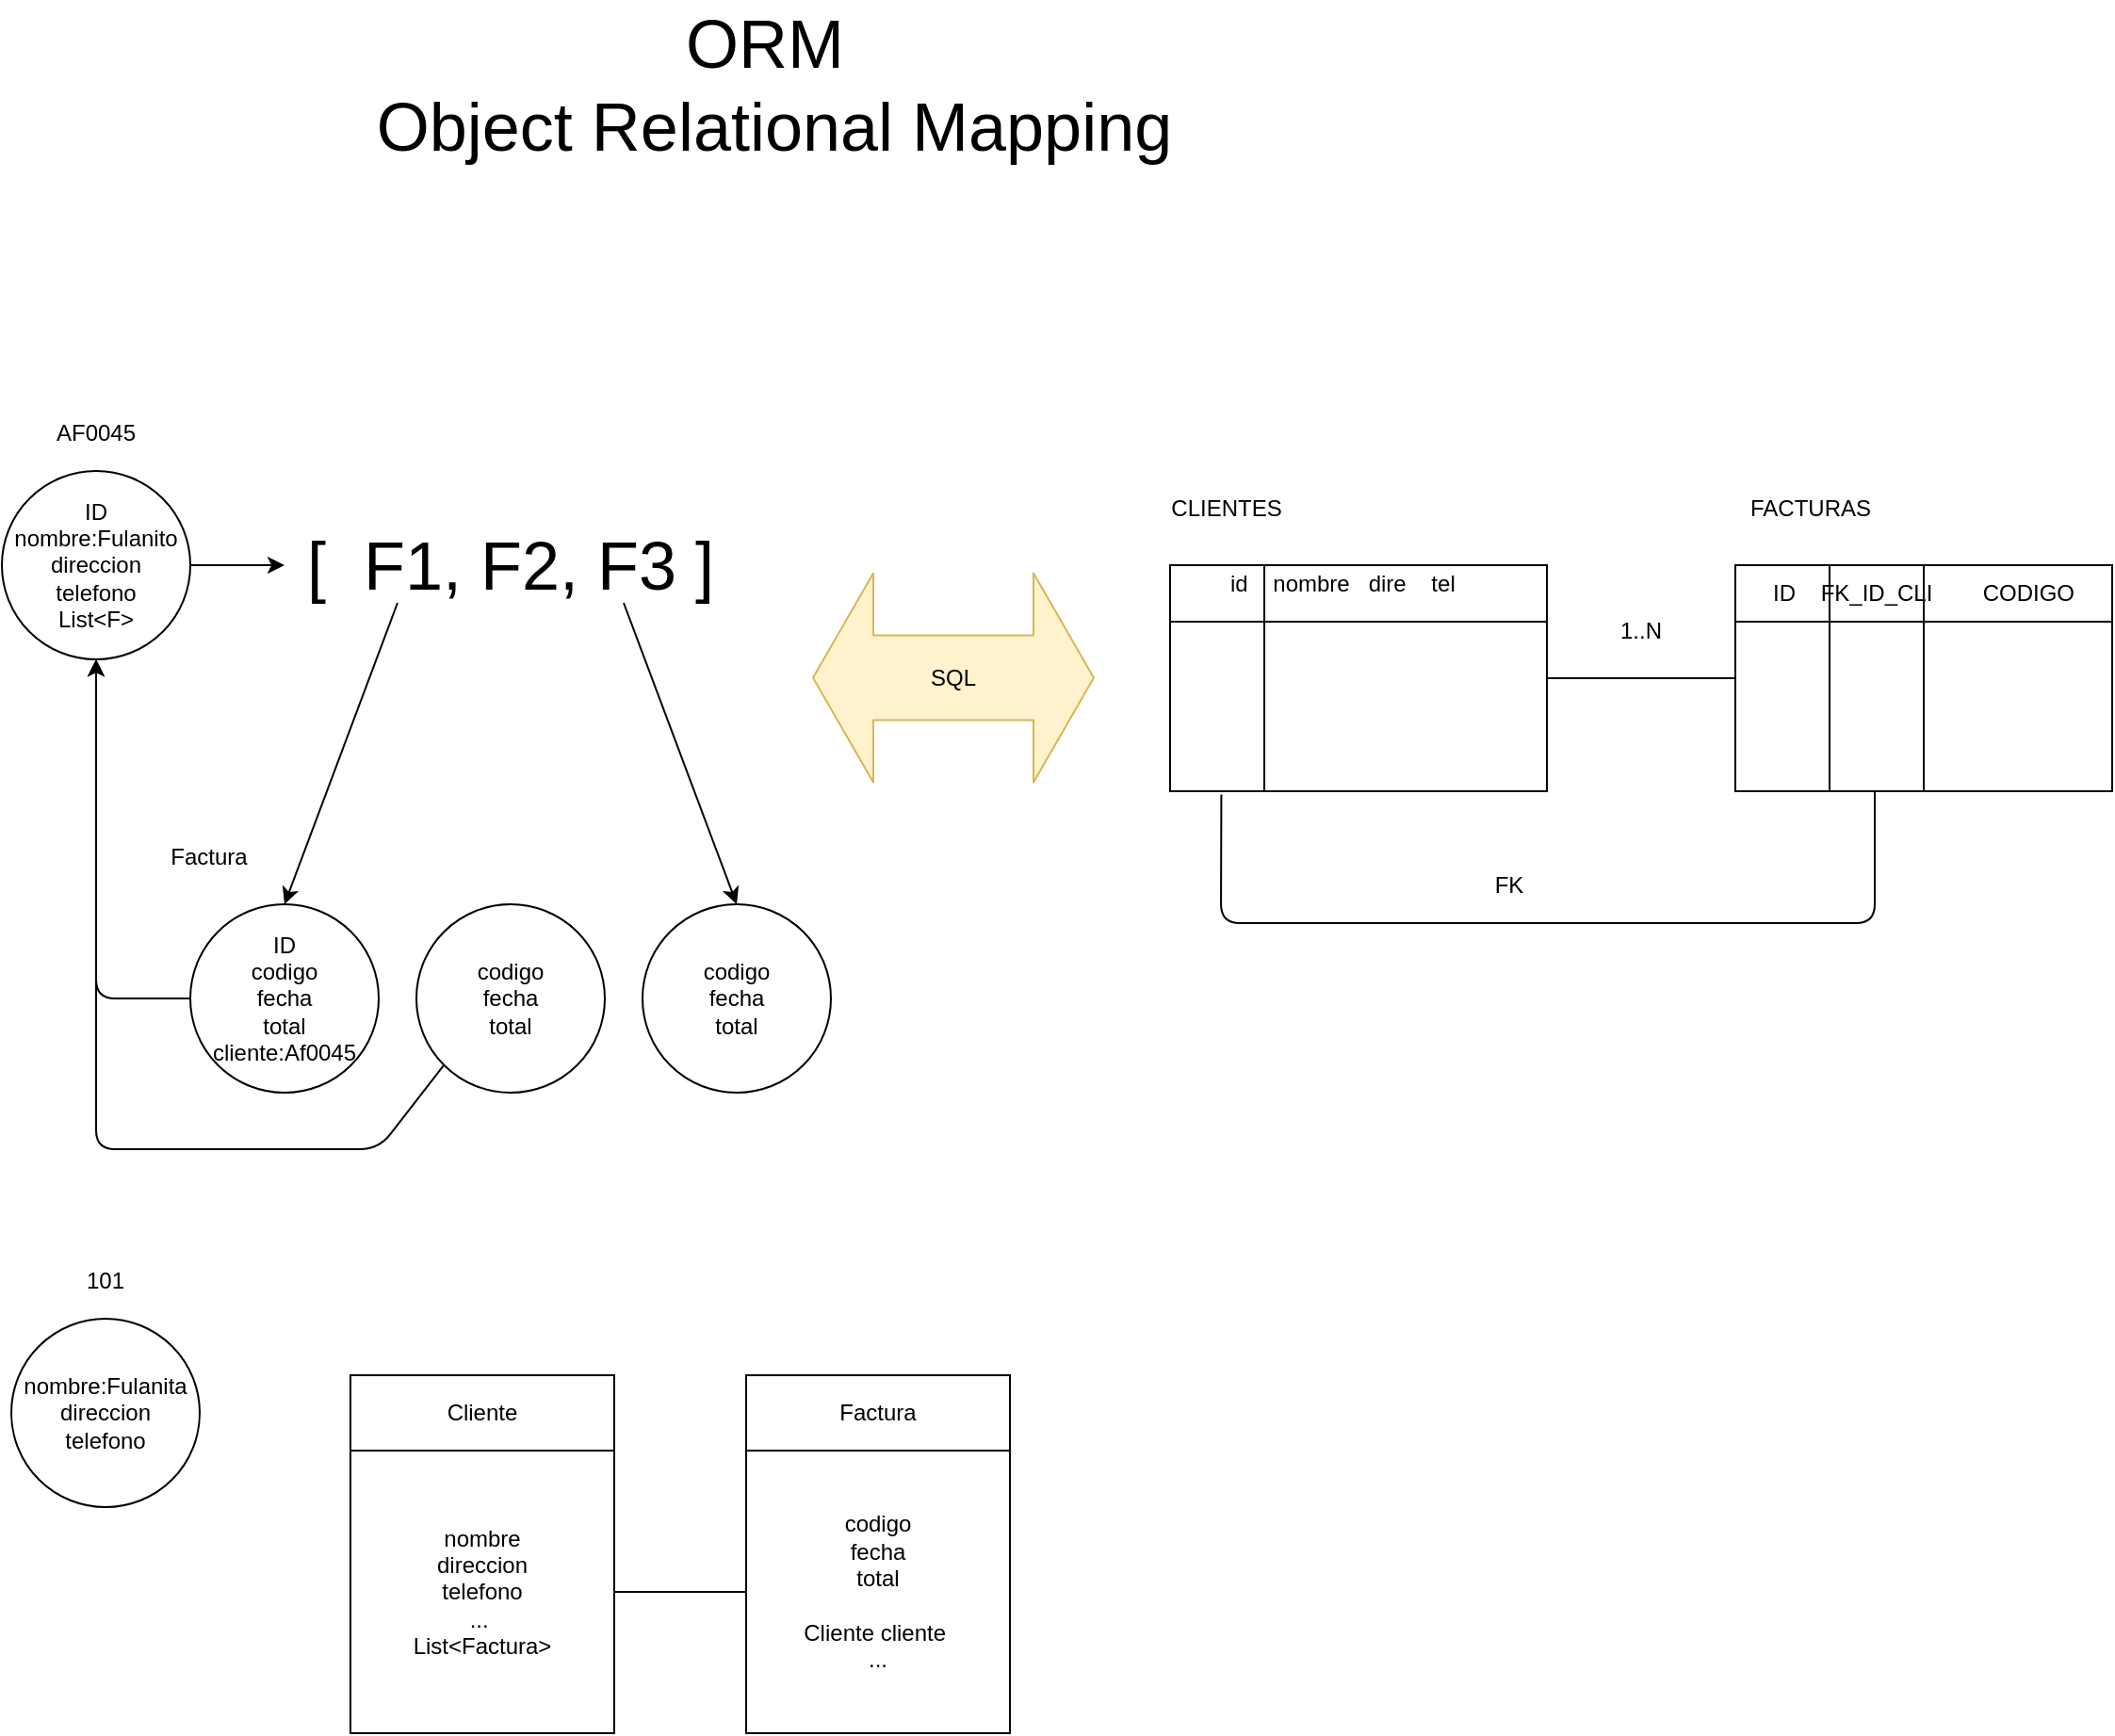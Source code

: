 <mxfile version="20.7.4" type="device" pages="18"><diagram id="cRx3o6Lron0BT-omsOZm" name="Página-1"><mxGraphModel dx="1290" dy="629" grid="1" gridSize="10" guides="1" tooltips="1" connect="1" arrows="1" fold="1" page="1" pageScale="1" pageWidth="1169" pageHeight="827" math="0" shadow="0"><root><mxCell id="0"/><mxCell id="1" parent="0"/><mxCell id="52oLZ6Ve_7Y2vf686z7J-1" value="&lt;font color=&quot;#000000&quot; style=&quot;font-size: 36px&quot;&gt;ORM&amp;nbsp;&lt;br&gt;Object Relational Mapping&lt;br&gt;&lt;/font&gt;" style="text;html=1;strokeColor=none;fillColor=none;align=center;verticalAlign=middle;whiteSpace=wrap;rounded=0;sketch=0;fontColor=#5AA9E6;" parent="1" vertex="1"><mxGeometry x="210" y="40" width="600" height="90" as="geometry"/></mxCell><mxCell id="52oLZ6Ve_7Y2vf686z7J-2" value="&lt;font color=&quot;#000000&quot;&gt;ID&lt;br&gt;nombre:Fulanito&lt;br&gt;direccion&lt;br&gt;telefono&lt;br&gt;List&amp;lt;F&amp;gt;&lt;br&gt;&lt;/font&gt;" style="ellipse;whiteSpace=wrap;html=1;aspect=fixed;rounded=0;sketch=0;fillColor=none;fontColor=#5AA9E6;" parent="1" vertex="1"><mxGeometry x="100" y="290" width="100" height="100" as="geometry"/></mxCell><mxCell id="52oLZ6Ve_7Y2vf686z7J-3" value="&lt;font color=&quot;#000000&quot;&gt;nombre:Fulanita&lt;br&gt;direccion&lt;br&gt;telefono&lt;br&gt;&lt;/font&gt;" style="ellipse;whiteSpace=wrap;html=1;aspect=fixed;rounded=0;sketch=0;fillColor=none;fontColor=#5AA9E6;" parent="1" vertex="1"><mxGeometry x="105" y="740" width="100" height="100" as="geometry"/></mxCell><mxCell id="52oLZ6Ve_7Y2vf686z7J-4" value="AF0045" style="text;html=1;strokeColor=none;fillColor=none;align=center;verticalAlign=middle;whiteSpace=wrap;rounded=0;" parent="1" vertex="1"><mxGeometry x="130" y="260" width="40" height="20" as="geometry"/></mxCell><mxCell id="52oLZ6Ve_7Y2vf686z7J-5" value="101" style="text;html=1;strokeColor=none;fillColor=none;align=center;verticalAlign=middle;whiteSpace=wrap;rounded=0;" parent="1" vertex="1"><mxGeometry x="135" y="710" width="40" height="20" as="geometry"/></mxCell><mxCell id="52oLZ6Ve_7Y2vf686z7J-6" value="ID&lt;br&gt;codigo&lt;br&gt;fecha&lt;br&gt;total&lt;br&gt;cliente:Af0045" style="ellipse;whiteSpace=wrap;html=1;aspect=fixed;" parent="1" vertex="1"><mxGeometry x="200" y="520" width="100" height="100" as="geometry"/></mxCell><mxCell id="52oLZ6Ve_7Y2vf686z7J-7" value="codigo&lt;br&gt;fecha&lt;br&gt;total" style="ellipse;whiteSpace=wrap;html=1;aspect=fixed;" parent="1" vertex="1"><mxGeometry x="320" y="520" width="100" height="100" as="geometry"/></mxCell><mxCell id="52oLZ6Ve_7Y2vf686z7J-8" value="codigo&lt;br&gt;fecha&lt;br&gt;total" style="ellipse;whiteSpace=wrap;html=1;aspect=fixed;" parent="1" vertex="1"><mxGeometry x="440" y="520" width="100" height="100" as="geometry"/></mxCell><mxCell id="52oLZ6Ve_7Y2vf686z7J-9" value="" style="endArrow=classic;html=1;entryX=0.5;entryY=1;entryDx=0;entryDy=0;exitX=0;exitY=0.5;exitDx=0;exitDy=0;" parent="1" source="52oLZ6Ve_7Y2vf686z7J-6" target="52oLZ6Ve_7Y2vf686z7J-2" edge="1"><mxGeometry width="50" height="50" relative="1" as="geometry"><mxPoint x="120" y="520" as="sourcePoint"/><mxPoint x="170" y="470" as="targetPoint"/><Array as="points"><mxPoint x="150" y="570"/></Array></mxGeometry></mxCell><mxCell id="52oLZ6Ve_7Y2vf686z7J-10" value="&lt;font style=&quot;font-size: 36px&quot;&gt;[&amp;nbsp; F1, F2, F3 ]&lt;/font&gt;" style="text;html=1;strokeColor=none;fillColor=none;align=center;verticalAlign=middle;whiteSpace=wrap;rounded=0;" parent="1" vertex="1"><mxGeometry x="250" y="320" width="240" height="40" as="geometry"/></mxCell><mxCell id="52oLZ6Ve_7Y2vf686z7J-11" value="" style="endArrow=classic;html=1;exitX=1;exitY=0.5;exitDx=0;exitDy=0;entryX=0;entryY=0.5;entryDx=0;entryDy=0;" parent="1" source="52oLZ6Ve_7Y2vf686z7J-2" target="52oLZ6Ve_7Y2vf686z7J-10" edge="1"><mxGeometry width="50" height="50" relative="1" as="geometry"><mxPoint x="390" y="460" as="sourcePoint"/><mxPoint x="440" y="410" as="targetPoint"/></mxGeometry></mxCell><mxCell id="52oLZ6Ve_7Y2vf686z7J-12" value="" style="endArrow=classic;html=1;exitX=0.25;exitY=1;exitDx=0;exitDy=0;entryX=0.5;entryY=0;entryDx=0;entryDy=0;" parent="1" source="52oLZ6Ve_7Y2vf686z7J-10" target="52oLZ6Ve_7Y2vf686z7J-6" edge="1"><mxGeometry width="50" height="50" relative="1" as="geometry"><mxPoint x="330" y="410" as="sourcePoint"/><mxPoint x="330" y="440" as="targetPoint"/></mxGeometry></mxCell><mxCell id="52oLZ6Ve_7Y2vf686z7J-13" value="" style="endArrow=classic;html=1;exitX=0.75;exitY=1;exitDx=0;exitDy=0;entryX=0.5;entryY=0;entryDx=0;entryDy=0;" parent="1" source="52oLZ6Ve_7Y2vf686z7J-10" target="52oLZ6Ve_7Y2vf686z7J-8" edge="1"><mxGeometry width="50" height="50" relative="1" as="geometry"><mxPoint x="420" y="500" as="sourcePoint"/><mxPoint x="470" y="450" as="targetPoint"/></mxGeometry></mxCell><mxCell id="52oLZ6Ve_7Y2vf686z7J-14" value="" style="shape=internalStorage;whiteSpace=wrap;html=1;backgroundOutline=1;dx=50;dy=30;" parent="1" vertex="1"><mxGeometry x="720" y="340" width="200" height="120" as="geometry"/></mxCell><mxCell id="52oLZ6Ve_7Y2vf686z7J-15" value="" style="shape=internalStorage;whiteSpace=wrap;html=1;backgroundOutline=1;dx=50;dy=30;" parent="1" vertex="1"><mxGeometry x="1020" y="340" width="200" height="120" as="geometry"/></mxCell><mxCell id="52oLZ6Ve_7Y2vf686z7J-16" value="" style="endArrow=none;html=1;entryX=0.5;entryY=0;entryDx=0;entryDy=0;exitX=0.5;exitY=1;exitDx=0;exitDy=0;" parent="1" source="52oLZ6Ve_7Y2vf686z7J-15" target="52oLZ6Ve_7Y2vf686z7J-15" edge="1"><mxGeometry width="50" height="50" relative="1" as="geometry"><mxPoint x="1110" y="550" as="sourcePoint"/><mxPoint x="1160" y="500" as="targetPoint"/></mxGeometry></mxCell><mxCell id="52oLZ6Ve_7Y2vf686z7J-17" value="CLIENTES" style="text;html=1;strokeColor=none;fillColor=none;align=center;verticalAlign=middle;whiteSpace=wrap;rounded=0;" parent="1" vertex="1"><mxGeometry x="730" y="300" width="40" height="20" as="geometry"/></mxCell><mxCell id="52oLZ6Ve_7Y2vf686z7J-18" value="FACTURAS" style="text;html=1;strokeColor=none;fillColor=none;align=center;verticalAlign=middle;whiteSpace=wrap;rounded=0;" parent="1" vertex="1"><mxGeometry x="1040" y="300" width="40" height="20" as="geometry"/></mxCell><mxCell id="52oLZ6Ve_7Y2vf686z7J-19" value="id&amp;nbsp; &amp;nbsp; nombre&amp;nbsp; &amp;nbsp;dire&amp;nbsp; &amp;nbsp; tel&amp;nbsp; &amp;nbsp; &amp;nbsp;" style="text;html=1;strokeColor=none;fillColor=none;align=center;verticalAlign=middle;whiteSpace=wrap;rounded=0;" parent="1" vertex="1"><mxGeometry x="720" y="340" width="200" height="20" as="geometry"/></mxCell><mxCell id="52oLZ6Ve_7Y2vf686z7J-20" value="" style="endArrow=none;html=1;entryX=0.136;entryY=1.015;entryDx=0;entryDy=0;entryPerimeter=0;exitX=0.37;exitY=1;exitDx=0;exitDy=0;exitPerimeter=0;" parent="1" source="52oLZ6Ve_7Y2vf686z7J-15" target="52oLZ6Ve_7Y2vf686z7J-14" edge="1"><mxGeometry width="50" height="50" relative="1" as="geometry"><mxPoint x="1050" y="462" as="sourcePoint"/><mxPoint x="870" y="590" as="targetPoint"/><Array as="points"><mxPoint x="1094" y="530"/><mxPoint x="747" y="530"/></Array></mxGeometry></mxCell><mxCell id="52oLZ6Ve_7Y2vf686z7J-21" value="FK" style="text;html=1;strokeColor=none;fillColor=none;align=center;verticalAlign=middle;whiteSpace=wrap;rounded=0;" parent="1" vertex="1"><mxGeometry x="880" y="500" width="40" height="20" as="geometry"/></mxCell><mxCell id="52oLZ6Ve_7Y2vf686z7J-22" value="Factura" style="text;html=1;strokeColor=none;fillColor=none;align=center;verticalAlign=middle;whiteSpace=wrap;rounded=0;" parent="1" vertex="1"><mxGeometry x="180" y="480" width="60" height="30" as="geometry"/></mxCell><mxCell id="52oLZ6Ve_7Y2vf686z7J-23" value="Factura" style="rounded=0;whiteSpace=wrap;html=1;" parent="1" vertex="1"><mxGeometry x="495" y="770" width="140" height="40" as="geometry"/></mxCell><mxCell id="52oLZ6Ve_7Y2vf686z7J-24" value="codigo&lt;br&gt;fecha&lt;br&gt;total&lt;br&gt;&lt;br&gt;Cliente cliente&amp;nbsp;&lt;br&gt;..." style="rounded=0;whiteSpace=wrap;html=1;" parent="1" vertex="1"><mxGeometry x="495" y="810" width="140" height="150" as="geometry"/></mxCell><mxCell id="52oLZ6Ve_7Y2vf686z7J-25" value="ID&amp;nbsp; &amp;nbsp; FK_ID_CLI&amp;nbsp; &amp;nbsp; &amp;nbsp; &amp;nbsp; CODIGO" style="text;html=1;strokeColor=none;fillColor=none;align=center;verticalAlign=middle;whiteSpace=wrap;rounded=0;" parent="1" vertex="1"><mxGeometry x="1025" y="340" width="190" height="30" as="geometry"/></mxCell><mxCell id="52oLZ6Ve_7Y2vf686z7J-26" value="Cliente" style="rounded=0;whiteSpace=wrap;html=1;" parent="1" vertex="1"><mxGeometry x="285" y="770" width="140" height="40" as="geometry"/></mxCell><mxCell id="52oLZ6Ve_7Y2vf686z7J-27" value="nombre&lt;br&gt;direccion&lt;br&gt;telefono&lt;br&gt;...&amp;nbsp;&lt;br&gt;List&amp;lt;Factura&amp;gt;" style="rounded=0;whiteSpace=wrap;html=1;" parent="1" vertex="1"><mxGeometry x="285" y="810" width="140" height="150" as="geometry"/></mxCell><mxCell id="52oLZ6Ve_7Y2vf686z7J-28" value="" style="endArrow=none;html=1;rounded=0;entryX=0;entryY=0.5;entryDx=0;entryDy=0;exitX=1;exitY=0.5;exitDx=0;exitDy=0;" parent="1" source="52oLZ6Ve_7Y2vf686z7J-27" target="52oLZ6Ve_7Y2vf686z7J-24" edge="1"><mxGeometry width="50" height="50" relative="1" as="geometry"><mxPoint x="405" y="1060" as="sourcePoint"/><mxPoint x="455" y="1010" as="targetPoint"/></mxGeometry></mxCell><mxCell id="52oLZ6Ve_7Y2vf686z7J-29" value="" style="endArrow=classic;html=1;rounded=1;entryX=0.5;entryY=1;entryDx=0;entryDy=0;exitX=0;exitY=1;exitDx=0;exitDy=0;" parent="1" source="52oLZ6Ve_7Y2vf686z7J-7" target="52oLZ6Ve_7Y2vf686z7J-2" edge="1"><mxGeometry width="50" height="50" relative="1" as="geometry"><mxPoint x="30" y="670" as="sourcePoint"/><mxPoint x="80" y="620" as="targetPoint"/><Array as="points"><mxPoint x="300" y="650"/><mxPoint x="150" y="650"/></Array></mxGeometry></mxCell><mxCell id="52oLZ6Ve_7Y2vf686z7J-30" value="" style="endArrow=none;html=1;rounded=1;exitX=1;exitY=0.5;exitDx=0;exitDy=0;entryX=0;entryY=0.5;entryDx=0;entryDy=0;" parent="1" source="52oLZ6Ve_7Y2vf686z7J-14" target="52oLZ6Ve_7Y2vf686z7J-15" edge="1"><mxGeometry width="50" height="50" relative="1" as="geometry"><mxPoint x="930" y="270" as="sourcePoint"/><mxPoint x="980" y="220" as="targetPoint"/></mxGeometry></mxCell><mxCell id="52oLZ6Ve_7Y2vf686z7J-31" value="1..N" style="text;html=1;strokeColor=none;fillColor=none;align=center;verticalAlign=middle;whiteSpace=wrap;rounded=0;" parent="1" vertex="1"><mxGeometry x="940" y="360" width="60" height="30" as="geometry"/></mxCell><mxCell id="52oLZ6Ve_7Y2vf686z7J-32" value="" style="shape=flexArrow;endArrow=classic;startArrow=classic;html=1;rounded=1;startWidth=65;startSize=10.33;width=45;endWidth=65;endSize=10.33;fillColor=#fff2cc;strokeColor=#d6b656;" parent="1" edge="1"><mxGeometry width="100" height="100" relative="1" as="geometry"><mxPoint x="530" y="399.8" as="sourcePoint"/><mxPoint x="680" y="399.8" as="targetPoint"/></mxGeometry></mxCell><mxCell id="52oLZ6Ve_7Y2vf686z7J-34" value="SQL" style="text;html=1;strokeColor=none;fillColor=none;align=center;verticalAlign=middle;whiteSpace=wrap;rounded=0;" parent="1" vertex="1"><mxGeometry x="575" y="385" width="60" height="30" as="geometry"/></mxCell></root></mxGraphModel></diagram><diagram id="FkgrAmf16nNaEeg8AW7S" name="Página-3"><mxGraphModel dx="2219" dy="629" grid="1" gridSize="10" guides="1" tooltips="1" connect="1" arrows="1" fold="1" page="1" pageScale="1" pageWidth="1169" pageHeight="827" math="0" shadow="0"><root><mxCell id="M08b4T3Nl5FkqPGyd920-0"/><mxCell id="M08b4T3Nl5FkqPGyd920-1" parent="M08b4T3Nl5FkqPGyd920-0"/><mxCell id="M08b4T3Nl5FkqPGyd920-2" value="&lt;font style=&quot;font-size: 36px&quot;&gt;JPA&lt;/font&gt;" style="text;html=1;strokeColor=none;fillColor=none;align=center;verticalAlign=middle;whiteSpace=wrap;rounded=0;" parent="M08b4T3Nl5FkqPGyd920-1" vertex="1"><mxGeometry x="-915" y="110" width="40" height="20" as="geometry"/></mxCell><mxCell id="M08b4T3Nl5FkqPGyd920-3" value="Aplicacion" style="ellipse;whiteSpace=wrap;html=1;aspect=fixed;" parent="M08b4T3Nl5FkqPGyd920-1" vertex="1"><mxGeometry x="-835" y="470" width="100" height="100" as="geometry"/></mxCell><mxCell id="M08b4T3Nl5FkqPGyd920-4" value="CFG&lt;br&gt;datasource&lt;br&gt;&lt;br&gt;donde estan las entidas" style="shape=process;whiteSpace=wrap;html=1;backgroundOutline=1;" parent="M08b4T3Nl5FkqPGyd920-1" vertex="1"><mxGeometry x="-375" y="292" width="80" height="90" as="geometry"/></mxCell><mxCell id="M08b4T3Nl5FkqPGyd920-5" value="persistence.xml" style="text;html=1;strokeColor=none;fillColor=none;align=center;verticalAlign=middle;whiteSpace=wrap;rounded=0;" parent="M08b4T3Nl5FkqPGyd920-1" vertex="1"><mxGeometry x="-355" y="392" width="40" height="20" as="geometry"/></mxCell><mxCell id="M08b4T3Nl5FkqPGyd920-6" style="edgeStyle=orthogonalEdgeStyle;rounded=0;orthogonalLoop=1;jettySize=auto;html=1;" parent="M08b4T3Nl5FkqPGyd920-1" source="M08b4T3Nl5FkqPGyd920-7" target="M08b4T3Nl5FkqPGyd920-4" edge="1"><mxGeometry relative="1" as="geometry"/></mxCell><mxCell id="M08b4T3Nl5FkqPGyd920-7" value="" style="ellipse;whiteSpace=wrap;html=1;aspect=fixed;" parent="M08b4T3Nl5FkqPGyd920-1" vertex="1"><mxGeometry x="-535" y="290" width="95" height="95" as="geometry"/></mxCell><mxCell id="M08b4T3Nl5FkqPGyd920-8" value="EntityManagerFactory" style="text;html=1;strokeColor=none;fillColor=none;align=center;verticalAlign=middle;whiteSpace=wrap;rounded=0;" parent="M08b4T3Nl5FkqPGyd920-1" vertex="1"><mxGeometry x="-507" y="260" width="40" height="20" as="geometry"/></mxCell><mxCell id="M08b4T3Nl5FkqPGyd920-9" value="" style="endArrow=classic;html=1;exitX=1;exitY=0;exitDx=0;exitDy=0;entryX=0;entryY=0.5;entryDx=0;entryDy=0;" parent="M08b4T3Nl5FkqPGyd920-1" source="M08b4T3Nl5FkqPGyd920-3" target="M08b4T3Nl5FkqPGyd920-7" edge="1"><mxGeometry width="50" height="50" relative="1" as="geometry"><mxPoint x="-745" y="450" as="sourcePoint"/><mxPoint x="-695" y="400" as="targetPoint"/><Array as="points"><mxPoint x="-655" y="338"/></Array></mxGeometry></mxCell><mxCell id="M08b4T3Nl5FkqPGyd920-10" style="edgeStyle=orthogonalEdgeStyle;rounded=0;orthogonalLoop=1;jettySize=auto;html=1;entryX=0;entryY=0.5;entryDx=0;entryDy=0;" parent="M08b4T3Nl5FkqPGyd920-1" source="M08b4T3Nl5FkqPGyd920-11" target="M08b4T3Nl5FkqPGyd920-14" edge="1"><mxGeometry relative="1" as="geometry"/></mxCell><mxCell id="Z5SWAKxolhm53Jo-I3-f-16" style="edgeStyle=orthogonalEdgeStyle;rounded=1;orthogonalLoop=1;jettySize=auto;html=1;entryX=0.5;entryY=0;entryDx=0;entryDy=0;fontSize=24;" parent="M08b4T3Nl5FkqPGyd920-1" source="M08b4T3Nl5FkqPGyd920-11" target="Z5SWAKxolhm53Jo-I3-f-15" edge="1"><mxGeometry relative="1" as="geometry"/></mxCell><mxCell id="M08b4T3Nl5FkqPGyd920-11" value="persist(obj)&lt;br&gt;merge(obj)&lt;br&gt;remove(obj)&lt;br&gt;find(id)" style="ellipse;whiteSpace=wrap;html=1;aspect=fixed;" parent="M08b4T3Nl5FkqPGyd920-1" vertex="1"><mxGeometry x="-537.5" y="470" width="100" height="100" as="geometry"/></mxCell><mxCell id="M08b4T3Nl5FkqPGyd920-12" value="createEntityManager()" style="text;html=1;strokeColor=none;fillColor=none;align=center;verticalAlign=middle;whiteSpace=wrap;rounded=0;" parent="M08b4T3Nl5FkqPGyd920-1" vertex="1"><mxGeometry x="-695" y="310" width="40" height="20" as="geometry"/></mxCell><mxCell id="M08b4T3Nl5FkqPGyd920-13" value="" style="endArrow=classic;html=1;exitX=1;exitY=0.5;exitDx=0;exitDy=0;" parent="M08b4T3Nl5FkqPGyd920-1" source="M08b4T3Nl5FkqPGyd920-3" target="M08b4T3Nl5FkqPGyd920-11" edge="1"><mxGeometry width="50" height="50" relative="1" as="geometry"><mxPoint x="-665" y="560" as="sourcePoint"/><mxPoint x="-615" y="510" as="targetPoint"/></mxGeometry></mxCell><mxCell id="M08b4T3Nl5FkqPGyd920-14" value="CX" style="ellipse;whiteSpace=wrap;html=1;aspect=fixed;" parent="M08b4T3Nl5FkqPGyd920-1" vertex="1"><mxGeometry x="-365" y="490" width="60" height="60" as="geometry"/></mxCell><mxCell id="M08b4T3Nl5FkqPGyd920-15" value="" style="shape=cylinder3;whiteSpace=wrap;html=1;boundedLbl=1;backgroundOutline=1;size=15;" parent="M08b4T3Nl5FkqPGyd920-1" vertex="1"><mxGeometry x="-165" y="480" width="60" height="80" as="geometry"/></mxCell><mxCell id="M08b4T3Nl5FkqPGyd920-16" value="" style="endArrow=classic;startArrow=classic;html=1;" parent="M08b4T3Nl5FkqPGyd920-1" edge="1"><mxGeometry width="50" height="50" relative="1" as="geometry"><mxPoint x="-295" y="520" as="sourcePoint"/><mxPoint x="-175" y="520" as="targetPoint"/></mxGeometry></mxCell><mxCell id="M08b4T3Nl5FkqPGyd920-17" value="ID:NULL" style="ellipse;whiteSpace=wrap;html=1;aspect=fixed;" parent="M08b4T3Nl5FkqPGyd920-1" vertex="1"><mxGeometry x="-665" y="594" width="50" height="50" as="geometry"/></mxCell><mxCell id="M08b4T3Nl5FkqPGyd920-18" value="cliente" style="text;html=1;strokeColor=none;fillColor=none;align=center;verticalAlign=middle;whiteSpace=wrap;rounded=0;" parent="M08b4T3Nl5FkqPGyd920-1" vertex="1"><mxGeometry x="-660" y="564" width="40" height="20" as="geometry"/></mxCell><mxCell id="M08b4T3Nl5FkqPGyd920-19" value="" style="endArrow=classic;html=1;exitX=1;exitY=1;exitDx=0;exitDy=0;entryX=0;entryY=0.5;entryDx=0;entryDy=0;" parent="M08b4T3Nl5FkqPGyd920-1" source="M08b4T3Nl5FkqPGyd920-3" target="M08b4T3Nl5FkqPGyd920-17" edge="1"><mxGeometry width="50" height="50" relative="1" as="geometry"><mxPoint x="-705" y="680" as="sourcePoint"/><mxPoint x="-655" y="630" as="targetPoint"/></mxGeometry></mxCell><mxCell id="M08b4T3Nl5FkqPGyd920-20" value="persist(cli)" style="text;html=1;strokeColor=none;fillColor=none;align=center;verticalAlign=middle;whiteSpace=wrap;rounded=0;" parent="M08b4T3Nl5FkqPGyd920-1" vertex="1"><mxGeometry x="-660" y="490" width="40" height="20" as="geometry"/></mxCell><mxCell id="M08b4T3Nl5FkqPGyd920-21" value="" style="endArrow=classic;html=1;exitX=0;exitY=1;exitDx=0;exitDy=0;entryX=1;entryY=0.5;entryDx=0;entryDy=0;" parent="M08b4T3Nl5FkqPGyd920-1" source="M08b4T3Nl5FkqPGyd920-11" target="M08b4T3Nl5FkqPGyd920-17" edge="1"><mxGeometry width="50" height="50" relative="1" as="geometry"><mxPoint x="-505" y="690" as="sourcePoint"/><mxPoint x="-455" y="640" as="targetPoint"/></mxGeometry></mxCell><mxCell id="M08b4T3Nl5FkqPGyd920-22" value="INSERT INTO CLIENTES" style="text;html=1;strokeColor=none;fillColor=none;align=center;verticalAlign=middle;whiteSpace=wrap;rounded=0;" parent="M08b4T3Nl5FkqPGyd920-1" vertex="1"><mxGeometry x="-265" y="480" width="70" height="20" as="geometry"/></mxCell><mxCell id="M08b4T3Nl5FkqPGyd920-23" value="EntityManager" style="text;html=1;strokeColor=none;fillColor=none;align=center;verticalAlign=middle;whiteSpace=wrap;rounded=0;" parent="M08b4T3Nl5FkqPGyd920-1" vertex="1"><mxGeometry x="-507" y="440" width="40" height="20" as="geometry"/></mxCell><mxCell id="Z5SWAKxolhm53Jo-I3-f-0" value="&lt;font style=&quot;font-size: 24px&quot;&gt;Persist:&lt;/font&gt;" style="text;html=1;strokeColor=none;fillColor=none;align=center;verticalAlign=middle;whiteSpace=wrap;rounded=0;fontSize=36;" parent="M08b4T3Nl5FkqPGyd920-1" vertex="1"><mxGeometry x="-935" y="190" width="60" height="30" as="geometry"/></mxCell><mxCell id="Z5SWAKxolhm53Jo-I3-f-1" value="Aplicacion" style="ellipse;whiteSpace=wrap;html=1;aspect=fixed;" parent="M08b4T3Nl5FkqPGyd920-1" vertex="1"><mxGeometry x="-835" y="770" width="100" height="100" as="geometry"/></mxCell><mxCell id="Z5SWAKxolhm53Jo-I3-f-2" style="edgeStyle=orthogonalEdgeStyle;rounded=0;orthogonalLoop=1;jettySize=auto;html=1;entryX=0;entryY=0.5;entryDx=0;entryDy=0;" parent="M08b4T3Nl5FkqPGyd920-1" source="Z5SWAKxolhm53Jo-I3-f-3" target="Z5SWAKxolhm53Jo-I3-f-5" edge="1"><mxGeometry relative="1" as="geometry"/></mxCell><mxCell id="Z5SWAKxolhm53Jo-I3-f-3" value="persist(obj)&lt;br&gt;merge(obj)&lt;br&gt;remove(obj)&lt;br&gt;find(id)" style="ellipse;whiteSpace=wrap;html=1;aspect=fixed;" parent="M08b4T3Nl5FkqPGyd920-1" vertex="1"><mxGeometry x="-537.5" y="770" width="100" height="100" as="geometry"/></mxCell><mxCell id="Z5SWAKxolhm53Jo-I3-f-4" value="" style="endArrow=classic;html=1;exitX=1;exitY=0.5;exitDx=0;exitDy=0;" parent="M08b4T3Nl5FkqPGyd920-1" source="Z5SWAKxolhm53Jo-I3-f-1" target="Z5SWAKxolhm53Jo-I3-f-3" edge="1"><mxGeometry width="50" height="50" relative="1" as="geometry"><mxPoint x="-665" y="860" as="sourcePoint"/><mxPoint x="-615" y="810" as="targetPoint"/></mxGeometry></mxCell><mxCell id="Z5SWAKxolhm53Jo-I3-f-5" value="CX" style="ellipse;whiteSpace=wrap;html=1;aspect=fixed;" parent="M08b4T3Nl5FkqPGyd920-1" vertex="1"><mxGeometry x="-365" y="790" width="60" height="60" as="geometry"/></mxCell><mxCell id="Z5SWAKxolhm53Jo-I3-f-6" value="" style="shape=cylinder3;whiteSpace=wrap;html=1;boundedLbl=1;backgroundOutline=1;size=15;" parent="M08b4T3Nl5FkqPGyd920-1" vertex="1"><mxGeometry x="-165" y="780" width="60" height="80" as="geometry"/></mxCell><mxCell id="Z5SWAKxolhm53Jo-I3-f-7" value="" style="endArrow=classic;startArrow=classic;html=1;" parent="M08b4T3Nl5FkqPGyd920-1" edge="1"><mxGeometry width="50" height="50" relative="1" as="geometry"><mxPoint x="-295" y="820" as="sourcePoint"/><mxPoint x="-175" y="820" as="targetPoint"/></mxGeometry></mxCell><mxCell id="Z5SWAKxolhm53Jo-I3-f-8" value="ID: 3" style="ellipse;whiteSpace=wrap;html=1;aspect=fixed;" parent="M08b4T3Nl5FkqPGyd920-1" vertex="1"><mxGeometry x="-512" y="970" width="50" height="50" as="geometry"/></mxCell><mxCell id="Z5SWAKxolhm53Jo-I3-f-9" value="cliente" style="text;html=1;strokeColor=none;fillColor=none;align=center;verticalAlign=middle;whiteSpace=wrap;rounded=0;" parent="M08b4T3Nl5FkqPGyd920-1" vertex="1"><mxGeometry x="-660" y="864" width="40" height="20" as="geometry"/></mxCell><mxCell id="Z5SWAKxolhm53Jo-I3-f-10" value="" style="endArrow=classic;html=1;exitX=1;exitY=1;exitDx=0;exitDy=0;entryX=0;entryY=0.5;entryDx=0;entryDy=0;" parent="M08b4T3Nl5FkqPGyd920-1" source="Z5SWAKxolhm53Jo-I3-f-1" target="Z5SWAKxolhm53Jo-I3-f-8" edge="1"><mxGeometry width="50" height="50" relative="1" as="geometry"><mxPoint x="-705" y="980" as="sourcePoint"/><mxPoint x="-655" y="930" as="targetPoint"/></mxGeometry></mxCell><mxCell id="Z5SWAKxolhm53Jo-I3-f-11" value="persist(cli)" style="text;html=1;strokeColor=none;fillColor=none;align=center;verticalAlign=middle;whiteSpace=wrap;rounded=0;" parent="M08b4T3Nl5FkqPGyd920-1" vertex="1"><mxGeometry x="-660" y="790" width="40" height="20" as="geometry"/></mxCell><mxCell id="Z5SWAKxolhm53Jo-I3-f-12" value="" style="endArrow=classic;html=1;exitX=0.5;exitY=1;exitDx=0;exitDy=0;" parent="M08b4T3Nl5FkqPGyd920-1" source="Z5SWAKxolhm53Jo-I3-f-21" target="Z5SWAKxolhm53Jo-I3-f-8" edge="1"><mxGeometry width="50" height="50" relative="1" as="geometry"><mxPoint x="-505" y="990" as="sourcePoint"/><mxPoint x="-455" y="940" as="targetPoint"/></mxGeometry></mxCell><mxCell id="Z5SWAKxolhm53Jo-I3-f-14" value="EntityManager" style="text;html=1;strokeColor=none;fillColor=none;align=center;verticalAlign=middle;whiteSpace=wrap;rounded=0;" parent="M08b4T3Nl5FkqPGyd920-1" vertex="1"><mxGeometry x="-507" y="740" width="40" height="20" as="geometry"/></mxCell><mxCell id="Z5SWAKxolhm53Jo-I3-f-15" value="[&amp;nbsp; &amp;nbsp;]" style="text;html=1;strokeColor=none;fillColor=none;align=center;verticalAlign=middle;whiteSpace=wrap;rounded=0;fontSize=24;" parent="M08b4T3Nl5FkqPGyd920-1" vertex="1"><mxGeometry x="-517" y="604" width="60" height="30" as="geometry"/></mxCell><mxCell id="Z5SWAKxolhm53Jo-I3-f-17" value="&lt;font style=&quot;font-size: 24px&quot;&gt;1: Si todo es correcto se inserta&lt;/font&gt;" style="text;html=1;strokeColor=none;fillColor=none;align=center;verticalAlign=middle;whiteSpace=wrap;rounded=0;fontSize=36;" parent="M08b4T3Nl5FkqPGyd920-1" vertex="1"><mxGeometry x="-965" y="255" width="380" height="30" as="geometry"/></mxCell><mxCell id="Z5SWAKxolhm53Jo-I3-f-18" value="&lt;font style=&quot;font-size: 24px&quot;&gt;2: El EM se queda con el objeto persistido en la caché&lt;/font&gt;" style="text;html=1;strokeColor=none;fillColor=none;align=center;verticalAlign=middle;whiteSpace=wrap;rounded=0;fontSize=36;" parent="M08b4T3Nl5FkqPGyd920-1" vertex="1"><mxGeometry x="-1010" y="680" width="715" height="30" as="geometry"/></mxCell><mxCell id="Z5SWAKxolhm53Jo-I3-f-20" style="edgeStyle=orthogonalEdgeStyle;rounded=1;orthogonalLoop=1;jettySize=auto;html=1;entryX=0.5;entryY=0;entryDx=0;entryDy=0;fontSize=24;" parent="M08b4T3Nl5FkqPGyd920-1" target="Z5SWAKxolhm53Jo-I3-f-21" edge="1"><mxGeometry relative="1" as="geometry"><mxPoint x="-487.5" y="870" as="sourcePoint"/></mxGeometry></mxCell><mxCell id="Z5SWAKxolhm53Jo-I3-f-21" value="[&amp;nbsp; &amp;nbsp;]" style="text;html=1;strokeColor=none;fillColor=none;align=center;verticalAlign=middle;whiteSpace=wrap;rounded=0;fontSize=24;" parent="M08b4T3Nl5FkqPGyd920-1" vertex="1"><mxGeometry x="-517" y="904" width="60" height="30" as="geometry"/></mxCell><mxCell id="gba4s9DhcxLcsZeqpOAE-0" value="" style="shape=internalStorage;whiteSpace=wrap;html=1;backgroundOutline=1;dx=50;dy=30;" vertex="1" parent="M08b4T3Nl5FkqPGyd920-1"><mxGeometry x="-10" y="770" width="200" height="120" as="geometry"/></mxCell><mxCell id="gba4s9DhcxLcsZeqpOAE-1" value="CLIENTES" style="text;html=1;strokeColor=none;fillColor=none;align=center;verticalAlign=middle;whiteSpace=wrap;rounded=0;" vertex="1" parent="M08b4T3Nl5FkqPGyd920-1"><mxGeometry y="730" width="40" height="20" as="geometry"/></mxCell><mxCell id="gba4s9DhcxLcsZeqpOAE-2" value="id&amp;nbsp; &amp;nbsp; nombre&amp;nbsp; &amp;nbsp;dire&amp;nbsp; &amp;nbsp; tel&amp;nbsp; &amp;nbsp; &amp;nbsp;" style="text;html=1;strokeColor=none;fillColor=none;align=center;verticalAlign=middle;whiteSpace=wrap;rounded=0;" vertex="1" parent="M08b4T3Nl5FkqPGyd920-1"><mxGeometry x="-10" y="770" width="200" height="20" as="geometry"/></mxCell><mxCell id="gba4s9DhcxLcsZeqpOAE-3" value="&lt;font style=&quot;font-size: 14px&quot;&gt;3&amp;nbsp; &amp;nbsp; &amp;nbsp; &amp;nbsp; AAA&amp;nbsp; BBB CCC&lt;/font&gt;" style="text;html=1;strokeColor=none;fillColor=none;align=center;verticalAlign=middle;whiteSpace=wrap;rounded=0;fontSize=24;" vertex="1" parent="M08b4T3Nl5FkqPGyd920-1"><mxGeometry x="-10" y="804" width="200" height="30" as="geometry"/></mxCell><mxCell id="gba4s9DhcxLcsZeqpOAE-4" value="" style="shape=internalStorage;whiteSpace=wrap;html=1;backgroundOutline=1;dx=50;dy=30;" vertex="1" parent="M08b4T3Nl5FkqPGyd920-1"><mxGeometry x="-10" y="454" width="200" height="120" as="geometry"/></mxCell><mxCell id="gba4s9DhcxLcsZeqpOAE-5" value="CLIENTES" style="text;html=1;strokeColor=none;fillColor=none;align=center;verticalAlign=middle;whiteSpace=wrap;rounded=0;" vertex="1" parent="M08b4T3Nl5FkqPGyd920-1"><mxGeometry y="414" width="40" height="20" as="geometry"/></mxCell><mxCell id="gba4s9DhcxLcsZeqpOAE-6" value="id&amp;nbsp; &amp;nbsp; nombre&amp;nbsp; &amp;nbsp;dire&amp;nbsp; &amp;nbsp; tel&amp;nbsp; &amp;nbsp; &amp;nbsp;" style="text;html=1;strokeColor=none;fillColor=none;align=center;verticalAlign=middle;whiteSpace=wrap;rounded=0;" vertex="1" parent="M08b4T3Nl5FkqPGyd920-1"><mxGeometry x="-10" y="454" width="200" height="20" as="geometry"/></mxCell></root></mxGraphModel></diagram><diagram id="jpO1GVWbZtLfZuEvDU27" name="Página-4"><mxGraphModel dx="1050" dy="629" grid="1" gridSize="10" guides="1" tooltips="1" connect="1" arrows="1" fold="1" page="1" pageScale="1" pageWidth="1169" pageHeight="827" math="0" shadow="0"><root><mxCell id="5NQT1oTdDd6YHsa4DME4-0"/><mxCell id="5NQT1oTdDd6YHsa4DME4-1" parent="5NQT1oTdDd6YHsa4DME4-0"/><mxCell id="5NQT1oTdDd6YHsa4DME4-2" value="&lt;font style=&quot;font-size: 36px&quot;&gt;JPA&lt;/font&gt;" style="text;html=1;strokeColor=none;fillColor=none;align=center;verticalAlign=middle;whiteSpace=wrap;rounded=0;" parent="5NQT1oTdDd6YHsa4DME4-1" vertex="1"><mxGeometry x="80" y="40" width="40" height="20" as="geometry"/></mxCell><mxCell id="5NQT1oTdDd6YHsa4DME4-3" value="Aplicacion" style="ellipse;whiteSpace=wrap;html=1;aspect=fixed;" parent="5NQT1oTdDd6YHsa4DME4-1" vertex="1"><mxGeometry x="160" y="400" width="100" height="100" as="geometry"/></mxCell><mxCell id="5NQT1oTdDd6YHsa4DME4-4" value="CFG&lt;br&gt;datasource&lt;br&gt;&lt;br&gt;donde estan las entidas" style="shape=process;whiteSpace=wrap;html=1;backgroundOutline=1;" parent="5NQT1oTdDd6YHsa4DME4-1" vertex="1"><mxGeometry x="620" y="222" width="80" height="90" as="geometry"/></mxCell><mxCell id="5NQT1oTdDd6YHsa4DME4-5" value="persistence.xml" style="text;html=1;strokeColor=none;fillColor=none;align=center;verticalAlign=middle;whiteSpace=wrap;rounded=0;" parent="5NQT1oTdDd6YHsa4DME4-1" vertex="1"><mxGeometry x="640" y="322" width="40" height="20" as="geometry"/></mxCell><mxCell id="5NQT1oTdDd6YHsa4DME4-6" style="edgeStyle=orthogonalEdgeStyle;rounded=0;orthogonalLoop=1;jettySize=auto;html=1;" parent="5NQT1oTdDd6YHsa4DME4-1" source="5NQT1oTdDd6YHsa4DME4-7" target="5NQT1oTdDd6YHsa4DME4-4" edge="1"><mxGeometry relative="1" as="geometry"/></mxCell><mxCell id="5NQT1oTdDd6YHsa4DME4-7" value="" style="ellipse;whiteSpace=wrap;html=1;aspect=fixed;" parent="5NQT1oTdDd6YHsa4DME4-1" vertex="1"><mxGeometry x="460" y="220" width="95" height="95" as="geometry"/></mxCell><mxCell id="5NQT1oTdDd6YHsa4DME4-8" value="EntityManagerFactory" style="text;html=1;strokeColor=none;fillColor=none;align=center;verticalAlign=middle;whiteSpace=wrap;rounded=0;" parent="5NQT1oTdDd6YHsa4DME4-1" vertex="1"><mxGeometry x="488" y="190" width="40" height="20" as="geometry"/></mxCell><mxCell id="5NQT1oTdDd6YHsa4DME4-9" value="" style="endArrow=classic;html=1;exitX=1;exitY=0;exitDx=0;exitDy=0;entryX=0;entryY=0.5;entryDx=0;entryDy=0;" parent="5NQT1oTdDd6YHsa4DME4-1" source="5NQT1oTdDd6YHsa4DME4-3" target="5NQT1oTdDd6YHsa4DME4-7" edge="1"><mxGeometry width="50" height="50" relative="1" as="geometry"><mxPoint x="250" y="380" as="sourcePoint"/><mxPoint x="300" y="330" as="targetPoint"/><Array as="points"><mxPoint x="340" y="268"/></Array></mxGeometry></mxCell><mxCell id="5NQT1oTdDd6YHsa4DME4-10" style="edgeStyle=orthogonalEdgeStyle;rounded=0;orthogonalLoop=1;jettySize=auto;html=1;entryX=0;entryY=0.5;entryDx=0;entryDy=0;" parent="5NQT1oTdDd6YHsa4DME4-1" source="5NQT1oTdDd6YHsa4DME4-12" target="5NQT1oTdDd6YHsa4DME4-15" edge="1"><mxGeometry relative="1" as="geometry"/></mxCell><mxCell id="5NQT1oTdDd6YHsa4DME4-11" style="edgeStyle=orthogonalEdgeStyle;rounded=1;orthogonalLoop=1;jettySize=auto;html=1;entryX=0.5;entryY=0;entryDx=0;entryDy=0;fontSize=24;" parent="5NQT1oTdDd6YHsa4DME4-1" source="5NQT1oTdDd6YHsa4DME4-12" target="5NQT1oTdDd6YHsa4DME4-39" edge="1"><mxGeometry relative="1" as="geometry"/></mxCell><mxCell id="5NQT1oTdDd6YHsa4DME4-12" value="persist(obj)&lt;br&gt;merge(obj)&lt;br&gt;remove(obj)&lt;br&gt;find(id)" style="ellipse;whiteSpace=wrap;html=1;aspect=fixed;" parent="5NQT1oTdDd6YHsa4DME4-1" vertex="1"><mxGeometry x="457.5" y="400" width="100" height="100" as="geometry"/></mxCell><mxCell id="5NQT1oTdDd6YHsa4DME4-13" value="createEntityManager()" style="text;html=1;strokeColor=none;fillColor=none;align=center;verticalAlign=middle;whiteSpace=wrap;rounded=0;" parent="5NQT1oTdDd6YHsa4DME4-1" vertex="1"><mxGeometry x="300" y="240" width="40" height="20" as="geometry"/></mxCell><mxCell id="5NQT1oTdDd6YHsa4DME4-14" value="" style="endArrow=classic;html=1;exitX=1;exitY=0.5;exitDx=0;exitDy=0;" parent="5NQT1oTdDd6YHsa4DME4-1" source="5NQT1oTdDd6YHsa4DME4-3" target="5NQT1oTdDd6YHsa4DME4-12" edge="1"><mxGeometry width="50" height="50" relative="1" as="geometry"><mxPoint x="330" y="490" as="sourcePoint"/><mxPoint x="380" y="440" as="targetPoint"/></mxGeometry></mxCell><mxCell id="5NQT1oTdDd6YHsa4DME4-15" value="CX" style="ellipse;whiteSpace=wrap;html=1;aspect=fixed;" parent="5NQT1oTdDd6YHsa4DME4-1" vertex="1"><mxGeometry x="630" y="420" width="60" height="60" as="geometry"/></mxCell><mxCell id="5NQT1oTdDd6YHsa4DME4-16" value="" style="shape=cylinder3;whiteSpace=wrap;html=1;boundedLbl=1;backgroundOutline=1;size=15;" parent="5NQT1oTdDd6YHsa4DME4-1" vertex="1"><mxGeometry x="830" y="410" width="60" height="80" as="geometry"/></mxCell><mxCell id="5NQT1oTdDd6YHsa4DME4-17" value="" style="endArrow=classic;startArrow=classic;html=1;" parent="5NQT1oTdDd6YHsa4DME4-1" edge="1"><mxGeometry width="50" height="50" relative="1" as="geometry"><mxPoint x="700" y="450" as="sourcePoint"/><mxPoint x="820" y="450" as="targetPoint"/></mxGeometry></mxCell><mxCell id="5NQT1oTdDd6YHsa4DME4-18" value="ID:3&lt;br&gt;n:aaa&lt;br&gt;d:bbb&lt;br&gt;t:DDD&lt;br&gt;" style="ellipse;whiteSpace=wrap;html=1;aspect=fixed;" parent="5NQT1oTdDd6YHsa4DME4-1" vertex="1"><mxGeometry x="320" y="514" width="70" height="70" as="geometry"/></mxCell><mxCell id="5NQT1oTdDd6YHsa4DME4-19" value="cliente" style="text;html=1;strokeColor=none;fillColor=none;align=center;verticalAlign=middle;whiteSpace=wrap;rounded=0;" parent="5NQT1oTdDd6YHsa4DME4-1" vertex="1"><mxGeometry x="335" y="494" width="40" height="20" as="geometry"/></mxCell><mxCell id="5NQT1oTdDd6YHsa4DME4-20" value="" style="endArrow=classic;html=1;exitX=1;exitY=1;exitDx=0;exitDy=0;entryX=0;entryY=0.5;entryDx=0;entryDy=0;" parent="5NQT1oTdDd6YHsa4DME4-1" source="5NQT1oTdDd6YHsa4DME4-3" target="5NQT1oTdDd6YHsa4DME4-18" edge="1"><mxGeometry width="50" height="50" relative="1" as="geometry"><mxPoint x="290" y="610" as="sourcePoint"/><mxPoint x="340" y="560" as="targetPoint"/></mxGeometry></mxCell><mxCell id="5NQT1oTdDd6YHsa4DME4-21" value="merge(cli)" style="text;html=1;strokeColor=none;fillColor=none;align=center;verticalAlign=middle;whiteSpace=wrap;rounded=0;" parent="5NQT1oTdDd6YHsa4DME4-1" vertex="1"><mxGeometry x="335" y="420" width="40" height="20" as="geometry"/></mxCell><mxCell id="5NQT1oTdDd6YHsa4DME4-22" value="" style="endArrow=classic;html=1;exitX=0;exitY=1;exitDx=0;exitDy=0;entryX=1;entryY=0.5;entryDx=0;entryDy=0;" parent="5NQT1oTdDd6YHsa4DME4-1" source="5NQT1oTdDd6YHsa4DME4-12" target="5NQT1oTdDd6YHsa4DME4-18" edge="1"><mxGeometry width="50" height="50" relative="1" as="geometry"><mxPoint x="490" y="620" as="sourcePoint"/><mxPoint x="540" y="570" as="targetPoint"/></mxGeometry></mxCell><mxCell id="5NQT1oTdDd6YHsa4DME4-24" value="EntityManager" style="text;html=1;strokeColor=none;fillColor=none;align=center;verticalAlign=middle;whiteSpace=wrap;rounded=0;" parent="5NQT1oTdDd6YHsa4DME4-1" vertex="1"><mxGeometry x="488" y="370" width="40" height="20" as="geometry"/></mxCell><mxCell id="5NQT1oTdDd6YHsa4DME4-25" value="&lt;font style=&quot;font-size: 24px&quot;&gt;Merge con un objeto cuyo id existe en la BB.DD&lt;/font&gt;" style="text;html=1;strokeColor=none;fillColor=none;align=center;verticalAlign=middle;whiteSpace=wrap;rounded=0;fontSize=36;" parent="5NQT1oTdDd6YHsa4DME4-1" vertex="1"><mxGeometry x="26" y="120" width="529" height="30" as="geometry"/></mxCell><mxCell id="5NQT1oTdDd6YHsa4DME4-26" value="Aplicacion" style="ellipse;whiteSpace=wrap;html=1;aspect=fixed;" parent="5NQT1oTdDd6YHsa4DME4-1" vertex="1"><mxGeometry x="160" y="750" width="100" height="100" as="geometry"/></mxCell><mxCell id="5NQT1oTdDd6YHsa4DME4-27" style="edgeStyle=orthogonalEdgeStyle;rounded=0;orthogonalLoop=1;jettySize=auto;html=1;entryX=0;entryY=0.5;entryDx=0;entryDy=0;" parent="5NQT1oTdDd6YHsa4DME4-1" source="5NQT1oTdDd6YHsa4DME4-28" target="5NQT1oTdDd6YHsa4DME4-30" edge="1"><mxGeometry relative="1" as="geometry"/></mxCell><mxCell id="5NQT1oTdDd6YHsa4DME4-28" value="persist(obj)&lt;br&gt;merge(obj)&lt;br&gt;remove(obj)&lt;br&gt;find(id)" style="ellipse;whiteSpace=wrap;html=1;aspect=fixed;" parent="5NQT1oTdDd6YHsa4DME4-1" vertex="1"><mxGeometry x="457.5" y="750" width="100" height="100" as="geometry"/></mxCell><mxCell id="5NQT1oTdDd6YHsa4DME4-29" value="" style="endArrow=classic;html=1;exitX=1;exitY=0.5;exitDx=0;exitDy=0;" parent="5NQT1oTdDd6YHsa4DME4-1" source="5NQT1oTdDd6YHsa4DME4-26" target="5NQT1oTdDd6YHsa4DME4-28" edge="1"><mxGeometry width="50" height="50" relative="1" as="geometry"><mxPoint x="330" y="840" as="sourcePoint"/><mxPoint x="380" y="790" as="targetPoint"/></mxGeometry></mxCell><mxCell id="5NQT1oTdDd6YHsa4DME4-30" value="CX" style="ellipse;whiteSpace=wrap;html=1;aspect=fixed;" parent="5NQT1oTdDd6YHsa4DME4-1" vertex="1"><mxGeometry x="630" y="770" width="60" height="60" as="geometry"/></mxCell><mxCell id="5NQT1oTdDd6YHsa4DME4-31" value="" style="shape=cylinder3;whiteSpace=wrap;html=1;boundedLbl=1;backgroundOutline=1;size=15;" parent="5NQT1oTdDd6YHsa4DME4-1" vertex="1"><mxGeometry x="830" y="760" width="60" height="80" as="geometry"/></mxCell><mxCell id="5NQT1oTdDd6YHsa4DME4-32" value="" style="endArrow=classic;startArrow=classic;html=1;" parent="5NQT1oTdDd6YHsa4DME4-1" edge="1"><mxGeometry width="50" height="50" relative="1" as="geometry"><mxPoint x="700" y="800" as="sourcePoint"/><mxPoint x="820" y="800" as="targetPoint"/></mxGeometry></mxCell><mxCell id="5NQT1oTdDd6YHsa4DME4-36" value="persist(cli)" style="text;html=1;strokeColor=none;fillColor=none;align=center;verticalAlign=middle;whiteSpace=wrap;rounded=0;" parent="5NQT1oTdDd6YHsa4DME4-1" vertex="1"><mxGeometry x="335" y="770" width="40" height="20" as="geometry"/></mxCell><mxCell id="5NQT1oTdDd6YHsa4DME4-38" value="EntityManager" style="text;html=1;strokeColor=none;fillColor=none;align=center;verticalAlign=middle;whiteSpace=wrap;rounded=0;" parent="5NQT1oTdDd6YHsa4DME4-1" vertex="1"><mxGeometry x="488" y="720" width="40" height="20" as="geometry"/></mxCell><mxCell id="5NQT1oTdDd6YHsa4DME4-39" value="[&amp;nbsp; &amp;nbsp;]" style="text;html=1;strokeColor=none;fillColor=none;align=center;verticalAlign=middle;whiteSpace=wrap;rounded=0;fontSize=24;" parent="5NQT1oTdDd6YHsa4DME4-1" vertex="1"><mxGeometry x="478" y="534" width="60" height="30" as="geometry"/></mxCell><mxCell id="5NQT1oTdDd6YHsa4DME4-41" value="&lt;font style=&quot;font-size: 24px&quot;&gt;2: El EM comprueba si tiene ya un objeto con ese id en la caché&lt;br&gt;Si no lo tiene debe buscarlo en la base de datos con un select&lt;br&gt;&lt;/font&gt;" style="text;html=1;strokeColor=none;fillColor=none;align=center;verticalAlign=middle;whiteSpace=wrap;rounded=0;fontSize=36;" parent="5NQT1oTdDd6YHsa4DME4-1" vertex="1"><mxGeometry x="75" y="650" width="715" height="30" as="geometry"/></mxCell><mxCell id="zRzUlTzdo1neU8ec7hyC-0" value="" style="shape=internalStorage;whiteSpace=wrap;html=1;backgroundOutline=1;dx=50;dy=30;" parent="5NQT1oTdDd6YHsa4DME4-1" vertex="1"><mxGeometry x="1010" y="450" width="200" height="120" as="geometry"/></mxCell><mxCell id="zRzUlTzdo1neU8ec7hyC-1" value="CLIENTES" style="text;html=1;strokeColor=none;fillColor=none;align=center;verticalAlign=middle;whiteSpace=wrap;rounded=0;" parent="5NQT1oTdDd6YHsa4DME4-1" vertex="1"><mxGeometry x="1020" y="410" width="40" height="20" as="geometry"/></mxCell><mxCell id="zRzUlTzdo1neU8ec7hyC-2" value="id&amp;nbsp; &amp;nbsp; nombre&amp;nbsp; &amp;nbsp;dire&amp;nbsp; &amp;nbsp; tel&amp;nbsp; &amp;nbsp; &amp;nbsp;" style="text;html=1;strokeColor=none;fillColor=none;align=center;verticalAlign=middle;whiteSpace=wrap;rounded=0;" parent="5NQT1oTdDd6YHsa4DME4-1" vertex="1"><mxGeometry x="1010" y="450" width="200" height="20" as="geometry"/></mxCell><mxCell id="zRzUlTzdo1neU8ec7hyC-3" value="&lt;font style=&quot;font-size: 14px&quot;&gt;3&amp;nbsp; &amp;nbsp; &amp;nbsp; &amp;nbsp; AAA&amp;nbsp; BBB CCC&lt;/font&gt;" style="text;html=1;strokeColor=none;fillColor=none;align=center;verticalAlign=middle;whiteSpace=wrap;rounded=0;fontSize=24;" parent="5NQT1oTdDd6YHsa4DME4-1" vertex="1"><mxGeometry x="1010" y="484" width="200" height="30" as="geometry"/></mxCell><mxCell id="zRzUlTzdo1neU8ec7hyC-4" value="SELECT" style="text;html=1;strokeColor=none;fillColor=none;align=center;verticalAlign=middle;whiteSpace=wrap;rounded=0;fontSize=14;" parent="5NQT1oTdDd6YHsa4DME4-1" vertex="1"><mxGeometry x="730" y="760" width="60" height="30" as="geometry"/></mxCell><mxCell id="zRzUlTzdo1neU8ec7hyC-5" style="edgeStyle=orthogonalEdgeStyle;rounded=1;orthogonalLoop=1;jettySize=auto;html=1;entryX=0.5;entryY=0;entryDx=0;entryDy=0;fontSize=24;" parent="5NQT1oTdDd6YHsa4DME4-1" target="zRzUlTzdo1neU8ec7hyC-10" edge="1"><mxGeometry relative="1" as="geometry"><mxPoint x="507.5" y="851.64" as="sourcePoint"/></mxGeometry></mxCell><mxCell id="zRzUlTzdo1neU8ec7hyC-6" value="ID:3&lt;br&gt;n:aaa&lt;br&gt;d:bbb&lt;br&gt;t:DDD&lt;br&gt;" style="ellipse;whiteSpace=wrap;html=1;aspect=fixed;" parent="5NQT1oTdDd6YHsa4DME4-1" vertex="1"><mxGeometry x="320" y="865.64" width="70" height="70" as="geometry"/></mxCell><mxCell id="zRzUlTzdo1neU8ec7hyC-7" value="cliente" style="text;html=1;strokeColor=none;fillColor=none;align=center;verticalAlign=middle;whiteSpace=wrap;rounded=0;" parent="5NQT1oTdDd6YHsa4DME4-1" vertex="1"><mxGeometry x="335" y="845.64" width="40" height="20" as="geometry"/></mxCell><mxCell id="zRzUlTzdo1neU8ec7hyC-8" value="" style="endArrow=classic;html=1;exitX=1;exitY=1;exitDx=0;exitDy=0;entryX=0;entryY=0.5;entryDx=0;entryDy=0;" parent="5NQT1oTdDd6YHsa4DME4-1" target="zRzUlTzdo1neU8ec7hyC-6" edge="1"><mxGeometry width="50" height="50" relative="1" as="geometry"><mxPoint x="245.355" y="836.995" as="sourcePoint"/><mxPoint x="340" y="911.64" as="targetPoint"/></mxGeometry></mxCell><mxCell id="zRzUlTzdo1neU8ec7hyC-9" value="" style="endArrow=classic;html=1;exitX=0;exitY=1;exitDx=0;exitDy=0;entryX=1;entryY=0.5;entryDx=0;entryDy=0;" parent="5NQT1oTdDd6YHsa4DME4-1" target="zRzUlTzdo1neU8ec7hyC-6" edge="1"><mxGeometry width="50" height="50" relative="1" as="geometry"><mxPoint x="472.145" y="836.995" as="sourcePoint"/><mxPoint x="540" y="921.64" as="targetPoint"/></mxGeometry></mxCell><mxCell id="zRzUlTzdo1neU8ec7hyC-10" value="[&amp;nbsp; &amp;nbsp;]" style="text;html=1;strokeColor=none;fillColor=none;align=center;verticalAlign=middle;whiteSpace=wrap;rounded=0;fontSize=24;" parent="5NQT1oTdDd6YHsa4DME4-1" vertex="1"><mxGeometry x="478" y="885.64" width="60" height="30" as="geometry"/></mxCell><mxCell id="zRzUlTzdo1neU8ec7hyC-11" value="&lt;font style=&quot;font-size: 24px&quot;&gt;3: Lo encuentra y crea un objeto con los datos de la tabla, y lo guarda en la caché&lt;br&gt;&lt;/font&gt;" style="text;html=1;strokeColor=none;fillColor=none;align=center;verticalAlign=middle;whiteSpace=wrap;rounded=0;fontSize=36;" parent="5NQT1oTdDd6YHsa4DME4-1" vertex="1"><mxGeometry x="80" y="1000" width="930" height="30" as="geometry"/></mxCell><mxCell id="zRzUlTzdo1neU8ec7hyC-12" value="Aplicacion" style="ellipse;whiteSpace=wrap;html=1;aspect=fixed;" parent="5NQT1oTdDd6YHsa4DME4-1" vertex="1"><mxGeometry x="160" y="1090" width="100" height="100" as="geometry"/></mxCell><mxCell id="zRzUlTzdo1neU8ec7hyC-13" style="edgeStyle=orthogonalEdgeStyle;rounded=0;orthogonalLoop=1;jettySize=auto;html=1;entryX=0;entryY=0.5;entryDx=0;entryDy=0;" parent="5NQT1oTdDd6YHsa4DME4-1" source="zRzUlTzdo1neU8ec7hyC-14" target="zRzUlTzdo1neU8ec7hyC-16" edge="1"><mxGeometry relative="1" as="geometry"/></mxCell><mxCell id="zRzUlTzdo1neU8ec7hyC-14" value="persist(obj)&lt;br&gt;merge(obj)&lt;br&gt;remove(obj)&lt;br&gt;find(id)" style="ellipse;whiteSpace=wrap;html=1;aspect=fixed;" parent="5NQT1oTdDd6YHsa4DME4-1" vertex="1"><mxGeometry x="457.5" y="1090" width="100" height="100" as="geometry"/></mxCell><mxCell id="zRzUlTzdo1neU8ec7hyC-15" value="" style="endArrow=classic;html=1;exitX=1;exitY=0.5;exitDx=0;exitDy=0;" parent="5NQT1oTdDd6YHsa4DME4-1" source="zRzUlTzdo1neU8ec7hyC-12" target="zRzUlTzdo1neU8ec7hyC-14" edge="1"><mxGeometry width="50" height="50" relative="1" as="geometry"><mxPoint x="330" y="1180" as="sourcePoint"/><mxPoint x="380" y="1130" as="targetPoint"/></mxGeometry></mxCell><mxCell id="zRzUlTzdo1neU8ec7hyC-16" value="CX" style="ellipse;whiteSpace=wrap;html=1;aspect=fixed;" parent="5NQT1oTdDd6YHsa4DME4-1" vertex="1"><mxGeometry x="630" y="1110" width="60" height="60" as="geometry"/></mxCell><mxCell id="zRzUlTzdo1neU8ec7hyC-17" value="" style="shape=cylinder3;whiteSpace=wrap;html=1;boundedLbl=1;backgroundOutline=1;size=15;" parent="5NQT1oTdDd6YHsa4DME4-1" vertex="1"><mxGeometry x="830" y="1100" width="60" height="80" as="geometry"/></mxCell><mxCell id="zRzUlTzdo1neU8ec7hyC-18" value="" style="endArrow=classic;startArrow=classic;html=1;" parent="5NQT1oTdDd6YHsa4DME4-1" edge="1"><mxGeometry width="50" height="50" relative="1" as="geometry"><mxPoint x="700" y="1140" as="sourcePoint"/><mxPoint x="820" y="1140" as="targetPoint"/></mxGeometry></mxCell><mxCell id="zRzUlTzdo1neU8ec7hyC-19" value="persist(cli)" style="text;html=1;strokeColor=none;fillColor=none;align=center;verticalAlign=middle;whiteSpace=wrap;rounded=0;" parent="5NQT1oTdDd6YHsa4DME4-1" vertex="1"><mxGeometry x="335" y="1110" width="40" height="20" as="geometry"/></mxCell><mxCell id="zRzUlTzdo1neU8ec7hyC-20" value="EntityManager" style="text;html=1;strokeColor=none;fillColor=none;align=center;verticalAlign=middle;whiteSpace=wrap;rounded=0;" parent="5NQT1oTdDd6YHsa4DME4-1" vertex="1"><mxGeometry x="488" y="1060" width="40" height="20" as="geometry"/></mxCell><mxCell id="zRzUlTzdo1neU8ec7hyC-21" value="SELECT" style="text;html=1;strokeColor=none;fillColor=none;align=center;verticalAlign=middle;whiteSpace=wrap;rounded=0;fontSize=14;" parent="5NQT1oTdDd6YHsa4DME4-1" vertex="1"><mxGeometry x="730" y="1100" width="60" height="30" as="geometry"/></mxCell><mxCell id="zRzUlTzdo1neU8ec7hyC-22" style="edgeStyle=orthogonalEdgeStyle;rounded=1;orthogonalLoop=1;jettySize=auto;html=1;entryX=0.5;entryY=0;entryDx=0;entryDy=0;fontSize=24;" parent="5NQT1oTdDd6YHsa4DME4-1" target="zRzUlTzdo1neU8ec7hyC-27" edge="1"><mxGeometry relative="1" as="geometry"><mxPoint x="507.5" y="1191.64" as="sourcePoint"/></mxGeometry></mxCell><mxCell id="zRzUlTzdo1neU8ec7hyC-23" value="ID:3&lt;br&gt;n:aaa&lt;br&gt;d:bbb&lt;br&gt;t:DDD&lt;br&gt;" style="ellipse;whiteSpace=wrap;html=1;aspect=fixed;" parent="5NQT1oTdDd6YHsa4DME4-1" vertex="1"><mxGeometry x="320" y="1205.64" width="70" height="70" as="geometry"/></mxCell><mxCell id="zRzUlTzdo1neU8ec7hyC-24" value="cliente" style="text;html=1;strokeColor=none;fillColor=none;align=center;verticalAlign=middle;whiteSpace=wrap;rounded=0;" parent="5NQT1oTdDd6YHsa4DME4-1" vertex="1"><mxGeometry x="335" y="1185.64" width="40" height="20" as="geometry"/></mxCell><mxCell id="zRzUlTzdo1neU8ec7hyC-25" value="" style="endArrow=classic;html=1;exitX=1;exitY=1;exitDx=0;exitDy=0;entryX=0;entryY=0.5;entryDx=0;entryDy=0;" parent="5NQT1oTdDd6YHsa4DME4-1" target="zRzUlTzdo1neU8ec7hyC-23" edge="1"><mxGeometry width="50" height="50" relative="1" as="geometry"><mxPoint x="245.355" y="1176.995" as="sourcePoint"/><mxPoint x="340" y="1251.64" as="targetPoint"/></mxGeometry></mxCell><mxCell id="zRzUlTzdo1neU8ec7hyC-26" value="" style="endArrow=classic;html=1;exitX=0;exitY=1;exitDx=0;exitDy=0;entryX=1;entryY=0.5;entryDx=0;entryDy=0;" parent="5NQT1oTdDd6YHsa4DME4-1" target="zRzUlTzdo1neU8ec7hyC-23" edge="1"><mxGeometry width="50" height="50" relative="1" as="geometry"><mxPoint x="472.145" y="1176.995" as="sourcePoint"/><mxPoint x="540" y="1261.64" as="targetPoint"/></mxGeometry></mxCell><mxCell id="zRzUlTzdo1neU8ec7hyC-30" style="edgeStyle=orthogonalEdgeStyle;rounded=1;orthogonalLoop=1;jettySize=auto;html=1;fontSize=14;" parent="5NQT1oTdDd6YHsa4DME4-1" source="zRzUlTzdo1neU8ec7hyC-27" target="zRzUlTzdo1neU8ec7hyC-29" edge="1"><mxGeometry relative="1" as="geometry"/></mxCell><mxCell id="zRzUlTzdo1neU8ec7hyC-27" value="[&amp;nbsp; &amp;nbsp;]" style="text;html=1;strokeColor=none;fillColor=none;align=center;verticalAlign=middle;whiteSpace=wrap;rounded=0;fontSize=24;" parent="5NQT1oTdDd6YHsa4DME4-1" vertex="1"><mxGeometry x="478" y="1225.64" width="60" height="30" as="geometry"/></mxCell><mxCell id="zRzUlTzdo1neU8ec7hyC-28" value="ID:3&lt;br&gt;n:AAA&lt;br&gt;d:BBB&lt;br&gt;t:CCC" style="ellipse;whiteSpace=wrap;html=1;aspect=fixed;" parent="5NQT1oTdDd6YHsa4DME4-1" vertex="1"><mxGeometry x="473" y="1310.0" width="70" height="70" as="geometry"/></mxCell><mxCell id="zRzUlTzdo1neU8ec7hyC-29" value="cliente" style="text;html=1;strokeColor=none;fillColor=none;align=center;verticalAlign=middle;whiteSpace=wrap;rounded=0;" parent="5NQT1oTdDd6YHsa4DME4-1" vertex="1"><mxGeometry x="488" y="1290.0" width="40" height="20" as="geometry"/></mxCell><mxCell id="BIsZhA_bEq77x3jRilsx-0" value="&lt;font style=&quot;font-size: 24px&quot;&gt;4: traslada los datos de nuestro objeto al suyo&lt;br&gt;Si son diferentes se 'marca' al objeto de la caché como NO SINCRONIZADO&lt;br&gt;No hace todavía el update!&lt;br&gt;&lt;/font&gt;" style="text;html=1;strokeColor=none;fillColor=none;align=center;verticalAlign=middle;whiteSpace=wrap;rounded=0;fontSize=36;" parent="5NQT1oTdDd6YHsa4DME4-1" vertex="1"><mxGeometry x="90" y="1440" width="930" height="30" as="geometry"/></mxCell><mxCell id="BIsZhA_bEq77x3jRilsx-1" value="Aplicacion" style="ellipse;whiteSpace=wrap;html=1;aspect=fixed;" parent="5NQT1oTdDd6YHsa4DME4-1" vertex="1"><mxGeometry x="170" y="1590" width="100" height="100" as="geometry"/></mxCell><mxCell id="BIsZhA_bEq77x3jRilsx-2" style="edgeStyle=orthogonalEdgeStyle;rounded=0;orthogonalLoop=1;jettySize=auto;html=1;entryX=0;entryY=0.5;entryDx=0;entryDy=0;" parent="5NQT1oTdDd6YHsa4DME4-1" source="BIsZhA_bEq77x3jRilsx-3" target="BIsZhA_bEq77x3jRilsx-5" edge="1"><mxGeometry relative="1" as="geometry"/></mxCell><mxCell id="BIsZhA_bEq77x3jRilsx-3" value="persist(obj)&lt;br&gt;merge(obj)&lt;br&gt;remove(obj)&lt;br&gt;find(id)" style="ellipse;whiteSpace=wrap;html=1;aspect=fixed;" parent="5NQT1oTdDd6YHsa4DME4-1" vertex="1"><mxGeometry x="467.5" y="1590" width="100" height="100" as="geometry"/></mxCell><mxCell id="BIsZhA_bEq77x3jRilsx-4" value="" style="endArrow=classic;html=1;exitX=1;exitY=0.5;exitDx=0;exitDy=0;" parent="5NQT1oTdDd6YHsa4DME4-1" source="BIsZhA_bEq77x3jRilsx-1" target="BIsZhA_bEq77x3jRilsx-3" edge="1"><mxGeometry width="50" height="50" relative="1" as="geometry"><mxPoint x="340" y="1680" as="sourcePoint"/><mxPoint x="390" y="1630" as="targetPoint"/></mxGeometry></mxCell><mxCell id="BIsZhA_bEq77x3jRilsx-5" value="CX" style="ellipse;whiteSpace=wrap;html=1;aspect=fixed;" parent="5NQT1oTdDd6YHsa4DME4-1" vertex="1"><mxGeometry x="640" y="1610" width="60" height="60" as="geometry"/></mxCell><mxCell id="BIsZhA_bEq77x3jRilsx-6" value="" style="shape=cylinder3;whiteSpace=wrap;html=1;boundedLbl=1;backgroundOutline=1;size=15;" parent="5NQT1oTdDd6YHsa4DME4-1" vertex="1"><mxGeometry x="840" y="1600" width="60" height="80" as="geometry"/></mxCell><mxCell id="BIsZhA_bEq77x3jRilsx-7" value="" style="endArrow=classic;startArrow=classic;html=1;" parent="5NQT1oTdDd6YHsa4DME4-1" edge="1"><mxGeometry width="50" height="50" relative="1" as="geometry"><mxPoint x="710" y="1640" as="sourcePoint"/><mxPoint x="830" y="1640" as="targetPoint"/></mxGeometry></mxCell><mxCell id="BIsZhA_bEq77x3jRilsx-8" value="persist(cli)" style="text;html=1;strokeColor=none;fillColor=none;align=center;verticalAlign=middle;whiteSpace=wrap;rounded=0;" parent="5NQT1oTdDd6YHsa4DME4-1" vertex="1"><mxGeometry x="345" y="1610" width="40" height="20" as="geometry"/></mxCell><mxCell id="BIsZhA_bEq77x3jRilsx-9" value="EntityManager" style="text;html=1;strokeColor=none;fillColor=none;align=center;verticalAlign=middle;whiteSpace=wrap;rounded=0;" parent="5NQT1oTdDd6YHsa4DME4-1" vertex="1"><mxGeometry x="498" y="1560" width="40" height="20" as="geometry"/></mxCell><mxCell id="BIsZhA_bEq77x3jRilsx-11" style="edgeStyle=orthogonalEdgeStyle;rounded=1;orthogonalLoop=1;jettySize=auto;html=1;entryX=0.5;entryY=0;entryDx=0;entryDy=0;fontSize=24;" parent="5NQT1oTdDd6YHsa4DME4-1" target="BIsZhA_bEq77x3jRilsx-17" edge="1"><mxGeometry relative="1" as="geometry"><mxPoint x="517.5" y="1691.64" as="sourcePoint"/></mxGeometry></mxCell><mxCell id="BIsZhA_bEq77x3jRilsx-12" value="ID:3&lt;br&gt;n:aaa&lt;br&gt;d:bbb&lt;br&gt;t:DDD&lt;br&gt;" style="ellipse;whiteSpace=wrap;html=1;aspect=fixed;" parent="5NQT1oTdDd6YHsa4DME4-1" vertex="1"><mxGeometry x="330" y="1705.64" width="70" height="70" as="geometry"/></mxCell><mxCell id="BIsZhA_bEq77x3jRilsx-13" value="cliente" style="text;html=1;strokeColor=none;fillColor=none;align=center;verticalAlign=middle;whiteSpace=wrap;rounded=0;" parent="5NQT1oTdDd6YHsa4DME4-1" vertex="1"><mxGeometry x="345" y="1685.64" width="40" height="20" as="geometry"/></mxCell><mxCell id="BIsZhA_bEq77x3jRilsx-14" value="" style="endArrow=classic;html=1;exitX=1;exitY=1;exitDx=0;exitDy=0;entryX=0;entryY=0.5;entryDx=0;entryDy=0;" parent="5NQT1oTdDd6YHsa4DME4-1" target="BIsZhA_bEq77x3jRilsx-12" edge="1"><mxGeometry width="50" height="50" relative="1" as="geometry"><mxPoint x="255.355" y="1676.995" as="sourcePoint"/><mxPoint x="350" y="1751.64" as="targetPoint"/></mxGeometry></mxCell><mxCell id="BIsZhA_bEq77x3jRilsx-15" value="" style="endArrow=classic;html=1;exitX=0;exitY=1;exitDx=0;exitDy=0;entryX=1;entryY=0.5;entryDx=0;entryDy=0;" parent="5NQT1oTdDd6YHsa4DME4-1" target="BIsZhA_bEq77x3jRilsx-12" edge="1"><mxGeometry width="50" height="50" relative="1" as="geometry"><mxPoint x="482.145" y="1676.995" as="sourcePoint"/><mxPoint x="550" y="1761.64" as="targetPoint"/></mxGeometry></mxCell><mxCell id="BIsZhA_bEq77x3jRilsx-16" style="edgeStyle=orthogonalEdgeStyle;rounded=1;orthogonalLoop=1;jettySize=auto;html=1;fontSize=14;" parent="5NQT1oTdDd6YHsa4DME4-1" source="BIsZhA_bEq77x3jRilsx-17" target="BIsZhA_bEq77x3jRilsx-19" edge="1"><mxGeometry relative="1" as="geometry"/></mxCell><mxCell id="BIsZhA_bEq77x3jRilsx-17" value="[&amp;nbsp; &amp;nbsp;]" style="text;html=1;strokeColor=none;fillColor=none;align=center;verticalAlign=middle;whiteSpace=wrap;rounded=0;fontSize=24;" parent="5NQT1oTdDd6YHsa4DME4-1" vertex="1"><mxGeometry x="488" y="1725.64" width="60" height="30" as="geometry"/></mxCell><mxCell id="BIsZhA_bEq77x3jRilsx-18" value="ID:3&lt;br&gt;n:AAA&lt;br&gt;d:BBB&lt;br&gt;t:&lt;font color=&quot;#ff3333&quot;&gt;DDD&lt;/font&gt;" style="ellipse;whiteSpace=wrap;html=1;aspect=fixed;" parent="5NQT1oTdDd6YHsa4DME4-1" vertex="1"><mxGeometry x="483" y="1810.0" width="70" height="70" as="geometry"/></mxCell><mxCell id="BIsZhA_bEq77x3jRilsx-19" value="cliente" style="text;html=1;strokeColor=none;fillColor=none;align=center;verticalAlign=middle;whiteSpace=wrap;rounded=0;" parent="5NQT1oTdDd6YHsa4DME4-1" vertex="1"><mxGeometry x="498" y="1790.0" width="40" height="20" as="geometry"/></mxCell><mxCell id="BIsZhA_bEq77x3jRilsx-20" value="" style="shape=flexArrow;endArrow=classic;html=1;rounded=1;fontSize=14;exitX=1;exitY=1;exitDx=0;exitDy=0;entryX=0;entryY=0;entryDx=0;entryDy=0;fillColor=#fff2cc;strokeColor=#d6b656;" parent="5NQT1oTdDd6YHsa4DME4-1" source="BIsZhA_bEq77x3jRilsx-12" target="BIsZhA_bEq77x3jRilsx-18" edge="1"><mxGeometry width="50" height="50" relative="1" as="geometry"><mxPoint x="410" y="1930" as="sourcePoint"/><mxPoint x="460" y="1880" as="targetPoint"/></mxGeometry></mxCell><mxCell id="BIsZhA_bEq77x3jRilsx-21" value="&lt;font color=&quot;#000000&quot;&gt;U&lt;/font&gt;" style="rounded=1;whiteSpace=wrap;html=1;fontSize=14;fillColor=#f8cecc;strokeColor=#b85450;" parent="5NQT1oTdDd6YHsa4DME4-1" vertex="1"><mxGeometry x="548" y="1788" width="30" height="24" as="geometry"/></mxCell><mxCell id="BIsZhA_bEq77x3jRilsx-22" value="&lt;font style=&quot;font-size: 24px&quot;&gt;5: Si se hace commit el EM recorre su caché y por cada objeto que tenga la 'marca' de que no está sincronizado con la BB.DD ejecuta un update&lt;br&gt;&lt;/font&gt;" style="text;html=1;strokeColor=none;fillColor=none;align=center;verticalAlign=middle;whiteSpace=wrap;rounded=0;fontSize=36;" parent="5NQT1oTdDd6YHsa4DME4-1" vertex="1"><mxGeometry x="52.5" y="1980" width="930" height="30" as="geometry"/></mxCell><mxCell id="BIsZhA_bEq77x3jRilsx-23" value="Aplicacion" style="ellipse;whiteSpace=wrap;html=1;aspect=fixed;" parent="5NQT1oTdDd6YHsa4DME4-1" vertex="1"><mxGeometry x="170" y="2090" width="100" height="100" as="geometry"/></mxCell><mxCell id="BIsZhA_bEq77x3jRilsx-24" style="edgeStyle=orthogonalEdgeStyle;rounded=0;orthogonalLoop=1;jettySize=auto;html=1;entryX=0;entryY=0.5;entryDx=0;entryDy=0;" parent="5NQT1oTdDd6YHsa4DME4-1" source="BIsZhA_bEq77x3jRilsx-25" target="BIsZhA_bEq77x3jRilsx-27" edge="1"><mxGeometry relative="1" as="geometry"/></mxCell><mxCell id="BIsZhA_bEq77x3jRilsx-25" value="persist(obj)&lt;br&gt;merge(obj)&lt;br&gt;remove(obj)&lt;br&gt;find(id)" style="ellipse;whiteSpace=wrap;html=1;aspect=fixed;" parent="5NQT1oTdDd6YHsa4DME4-1" vertex="1"><mxGeometry x="467.5" y="2090" width="100" height="100" as="geometry"/></mxCell><mxCell id="BIsZhA_bEq77x3jRilsx-26" value="" style="endArrow=classic;html=1;exitX=1;exitY=0.5;exitDx=0;exitDy=0;" parent="5NQT1oTdDd6YHsa4DME4-1" source="BIsZhA_bEq77x3jRilsx-23" target="BIsZhA_bEq77x3jRilsx-25" edge="1"><mxGeometry width="50" height="50" relative="1" as="geometry"><mxPoint x="340" y="2180" as="sourcePoint"/><mxPoint x="390" y="2130" as="targetPoint"/></mxGeometry></mxCell><mxCell id="BIsZhA_bEq77x3jRilsx-27" value="CX" style="ellipse;whiteSpace=wrap;html=1;aspect=fixed;" parent="5NQT1oTdDd6YHsa4DME4-1" vertex="1"><mxGeometry x="640" y="2110" width="60" height="60" as="geometry"/></mxCell><mxCell id="BIsZhA_bEq77x3jRilsx-28" value="" style="shape=cylinder3;whiteSpace=wrap;html=1;boundedLbl=1;backgroundOutline=1;size=15;" parent="5NQT1oTdDd6YHsa4DME4-1" vertex="1"><mxGeometry x="840" y="2100" width="60" height="80" as="geometry"/></mxCell><mxCell id="BIsZhA_bEq77x3jRilsx-29" value="" style="endArrow=classic;startArrow=classic;html=1;" parent="5NQT1oTdDd6YHsa4DME4-1" edge="1"><mxGeometry width="50" height="50" relative="1" as="geometry"><mxPoint x="710" y="2140" as="sourcePoint"/><mxPoint x="830" y="2140" as="targetPoint"/></mxGeometry></mxCell><mxCell id="BIsZhA_bEq77x3jRilsx-30" value="commit()" style="text;html=1;strokeColor=none;fillColor=none;align=center;verticalAlign=middle;whiteSpace=wrap;rounded=0;" parent="5NQT1oTdDd6YHsa4DME4-1" vertex="1"><mxGeometry x="345" y="2110" width="40" height="20" as="geometry"/></mxCell><mxCell id="BIsZhA_bEq77x3jRilsx-31" value="EntityManager" style="text;html=1;strokeColor=none;fillColor=none;align=center;verticalAlign=middle;whiteSpace=wrap;rounded=0;" parent="5NQT1oTdDd6YHsa4DME4-1" vertex="1"><mxGeometry x="498" y="2060" width="40" height="20" as="geometry"/></mxCell><mxCell id="BIsZhA_bEq77x3jRilsx-32" style="edgeStyle=orthogonalEdgeStyle;rounded=1;orthogonalLoop=1;jettySize=auto;html=1;entryX=0.5;entryY=0;entryDx=0;entryDy=0;fontSize=24;" parent="5NQT1oTdDd6YHsa4DME4-1" target="BIsZhA_bEq77x3jRilsx-38" edge="1"><mxGeometry relative="1" as="geometry"><mxPoint x="517.5" y="2191.64" as="sourcePoint"/></mxGeometry></mxCell><mxCell id="BIsZhA_bEq77x3jRilsx-33" value="ID:3&lt;br&gt;n:aaa&lt;br&gt;d:bbb&lt;br&gt;t:DDD&lt;br&gt;" style="ellipse;whiteSpace=wrap;html=1;aspect=fixed;" parent="5NQT1oTdDd6YHsa4DME4-1" vertex="1"><mxGeometry x="330" y="2205.64" width="70" height="70" as="geometry"/></mxCell><mxCell id="BIsZhA_bEq77x3jRilsx-34" value="cliente" style="text;html=1;strokeColor=none;fillColor=none;align=center;verticalAlign=middle;whiteSpace=wrap;rounded=0;" parent="5NQT1oTdDd6YHsa4DME4-1" vertex="1"><mxGeometry x="345" y="2185.64" width="40" height="20" as="geometry"/></mxCell><mxCell id="BIsZhA_bEq77x3jRilsx-35" value="" style="endArrow=classic;html=1;exitX=1;exitY=1;exitDx=0;exitDy=0;entryX=0;entryY=0.5;entryDx=0;entryDy=0;" parent="5NQT1oTdDd6YHsa4DME4-1" target="BIsZhA_bEq77x3jRilsx-33" edge="1"><mxGeometry width="50" height="50" relative="1" as="geometry"><mxPoint x="255.355" y="2176.995" as="sourcePoint"/><mxPoint x="350" y="2251.64" as="targetPoint"/></mxGeometry></mxCell><mxCell id="BIsZhA_bEq77x3jRilsx-36" value="" style="endArrow=classic;html=1;exitX=0;exitY=1;exitDx=0;exitDy=0;entryX=1;entryY=0.5;entryDx=0;entryDy=0;" parent="5NQT1oTdDd6YHsa4DME4-1" target="BIsZhA_bEq77x3jRilsx-33" edge="1"><mxGeometry width="50" height="50" relative="1" as="geometry"><mxPoint x="482.145" y="2176.995" as="sourcePoint"/><mxPoint x="550" y="2261.64" as="targetPoint"/></mxGeometry></mxCell><mxCell id="BIsZhA_bEq77x3jRilsx-37" style="edgeStyle=orthogonalEdgeStyle;rounded=1;orthogonalLoop=1;jettySize=auto;html=1;fontSize=14;" parent="5NQT1oTdDd6YHsa4DME4-1" source="BIsZhA_bEq77x3jRilsx-38" target="BIsZhA_bEq77x3jRilsx-40" edge="1"><mxGeometry relative="1" as="geometry"/></mxCell><mxCell id="BIsZhA_bEq77x3jRilsx-38" value="[&amp;nbsp; &amp;nbsp;]" style="text;html=1;strokeColor=none;fillColor=none;align=center;verticalAlign=middle;whiteSpace=wrap;rounded=0;fontSize=24;" parent="5NQT1oTdDd6YHsa4DME4-1" vertex="1"><mxGeometry x="488" y="2225.64" width="60" height="30" as="geometry"/></mxCell><mxCell id="BIsZhA_bEq77x3jRilsx-39" value="ID:3&lt;br&gt;n:AAA&lt;br&gt;d:BBB&lt;br&gt;t:&lt;font color=&quot;#ff3333&quot;&gt;DDD&lt;/font&gt;" style="ellipse;whiteSpace=wrap;html=1;aspect=fixed;" parent="5NQT1oTdDd6YHsa4DME4-1" vertex="1"><mxGeometry x="483" y="2310" width="70" height="70" as="geometry"/></mxCell><mxCell id="BIsZhA_bEq77x3jRilsx-40" value="cliente" style="text;html=1;strokeColor=none;fillColor=none;align=center;verticalAlign=middle;whiteSpace=wrap;rounded=0;" parent="5NQT1oTdDd6YHsa4DME4-1" vertex="1"><mxGeometry x="498" y="2290" width="40" height="20" as="geometry"/></mxCell><mxCell id="BIsZhA_bEq77x3jRilsx-42" value="&lt;font color=&quot;#000000&quot;&gt;U&lt;/font&gt;" style="rounded=1;whiteSpace=wrap;html=1;fontSize=14;fillColor=#f8cecc;strokeColor=#b85450;" parent="5NQT1oTdDd6YHsa4DME4-1" vertex="1"><mxGeometry x="548" y="2288" width="30" height="24" as="geometry"/></mxCell><mxCell id="BIsZhA_bEq77x3jRilsx-43" value="UPDATE" style="text;html=1;strokeColor=none;fillColor=none;align=center;verticalAlign=middle;whiteSpace=wrap;rounded=0;fontSize=14;fontColor=#000000;" parent="5NQT1oTdDd6YHsa4DME4-1" vertex="1"><mxGeometry x="740" y="2100" width="60" height="30" as="geometry"/></mxCell></root></mxGraphModel></diagram><diagram id="j1Zho9CJW0j4zffzMMek" name="Página-5"><mxGraphModel dx="2219" dy="629" grid="1" gridSize="10" guides="1" tooltips="1" connect="1" arrows="1" fold="1" page="1" pageScale="1" pageWidth="1169" pageHeight="827" math="0" shadow="0"><root><mxCell id="LKso4uuB_I0jBZU_-bM--0"/><mxCell id="LKso4uuB_I0jBZU_-bM--1" parent="LKso4uuB_I0jBZU_-bM--0"/><mxCell id="9qPA9H0dY3So01dTNzIx-0" value="&lt;font style=&quot;font-size: 36px&quot;&gt;JPA&amp;nbsp;&amp;nbsp;&lt;/font&gt;" style="text;html=1;strokeColor=none;fillColor=none;align=center;verticalAlign=middle;whiteSpace=wrap;rounded=0;" parent="LKso4uuB_I0jBZU_-bM--1" vertex="1"><mxGeometry x="-975" y="50" width="40" height="20" as="geometry"/></mxCell><mxCell id="9qPA9H0dY3So01dTNzIx-1" value="Aplicacion" style="ellipse;whiteSpace=wrap;html=1;aspect=fixed;" parent="LKso4uuB_I0jBZU_-bM--1" vertex="1"><mxGeometry x="-895" y="410" width="100" height="100" as="geometry"/></mxCell><mxCell id="9qPA9H0dY3So01dTNzIx-2" value="CFG&lt;br&gt;datasource&lt;br&gt;&lt;br&gt;donde estan las entidas" style="shape=process;whiteSpace=wrap;html=1;backgroundOutline=1;" parent="LKso4uuB_I0jBZU_-bM--1" vertex="1"><mxGeometry x="-435" y="232" width="80" height="90" as="geometry"/></mxCell><mxCell id="9qPA9H0dY3So01dTNzIx-3" value="persistence.xml" style="text;html=1;strokeColor=none;fillColor=none;align=center;verticalAlign=middle;whiteSpace=wrap;rounded=0;" parent="LKso4uuB_I0jBZU_-bM--1" vertex="1"><mxGeometry x="-415" y="332" width="40" height="20" as="geometry"/></mxCell><mxCell id="9qPA9H0dY3So01dTNzIx-4" style="edgeStyle=orthogonalEdgeStyle;rounded=0;orthogonalLoop=1;jettySize=auto;html=1;" parent="LKso4uuB_I0jBZU_-bM--1" source="9qPA9H0dY3So01dTNzIx-5" target="9qPA9H0dY3So01dTNzIx-2" edge="1"><mxGeometry relative="1" as="geometry"/></mxCell><mxCell id="9qPA9H0dY3So01dTNzIx-5" value="" style="ellipse;whiteSpace=wrap;html=1;aspect=fixed;" parent="LKso4uuB_I0jBZU_-bM--1" vertex="1"><mxGeometry x="-595" y="230" width="95" height="95" as="geometry"/></mxCell><mxCell id="9qPA9H0dY3So01dTNzIx-6" value="EntityManagerFactory" style="text;html=1;strokeColor=none;fillColor=none;align=center;verticalAlign=middle;whiteSpace=wrap;rounded=0;" parent="LKso4uuB_I0jBZU_-bM--1" vertex="1"><mxGeometry x="-567" y="200" width="40" height="20" as="geometry"/></mxCell><mxCell id="9qPA9H0dY3So01dTNzIx-7" value="" style="endArrow=classic;html=1;exitX=1;exitY=0;exitDx=0;exitDy=0;entryX=0;entryY=0.5;entryDx=0;entryDy=0;" parent="LKso4uuB_I0jBZU_-bM--1" source="9qPA9H0dY3So01dTNzIx-1" target="9qPA9H0dY3So01dTNzIx-5" edge="1"><mxGeometry width="50" height="50" relative="1" as="geometry"><mxPoint x="-805" y="390" as="sourcePoint"/><mxPoint x="-755" y="340" as="targetPoint"/><Array as="points"><mxPoint x="-715" y="278"/></Array></mxGeometry></mxCell><mxCell id="9qPA9H0dY3So01dTNzIx-8" style="edgeStyle=orthogonalEdgeStyle;rounded=0;orthogonalLoop=1;jettySize=auto;html=1;entryX=0;entryY=0.5;entryDx=0;entryDy=0;" parent="LKso4uuB_I0jBZU_-bM--1" source="9qPA9H0dY3So01dTNzIx-10" target="9qPA9H0dY3So01dTNzIx-13" edge="1"><mxGeometry relative="1" as="geometry"/></mxCell><mxCell id="9qPA9H0dY3So01dTNzIx-9" style="edgeStyle=orthogonalEdgeStyle;rounded=1;orthogonalLoop=1;jettySize=auto;html=1;entryX=0.5;entryY=0;entryDx=0;entryDy=0;fontSize=24;" parent="LKso4uuB_I0jBZU_-bM--1" source="9qPA9H0dY3So01dTNzIx-10" target="9qPA9H0dY3So01dTNzIx-37" edge="1"><mxGeometry relative="1" as="geometry"/></mxCell><mxCell id="9qPA9H0dY3So01dTNzIx-10" value="persist(obj)&lt;br&gt;merge(obj)&lt;br&gt;remove(obj)&lt;br&gt;find(id)" style="ellipse;whiteSpace=wrap;html=1;aspect=fixed;" parent="LKso4uuB_I0jBZU_-bM--1" vertex="1"><mxGeometry x="-597.5" y="410" width="100" height="100" as="geometry"/></mxCell><mxCell id="9qPA9H0dY3So01dTNzIx-11" value="createEntityManager()" style="text;html=1;strokeColor=none;fillColor=none;align=center;verticalAlign=middle;whiteSpace=wrap;rounded=0;" parent="LKso4uuB_I0jBZU_-bM--1" vertex="1"><mxGeometry x="-755" y="250" width="40" height="20" as="geometry"/></mxCell><mxCell id="9qPA9H0dY3So01dTNzIx-12" value="" style="endArrow=classic;html=1;exitX=1;exitY=0.5;exitDx=0;exitDy=0;" parent="LKso4uuB_I0jBZU_-bM--1" source="9qPA9H0dY3So01dTNzIx-1" target="9qPA9H0dY3So01dTNzIx-10" edge="1"><mxGeometry width="50" height="50" relative="1" as="geometry"><mxPoint x="-725" y="500" as="sourcePoint"/><mxPoint x="-675" y="450" as="targetPoint"/></mxGeometry></mxCell><mxCell id="9qPA9H0dY3So01dTNzIx-13" value="CX" style="ellipse;whiteSpace=wrap;html=1;aspect=fixed;" parent="LKso4uuB_I0jBZU_-bM--1" vertex="1"><mxGeometry x="-425" y="430" width="60" height="60" as="geometry"/></mxCell><mxCell id="9qPA9H0dY3So01dTNzIx-14" value="" style="shape=cylinder3;whiteSpace=wrap;html=1;boundedLbl=1;backgroundOutline=1;size=15;" parent="LKso4uuB_I0jBZU_-bM--1" vertex="1"><mxGeometry x="-225" y="420" width="60" height="80" as="geometry"/></mxCell><mxCell id="9qPA9H0dY3So01dTNzIx-15" value="" style="endArrow=classic;startArrow=classic;html=1;" parent="LKso4uuB_I0jBZU_-bM--1" edge="1"><mxGeometry width="50" height="50" relative="1" as="geometry"><mxPoint x="-355" y="460" as="sourcePoint"/><mxPoint x="-235" y="460" as="targetPoint"/></mxGeometry></mxCell><mxCell id="9qPA9H0dY3So01dTNzIx-19" value="find(Cliente.class, 5)" style="text;html=1;strokeColor=none;fillColor=none;align=center;verticalAlign=middle;whiteSpace=wrap;rounded=0;" parent="LKso4uuB_I0jBZU_-bM--1" vertex="1"><mxGeometry x="-755" y="424" width="115" height="20" as="geometry"/></mxCell><mxCell id="9qPA9H0dY3So01dTNzIx-21" value="SELECT" style="text;html=1;strokeColor=none;fillColor=none;align=center;verticalAlign=middle;whiteSpace=wrap;rounded=0;" parent="LKso4uuB_I0jBZU_-bM--1" vertex="1"><mxGeometry x="-325" y="420" width="70" height="20" as="geometry"/></mxCell><mxCell id="9qPA9H0dY3So01dTNzIx-22" value="EntityManager" style="text;html=1;strokeColor=none;fillColor=none;align=center;verticalAlign=middle;whiteSpace=wrap;rounded=0;" parent="LKso4uuB_I0jBZU_-bM--1" vertex="1"><mxGeometry x="-567" y="380" width="40" height="20" as="geometry"/></mxCell><mxCell id="9qPA9H0dY3So01dTNzIx-24" value="Aplicacion" style="ellipse;whiteSpace=wrap;html=1;aspect=fixed;" parent="LKso4uuB_I0jBZU_-bM--1" vertex="1"><mxGeometry x="-895" y="710" width="100" height="100" as="geometry"/></mxCell><mxCell id="9qPA9H0dY3So01dTNzIx-25" style="edgeStyle=orthogonalEdgeStyle;rounded=0;orthogonalLoop=1;jettySize=auto;html=1;entryX=0;entryY=0.5;entryDx=0;entryDy=0;" parent="LKso4uuB_I0jBZU_-bM--1" source="9qPA9H0dY3So01dTNzIx-26" target="9qPA9H0dY3So01dTNzIx-28" edge="1"><mxGeometry relative="1" as="geometry"/></mxCell><mxCell id="9qPA9H0dY3So01dTNzIx-26" value="persist(obj)&lt;br&gt;merge(obj)&lt;br&gt;remove(obj)&lt;br&gt;find(id)" style="ellipse;whiteSpace=wrap;html=1;aspect=fixed;" parent="LKso4uuB_I0jBZU_-bM--1" vertex="1"><mxGeometry x="-597.5" y="710" width="100" height="100" as="geometry"/></mxCell><mxCell id="9qPA9H0dY3So01dTNzIx-27" value="" style="endArrow=classic;html=1;exitX=1;exitY=0.5;exitDx=0;exitDy=0;" parent="LKso4uuB_I0jBZU_-bM--1" source="9qPA9H0dY3So01dTNzIx-24" target="9qPA9H0dY3So01dTNzIx-26" edge="1"><mxGeometry width="50" height="50" relative="1" as="geometry"><mxPoint x="-725" y="800" as="sourcePoint"/><mxPoint x="-675" y="750" as="targetPoint"/></mxGeometry></mxCell><mxCell id="9qPA9H0dY3So01dTNzIx-28" value="CX" style="ellipse;whiteSpace=wrap;html=1;aspect=fixed;" parent="LKso4uuB_I0jBZU_-bM--1" vertex="1"><mxGeometry x="-425" y="730" width="60" height="60" as="geometry"/></mxCell><mxCell id="9qPA9H0dY3So01dTNzIx-29" value="" style="shape=cylinder3;whiteSpace=wrap;html=1;boundedLbl=1;backgroundOutline=1;size=15;" parent="LKso4uuB_I0jBZU_-bM--1" vertex="1"><mxGeometry x="-225" y="720" width="60" height="80" as="geometry"/></mxCell><mxCell id="9qPA9H0dY3So01dTNzIx-30" value="" style="endArrow=classic;startArrow=classic;html=1;" parent="LKso4uuB_I0jBZU_-bM--1" edge="1"><mxGeometry width="50" height="50" relative="1" as="geometry"><mxPoint x="-355" y="760" as="sourcePoint"/><mxPoint x="-235" y="760" as="targetPoint"/></mxGeometry></mxCell><mxCell id="9qPA9H0dY3So01dTNzIx-31" value="ID: 5&lt;br&gt;n:AAA&lt;br&gt;d:BBB&lt;br&gt;T:CCC" style="ellipse;whiteSpace=wrap;html=1;aspect=fixed;" parent="LKso4uuB_I0jBZU_-bM--1" vertex="1"><mxGeometry x="-582.5" y="910" width="70" height="70" as="geometry"/></mxCell><mxCell id="9qPA9H0dY3So01dTNzIx-32" value="cliente" style="text;html=1;strokeColor=none;fillColor=none;align=center;verticalAlign=middle;whiteSpace=wrap;rounded=0;" parent="LKso4uuB_I0jBZU_-bM--1" vertex="1"><mxGeometry x="-720" y="804" width="40" height="20" as="geometry"/></mxCell><mxCell id="9qPA9H0dY3So01dTNzIx-33" value="" style="endArrow=classic;html=1;exitX=1;exitY=1;exitDx=0;exitDy=0;entryX=0;entryY=0.5;entryDx=0;entryDy=0;" parent="LKso4uuB_I0jBZU_-bM--1" source="9qPA9H0dY3So01dTNzIx-24" target="9qPA9H0dY3So01dTNzIx-31" edge="1"><mxGeometry width="50" height="50" relative="1" as="geometry"><mxPoint x="-765" y="920" as="sourcePoint"/><mxPoint x="-715" y="870" as="targetPoint"/></mxGeometry></mxCell><mxCell id="9qPA9H0dY3So01dTNzIx-35" value="" style="endArrow=classic;html=1;exitX=0.5;exitY=1;exitDx=0;exitDy=0;" parent="LKso4uuB_I0jBZU_-bM--1" source="9qPA9H0dY3So01dTNzIx-41" target="9qPA9H0dY3So01dTNzIx-31" edge="1"><mxGeometry width="50" height="50" relative="1" as="geometry"><mxPoint x="-565" y="930" as="sourcePoint"/><mxPoint x="-515" y="880" as="targetPoint"/></mxGeometry></mxCell><mxCell id="9qPA9H0dY3So01dTNzIx-36" value="EntityManager" style="text;html=1;strokeColor=none;fillColor=none;align=center;verticalAlign=middle;whiteSpace=wrap;rounded=0;" parent="LKso4uuB_I0jBZU_-bM--1" vertex="1"><mxGeometry x="-567" y="680" width="40" height="20" as="geometry"/></mxCell><mxCell id="9qPA9H0dY3So01dTNzIx-37" value="[&amp;nbsp; &amp;nbsp;]" style="text;html=1;strokeColor=none;fillColor=none;align=center;verticalAlign=middle;whiteSpace=wrap;rounded=0;fontSize=24;" parent="LKso4uuB_I0jBZU_-bM--1" vertex="1"><mxGeometry x="-577" y="544" width="60" height="30" as="geometry"/></mxCell><mxCell id="9qPA9H0dY3So01dTNzIx-38" value="&lt;font style=&quot;font-size: 24px&quot;&gt;1: Creamos un EM y buscamos un cliente&lt;/font&gt;" style="text;html=1;strokeColor=none;fillColor=none;align=center;verticalAlign=middle;whiteSpace=wrap;rounded=0;fontSize=36;" parent="LKso4uuB_I0jBZU_-bM--1" vertex="1"><mxGeometry x="-1027" y="150" width="500" height="30" as="geometry"/></mxCell><mxCell id="9qPA9H0dY3So01dTNzIx-39" value="&lt;font style=&quot;font-size: 24px&quot;&gt;2: El EM se queda con el objeto en la caché y nos da una referencia&lt;/font&gt;" style="text;html=1;strokeColor=none;fillColor=none;align=center;verticalAlign=middle;whiteSpace=wrap;rounded=0;fontSize=36;" parent="LKso4uuB_I0jBZU_-bM--1" vertex="1"><mxGeometry x="-1070" y="620" width="815" height="30" as="geometry"/></mxCell><mxCell id="9qPA9H0dY3So01dTNzIx-40" style="edgeStyle=orthogonalEdgeStyle;rounded=1;orthogonalLoop=1;jettySize=auto;html=1;entryX=0.5;entryY=0;entryDx=0;entryDy=0;fontSize=24;" parent="LKso4uuB_I0jBZU_-bM--1" target="9qPA9H0dY3So01dTNzIx-41" edge="1"><mxGeometry relative="1" as="geometry"><mxPoint x="-547.5" y="810" as="sourcePoint"/></mxGeometry></mxCell><mxCell id="9qPA9H0dY3So01dTNzIx-41" value="[&amp;nbsp; &amp;nbsp;]" style="text;html=1;strokeColor=none;fillColor=none;align=center;verticalAlign=middle;whiteSpace=wrap;rounded=0;fontSize=24;" parent="LKso4uuB_I0jBZU_-bM--1" vertex="1"><mxGeometry x="-577" y="844" width="60" height="30" as="geometry"/></mxCell><mxCell id="9qPA9H0dY3So01dTNzIx-42" value="1: mira en la caché y no lo encuentra" style="rounded=1;whiteSpace=wrap;html=1;fontSize=14;fontColor=#000000;fillColor=none;" parent="LKso4uuB_I0jBZU_-bM--1" vertex="1"><mxGeometry x="-760" y="490" width="120" height="60" as="geometry"/></mxCell><mxCell id="9qPA9H0dY3So01dTNzIx-43" value="2: ejecuta un select" style="rounded=1;whiteSpace=wrap;html=1;fontSize=14;fontColor=#000000;fillColor=none;" parent="LKso4uuB_I0jBZU_-bM--1" vertex="1"><mxGeometry x="-355" y="490" width="120" height="60" as="geometry"/></mxCell><mxCell id="cYLy_kbxW3MpdpoUWTma-0" value="" style="shape=internalStorage;whiteSpace=wrap;html=1;backgroundOutline=1;dx=50;dy=30;" parent="LKso4uuB_I0jBZU_-bM--1" vertex="1"><mxGeometry x="-45" y="420" width="200" height="120" as="geometry"/></mxCell><mxCell id="cYLy_kbxW3MpdpoUWTma-1" value="CLIENTES" style="text;html=1;strokeColor=none;fillColor=none;align=center;verticalAlign=middle;whiteSpace=wrap;rounded=0;" parent="LKso4uuB_I0jBZU_-bM--1" vertex="1"><mxGeometry x="-35" y="380" width="40" height="20" as="geometry"/></mxCell><mxCell id="cYLy_kbxW3MpdpoUWTma-2" value="id&amp;nbsp; &amp;nbsp; nombre&amp;nbsp; &amp;nbsp;dire&amp;nbsp; &amp;nbsp; tel&amp;nbsp; &amp;nbsp; &amp;nbsp;" style="text;html=1;strokeColor=none;fillColor=none;align=center;verticalAlign=middle;whiteSpace=wrap;rounded=0;" parent="LKso4uuB_I0jBZU_-bM--1" vertex="1"><mxGeometry x="-45" y="420" width="200" height="20" as="geometry"/></mxCell><mxCell id="cYLy_kbxW3MpdpoUWTma-3" value="&lt;font style=&quot;font-size: 14px&quot;&gt;5&amp;nbsp; &amp;nbsp; &amp;nbsp; &amp;nbsp; AAA&amp;nbsp; BBB CCC&lt;/font&gt;" style="text;html=1;strokeColor=none;fillColor=none;align=center;verticalAlign=middle;whiteSpace=wrap;rounded=0;fontSize=24;" parent="LKso4uuB_I0jBZU_-bM--1" vertex="1"><mxGeometry x="-45" y="454" width="200" height="30" as="geometry"/></mxCell><mxCell id="cYLy_kbxW3MpdpoUWTma-4" value="Aplicacion" style="ellipse;whiteSpace=wrap;html=1;aspect=fixed;" parent="LKso4uuB_I0jBZU_-bM--1" vertex="1"><mxGeometry x="-885" y="1130" width="100" height="100" as="geometry"/></mxCell><mxCell id="cYLy_kbxW3MpdpoUWTma-5" style="edgeStyle=orthogonalEdgeStyle;rounded=0;orthogonalLoop=1;jettySize=auto;html=1;entryX=0;entryY=0.5;entryDx=0;entryDy=0;" parent="LKso4uuB_I0jBZU_-bM--1" source="cYLy_kbxW3MpdpoUWTma-6" target="cYLy_kbxW3MpdpoUWTma-8" edge="1"><mxGeometry relative="1" as="geometry"/></mxCell><mxCell id="cYLy_kbxW3MpdpoUWTma-6" value="persist(obj)&lt;br&gt;merge(obj)&lt;br&gt;remove(obj)&lt;br&gt;find(id)" style="ellipse;whiteSpace=wrap;html=1;aspect=fixed;" parent="LKso4uuB_I0jBZU_-bM--1" vertex="1"><mxGeometry x="-587.5" y="1130" width="100" height="100" as="geometry"/></mxCell><mxCell id="cYLy_kbxW3MpdpoUWTma-7" value="" style="endArrow=classic;html=1;exitX=1;exitY=0.5;exitDx=0;exitDy=0;" parent="LKso4uuB_I0jBZU_-bM--1" source="cYLy_kbxW3MpdpoUWTma-4" target="cYLy_kbxW3MpdpoUWTma-6" edge="1"><mxGeometry width="50" height="50" relative="1" as="geometry"><mxPoint x="-715" y="1220" as="sourcePoint"/><mxPoint x="-665" y="1170" as="targetPoint"/></mxGeometry></mxCell><mxCell id="cYLy_kbxW3MpdpoUWTma-8" value="CX" style="ellipse;whiteSpace=wrap;html=1;aspect=fixed;" parent="LKso4uuB_I0jBZU_-bM--1" vertex="1"><mxGeometry x="-415" y="1150" width="60" height="60" as="geometry"/></mxCell><mxCell id="cYLy_kbxW3MpdpoUWTma-9" value="" style="shape=cylinder3;whiteSpace=wrap;html=1;boundedLbl=1;backgroundOutline=1;size=15;" parent="LKso4uuB_I0jBZU_-bM--1" vertex="1"><mxGeometry x="-215" y="1140" width="60" height="80" as="geometry"/></mxCell><mxCell id="cYLy_kbxW3MpdpoUWTma-10" value="" style="endArrow=classic;startArrow=classic;html=1;" parent="LKso4uuB_I0jBZU_-bM--1" edge="1"><mxGeometry width="50" height="50" relative="1" as="geometry"><mxPoint x="-345" y="1180" as="sourcePoint"/><mxPoint x="-225" y="1180" as="targetPoint"/></mxGeometry></mxCell><mxCell id="cYLy_kbxW3MpdpoUWTma-11" value="ID: 5&lt;br&gt;n:AAA&lt;br&gt;d:&lt;font color=&quot;#ff3333&quot;&gt;FFF&lt;/font&gt;&lt;br&gt;T:CCC" style="ellipse;whiteSpace=wrap;html=1;aspect=fixed;" parent="LKso4uuB_I0jBZU_-bM--1" vertex="1"><mxGeometry x="-572.5" y="1330" width="70" height="70" as="geometry"/></mxCell><mxCell id="cYLy_kbxW3MpdpoUWTma-12" value="cliente.setDireccion(&quot;FFF&quot;);" style="text;html=1;strokeColor=none;fillColor=none;align=center;verticalAlign=middle;whiteSpace=wrap;rounded=0;" parent="LKso4uuB_I0jBZU_-bM--1" vertex="1"><mxGeometry x="-710" y="1224" width="40" height="20" as="geometry"/></mxCell><mxCell id="cYLy_kbxW3MpdpoUWTma-13" value="" style="endArrow=classic;html=1;exitX=1;exitY=1;exitDx=0;exitDy=0;entryX=0;entryY=0.5;entryDx=0;entryDy=0;" parent="LKso4uuB_I0jBZU_-bM--1" source="cYLy_kbxW3MpdpoUWTma-4" target="cYLy_kbxW3MpdpoUWTma-11" edge="1"><mxGeometry width="50" height="50" relative="1" as="geometry"><mxPoint x="-755" y="1340" as="sourcePoint"/><mxPoint x="-705" y="1290" as="targetPoint"/></mxGeometry></mxCell><mxCell id="cYLy_kbxW3MpdpoUWTma-14" value="" style="endArrow=classic;html=1;exitX=0.5;exitY=1;exitDx=0;exitDy=0;" parent="LKso4uuB_I0jBZU_-bM--1" source="cYLy_kbxW3MpdpoUWTma-18" target="cYLy_kbxW3MpdpoUWTma-11" edge="1"><mxGeometry width="50" height="50" relative="1" as="geometry"><mxPoint x="-555" y="1350" as="sourcePoint"/><mxPoint x="-505" y="1300" as="targetPoint"/></mxGeometry></mxCell><mxCell id="cYLy_kbxW3MpdpoUWTma-15" value="EntityManager" style="text;html=1;strokeColor=none;fillColor=none;align=center;verticalAlign=middle;whiteSpace=wrap;rounded=0;" parent="LKso4uuB_I0jBZU_-bM--1" vertex="1"><mxGeometry x="-557" y="1100" width="40" height="20" as="geometry"/></mxCell><mxCell id="cYLy_kbxW3MpdpoUWTma-16" value="&lt;font style=&quot;font-size: 24px&quot;&gt;3: Modificamos el objeto que está en la caché. Si estamos en una transacción se le pondrá la 'marca' de 'no sincronizado'&lt;/font&gt;" style="text;html=1;strokeColor=none;fillColor=none;align=center;verticalAlign=middle;whiteSpace=wrap;rounded=0;fontSize=36;" parent="LKso4uuB_I0jBZU_-bM--1" vertex="1"><mxGeometry x="-1060" y="1040" width="815" height="30" as="geometry"/></mxCell><mxCell id="cYLy_kbxW3MpdpoUWTma-17" style="edgeStyle=orthogonalEdgeStyle;rounded=1;orthogonalLoop=1;jettySize=auto;html=1;entryX=0.5;entryY=0;entryDx=0;entryDy=0;fontSize=24;" parent="LKso4uuB_I0jBZU_-bM--1" target="cYLy_kbxW3MpdpoUWTma-18" edge="1"><mxGeometry relative="1" as="geometry"><mxPoint x="-537.5" y="1230" as="sourcePoint"/></mxGeometry></mxCell><mxCell id="cYLy_kbxW3MpdpoUWTma-18" value="[&amp;nbsp; &amp;nbsp;]" style="text;html=1;strokeColor=none;fillColor=none;align=center;verticalAlign=middle;whiteSpace=wrap;rounded=0;fontSize=24;" parent="LKso4uuB_I0jBZU_-bM--1" vertex="1"><mxGeometry x="-567" y="1264" width="60" height="30" as="geometry"/></mxCell><mxCell id="yI_KVToMtnIz7MYEd97z-0" value="&lt;font color=&quot;#000000&quot;&gt;U&lt;/font&gt;" style="rounded=1;whiteSpace=wrap;html=1;fontSize=14;fillColor=#f8cecc;strokeColor=#b85450;" parent="LKso4uuB_I0jBZU_-bM--1" vertex="1"><mxGeometry x="-502.5" y="1320" width="30" height="24" as="geometry"/></mxCell><mxCell id="GSPpEuaf9681hGUK_JGU-0" value="&lt;font style=&quot;font-size: 24px&quot;&gt;5: Si se hace commit el EM recorre su caché y por cada objeto que tenga la 'marca' de que no está sincronizado con la BB.DD ejecuta un update aunque no hagamos MERGE explícitamente!&lt;br&gt;&lt;/font&gt;" style="text;html=1;strokeColor=none;fillColor=none;align=center;verticalAlign=middle;whiteSpace=wrap;rounded=0;fontSize=36;" parent="LKso4uuB_I0jBZU_-bM--1" vertex="1"><mxGeometry x="-1002.5" y="1470" width="1027.5" height="30" as="geometry"/></mxCell><mxCell id="GSPpEuaf9681hGUK_JGU-1" value="Aplicacion" style="ellipse;whiteSpace=wrap;html=1;aspect=fixed;" parent="LKso4uuB_I0jBZU_-bM--1" vertex="1"><mxGeometry x="-885" y="1580" width="100" height="100" as="geometry"/></mxCell><mxCell id="GSPpEuaf9681hGUK_JGU-2" style="edgeStyle=orthogonalEdgeStyle;rounded=0;orthogonalLoop=1;jettySize=auto;html=1;entryX=0;entryY=0.5;entryDx=0;entryDy=0;" parent="LKso4uuB_I0jBZU_-bM--1" source="GSPpEuaf9681hGUK_JGU-3" target="GSPpEuaf9681hGUK_JGU-5" edge="1"><mxGeometry relative="1" as="geometry"/></mxCell><mxCell id="GSPpEuaf9681hGUK_JGU-3" value="persist(obj)&lt;br&gt;merge(obj)&lt;br&gt;remove(obj)&lt;br&gt;find(id)" style="ellipse;whiteSpace=wrap;html=1;aspect=fixed;" parent="LKso4uuB_I0jBZU_-bM--1" vertex="1"><mxGeometry x="-587.5" y="1580" width="100" height="100" as="geometry"/></mxCell><mxCell id="GSPpEuaf9681hGUK_JGU-4" value="" style="endArrow=classic;html=1;exitX=1;exitY=0.5;exitDx=0;exitDy=0;" parent="LKso4uuB_I0jBZU_-bM--1" source="GSPpEuaf9681hGUK_JGU-1" target="GSPpEuaf9681hGUK_JGU-3" edge="1"><mxGeometry width="50" height="50" relative="1" as="geometry"><mxPoint x="-715" y="1670" as="sourcePoint"/><mxPoint x="-665" y="1620" as="targetPoint"/></mxGeometry></mxCell><mxCell id="GSPpEuaf9681hGUK_JGU-5" value="CX" style="ellipse;whiteSpace=wrap;html=1;aspect=fixed;" parent="LKso4uuB_I0jBZU_-bM--1" vertex="1"><mxGeometry x="-415" y="1600" width="60" height="60" as="geometry"/></mxCell><mxCell id="GSPpEuaf9681hGUK_JGU-6" value="" style="shape=cylinder3;whiteSpace=wrap;html=1;boundedLbl=1;backgroundOutline=1;size=15;" parent="LKso4uuB_I0jBZU_-bM--1" vertex="1"><mxGeometry x="-215" y="1590" width="60" height="80" as="geometry"/></mxCell><mxCell id="GSPpEuaf9681hGUK_JGU-7" value="" style="endArrow=classic;startArrow=classic;html=1;" parent="LKso4uuB_I0jBZU_-bM--1" edge="1"><mxGeometry width="50" height="50" relative="1" as="geometry"><mxPoint x="-345" y="1630" as="sourcePoint"/><mxPoint x="-225" y="1630" as="targetPoint"/></mxGeometry></mxCell><mxCell id="GSPpEuaf9681hGUK_JGU-8" value="commit()" style="text;html=1;strokeColor=none;fillColor=none;align=center;verticalAlign=middle;whiteSpace=wrap;rounded=0;" parent="LKso4uuB_I0jBZU_-bM--1" vertex="1"><mxGeometry x="-710" y="1600" width="40" height="20" as="geometry"/></mxCell><mxCell id="GSPpEuaf9681hGUK_JGU-9" value="EntityManager" style="text;html=1;strokeColor=none;fillColor=none;align=center;verticalAlign=middle;whiteSpace=wrap;rounded=0;" parent="LKso4uuB_I0jBZU_-bM--1" vertex="1"><mxGeometry x="-557" y="1550" width="40" height="20" as="geometry"/></mxCell><mxCell id="GSPpEuaf9681hGUK_JGU-10" style="edgeStyle=orthogonalEdgeStyle;rounded=1;orthogonalLoop=1;jettySize=auto;html=1;entryX=0.5;entryY=0;entryDx=0;entryDy=0;fontSize=24;" parent="LKso4uuB_I0jBZU_-bM--1" target="GSPpEuaf9681hGUK_JGU-16" edge="1"><mxGeometry relative="1" as="geometry"><mxPoint x="-537.5" y="1681.64" as="sourcePoint"/></mxGeometry></mxCell><mxCell id="GSPpEuaf9681hGUK_JGU-13" value="" style="endArrow=classic;html=1;exitX=1;exitY=1;exitDx=0;exitDy=0;entryX=0;entryY=0.5;entryDx=0;entryDy=0;" parent="LKso4uuB_I0jBZU_-bM--1" target="GSPpEuaf9681hGUK_JGU-21" edge="1"><mxGeometry width="50" height="50" relative="1" as="geometry"><mxPoint x="-799.645" y="1666.995" as="sourcePoint"/><mxPoint x="-725" y="1730.64" as="targetPoint"/></mxGeometry></mxCell><mxCell id="GSPpEuaf9681hGUK_JGU-15" style="edgeStyle=orthogonalEdgeStyle;rounded=1;orthogonalLoop=1;jettySize=auto;html=1;fontSize=14;" parent="LKso4uuB_I0jBZU_-bM--1" source="GSPpEuaf9681hGUK_JGU-16" target="GSPpEuaf9681hGUK_JGU-18" edge="1"><mxGeometry relative="1" as="geometry"/></mxCell><mxCell id="GSPpEuaf9681hGUK_JGU-16" value="[&amp;nbsp; &amp;nbsp;]" style="text;html=1;strokeColor=none;fillColor=none;align=center;verticalAlign=middle;whiteSpace=wrap;rounded=0;fontSize=24;" parent="LKso4uuB_I0jBZU_-bM--1" vertex="1"><mxGeometry x="-567" y="1715.64" width="60" height="30" as="geometry"/></mxCell><mxCell id="GSPpEuaf9681hGUK_JGU-18" value="cliente" style="text;html=1;strokeColor=none;fillColor=none;align=center;verticalAlign=middle;whiteSpace=wrap;rounded=0;" parent="LKso4uuB_I0jBZU_-bM--1" vertex="1"><mxGeometry x="-557" y="1780" width="40" height="20" as="geometry"/></mxCell><mxCell id="GSPpEuaf9681hGUK_JGU-19" value="&lt;font color=&quot;#000000&quot;&gt;U&lt;/font&gt;" style="rounded=1;whiteSpace=wrap;html=1;fontSize=14;fillColor=#f8cecc;strokeColor=#b85450;" parent="LKso4uuB_I0jBZU_-bM--1" vertex="1"><mxGeometry x="-507" y="1778" width="30" height="24" as="geometry"/></mxCell><mxCell id="GSPpEuaf9681hGUK_JGU-20" value="UPDATE" style="text;html=1;strokeColor=none;fillColor=none;align=center;verticalAlign=middle;whiteSpace=wrap;rounded=0;fontSize=14;fontColor=#000000;" parent="LKso4uuB_I0jBZU_-bM--1" vertex="1"><mxGeometry x="-315" y="1590" width="60" height="30" as="geometry"/></mxCell><mxCell id="GSPpEuaf9681hGUK_JGU-21" value="ID: 5&lt;br&gt;n:AAA&lt;br&gt;d:&lt;font color=&quot;#ff3333&quot;&gt;FFF&lt;/font&gt;&lt;br&gt;T:CCC" style="ellipse;whiteSpace=wrap;html=1;aspect=fixed;" parent="LKso4uuB_I0jBZU_-bM--1" vertex="1"><mxGeometry x="-570" y="1802" width="70" height="70" as="geometry"/></mxCell></root></mxGraphModel></diagram><diagram name="Copia de Página-5" id="V2es_RRToCfYqfHuVfQT"><mxGraphModel dx="2219" dy="629" grid="1" gridSize="10" guides="1" tooltips="1" connect="1" arrows="1" fold="1" page="1" pageScale="1" pageWidth="1169" pageHeight="827" math="0" shadow="0"><root><mxCell id="-cUQEHnw8-hwoutLJqPW-0"/><mxCell id="-cUQEHnw8-hwoutLJqPW-1" parent="-cUQEHnw8-hwoutLJqPW-0"/><mxCell id="-cUQEHnw8-hwoutLJqPW-2" value="&lt;font style=&quot;font-size: 36px&quot;&gt;JPA&amp;nbsp;&amp;nbsp;&lt;/font&gt;" style="text;html=1;strokeColor=none;fillColor=none;align=center;verticalAlign=middle;whiteSpace=wrap;rounded=0;" vertex="1" parent="-cUQEHnw8-hwoutLJqPW-1"><mxGeometry x="-975" y="50" width="40" height="20" as="geometry"/></mxCell><mxCell id="-cUQEHnw8-hwoutLJqPW-3" value="Aplicacion" style="ellipse;whiteSpace=wrap;html=1;aspect=fixed;" vertex="1" parent="-cUQEHnw8-hwoutLJqPW-1"><mxGeometry x="-895" y="410" width="100" height="100" as="geometry"/></mxCell><mxCell id="-cUQEHnw8-hwoutLJqPW-4" value="CFG&lt;br&gt;datasource&lt;br&gt;&lt;br&gt;donde estan las entidas" style="shape=process;whiteSpace=wrap;html=1;backgroundOutline=1;" vertex="1" parent="-cUQEHnw8-hwoutLJqPW-1"><mxGeometry x="-435" y="232" width="80" height="90" as="geometry"/></mxCell><mxCell id="-cUQEHnw8-hwoutLJqPW-5" value="persistence.xml" style="text;html=1;strokeColor=none;fillColor=none;align=center;verticalAlign=middle;whiteSpace=wrap;rounded=0;" vertex="1" parent="-cUQEHnw8-hwoutLJqPW-1"><mxGeometry x="-415" y="332" width="40" height="20" as="geometry"/></mxCell><mxCell id="-cUQEHnw8-hwoutLJqPW-6" style="edgeStyle=orthogonalEdgeStyle;rounded=0;orthogonalLoop=1;jettySize=auto;html=1;" edge="1" parent="-cUQEHnw8-hwoutLJqPW-1" source="-cUQEHnw8-hwoutLJqPW-7" target="-cUQEHnw8-hwoutLJqPW-4"><mxGeometry relative="1" as="geometry"/></mxCell><mxCell id="-cUQEHnw8-hwoutLJqPW-7" value="" style="ellipse;whiteSpace=wrap;html=1;aspect=fixed;" vertex="1" parent="-cUQEHnw8-hwoutLJqPW-1"><mxGeometry x="-595" y="230" width="95" height="95" as="geometry"/></mxCell><mxCell id="-cUQEHnw8-hwoutLJqPW-8" value="EntityManagerFactory" style="text;html=1;strokeColor=none;fillColor=none;align=center;verticalAlign=middle;whiteSpace=wrap;rounded=0;" vertex="1" parent="-cUQEHnw8-hwoutLJqPW-1"><mxGeometry x="-567" y="200" width="40" height="20" as="geometry"/></mxCell><mxCell id="-cUQEHnw8-hwoutLJqPW-9" value="" style="endArrow=classic;html=1;exitX=1;exitY=0;exitDx=0;exitDy=0;entryX=0;entryY=0.5;entryDx=0;entryDy=0;" edge="1" parent="-cUQEHnw8-hwoutLJqPW-1" source="-cUQEHnw8-hwoutLJqPW-3" target="-cUQEHnw8-hwoutLJqPW-7"><mxGeometry width="50" height="50" relative="1" as="geometry"><mxPoint x="-805" y="390" as="sourcePoint"/><mxPoint x="-755" y="340" as="targetPoint"/><Array as="points"><mxPoint x="-715" y="278"/></Array></mxGeometry></mxCell><mxCell id="-cUQEHnw8-hwoutLJqPW-10" style="edgeStyle=orthogonalEdgeStyle;rounded=0;orthogonalLoop=1;jettySize=auto;html=1;entryX=0;entryY=0.5;entryDx=0;entryDy=0;" edge="1" parent="-cUQEHnw8-hwoutLJqPW-1" source="-cUQEHnw8-hwoutLJqPW-12" target="-cUQEHnw8-hwoutLJqPW-15"><mxGeometry relative="1" as="geometry"/></mxCell><mxCell id="-cUQEHnw8-hwoutLJqPW-11" style="edgeStyle=orthogonalEdgeStyle;rounded=1;orthogonalLoop=1;jettySize=auto;html=1;entryX=0.5;entryY=0;entryDx=0;entryDy=0;fontSize=24;" edge="1" parent="-cUQEHnw8-hwoutLJqPW-1" source="-cUQEHnw8-hwoutLJqPW-12" target="-cUQEHnw8-hwoutLJqPW-33"><mxGeometry relative="1" as="geometry"/></mxCell><mxCell id="-cUQEHnw8-hwoutLJqPW-12" value="persist(obj)&lt;br&gt;merge(obj)&lt;br&gt;remove(obj)&lt;br&gt;find(id)" style="ellipse;whiteSpace=wrap;html=1;aspect=fixed;" vertex="1" parent="-cUQEHnw8-hwoutLJqPW-1"><mxGeometry x="-597.5" y="410" width="100" height="100" as="geometry"/></mxCell><mxCell id="-cUQEHnw8-hwoutLJqPW-13" value="createEntityManager()" style="text;html=1;strokeColor=none;fillColor=none;align=center;verticalAlign=middle;whiteSpace=wrap;rounded=0;" vertex="1" parent="-cUQEHnw8-hwoutLJqPW-1"><mxGeometry x="-755" y="250" width="40" height="20" as="geometry"/></mxCell><mxCell id="-cUQEHnw8-hwoutLJqPW-14" value="" style="endArrow=classic;html=1;exitX=1;exitY=0.5;exitDx=0;exitDy=0;" edge="1" parent="-cUQEHnw8-hwoutLJqPW-1" source="-cUQEHnw8-hwoutLJqPW-3" target="-cUQEHnw8-hwoutLJqPW-12"><mxGeometry width="50" height="50" relative="1" as="geometry"><mxPoint x="-725" y="500" as="sourcePoint"/><mxPoint x="-675" y="450" as="targetPoint"/></mxGeometry></mxCell><mxCell id="-cUQEHnw8-hwoutLJqPW-15" value="CX" style="ellipse;whiteSpace=wrap;html=1;aspect=fixed;" vertex="1" parent="-cUQEHnw8-hwoutLJqPW-1"><mxGeometry x="-425" y="430" width="60" height="60" as="geometry"/></mxCell><mxCell id="-cUQEHnw8-hwoutLJqPW-16" value="" style="shape=cylinder3;whiteSpace=wrap;html=1;boundedLbl=1;backgroundOutline=1;size=15;" vertex="1" parent="-cUQEHnw8-hwoutLJqPW-1"><mxGeometry x="-225" y="420" width="60" height="80" as="geometry"/></mxCell><mxCell id="-cUQEHnw8-hwoutLJqPW-17" value="" style="endArrow=classic;startArrow=classic;html=1;" edge="1" parent="-cUQEHnw8-hwoutLJqPW-1"><mxGeometry width="50" height="50" relative="1" as="geometry"><mxPoint x="-355" y="460" as="sourcePoint"/><mxPoint x="-235" y="460" as="targetPoint"/></mxGeometry></mxCell><mxCell id="-cUQEHnw8-hwoutLJqPW-18" value="find(Cliente.class, 5)" style="text;html=1;strokeColor=none;fillColor=none;align=center;verticalAlign=middle;whiteSpace=wrap;rounded=0;" vertex="1" parent="-cUQEHnw8-hwoutLJqPW-1"><mxGeometry x="-755" y="424" width="115" height="20" as="geometry"/></mxCell><mxCell id="-cUQEHnw8-hwoutLJqPW-19" value="SELECT" style="text;html=1;strokeColor=none;fillColor=none;align=center;verticalAlign=middle;whiteSpace=wrap;rounded=0;" vertex="1" parent="-cUQEHnw8-hwoutLJqPW-1"><mxGeometry x="-325" y="420" width="70" height="20" as="geometry"/></mxCell><mxCell id="-cUQEHnw8-hwoutLJqPW-20" value="EntityManager" style="text;html=1;strokeColor=none;fillColor=none;align=center;verticalAlign=middle;whiteSpace=wrap;rounded=0;" vertex="1" parent="-cUQEHnw8-hwoutLJqPW-1"><mxGeometry x="-567" y="380" width="40" height="20" as="geometry"/></mxCell><mxCell id="-cUQEHnw8-hwoutLJqPW-21" value="Aplicacion" style="ellipse;whiteSpace=wrap;html=1;aspect=fixed;" vertex="1" parent="-cUQEHnw8-hwoutLJqPW-1"><mxGeometry x="-895" y="710" width="100" height="100" as="geometry"/></mxCell><mxCell id="-cUQEHnw8-hwoutLJqPW-22" style="edgeStyle=orthogonalEdgeStyle;rounded=0;orthogonalLoop=1;jettySize=auto;html=1;entryX=0;entryY=0.5;entryDx=0;entryDy=0;" edge="1" parent="-cUQEHnw8-hwoutLJqPW-1" source="-cUQEHnw8-hwoutLJqPW-23" target="-cUQEHnw8-hwoutLJqPW-25"><mxGeometry relative="1" as="geometry"/></mxCell><mxCell id="-cUQEHnw8-hwoutLJqPW-23" value="persist(obj)&lt;br&gt;merge(obj)&lt;br&gt;remove(obj)&lt;br&gt;find(id)" style="ellipse;whiteSpace=wrap;html=1;aspect=fixed;" vertex="1" parent="-cUQEHnw8-hwoutLJqPW-1"><mxGeometry x="-597.5" y="710" width="100" height="100" as="geometry"/></mxCell><mxCell id="-cUQEHnw8-hwoutLJqPW-24" value="" style="endArrow=classic;html=1;exitX=1;exitY=0.5;exitDx=0;exitDy=0;" edge="1" parent="-cUQEHnw8-hwoutLJqPW-1" source="-cUQEHnw8-hwoutLJqPW-21" target="-cUQEHnw8-hwoutLJqPW-23"><mxGeometry width="50" height="50" relative="1" as="geometry"><mxPoint x="-725" y="800" as="sourcePoint"/><mxPoint x="-675" y="750" as="targetPoint"/></mxGeometry></mxCell><mxCell id="-cUQEHnw8-hwoutLJqPW-25" value="CX" style="ellipse;whiteSpace=wrap;html=1;aspect=fixed;" vertex="1" parent="-cUQEHnw8-hwoutLJqPW-1"><mxGeometry x="-425" y="730" width="60" height="60" as="geometry"/></mxCell><mxCell id="-cUQEHnw8-hwoutLJqPW-26" value="" style="shape=cylinder3;whiteSpace=wrap;html=1;boundedLbl=1;backgroundOutline=1;size=15;" vertex="1" parent="-cUQEHnw8-hwoutLJqPW-1"><mxGeometry x="-225" y="720" width="60" height="80" as="geometry"/></mxCell><mxCell id="-cUQEHnw8-hwoutLJqPW-27" value="" style="endArrow=classic;startArrow=classic;html=1;" edge="1" parent="-cUQEHnw8-hwoutLJqPW-1"><mxGeometry width="50" height="50" relative="1" as="geometry"><mxPoint x="-355" y="760" as="sourcePoint"/><mxPoint x="-235" y="760" as="targetPoint"/></mxGeometry></mxCell><mxCell id="-cUQEHnw8-hwoutLJqPW-28" value="ID: 5&lt;br&gt;n:AAA&lt;br&gt;d:BBB&lt;br&gt;T:CCC" style="ellipse;whiteSpace=wrap;html=1;aspect=fixed;" vertex="1" parent="-cUQEHnw8-hwoutLJqPW-1"><mxGeometry x="-582.5" y="910" width="70" height="70" as="geometry"/></mxCell><mxCell id="-cUQEHnw8-hwoutLJqPW-29" value="cliente" style="text;html=1;strokeColor=none;fillColor=none;align=center;verticalAlign=middle;whiteSpace=wrap;rounded=0;" vertex="1" parent="-cUQEHnw8-hwoutLJqPW-1"><mxGeometry x="-720" y="804" width="40" height="20" as="geometry"/></mxCell><mxCell id="-cUQEHnw8-hwoutLJqPW-30" value="" style="endArrow=classic;html=1;exitX=1;exitY=1;exitDx=0;exitDy=0;entryX=0;entryY=0.5;entryDx=0;entryDy=0;" edge="1" parent="-cUQEHnw8-hwoutLJqPW-1" source="-cUQEHnw8-hwoutLJqPW-21" target="-cUQEHnw8-hwoutLJqPW-28"><mxGeometry width="50" height="50" relative="1" as="geometry"><mxPoint x="-765" y="920" as="sourcePoint"/><mxPoint x="-715" y="870" as="targetPoint"/></mxGeometry></mxCell><mxCell id="-cUQEHnw8-hwoutLJqPW-31" value="" style="endArrow=classic;html=1;exitX=0.5;exitY=1;exitDx=0;exitDy=0;" edge="1" parent="-cUQEHnw8-hwoutLJqPW-1" source="-cUQEHnw8-hwoutLJqPW-37" target="-cUQEHnw8-hwoutLJqPW-28"><mxGeometry width="50" height="50" relative="1" as="geometry"><mxPoint x="-565" y="930" as="sourcePoint"/><mxPoint x="-515" y="880" as="targetPoint"/></mxGeometry></mxCell><mxCell id="-cUQEHnw8-hwoutLJqPW-32" value="EntityManager" style="text;html=1;strokeColor=none;fillColor=none;align=center;verticalAlign=middle;whiteSpace=wrap;rounded=0;" vertex="1" parent="-cUQEHnw8-hwoutLJqPW-1"><mxGeometry x="-567" y="680" width="40" height="20" as="geometry"/></mxCell><mxCell id="-cUQEHnw8-hwoutLJqPW-33" value="[&amp;nbsp; &amp;nbsp;]" style="text;html=1;strokeColor=none;fillColor=none;align=center;verticalAlign=middle;whiteSpace=wrap;rounded=0;fontSize=24;" vertex="1" parent="-cUQEHnw8-hwoutLJqPW-1"><mxGeometry x="-577" y="544" width="60" height="30" as="geometry"/></mxCell><mxCell id="-cUQEHnw8-hwoutLJqPW-34" value="&lt;font style=&quot;font-size: 24px&quot;&gt;1: Creamos un EM y buscamos el cliente 5&lt;/font&gt;" style="text;html=1;strokeColor=none;fillColor=none;align=center;verticalAlign=middle;whiteSpace=wrap;rounded=0;fontSize=36;" vertex="1" parent="-cUQEHnw8-hwoutLJqPW-1"><mxGeometry x="-1027" y="150" width="500" height="30" as="geometry"/></mxCell><mxCell id="-cUQEHnw8-hwoutLJqPW-35" value="&lt;font style=&quot;font-size: 24px&quot;&gt;2: El EM se queda con el objeto en la caché y nos da una referencia&lt;/font&gt;" style="text;html=1;strokeColor=none;fillColor=none;align=center;verticalAlign=middle;whiteSpace=wrap;rounded=0;fontSize=36;" vertex="1" parent="-cUQEHnw8-hwoutLJqPW-1"><mxGeometry x="-1070" y="620" width="815" height="30" as="geometry"/></mxCell><mxCell id="-cUQEHnw8-hwoutLJqPW-36" style="edgeStyle=orthogonalEdgeStyle;rounded=1;orthogonalLoop=1;jettySize=auto;html=1;entryX=0.5;entryY=0;entryDx=0;entryDy=0;fontSize=24;" edge="1" parent="-cUQEHnw8-hwoutLJqPW-1" target="-cUQEHnw8-hwoutLJqPW-37"><mxGeometry relative="1" as="geometry"><mxPoint x="-547.5" y="810" as="sourcePoint"/></mxGeometry></mxCell><mxCell id="-cUQEHnw8-hwoutLJqPW-37" value="[&amp;nbsp; &amp;nbsp;]" style="text;html=1;strokeColor=none;fillColor=none;align=center;verticalAlign=middle;whiteSpace=wrap;rounded=0;fontSize=24;" vertex="1" parent="-cUQEHnw8-hwoutLJqPW-1"><mxGeometry x="-577" y="844" width="60" height="30" as="geometry"/></mxCell><mxCell id="-cUQEHnw8-hwoutLJqPW-38" value="1: mira en la caché y no lo encuentra" style="rounded=1;whiteSpace=wrap;html=1;fontSize=14;fontColor=#000000;fillColor=none;" vertex="1" parent="-cUQEHnw8-hwoutLJqPW-1"><mxGeometry x="-760" y="490" width="120" height="60" as="geometry"/></mxCell><mxCell id="-cUQEHnw8-hwoutLJqPW-39" value="2: ejecuta un select" style="rounded=1;whiteSpace=wrap;html=1;fontSize=14;fontColor=#000000;fillColor=none;" vertex="1" parent="-cUQEHnw8-hwoutLJqPW-1"><mxGeometry x="-355" y="490" width="120" height="60" as="geometry"/></mxCell><mxCell id="-cUQEHnw8-hwoutLJqPW-40" value="" style="shape=internalStorage;whiteSpace=wrap;html=1;backgroundOutline=1;dx=50;dy=30;" vertex="1" parent="-cUQEHnw8-hwoutLJqPW-1"><mxGeometry x="-45" y="420" width="200" height="120" as="geometry"/></mxCell><mxCell id="-cUQEHnw8-hwoutLJqPW-41" value="CLIENTES" style="text;html=1;strokeColor=none;fillColor=none;align=center;verticalAlign=middle;whiteSpace=wrap;rounded=0;" vertex="1" parent="-cUQEHnw8-hwoutLJqPW-1"><mxGeometry x="-35" y="380" width="40" height="20" as="geometry"/></mxCell><mxCell id="-cUQEHnw8-hwoutLJqPW-42" value="id&amp;nbsp; &amp;nbsp; nombre&amp;nbsp; &amp;nbsp;dire&amp;nbsp; &amp;nbsp; tel&amp;nbsp; &amp;nbsp; &amp;nbsp;" style="text;html=1;strokeColor=none;fillColor=none;align=center;verticalAlign=middle;whiteSpace=wrap;rounded=0;" vertex="1" parent="-cUQEHnw8-hwoutLJqPW-1"><mxGeometry x="-45" y="420" width="200" height="20" as="geometry"/></mxCell><mxCell id="-cUQEHnw8-hwoutLJqPW-43" value="&lt;font style=&quot;font-size: 14px&quot;&gt;5&amp;nbsp; &amp;nbsp; &amp;nbsp; &amp;nbsp; AAA&amp;nbsp; BBB CCC&lt;/font&gt;" style="text;html=1;strokeColor=none;fillColor=none;align=center;verticalAlign=middle;whiteSpace=wrap;rounded=0;fontSize=24;" vertex="1" parent="-cUQEHnw8-hwoutLJqPW-1"><mxGeometry x="-45" y="454" width="200" height="30" as="geometry"/></mxCell><mxCell id="04s6jYiFv_R4eF4xjl1g-0" value="Aplicacion" style="ellipse;whiteSpace=wrap;html=1;aspect=fixed;" vertex="1" parent="-cUQEHnw8-hwoutLJqPW-1"><mxGeometry x="-905" y="1130" width="100" height="100" as="geometry"/></mxCell><mxCell id="04s6jYiFv_R4eF4xjl1g-1" style="edgeStyle=orthogonalEdgeStyle;rounded=0;orthogonalLoop=1;jettySize=auto;html=1;entryX=0;entryY=0.5;entryDx=0;entryDy=0;" edge="1" parent="-cUQEHnw8-hwoutLJqPW-1" source="04s6jYiFv_R4eF4xjl1g-2" target="04s6jYiFv_R4eF4xjl1g-4"><mxGeometry relative="1" as="geometry"/></mxCell><mxCell id="04s6jYiFv_R4eF4xjl1g-2" value="persist(obj)&lt;br&gt;merge(obj)&lt;br&gt;remove(obj)&lt;br&gt;find(id)" style="ellipse;whiteSpace=wrap;html=1;aspect=fixed;" vertex="1" parent="-cUQEHnw8-hwoutLJqPW-1"><mxGeometry x="-607.5" y="1130" width="100" height="100" as="geometry"/></mxCell><mxCell id="04s6jYiFv_R4eF4xjl1g-3" value="" style="endArrow=classic;html=1;exitX=1;exitY=0.5;exitDx=0;exitDy=0;" edge="1" parent="-cUQEHnw8-hwoutLJqPW-1" source="04s6jYiFv_R4eF4xjl1g-0" target="04s6jYiFv_R4eF4xjl1g-2"><mxGeometry width="50" height="50" relative="1" as="geometry"><mxPoint x="-735" y="1220" as="sourcePoint"/><mxPoint x="-685" y="1170" as="targetPoint"/></mxGeometry></mxCell><mxCell id="04s6jYiFv_R4eF4xjl1g-4" value="CX" style="ellipse;whiteSpace=wrap;html=1;aspect=fixed;" vertex="1" parent="-cUQEHnw8-hwoutLJqPW-1"><mxGeometry x="-435" y="1150" width="60" height="60" as="geometry"/></mxCell><mxCell id="04s6jYiFv_R4eF4xjl1g-5" value="" style="shape=cylinder3;whiteSpace=wrap;html=1;boundedLbl=1;backgroundOutline=1;size=15;" vertex="1" parent="-cUQEHnw8-hwoutLJqPW-1"><mxGeometry x="-235" y="1140" width="60" height="80" as="geometry"/></mxCell><mxCell id="04s6jYiFv_R4eF4xjl1g-6" value="" style="endArrow=classic;startArrow=classic;html=1;" edge="1" parent="-cUQEHnw8-hwoutLJqPW-1"><mxGeometry width="50" height="50" relative="1" as="geometry"><mxPoint x="-365" y="1180" as="sourcePoint"/><mxPoint x="-245" y="1180" as="targetPoint"/></mxGeometry></mxCell><mxCell id="04s6jYiFv_R4eF4xjl1g-7" value="ID: 5&lt;br&gt;n:AAA&lt;br&gt;d:BBB&lt;br&gt;T:CCC" style="ellipse;whiteSpace=wrap;html=1;aspect=fixed;" vertex="1" parent="-cUQEHnw8-hwoutLJqPW-1"><mxGeometry x="-592.5" y="1330" width="70" height="70" as="geometry"/></mxCell><mxCell id="04s6jYiFv_R4eF4xjl1g-9" value="" style="endArrow=classic;html=1;exitX=1;exitY=1;exitDx=0;exitDy=0;entryX=0;entryY=0.5;entryDx=0;entryDy=0;" edge="1" parent="-cUQEHnw8-hwoutLJqPW-1" source="04s6jYiFv_R4eF4xjl1g-0" target="04s6jYiFv_R4eF4xjl1g-7"><mxGeometry width="50" height="50" relative="1" as="geometry"><mxPoint x="-775" y="1340" as="sourcePoint"/><mxPoint x="-725" y="1290" as="targetPoint"/></mxGeometry></mxCell><mxCell id="04s6jYiFv_R4eF4xjl1g-10" value="" style="endArrow=classic;html=1;exitX=0.5;exitY=1;exitDx=0;exitDy=0;" edge="1" parent="-cUQEHnw8-hwoutLJqPW-1" source="04s6jYiFv_R4eF4xjl1g-14" target="04s6jYiFv_R4eF4xjl1g-7"><mxGeometry width="50" height="50" relative="1" as="geometry"><mxPoint x="-575" y="1350" as="sourcePoint"/><mxPoint x="-525" y="1300" as="targetPoint"/></mxGeometry></mxCell><mxCell id="04s6jYiFv_R4eF4xjl1g-11" value="EntityManager" style="text;html=1;strokeColor=none;fillColor=none;align=center;verticalAlign=middle;whiteSpace=wrap;rounded=0;" vertex="1" parent="-cUQEHnw8-hwoutLJqPW-1"><mxGeometry x="-577" y="1100" width="40" height="20" as="geometry"/></mxCell><mxCell id="04s6jYiFv_R4eF4xjl1g-12" value="&lt;font style=&quot;font-size: 24px&quot;&gt;3: volvemos a pedir el cliente 5&lt;/font&gt;" style="text;html=1;strokeColor=none;fillColor=none;align=center;verticalAlign=middle;whiteSpace=wrap;rounded=0;fontSize=36;" vertex="1" parent="-cUQEHnw8-hwoutLJqPW-1"><mxGeometry x="-1142.5" y="1040" width="815" height="30" as="geometry"/></mxCell><mxCell id="04s6jYiFv_R4eF4xjl1g-13" style="edgeStyle=orthogonalEdgeStyle;rounded=1;orthogonalLoop=1;jettySize=auto;html=1;entryX=0.5;entryY=0;entryDx=0;entryDy=0;fontSize=24;" edge="1" parent="-cUQEHnw8-hwoutLJqPW-1" target="04s6jYiFv_R4eF4xjl1g-14"><mxGeometry relative="1" as="geometry"><mxPoint x="-557.5" y="1230" as="sourcePoint"/></mxGeometry></mxCell><mxCell id="04s6jYiFv_R4eF4xjl1g-14" value="[&amp;nbsp; &amp;nbsp;]" style="text;html=1;strokeColor=none;fillColor=none;align=center;verticalAlign=middle;whiteSpace=wrap;rounded=0;fontSize=24;" vertex="1" parent="-cUQEHnw8-hwoutLJqPW-1"><mxGeometry x="-587" y="1264" width="60" height="30" as="geometry"/></mxCell><mxCell id="04s6jYiFv_R4eF4xjl1g-15" value="find(Cliente.class, 5)" style="text;html=1;strokeColor=none;fillColor=none;align=center;verticalAlign=middle;whiteSpace=wrap;rounded=0;" vertex="1" parent="-cUQEHnw8-hwoutLJqPW-1"><mxGeometry x="-735" y="1130" width="115" height="20" as="geometry"/></mxCell><mxCell id="04s6jYiFv_R4eF4xjl1g-16" value="1: mira en la caché y no lo encuentra" style="rounded=1;whiteSpace=wrap;html=1;fontSize=14;fontColor=#000000;fillColor=none;" vertex="1" parent="-cUQEHnw8-hwoutLJqPW-1"><mxGeometry x="-740" y="1196" width="120" height="60" as="geometry"/></mxCell><mxCell id="04s6jYiFv_R4eF4xjl1g-17" value="No hay select y nos devuelve el objeto existente" style="rounded=1;whiteSpace=wrap;html=1;fontSize=14;fontColor=#000000;fillColor=none;" vertex="1" parent="-cUQEHnw8-hwoutLJqPW-1"><mxGeometry x="-805" y="1320" width="120" height="60" as="geometry"/></mxCell></root></mxGraphModel></diagram><diagram name="Copia de Página-3" id="FeTmTu3-zpUW1EryKSrJ"><mxGraphModel dx="2219" dy="629" grid="1" gridSize="10" guides="1" tooltips="1" connect="1" arrows="1" fold="1" page="1" pageScale="1" pageWidth="1169" pageHeight="827" math="0" shadow="0"><root><mxCell id="i5rpg0WPbLv1yXm7D4iG-0"/><mxCell id="i5rpg0WPbLv1yXm7D4iG-1" parent="i5rpg0WPbLv1yXm7D4iG-0"/><mxCell id="i5rpg0WPbLv1yXm7D4iG-2" value="&lt;font style=&quot;font-size: 36px&quot;&gt;JPA&lt;/font&gt;" style="text;html=1;strokeColor=none;fillColor=none;align=center;verticalAlign=middle;whiteSpace=wrap;rounded=0;" vertex="1" parent="i5rpg0WPbLv1yXm7D4iG-1"><mxGeometry x="-915" y="110" width="40" height="20" as="geometry"/></mxCell><mxCell id="i5rpg0WPbLv1yXm7D4iG-3" value="Aplicacion" style="ellipse;whiteSpace=wrap;html=1;aspect=fixed;" vertex="1" parent="i5rpg0WPbLv1yXm7D4iG-1"><mxGeometry x="-835" y="470" width="100" height="100" as="geometry"/></mxCell><mxCell id="i5rpg0WPbLv1yXm7D4iG-4" value="CFG&lt;br&gt;datasource&lt;br&gt;&lt;br&gt;donde estan las entidas" style="shape=process;whiteSpace=wrap;html=1;backgroundOutline=1;" vertex="1" parent="i5rpg0WPbLv1yXm7D4iG-1"><mxGeometry x="-375" y="292" width="80" height="90" as="geometry"/></mxCell><mxCell id="i5rpg0WPbLv1yXm7D4iG-5" value="persistence.xml" style="text;html=1;strokeColor=none;fillColor=none;align=center;verticalAlign=middle;whiteSpace=wrap;rounded=0;" vertex="1" parent="i5rpg0WPbLv1yXm7D4iG-1"><mxGeometry x="-355" y="392" width="40" height="20" as="geometry"/></mxCell><mxCell id="i5rpg0WPbLv1yXm7D4iG-6" style="edgeStyle=orthogonalEdgeStyle;rounded=0;orthogonalLoop=1;jettySize=auto;html=1;" edge="1" parent="i5rpg0WPbLv1yXm7D4iG-1" source="i5rpg0WPbLv1yXm7D4iG-7" target="i5rpg0WPbLv1yXm7D4iG-4"><mxGeometry relative="1" as="geometry"/></mxCell><mxCell id="i5rpg0WPbLv1yXm7D4iG-7" value="" style="ellipse;whiteSpace=wrap;html=1;aspect=fixed;" vertex="1" parent="i5rpg0WPbLv1yXm7D4iG-1"><mxGeometry x="-535" y="290" width="95" height="95" as="geometry"/></mxCell><mxCell id="i5rpg0WPbLv1yXm7D4iG-8" value="EntityManagerFactory" style="text;html=1;strokeColor=none;fillColor=none;align=center;verticalAlign=middle;whiteSpace=wrap;rounded=0;" vertex="1" parent="i5rpg0WPbLv1yXm7D4iG-1"><mxGeometry x="-507" y="260" width="40" height="20" as="geometry"/></mxCell><mxCell id="i5rpg0WPbLv1yXm7D4iG-9" value="" style="endArrow=classic;html=1;exitX=1;exitY=0;exitDx=0;exitDy=0;entryX=0;entryY=0.5;entryDx=0;entryDy=0;" edge="1" parent="i5rpg0WPbLv1yXm7D4iG-1" source="i5rpg0WPbLv1yXm7D4iG-3" target="i5rpg0WPbLv1yXm7D4iG-7"><mxGeometry width="50" height="50" relative="1" as="geometry"><mxPoint x="-745" y="450" as="sourcePoint"/><mxPoint x="-695" y="400" as="targetPoint"/><Array as="points"><mxPoint x="-655" y="338"/></Array></mxGeometry></mxCell><mxCell id="i5rpg0WPbLv1yXm7D4iG-10" style="edgeStyle=orthogonalEdgeStyle;rounded=0;orthogonalLoop=1;jettySize=auto;html=1;entryX=0;entryY=0.5;entryDx=0;entryDy=0;" edge="1" parent="i5rpg0WPbLv1yXm7D4iG-1" source="i5rpg0WPbLv1yXm7D4iG-12" target="i5rpg0WPbLv1yXm7D4iG-15"><mxGeometry relative="1" as="geometry"/></mxCell><mxCell id="i5rpg0WPbLv1yXm7D4iG-11" style="edgeStyle=orthogonalEdgeStyle;rounded=1;orthogonalLoop=1;jettySize=auto;html=1;entryX=0.5;entryY=0;entryDx=0;entryDy=0;fontSize=24;" edge="1" parent="i5rpg0WPbLv1yXm7D4iG-1" source="i5rpg0WPbLv1yXm7D4iG-12" target="i5rpg0WPbLv1yXm7D4iG-39"><mxGeometry relative="1" as="geometry"/></mxCell><mxCell id="i5rpg0WPbLv1yXm7D4iG-12" value="persist(obj)&lt;br&gt;merge(obj)&lt;br&gt;remove(obj)&lt;br&gt;find(id)" style="ellipse;whiteSpace=wrap;html=1;aspect=fixed;" vertex="1" parent="i5rpg0WPbLv1yXm7D4iG-1"><mxGeometry x="-537.5" y="470" width="100" height="100" as="geometry"/></mxCell><mxCell id="i5rpg0WPbLv1yXm7D4iG-13" value="createEntityManager()" style="text;html=1;strokeColor=none;fillColor=none;align=center;verticalAlign=middle;whiteSpace=wrap;rounded=0;" vertex="1" parent="i5rpg0WPbLv1yXm7D4iG-1"><mxGeometry x="-695" y="310" width="40" height="20" as="geometry"/></mxCell><mxCell id="i5rpg0WPbLv1yXm7D4iG-14" value="" style="endArrow=classic;html=1;exitX=1;exitY=0.5;exitDx=0;exitDy=0;" edge="1" parent="i5rpg0WPbLv1yXm7D4iG-1" source="i5rpg0WPbLv1yXm7D4iG-3" target="i5rpg0WPbLv1yXm7D4iG-12"><mxGeometry width="50" height="50" relative="1" as="geometry"><mxPoint x="-665" y="560" as="sourcePoint"/><mxPoint x="-615" y="510" as="targetPoint"/></mxGeometry></mxCell><mxCell id="i5rpg0WPbLv1yXm7D4iG-15" value="CX" style="ellipse;whiteSpace=wrap;html=1;aspect=fixed;" vertex="1" parent="i5rpg0WPbLv1yXm7D4iG-1"><mxGeometry x="-365" y="490" width="60" height="60" as="geometry"/></mxCell><mxCell id="i5rpg0WPbLv1yXm7D4iG-16" value="" style="shape=cylinder3;whiteSpace=wrap;html=1;boundedLbl=1;backgroundOutline=1;size=15;" vertex="1" parent="i5rpg0WPbLv1yXm7D4iG-1"><mxGeometry x="-165" y="480" width="60" height="80" as="geometry"/></mxCell><mxCell id="i5rpg0WPbLv1yXm7D4iG-17" value="" style="endArrow=classic;startArrow=classic;html=1;" edge="1" parent="i5rpg0WPbLv1yXm7D4iG-1"><mxGeometry width="50" height="50" relative="1" as="geometry"><mxPoint x="-295" y="520" as="sourcePoint"/><mxPoint x="-175" y="520" as="targetPoint"/></mxGeometry></mxCell><mxCell id="i5rpg0WPbLv1yXm7D4iG-18" value="ID:NULL" style="ellipse;whiteSpace=wrap;html=1;aspect=fixed;" vertex="1" parent="i5rpg0WPbLv1yXm7D4iG-1"><mxGeometry x="-665" y="594" width="50" height="50" as="geometry"/></mxCell><mxCell id="i5rpg0WPbLv1yXm7D4iG-19" value="cliente" style="text;html=1;strokeColor=none;fillColor=none;align=center;verticalAlign=middle;whiteSpace=wrap;rounded=0;" vertex="1" parent="i5rpg0WPbLv1yXm7D4iG-1"><mxGeometry x="-660" y="564" width="40" height="20" as="geometry"/></mxCell><mxCell id="i5rpg0WPbLv1yXm7D4iG-20" value="" style="endArrow=classic;html=1;exitX=1;exitY=1;exitDx=0;exitDy=0;entryX=0;entryY=0.5;entryDx=0;entryDy=0;" edge="1" parent="i5rpg0WPbLv1yXm7D4iG-1" source="i5rpg0WPbLv1yXm7D4iG-3" target="i5rpg0WPbLv1yXm7D4iG-18"><mxGeometry width="50" height="50" relative="1" as="geometry"><mxPoint x="-705" y="680" as="sourcePoint"/><mxPoint x="-655" y="630" as="targetPoint"/></mxGeometry></mxCell><mxCell id="i5rpg0WPbLv1yXm7D4iG-21" value="persist(cli)" style="text;html=1;strokeColor=none;fillColor=none;align=center;verticalAlign=middle;whiteSpace=wrap;rounded=0;" vertex="1" parent="i5rpg0WPbLv1yXm7D4iG-1"><mxGeometry x="-660" y="490" width="40" height="20" as="geometry"/></mxCell><mxCell id="i5rpg0WPbLv1yXm7D4iG-22" value="" style="endArrow=classic;html=1;exitX=0;exitY=1;exitDx=0;exitDy=0;entryX=1;entryY=0.5;entryDx=0;entryDy=0;" edge="1" parent="i5rpg0WPbLv1yXm7D4iG-1" source="i5rpg0WPbLv1yXm7D4iG-12" target="i5rpg0WPbLv1yXm7D4iG-18"><mxGeometry width="50" height="50" relative="1" as="geometry"><mxPoint x="-505" y="690" as="sourcePoint"/><mxPoint x="-455" y="640" as="targetPoint"/></mxGeometry></mxCell><mxCell id="i5rpg0WPbLv1yXm7D4iG-23" value="INSERT INTO CLIENTES" style="text;html=1;strokeColor=none;fillColor=none;align=center;verticalAlign=middle;whiteSpace=wrap;rounded=0;" vertex="1" parent="i5rpg0WPbLv1yXm7D4iG-1"><mxGeometry x="-265" y="480" width="70" height="20" as="geometry"/></mxCell><mxCell id="i5rpg0WPbLv1yXm7D4iG-24" value="EntityManager" style="text;html=1;strokeColor=none;fillColor=none;align=center;verticalAlign=middle;whiteSpace=wrap;rounded=0;" vertex="1" parent="i5rpg0WPbLv1yXm7D4iG-1"><mxGeometry x="-507" y="440" width="40" height="20" as="geometry"/></mxCell><mxCell id="i5rpg0WPbLv1yXm7D4iG-25" value="&lt;font style=&quot;font-size: 24px&quot;&gt;Persist:&lt;/font&gt;" style="text;html=1;strokeColor=none;fillColor=none;align=center;verticalAlign=middle;whiteSpace=wrap;rounded=0;fontSize=36;" vertex="1" parent="i5rpg0WPbLv1yXm7D4iG-1"><mxGeometry x="-935" y="190" width="60" height="30" as="geometry"/></mxCell><mxCell id="i5rpg0WPbLv1yXm7D4iG-26" value="Aplicacion" style="ellipse;whiteSpace=wrap;html=1;aspect=fixed;" vertex="1" parent="i5rpg0WPbLv1yXm7D4iG-1"><mxGeometry x="-835" y="770" width="100" height="100" as="geometry"/></mxCell><mxCell id="i5rpg0WPbLv1yXm7D4iG-27" style="edgeStyle=orthogonalEdgeStyle;rounded=0;orthogonalLoop=1;jettySize=auto;html=1;entryX=0;entryY=0.5;entryDx=0;entryDy=0;" edge="1" parent="i5rpg0WPbLv1yXm7D4iG-1" source="i5rpg0WPbLv1yXm7D4iG-28" target="i5rpg0WPbLv1yXm7D4iG-30"><mxGeometry relative="1" as="geometry"/></mxCell><mxCell id="i5rpg0WPbLv1yXm7D4iG-28" value="persist(obj)&lt;br&gt;merge(obj)&lt;br&gt;remove(obj)&lt;br&gt;find(id)" style="ellipse;whiteSpace=wrap;html=1;aspect=fixed;" vertex="1" parent="i5rpg0WPbLv1yXm7D4iG-1"><mxGeometry x="-537.5" y="770" width="100" height="100" as="geometry"/></mxCell><mxCell id="i5rpg0WPbLv1yXm7D4iG-29" value="" style="endArrow=classic;html=1;exitX=1;exitY=0.5;exitDx=0;exitDy=0;" edge="1" parent="i5rpg0WPbLv1yXm7D4iG-1" source="i5rpg0WPbLv1yXm7D4iG-26" target="i5rpg0WPbLv1yXm7D4iG-28"><mxGeometry width="50" height="50" relative="1" as="geometry"><mxPoint x="-665" y="860" as="sourcePoint"/><mxPoint x="-615" y="810" as="targetPoint"/></mxGeometry></mxCell><mxCell id="i5rpg0WPbLv1yXm7D4iG-30" value="CX" style="ellipse;whiteSpace=wrap;html=1;aspect=fixed;" vertex="1" parent="i5rpg0WPbLv1yXm7D4iG-1"><mxGeometry x="-365" y="790" width="60" height="60" as="geometry"/></mxCell><mxCell id="i5rpg0WPbLv1yXm7D4iG-31" value="" style="shape=cylinder3;whiteSpace=wrap;html=1;boundedLbl=1;backgroundOutline=1;size=15;" vertex="1" parent="i5rpg0WPbLv1yXm7D4iG-1"><mxGeometry x="-165" y="780" width="60" height="80" as="geometry"/></mxCell><mxCell id="i5rpg0WPbLv1yXm7D4iG-32" value="" style="endArrow=classic;startArrow=classic;html=1;" edge="1" parent="i5rpg0WPbLv1yXm7D4iG-1"><mxGeometry width="50" height="50" relative="1" as="geometry"><mxPoint x="-295" y="820" as="sourcePoint"/><mxPoint x="-175" y="820" as="targetPoint"/></mxGeometry></mxCell><mxCell id="i5rpg0WPbLv1yXm7D4iG-33" value="ID: 3&lt;br&gt;AAA&lt;br&gt;BBB&lt;br&gt;CCC" style="ellipse;whiteSpace=wrap;html=1;aspect=fixed;" vertex="1" parent="i5rpg0WPbLv1yXm7D4iG-1"><mxGeometry x="-522" y="970" width="70" height="70" as="geometry"/></mxCell><mxCell id="i5rpg0WPbLv1yXm7D4iG-34" value="cliente" style="text;html=1;strokeColor=none;fillColor=none;align=center;verticalAlign=middle;whiteSpace=wrap;rounded=0;" vertex="1" parent="i5rpg0WPbLv1yXm7D4iG-1"><mxGeometry x="-660" y="864" width="40" height="20" as="geometry"/></mxCell><mxCell id="i5rpg0WPbLv1yXm7D4iG-35" value="" style="endArrow=classic;html=1;exitX=1;exitY=1;exitDx=0;exitDy=0;entryX=0;entryY=0.5;entryDx=0;entryDy=0;" edge="1" parent="i5rpg0WPbLv1yXm7D4iG-1" source="i5rpg0WPbLv1yXm7D4iG-26" target="i5rpg0WPbLv1yXm7D4iG-33"><mxGeometry width="50" height="50" relative="1" as="geometry"><mxPoint x="-705" y="980" as="sourcePoint"/><mxPoint x="-655" y="930" as="targetPoint"/></mxGeometry></mxCell><mxCell id="i5rpg0WPbLv1yXm7D4iG-36" value="persist(cli)" style="text;html=1;strokeColor=none;fillColor=none;align=center;verticalAlign=middle;whiteSpace=wrap;rounded=0;" vertex="1" parent="i5rpg0WPbLv1yXm7D4iG-1"><mxGeometry x="-660" y="790" width="40" height="20" as="geometry"/></mxCell><mxCell id="i5rpg0WPbLv1yXm7D4iG-37" value="" style="endArrow=classic;html=1;exitX=0.5;exitY=1;exitDx=0;exitDy=0;" edge="1" parent="i5rpg0WPbLv1yXm7D4iG-1" source="i5rpg0WPbLv1yXm7D4iG-43" target="i5rpg0WPbLv1yXm7D4iG-33"><mxGeometry width="50" height="50" relative="1" as="geometry"><mxPoint x="-505" y="990" as="sourcePoint"/><mxPoint x="-455" y="940" as="targetPoint"/></mxGeometry></mxCell><mxCell id="i5rpg0WPbLv1yXm7D4iG-38" value="EntityManager" style="text;html=1;strokeColor=none;fillColor=none;align=center;verticalAlign=middle;whiteSpace=wrap;rounded=0;" vertex="1" parent="i5rpg0WPbLv1yXm7D4iG-1"><mxGeometry x="-507" y="740" width="40" height="20" as="geometry"/></mxCell><mxCell id="i5rpg0WPbLv1yXm7D4iG-39" value="[&amp;nbsp; &amp;nbsp;]" style="text;html=1;strokeColor=none;fillColor=none;align=center;verticalAlign=middle;whiteSpace=wrap;rounded=0;fontSize=24;" vertex="1" parent="i5rpg0WPbLv1yXm7D4iG-1"><mxGeometry x="-517" y="604" width="60" height="30" as="geometry"/></mxCell><mxCell id="i5rpg0WPbLv1yXm7D4iG-40" value="&lt;font style=&quot;font-size: 24px&quot;&gt;1: Si todo es correcto se inserta&lt;/font&gt;" style="text;html=1;strokeColor=none;fillColor=none;align=center;verticalAlign=middle;whiteSpace=wrap;rounded=0;fontSize=36;" vertex="1" parent="i5rpg0WPbLv1yXm7D4iG-1"><mxGeometry x="-965" y="255" width="380" height="30" as="geometry"/></mxCell><mxCell id="i5rpg0WPbLv1yXm7D4iG-41" value="&lt;font style=&quot;font-size: 24px&quot;&gt;2: El EM se queda con el objeto persistido en la caché&lt;/font&gt;" style="text;html=1;strokeColor=none;fillColor=none;align=center;verticalAlign=middle;whiteSpace=wrap;rounded=0;fontSize=36;" vertex="1" parent="i5rpg0WPbLv1yXm7D4iG-1"><mxGeometry x="-1010" y="680" width="715" height="30" as="geometry"/></mxCell><mxCell id="i5rpg0WPbLv1yXm7D4iG-42" style="edgeStyle=orthogonalEdgeStyle;rounded=1;orthogonalLoop=1;jettySize=auto;html=1;entryX=0.5;entryY=0;entryDx=0;entryDy=0;fontSize=24;" edge="1" parent="i5rpg0WPbLv1yXm7D4iG-1" target="i5rpg0WPbLv1yXm7D4iG-43"><mxGeometry relative="1" as="geometry"><mxPoint x="-487.5" y="870" as="sourcePoint"/></mxGeometry></mxCell><mxCell id="i5rpg0WPbLv1yXm7D4iG-43" value="[&amp;nbsp; &amp;nbsp;]" style="text;html=1;strokeColor=none;fillColor=none;align=center;verticalAlign=middle;whiteSpace=wrap;rounded=0;fontSize=24;" vertex="1" parent="i5rpg0WPbLv1yXm7D4iG-1"><mxGeometry x="-517" y="904" width="60" height="30" as="geometry"/></mxCell><mxCell id="i5rpg0WPbLv1yXm7D4iG-44" value="" style="shape=internalStorage;whiteSpace=wrap;html=1;backgroundOutline=1;dx=50;dy=30;" vertex="1" parent="i5rpg0WPbLv1yXm7D4iG-1"><mxGeometry x="-10" y="770" width="200" height="120" as="geometry"/></mxCell><mxCell id="i5rpg0WPbLv1yXm7D4iG-45" value="CLIENTES" style="text;html=1;strokeColor=none;fillColor=none;align=center;verticalAlign=middle;whiteSpace=wrap;rounded=0;" vertex="1" parent="i5rpg0WPbLv1yXm7D4iG-1"><mxGeometry y="730" width="40" height="20" as="geometry"/></mxCell><mxCell id="i5rpg0WPbLv1yXm7D4iG-46" value="id&amp;nbsp; &amp;nbsp; nombre&amp;nbsp; &amp;nbsp;dire&amp;nbsp; &amp;nbsp; tel&amp;nbsp; &amp;nbsp; &amp;nbsp;" style="text;html=1;strokeColor=none;fillColor=none;align=center;verticalAlign=middle;whiteSpace=wrap;rounded=0;" vertex="1" parent="i5rpg0WPbLv1yXm7D4iG-1"><mxGeometry x="-10" y="770" width="200" height="20" as="geometry"/></mxCell><mxCell id="i5rpg0WPbLv1yXm7D4iG-47" value="&lt;font style=&quot;font-size: 14px&quot;&gt;3&amp;nbsp; &amp;nbsp; &amp;nbsp; &amp;nbsp; AAA&amp;nbsp; BBB CCC&lt;/font&gt;" style="text;html=1;strokeColor=none;fillColor=none;align=center;verticalAlign=middle;whiteSpace=wrap;rounded=0;fontSize=24;" vertex="1" parent="i5rpg0WPbLv1yXm7D4iG-1"><mxGeometry x="-10" y="804" width="200" height="30" as="geometry"/></mxCell><mxCell id="i5rpg0WPbLv1yXm7D4iG-48" value="" style="shape=internalStorage;whiteSpace=wrap;html=1;backgroundOutline=1;dx=50;dy=30;" vertex="1" parent="i5rpg0WPbLv1yXm7D4iG-1"><mxGeometry x="-10" y="454" width="200" height="120" as="geometry"/></mxCell><mxCell id="i5rpg0WPbLv1yXm7D4iG-49" value="CLIENTES" style="text;html=1;strokeColor=none;fillColor=none;align=center;verticalAlign=middle;whiteSpace=wrap;rounded=0;" vertex="1" parent="i5rpg0WPbLv1yXm7D4iG-1"><mxGeometry y="414" width="40" height="20" as="geometry"/></mxCell><mxCell id="i5rpg0WPbLv1yXm7D4iG-50" value="id&amp;nbsp; &amp;nbsp; nombre&amp;nbsp; &amp;nbsp;dire&amp;nbsp; &amp;nbsp; tel&amp;nbsp; &amp;nbsp; &amp;nbsp;" style="text;html=1;strokeColor=none;fillColor=none;align=center;verticalAlign=middle;whiteSpace=wrap;rounded=0;" vertex="1" parent="i5rpg0WPbLv1yXm7D4iG-1"><mxGeometry x="-10" y="454" width="200" height="20" as="geometry"/></mxCell><mxCell id="8Lpbx_cLn6V8pmZHSkVX-0" value="Aplicacion" style="ellipse;whiteSpace=wrap;html=1;aspect=fixed;" vertex="1" parent="i5rpg0WPbLv1yXm7D4iG-1"><mxGeometry x="-935" y="1240" width="100" height="100" as="geometry"/></mxCell><mxCell id="8Lpbx_cLn6V8pmZHSkVX-1" style="edgeStyle=orthogonalEdgeStyle;rounded=0;orthogonalLoop=1;jettySize=auto;html=1;entryX=0;entryY=0.5;entryDx=0;entryDy=0;" edge="1" parent="i5rpg0WPbLv1yXm7D4iG-1" source="8Lpbx_cLn6V8pmZHSkVX-2" target="8Lpbx_cLn6V8pmZHSkVX-4"><mxGeometry relative="1" as="geometry"/></mxCell><mxCell id="8Lpbx_cLn6V8pmZHSkVX-2" value="persist(obj)&lt;br&gt;merge(obj)&lt;br&gt;remove(obj)&lt;br&gt;find(id)" style="ellipse;whiteSpace=wrap;html=1;aspect=fixed;" vertex="1" parent="i5rpg0WPbLv1yXm7D4iG-1"><mxGeometry x="-637.5" y="1240" width="100" height="100" as="geometry"/></mxCell><mxCell id="8Lpbx_cLn6V8pmZHSkVX-3" value="" style="endArrow=classic;html=1;exitX=1;exitY=0.5;exitDx=0;exitDy=0;" edge="1" parent="i5rpg0WPbLv1yXm7D4iG-1" source="8Lpbx_cLn6V8pmZHSkVX-0" target="8Lpbx_cLn6V8pmZHSkVX-2"><mxGeometry width="50" height="50" relative="1" as="geometry"><mxPoint x="-765" y="1330" as="sourcePoint"/><mxPoint x="-715" y="1280" as="targetPoint"/></mxGeometry></mxCell><mxCell id="8Lpbx_cLn6V8pmZHSkVX-4" value="CX" style="ellipse;whiteSpace=wrap;html=1;aspect=fixed;" vertex="1" parent="i5rpg0WPbLv1yXm7D4iG-1"><mxGeometry x="-465" y="1260" width="60" height="60" as="geometry"/></mxCell><mxCell id="8Lpbx_cLn6V8pmZHSkVX-5" value="" style="shape=cylinder3;whiteSpace=wrap;html=1;boundedLbl=1;backgroundOutline=1;size=15;" vertex="1" parent="i5rpg0WPbLv1yXm7D4iG-1"><mxGeometry x="-265" y="1250" width="60" height="80" as="geometry"/></mxCell><mxCell id="8Lpbx_cLn6V8pmZHSkVX-6" value="" style="endArrow=classic;startArrow=classic;html=1;" edge="1" parent="i5rpg0WPbLv1yXm7D4iG-1"><mxGeometry width="50" height="50" relative="1" as="geometry"><mxPoint x="-395" y="1290" as="sourcePoint"/><mxPoint x="-275" y="1290" as="targetPoint"/></mxGeometry></mxCell><mxCell id="8Lpbx_cLn6V8pmZHSkVX-7" value="ID: 3&lt;br&gt;AAA&lt;br&gt;BBB&lt;br&gt;&lt;font color=&quot;#ff3333&quot;&gt;XXX&lt;/font&gt;" style="ellipse;whiteSpace=wrap;html=1;aspect=fixed;" vertex="1" parent="i5rpg0WPbLv1yXm7D4iG-1"><mxGeometry x="-622" y="1440" width="70" height="70" as="geometry"/></mxCell><mxCell id="8Lpbx_cLn6V8pmZHSkVX-8" value="cliente" style="text;html=1;strokeColor=none;fillColor=none;align=center;verticalAlign=middle;whiteSpace=wrap;rounded=0;" vertex="1" parent="i5rpg0WPbLv1yXm7D4iG-1"><mxGeometry x="-760" y="1334" width="40" height="20" as="geometry"/></mxCell><mxCell id="8Lpbx_cLn6V8pmZHSkVX-9" value="" style="endArrow=classic;html=1;exitX=1;exitY=1;exitDx=0;exitDy=0;entryX=0;entryY=0.5;entryDx=0;entryDy=0;" edge="1" parent="i5rpg0WPbLv1yXm7D4iG-1" source="8Lpbx_cLn6V8pmZHSkVX-0" target="8Lpbx_cLn6V8pmZHSkVX-7"><mxGeometry width="50" height="50" relative="1" as="geometry"><mxPoint x="-805" y="1450" as="sourcePoint"/><mxPoint x="-755" y="1400" as="targetPoint"/></mxGeometry></mxCell><mxCell id="8Lpbx_cLn6V8pmZHSkVX-10" value="persist(cli)" style="text;html=1;strokeColor=none;fillColor=none;align=center;verticalAlign=middle;whiteSpace=wrap;rounded=0;" vertex="1" parent="i5rpg0WPbLv1yXm7D4iG-1"><mxGeometry x="-760" y="1260" width="40" height="20" as="geometry"/></mxCell><mxCell id="8Lpbx_cLn6V8pmZHSkVX-11" value="" style="endArrow=classic;html=1;exitX=0.5;exitY=1;exitDx=0;exitDy=0;" edge="1" parent="i5rpg0WPbLv1yXm7D4iG-1" source="8Lpbx_cLn6V8pmZHSkVX-14" target="8Lpbx_cLn6V8pmZHSkVX-7"><mxGeometry width="50" height="50" relative="1" as="geometry"><mxPoint x="-605" y="1460" as="sourcePoint"/><mxPoint x="-555" y="1410" as="targetPoint"/></mxGeometry></mxCell><mxCell id="8Lpbx_cLn6V8pmZHSkVX-12" value="EntityManager" style="text;html=1;strokeColor=none;fillColor=none;align=center;verticalAlign=middle;whiteSpace=wrap;rounded=0;" vertex="1" parent="i5rpg0WPbLv1yXm7D4iG-1"><mxGeometry x="-607" y="1210" width="40" height="20" as="geometry"/></mxCell><mxCell id="8Lpbx_cLn6V8pmZHSkVX-13" style="edgeStyle=orthogonalEdgeStyle;rounded=1;orthogonalLoop=1;jettySize=auto;html=1;entryX=0.5;entryY=0;entryDx=0;entryDy=0;fontSize=24;" edge="1" parent="i5rpg0WPbLv1yXm7D4iG-1" target="8Lpbx_cLn6V8pmZHSkVX-14"><mxGeometry relative="1" as="geometry"><mxPoint x="-587.5" y="1340" as="sourcePoint"/></mxGeometry></mxCell><mxCell id="8Lpbx_cLn6V8pmZHSkVX-14" value="[&amp;nbsp; &amp;nbsp;]" style="text;html=1;strokeColor=none;fillColor=none;align=center;verticalAlign=middle;whiteSpace=wrap;rounded=0;fontSize=24;" vertex="1" parent="i5rpg0WPbLv1yXm7D4iG-1"><mxGeometry x="-617" y="1374" width="60" height="30" as="geometry"/></mxCell><mxCell id="8Lpbx_cLn6V8pmZHSkVX-15" value="" style="shape=internalStorage;whiteSpace=wrap;html=1;backgroundOutline=1;dx=50;dy=30;" vertex="1" parent="i5rpg0WPbLv1yXm7D4iG-1"><mxGeometry x="-110" y="1240" width="200" height="120" as="geometry"/></mxCell><mxCell id="8Lpbx_cLn6V8pmZHSkVX-16" value="CLIENTES" style="text;html=1;strokeColor=none;fillColor=none;align=center;verticalAlign=middle;whiteSpace=wrap;rounded=0;" vertex="1" parent="i5rpg0WPbLv1yXm7D4iG-1"><mxGeometry x="-100" y="1200" width="40" height="20" as="geometry"/></mxCell><mxCell id="8Lpbx_cLn6V8pmZHSkVX-17" value="id&amp;nbsp; &amp;nbsp; nombre&amp;nbsp; &amp;nbsp;dire&amp;nbsp; &amp;nbsp; tel&amp;nbsp; &amp;nbsp; &amp;nbsp;" style="text;html=1;strokeColor=none;fillColor=none;align=center;verticalAlign=middle;whiteSpace=wrap;rounded=0;" vertex="1" parent="i5rpg0WPbLv1yXm7D4iG-1"><mxGeometry x="-110" y="1240" width="200" height="20" as="geometry"/></mxCell><mxCell id="8Lpbx_cLn6V8pmZHSkVX-18" value="&lt;font style=&quot;font-size: 14px&quot;&gt;3&amp;nbsp; &amp;nbsp; &amp;nbsp; &amp;nbsp; AAA&amp;nbsp; BBB CCC&lt;/font&gt;" style="text;html=1;strokeColor=none;fillColor=none;align=center;verticalAlign=middle;whiteSpace=wrap;rounded=0;fontSize=24;" vertex="1" parent="i5rpg0WPbLv1yXm7D4iG-1"><mxGeometry x="-110" y="1274" width="200" height="30" as="geometry"/></mxCell><mxCell id="8Lpbx_cLn6V8pmZHSkVX-19" value="&lt;font style=&quot;font-size: 24px&quot;&gt;3: Si ahora modificamos el cliente insertado este queda marcado como 'no sincronizado con la bb.dd. A la hora del commit se hará un update&amp;nbsp;&lt;/font&gt;" style="text;html=1;strokeColor=none;fillColor=none;align=center;verticalAlign=middle;whiteSpace=wrap;rounded=0;fontSize=36;" vertex="1" parent="i5rpg0WPbLv1yXm7D4iG-1"><mxGeometry x="-987" y="1120" width="900" height="30" as="geometry"/></mxCell><mxCell id="g8K5bEKpRyWNI7og5Y3d-0" value="&lt;font color=&quot;#000000&quot;&gt;U&lt;/font&gt;" style="rounded=1;whiteSpace=wrap;html=1;fontSize=14;fillColor=#f8cecc;strokeColor=#b85450;" vertex="1" parent="i5rpg0WPbLv1yXm7D4iG-1"><mxGeometry x="-552" y="1430" width="30" height="24" as="geometry"/></mxCell></root></mxGraphModel></diagram><diagram name="Copia de Copia de Página-3" id="_z0LstaRyrrE_3tJcLNm"><mxGraphModel dx="2459" dy="629" grid="1" gridSize="10" guides="1" tooltips="1" connect="1" arrows="1" fold="1" page="1" pageScale="1" pageWidth="1169" pageHeight="827" math="0" shadow="0"><root><mxCell id="8ZDx4Jz7OBKQGbWeFES_-0"/><mxCell id="8ZDx4Jz7OBKQGbWeFES_-1" parent="8ZDx4Jz7OBKQGbWeFES_-0"/><mxCell id="8ZDx4Jz7OBKQGbWeFES_-2" value="&lt;font style=&quot;font-size: 36px&quot;&gt;JPA&lt;/font&gt;" style="text;html=1;strokeColor=none;fillColor=none;align=center;verticalAlign=middle;whiteSpace=wrap;rounded=0;" vertex="1" parent="8ZDx4Jz7OBKQGbWeFES_-1"><mxGeometry x="-915" y="110" width="40" height="20" as="geometry"/></mxCell><mxCell id="8ZDx4Jz7OBKQGbWeFES_-3" value="Aplicacion" style="ellipse;whiteSpace=wrap;html=1;aspect=fixed;" vertex="1" parent="8ZDx4Jz7OBKQGbWeFES_-1"><mxGeometry x="-835" y="470" width="100" height="100" as="geometry"/></mxCell><mxCell id="8ZDx4Jz7OBKQGbWeFES_-4" value="CFG&lt;br&gt;datasource&lt;br&gt;&lt;br&gt;donde estan las entidas" style="shape=process;whiteSpace=wrap;html=1;backgroundOutline=1;" vertex="1" parent="8ZDx4Jz7OBKQGbWeFES_-1"><mxGeometry x="-375" y="292" width="80" height="90" as="geometry"/></mxCell><mxCell id="8ZDx4Jz7OBKQGbWeFES_-5" value="persistence.xml" style="text;html=1;strokeColor=none;fillColor=none;align=center;verticalAlign=middle;whiteSpace=wrap;rounded=0;" vertex="1" parent="8ZDx4Jz7OBKQGbWeFES_-1"><mxGeometry x="-355" y="392" width="40" height="20" as="geometry"/></mxCell><mxCell id="8ZDx4Jz7OBKQGbWeFES_-6" style="edgeStyle=orthogonalEdgeStyle;rounded=0;orthogonalLoop=1;jettySize=auto;html=1;" edge="1" parent="8ZDx4Jz7OBKQGbWeFES_-1" source="8ZDx4Jz7OBKQGbWeFES_-7" target="8ZDx4Jz7OBKQGbWeFES_-4"><mxGeometry relative="1" as="geometry"/></mxCell><mxCell id="8ZDx4Jz7OBKQGbWeFES_-7" value="" style="ellipse;whiteSpace=wrap;html=1;aspect=fixed;" vertex="1" parent="8ZDx4Jz7OBKQGbWeFES_-1"><mxGeometry x="-535" y="290" width="95" height="95" as="geometry"/></mxCell><mxCell id="8ZDx4Jz7OBKQGbWeFES_-8" value="EntityManagerFactory" style="text;html=1;strokeColor=none;fillColor=none;align=center;verticalAlign=middle;whiteSpace=wrap;rounded=0;" vertex="1" parent="8ZDx4Jz7OBKQGbWeFES_-1"><mxGeometry x="-507" y="260" width="40" height="20" as="geometry"/></mxCell><mxCell id="8ZDx4Jz7OBKQGbWeFES_-9" value="" style="endArrow=classic;html=1;exitX=1;exitY=0;exitDx=0;exitDy=0;entryX=0;entryY=0.5;entryDx=0;entryDy=0;" edge="1" parent="8ZDx4Jz7OBKQGbWeFES_-1" source="8ZDx4Jz7OBKQGbWeFES_-3" target="8ZDx4Jz7OBKQGbWeFES_-7"><mxGeometry width="50" height="50" relative="1" as="geometry"><mxPoint x="-745" y="450" as="sourcePoint"/><mxPoint x="-695" y="400" as="targetPoint"/><Array as="points"><mxPoint x="-655" y="338"/></Array></mxGeometry></mxCell><mxCell id="8ZDx4Jz7OBKQGbWeFES_-10" style="edgeStyle=orthogonalEdgeStyle;rounded=0;orthogonalLoop=1;jettySize=auto;html=1;entryX=0;entryY=0.5;entryDx=0;entryDy=0;" edge="1" parent="8ZDx4Jz7OBKQGbWeFES_-1" source="8ZDx4Jz7OBKQGbWeFES_-12" target="8ZDx4Jz7OBKQGbWeFES_-15"><mxGeometry relative="1" as="geometry"/></mxCell><mxCell id="8ZDx4Jz7OBKQGbWeFES_-11" style="edgeStyle=orthogonalEdgeStyle;rounded=1;orthogonalLoop=1;jettySize=auto;html=1;entryX=0.5;entryY=0;entryDx=0;entryDy=0;fontSize=24;" edge="1" parent="8ZDx4Jz7OBKQGbWeFES_-1" source="8ZDx4Jz7OBKQGbWeFES_-12" target="8ZDx4Jz7OBKQGbWeFES_-39"><mxGeometry relative="1" as="geometry"/></mxCell><mxCell id="8ZDx4Jz7OBKQGbWeFES_-12" value="persist(obj)&lt;br&gt;merge(obj)&lt;br&gt;remove(obj)&lt;br&gt;find(id)" style="ellipse;whiteSpace=wrap;html=1;aspect=fixed;" vertex="1" parent="8ZDx4Jz7OBKQGbWeFES_-1"><mxGeometry x="-537.5" y="470" width="100" height="100" as="geometry"/></mxCell><mxCell id="8ZDx4Jz7OBKQGbWeFES_-13" value="createEntityManager()" style="text;html=1;strokeColor=none;fillColor=none;align=center;verticalAlign=middle;whiteSpace=wrap;rounded=0;" vertex="1" parent="8ZDx4Jz7OBKQGbWeFES_-1"><mxGeometry x="-695" y="310" width="40" height="20" as="geometry"/></mxCell><mxCell id="8ZDx4Jz7OBKQGbWeFES_-14" value="" style="endArrow=classic;html=1;exitX=1;exitY=0.5;exitDx=0;exitDy=0;" edge="1" parent="8ZDx4Jz7OBKQGbWeFES_-1" source="8ZDx4Jz7OBKQGbWeFES_-3" target="8ZDx4Jz7OBKQGbWeFES_-12"><mxGeometry width="50" height="50" relative="1" as="geometry"><mxPoint x="-665" y="560" as="sourcePoint"/><mxPoint x="-615" y="510" as="targetPoint"/></mxGeometry></mxCell><mxCell id="8ZDx4Jz7OBKQGbWeFES_-15" value="CX" style="ellipse;whiteSpace=wrap;html=1;aspect=fixed;" vertex="1" parent="8ZDx4Jz7OBKQGbWeFES_-1"><mxGeometry x="-365" y="490" width="60" height="60" as="geometry"/></mxCell><mxCell id="8ZDx4Jz7OBKQGbWeFES_-16" value="" style="shape=cylinder3;whiteSpace=wrap;html=1;boundedLbl=1;backgroundOutline=1;size=15;" vertex="1" parent="8ZDx4Jz7OBKQGbWeFES_-1"><mxGeometry x="-165" y="480" width="60" height="80" as="geometry"/></mxCell><mxCell id="8ZDx4Jz7OBKQGbWeFES_-17" value="" style="endArrow=classic;startArrow=classic;html=1;" edge="1" parent="8ZDx4Jz7OBKQGbWeFES_-1"><mxGeometry width="50" height="50" relative="1" as="geometry"><mxPoint x="-295" y="520" as="sourcePoint"/><mxPoint x="-175" y="520" as="targetPoint"/></mxGeometry></mxCell><mxCell id="8ZDx4Jz7OBKQGbWeFES_-18" value="ID:33" style="ellipse;whiteSpace=wrap;html=1;aspect=fixed;" vertex="1" parent="8ZDx4Jz7OBKQGbWeFES_-1"><mxGeometry x="-665" y="594" width="50" height="50" as="geometry"/></mxCell><mxCell id="8ZDx4Jz7OBKQGbWeFES_-19" value="cliente" style="text;html=1;strokeColor=none;fillColor=none;align=center;verticalAlign=middle;whiteSpace=wrap;rounded=0;" vertex="1" parent="8ZDx4Jz7OBKQGbWeFES_-1"><mxGeometry x="-660" y="564" width="40" height="20" as="geometry"/></mxCell><mxCell id="8ZDx4Jz7OBKQGbWeFES_-20" value="" style="endArrow=classic;html=1;exitX=1;exitY=1;exitDx=0;exitDy=0;entryX=0;entryY=0.5;entryDx=0;entryDy=0;" edge="1" parent="8ZDx4Jz7OBKQGbWeFES_-1" source="8ZDx4Jz7OBKQGbWeFES_-3" target="8ZDx4Jz7OBKQGbWeFES_-18"><mxGeometry width="50" height="50" relative="1" as="geometry"><mxPoint x="-705" y="680" as="sourcePoint"/><mxPoint x="-655" y="630" as="targetPoint"/></mxGeometry></mxCell><mxCell id="8ZDx4Jz7OBKQGbWeFES_-21" value="remove(cli)" style="text;html=1;strokeColor=none;fillColor=none;align=center;verticalAlign=middle;whiteSpace=wrap;rounded=0;" vertex="1" parent="8ZDx4Jz7OBKQGbWeFES_-1"><mxGeometry x="-660" y="490" width="40" height="20" as="geometry"/></mxCell><mxCell id="8ZDx4Jz7OBKQGbWeFES_-22" value="" style="endArrow=classic;html=1;exitX=0;exitY=1;exitDx=0;exitDy=0;entryX=1;entryY=0.5;entryDx=0;entryDy=0;" edge="1" parent="8ZDx4Jz7OBKQGbWeFES_-1" source="8ZDx4Jz7OBKQGbWeFES_-12" target="8ZDx4Jz7OBKQGbWeFES_-18"><mxGeometry width="50" height="50" relative="1" as="geometry"><mxPoint x="-505" y="690" as="sourcePoint"/><mxPoint x="-455" y="640" as="targetPoint"/></mxGeometry></mxCell><mxCell id="8ZDx4Jz7OBKQGbWeFES_-23" value="INSERT INTO CLIENTES" style="text;html=1;strokeColor=none;fillColor=none;align=center;verticalAlign=middle;whiteSpace=wrap;rounded=0;" vertex="1" parent="8ZDx4Jz7OBKQGbWeFES_-1"><mxGeometry x="-265" y="480" width="70" height="20" as="geometry"/></mxCell><mxCell id="8ZDx4Jz7OBKQGbWeFES_-24" value="EntityManager" style="text;html=1;strokeColor=none;fillColor=none;align=center;verticalAlign=middle;whiteSpace=wrap;rounded=0;" vertex="1" parent="8ZDx4Jz7OBKQGbWeFES_-1"><mxGeometry x="-507" y="440" width="40" height="20" as="geometry"/></mxCell><mxCell id="8ZDx4Jz7OBKQGbWeFES_-25" value="&lt;span style=&quot;font-size: 24px;&quot;&gt;REMOVE&lt;/span&gt;" style="text;html=1;strokeColor=none;fillColor=none;align=center;verticalAlign=middle;whiteSpace=wrap;rounded=0;fontSize=36;" vertex="1" parent="8ZDx4Jz7OBKQGbWeFES_-1"><mxGeometry x="-795" y="105" width="60" height="30" as="geometry"/></mxCell><mxCell id="8ZDx4Jz7OBKQGbWeFES_-39" value="[&amp;nbsp; &amp;nbsp;]" style="text;html=1;strokeColor=none;fillColor=none;align=center;verticalAlign=middle;whiteSpace=wrap;rounded=0;fontSize=24;" vertex="1" parent="8ZDx4Jz7OBKQGbWeFES_-1"><mxGeometry x="-517" y="604" width="60" height="30" as="geometry"/></mxCell><mxCell id="8ZDx4Jz7OBKQGbWeFES_-40" value="&lt;font style=&quot;font-size: 24px&quot;&gt;1: Si proporcionamos un objeto que dísicamente no está en la caché en EM que quejará amargamente&lt;/font&gt;" style="text;html=1;strokeColor=none;fillColor=none;align=center;verticalAlign=middle;whiteSpace=wrap;rounded=0;fontSize=36;" vertex="1" parent="8ZDx4Jz7OBKQGbWeFES_-1"><mxGeometry x="-1107" y="210" width="777" height="30" as="geometry"/></mxCell><mxCell id="8ZDx4Jz7OBKQGbWeFES_-48" value="" style="shape=internalStorage;whiteSpace=wrap;html=1;backgroundOutline=1;dx=50;dy=30;" vertex="1" parent="8ZDx4Jz7OBKQGbWeFES_-1"><mxGeometry x="-10" y="454" width="200" height="120" as="geometry"/></mxCell><mxCell id="8ZDx4Jz7OBKQGbWeFES_-49" value="CLIENTES" style="text;html=1;strokeColor=none;fillColor=none;align=center;verticalAlign=middle;whiteSpace=wrap;rounded=0;" vertex="1" parent="8ZDx4Jz7OBKQGbWeFES_-1"><mxGeometry y="414" width="40" height="20" as="geometry"/></mxCell><mxCell id="8ZDx4Jz7OBKQGbWeFES_-50" value="id&amp;nbsp; &amp;nbsp; nombre&amp;nbsp; &amp;nbsp;dire&amp;nbsp; &amp;nbsp; tel&amp;nbsp; &amp;nbsp; &amp;nbsp;" style="text;html=1;strokeColor=none;fillColor=none;align=center;verticalAlign=middle;whiteSpace=wrap;rounded=0;" vertex="1" parent="8ZDx4Jz7OBKQGbWeFES_-1"><mxGeometry x="-10" y="454" width="200" height="20" as="geometry"/></mxCell><mxCell id="2Pq-us2hj5hyF492jn3C-0" value="&lt;font style=&quot;font-size: 14px&quot;&gt;33&amp;nbsp; &amp;nbsp; &amp;nbsp; &amp;nbsp; AAA&amp;nbsp; BBB CCC&lt;/font&gt;" style="text;html=1;strokeColor=none;fillColor=none;align=center;verticalAlign=middle;whiteSpace=wrap;rounded=0;fontSize=24;" vertex="1" parent="8ZDx4Jz7OBKQGbWeFES_-1"><mxGeometry x="-20" y="485" width="200" height="30" as="geometry"/></mxCell><mxCell id="2Pq-us2hj5hyF492jn3C-1" value="&lt;font color=&quot;#000000&quot;&gt;Exception:&lt;br&gt;Removing a detached instance&lt;br&gt;&lt;/font&gt;" style="rounded=1;whiteSpace=wrap;html=1;fillColor=#f8cecc;strokeColor=#b85450;" vertex="1" parent="8ZDx4Jz7OBKQGbWeFES_-1"><mxGeometry x="-607" y="650" width="120" height="60" as="geometry"/></mxCell></root></mxGraphModel></diagram><diagram id="0qaxYAI46KD3L3aUr6UA" name="Página-6"><mxGraphModel dx="1290" dy="1456" grid="1" gridSize="10" guides="1" tooltips="1" connect="1" arrows="1" fold="1" page="1" pageScale="1" pageWidth="1169" pageHeight="827" math="0" shadow="0"><root><mxCell id="sdOrWfNGNRq0ofcFzQe6-0"/><mxCell id="sdOrWfNGNRq0ofcFzQe6-1" parent="sdOrWfNGNRq0ofcFzQe6-0"/><mxCell id="sdOrWfNGNRq0ofcFzQe6-7" style="edgeStyle=orthogonalEdgeStyle;rounded=1;orthogonalLoop=1;jettySize=auto;html=1;exitX=0.5;exitY=1;exitDx=0;exitDy=0;fontSize=14;" parent="sdOrWfNGNRq0ofcFzQe6-1" source="sdOrWfNGNRq0ofcFzQe6-2" target="sdOrWfNGNRq0ofcFzQe6-3" edge="1"><mxGeometry relative="1" as="geometry"/></mxCell><mxCell id="sdOrWfNGNRq0ofcFzQe6-2" value="NO EXISTE" style="rounded=0;whiteSpace=wrap;html=1;fontSize=14;" parent="sdOrWfNGNRq0ofcFzQe6-1" vertex="1"><mxGeometry x="537" y="-580" width="175" height="90" as="geometry"/></mxCell><mxCell id="sdOrWfNGNRq0ofcFzQe6-12" style="edgeStyle=orthogonalEdgeStyle;rounded=1;orthogonalLoop=1;jettySize=auto;html=1;fontSize=14;" parent="sdOrWfNGNRq0ofcFzQe6-1" source="sdOrWfNGNRq0ofcFzQe6-3" target="sdOrWfNGNRq0ofcFzQe6-5" edge="1"><mxGeometry relative="1" as="geometry"/></mxCell><mxCell id="sdOrWfNGNRq0ofcFzQe6-15" style="edgeStyle=orthogonalEdgeStyle;rounded=1;orthogonalLoop=1;jettySize=auto;html=1;exitX=0;exitY=0.25;exitDx=0;exitDy=0;entryX=1;entryY=0.25;entryDx=0;entryDy=0;fontSize=14;" parent="sdOrWfNGNRq0ofcFzQe6-1" source="sdOrWfNGNRq0ofcFzQe6-3" target="sdOrWfNGNRq0ofcFzQe6-4" edge="1"><mxGeometry relative="1" as="geometry"/></mxCell><mxCell id="sdOrWfNGNRq0ofcFzQe6-3" value="MANAGED" style="rounded=0;whiteSpace=wrap;html=1;fontSize=14;" parent="sdOrWfNGNRq0ofcFzQe6-1" vertex="1"><mxGeometry x="537" y="-270" width="175" height="90" as="geometry"/></mxCell><mxCell id="sdOrWfNGNRq0ofcFzQe6-16" style="edgeStyle=orthogonalEdgeStyle;rounded=1;orthogonalLoop=1;jettySize=auto;html=1;exitX=1;exitY=0.75;exitDx=0;exitDy=0;entryX=0;entryY=0.75;entryDx=0;entryDy=0;fontSize=14;" parent="sdOrWfNGNRq0ofcFzQe6-1" source="sdOrWfNGNRq0ofcFzQe6-4" target="sdOrWfNGNRq0ofcFzQe6-3" edge="1"><mxGeometry relative="1" as="geometry"/></mxCell><mxCell id="sdOrWfNGNRq0ofcFzQe6-4" value="DETACHED" style="rounded=0;whiteSpace=wrap;html=1;fontSize=14;" parent="sdOrWfNGNRq0ofcFzQe6-1" vertex="1"><mxGeometry x="152" y="-270" width="175" height="90" as="geometry"/></mxCell><mxCell id="sdOrWfNGNRq0ofcFzQe6-14" style="edgeStyle=orthogonalEdgeStyle;rounded=1;orthogonalLoop=1;jettySize=auto;html=1;exitX=0.5;exitY=0;exitDx=0;exitDy=0;entryX=1;entryY=0.5;entryDx=0;entryDy=0;fontSize=14;" parent="sdOrWfNGNRq0ofcFzQe6-1" source="sdOrWfNGNRq0ofcFzQe6-5" target="sdOrWfNGNRq0ofcFzQe6-2" edge="1"><mxGeometry relative="1" as="geometry"/></mxCell><mxCell id="sdOrWfNGNRq0ofcFzQe6-5" value="DELETED" style="rounded=0;whiteSpace=wrap;html=1;fontSize=14;" parent="sdOrWfNGNRq0ofcFzQe6-1" vertex="1"><mxGeometry x="922" y="-270" width="175" height="90" as="geometry"/></mxCell><mxCell id="sdOrWfNGNRq0ofcFzQe6-6" value="Hemos instanciado un objeto de tipo entidad (@Entity)&lt;br&gt;sin valor en el id o&lt;br&gt;con un valor en el id que existe en la bb.dd" style="text;html=1;strokeColor=none;fillColor=none;align=center;verticalAlign=middle;whiteSpace=wrap;rounded=0;fontSize=14;" parent="sdOrWfNGNRq0ofcFzQe6-1" vertex="1"><mxGeometry x="532" y="-710" width="185" height="110" as="geometry"/></mxCell><mxCell id="sdOrWfNGNRq0ofcFzQe6-8" value="em.persist()&lt;br&gt;em.merge()" style="text;html=1;strokeColor=none;fillColor=none;align=center;verticalAlign=middle;whiteSpace=wrap;rounded=0;fontSize=14;" parent="sdOrWfNGNRq0ofcFzQe6-1" vertex="1"><mxGeometry x="652" y="-410" width="60" height="30" as="geometry"/></mxCell><mxCell id="sdOrWfNGNRq0ofcFzQe6-9" value="Una entidad está en estado manejado cuando está en la caché de un EM" style="text;html=1;strokeColor=none;fillColor=none;align=center;verticalAlign=middle;whiteSpace=wrap;rounded=0;fontSize=14;" parent="sdOrWfNGNRq0ofcFzQe6-1" vertex="1"><mxGeometry x="519.5" y="-20" width="210" height="30" as="geometry"/></mxCell><mxCell id="sdOrWfNGNRq0ofcFzQe6-10" value="" style="endArrow=classic;html=1;rounded=1;fontSize=14;exitX=0.75;exitY=1;exitDx=0;exitDy=0;entryX=0.25;entryY=1;entryDx=0;entryDy=0;" parent="sdOrWfNGNRq0ofcFzQe6-1" source="sdOrWfNGNRq0ofcFzQe6-3" target="sdOrWfNGNRq0ofcFzQe6-3" edge="1"><mxGeometry width="50" height="50" relative="1" as="geometry"><mxPoint x="672" y="-30" as="sourcePoint"/><mxPoint x="625" y="-90" as="targetPoint"/><Array as="points"><mxPoint x="668" y="-90"/><mxPoint x="581" y="-90"/></Array></mxGeometry></mxCell><mxCell id="sdOrWfNGNRq0ofcFzQe6-11" value="em.refresh()" style="text;html=1;strokeColor=none;fillColor=none;align=center;verticalAlign=middle;whiteSpace=wrap;rounded=0;fontSize=14;" parent="sdOrWfNGNRq0ofcFzQe6-1" vertex="1"><mxGeometry x="597" y="-80" width="60" height="30" as="geometry"/></mxCell><mxCell id="sdOrWfNGNRq0ofcFzQe6-13" value="em.remove()" style="text;html=1;strokeColor=none;fillColor=none;align=center;verticalAlign=middle;whiteSpace=wrap;rounded=0;fontSize=14;" parent="sdOrWfNGNRq0ofcFzQe6-1" vertex="1"><mxGeometry x="782" y="-266" width="60" height="30" as="geometry"/></mxCell><mxCell id="sdOrWfNGNRq0ofcFzQe6-17" value="Una entidad está detached cuando no está en la caché de un em y tiene un valor en el id que EXISTE en la bb.dd" style="text;html=1;strokeColor=none;fillColor=none;align=center;verticalAlign=middle;whiteSpace=wrap;rounded=0;fontSize=14;" parent="sdOrWfNGNRq0ofcFzQe6-1" vertex="1"><mxGeometry x="72" y="-360" width="240" height="30" as="geometry"/></mxCell><mxCell id="sdOrWfNGNRq0ofcFzQe6-18" value="em.close()&lt;br&gt;em.clear()&lt;br&gt;em.detach()" style="text;html=1;strokeColor=none;fillColor=none;align=center;verticalAlign=middle;whiteSpace=wrap;rounded=0;fontSize=14;" parent="sdOrWfNGNRq0ofcFzQe6-1" vertex="1"><mxGeometry x="402" y="-310" width="60" height="30" as="geometry"/></mxCell><mxCell id="aSeV7FKoP8tDW5a-y6UY-0" value="&lt;font style=&quot;font-size: 36px&quot;&gt;Ciclo de vida de una entidad JPA&lt;/font&gt;" style="text;html=1;strokeColor=none;fillColor=none;align=center;verticalAlign=middle;whiteSpace=wrap;rounded=0;fontSize=14;" parent="sdOrWfNGNRq0ofcFzQe6-1" vertex="1"><mxGeometry x="230" y="-790" width="663" height="30" as="geometry"/></mxCell><mxCell id="aSeV7FKoP8tDW5a-y6UY-1" value="" style="endArrow=classic;html=1;rounded=1;fontSize=36;entryX=0.5;entryY=0;entryDx=0;entryDy=0;" parent="sdOrWfNGNRq0ofcFzQe6-1" target="sdOrWfNGNRq0ofcFzQe6-3" edge="1"><mxGeometry width="50" height="50" relative="1" as="geometry"><mxPoint x="360" y="-480" as="sourcePoint"/><mxPoint x="330" y="-590" as="targetPoint"/></mxGeometry></mxCell><mxCell id="aSeV7FKoP8tDW5a-y6UY-3" value="&lt;font style=&quot;font-size: 14px&quot;&gt;merge()&lt;/font&gt;" style="text;html=1;strokeColor=none;fillColor=none;align=center;verticalAlign=middle;whiteSpace=wrap;rounded=0;fontSize=12;" parent="sdOrWfNGNRq0ofcFzQe6-1" vertex="1"><mxGeometry x="400" y="-190" width="60" height="30" as="geometry"/></mxCell><mxCell id="aSeV7FKoP8tDW5a-y6UY-4" value="em.find()&lt;br&gt;query" style="text;html=1;strokeColor=none;fillColor=none;align=left;verticalAlign=middle;whiteSpace=wrap;rounded=0;fontSize=14;" parent="sdOrWfNGNRq0ofcFzQe6-1" vertex="1"><mxGeometry x="462" y="-470" width="60" height="30" as="geometry"/></mxCell><mxCell id="ArLjRxgFEX0rnPbIl22_-0" value="@PostLoad" style="text;html=1;strokeColor=none;fillColor=none;align=center;verticalAlign=middle;whiteSpace=wrap;rounded=0;fontSize=14;" vertex="1" parent="sdOrWfNGNRq0ofcFzQe6-1"><mxGeometry x="472" y="-440" width="60" height="30" as="geometry"/></mxCell></root></mxGraphModel></diagram><diagram id="K1BZiILJNQ5X4k5wljwI" name="Página-16"><mxGraphModel dx="1290" dy="629" grid="1" gridSize="10" guides="1" tooltips="1" connect="1" arrows="1" fold="1" page="1" pageScale="1" pageWidth="1169" pageHeight="827" math="0" shadow="0"><root><mxCell id="lNry8gC-iGQRgwhMRmu1-0"/><mxCell id="lNry8gC-iGQRgwhMRmu1-1" parent="lNry8gC-iGQRgwhMRmu1-0"/><mxCell id="jnp-fk8k6psWiM9jOeTS-0" value="" style="rounded=0;whiteSpace=wrap;html=1;" parent="lNry8gC-iGQRgwhMRmu1-1" vertex="1"><mxGeometry x="275" y="120" width="620" height="400" as="geometry"/></mxCell><mxCell id="jnp-fk8k6psWiM9jOeTS-5" style="edgeStyle=orthogonalEdgeStyle;rounded=1;orthogonalLoop=1;jettySize=auto;html=1;" parent="lNry8gC-iGQRgwhMRmu1-1" source="jnp-fk8k6psWiM9jOeTS-1" target="jnp-fk8k6psWiM9jOeTS-3" edge="1"><mxGeometry relative="1" as="geometry"/></mxCell><mxCell id="jnp-fk8k6psWiM9jOeTS-1" value="" style="ellipse;whiteSpace=wrap;html=1;aspect=fixed;fillColor=#d5e8d4;strokeColor=#82b366;" parent="lNry8gC-iGQRgwhMRmu1-1" vertex="1"><mxGeometry x="340" y="360" width="80" height="80" as="geometry"/></mxCell><mxCell id="jnp-fk8k6psWiM9jOeTS-2" value="gestorClientes" style="text;html=1;strokeColor=none;fillColor=none;align=center;verticalAlign=middle;whiteSpace=wrap;rounded=0;" parent="lNry8gC-iGQRgwhMRmu1-1" vertex="1"><mxGeometry x="350" y="440" width="60" height="30" as="geometry"/></mxCell><mxCell id="jnp-fk8k6psWiM9jOeTS-8" style="edgeStyle=orthogonalEdgeStyle;rounded=1;orthogonalLoop=1;jettySize=auto;html=1;" parent="lNry8gC-iGQRgwhMRmu1-1" source="jnp-fk8k6psWiM9jOeTS-3" target="jnp-fk8k6psWiM9jOeTS-6" edge="1"><mxGeometry relative="1" as="geometry"/></mxCell><mxCell id="jnp-fk8k6psWiM9jOeTS-3" value="" style="ellipse;whiteSpace=wrap;html=1;aspect=fixed;fillColor=#d5e8d4;strokeColor=#82b366;" parent="lNry8gC-iGQRgwhMRmu1-1" vertex="1"><mxGeometry x="500" y="360" width="80" height="80" as="geometry"/></mxCell><mxCell id="jnp-fk8k6psWiM9jOeTS-4" value="clienteDao" style="text;html=1;strokeColor=none;fillColor=none;align=center;verticalAlign=middle;whiteSpace=wrap;rounded=0;" parent="lNry8gC-iGQRgwhMRmu1-1" vertex="1"><mxGeometry x="510" y="440" width="60" height="30" as="geometry"/></mxCell><mxCell id="jnp-fk8k6psWiM9jOeTS-6" value="" style="ellipse;whiteSpace=wrap;html=1;aspect=fixed;fillColor=#fff2cc;strokeColor=#d6b656;" parent="lNry8gC-iGQRgwhMRmu1-1" vertex="1"><mxGeometry x="660" y="375" width="50" height="50" as="geometry"/></mxCell><mxCell id="jnp-fk8k6psWiM9jOeTS-7" value="EM" style="text;html=1;strokeColor=none;fillColor=none;align=center;verticalAlign=middle;whiteSpace=wrap;rounded=0;" parent="lNry8gC-iGQRgwhMRmu1-1" vertex="1"><mxGeometry x="655" y="440" width="60" height="30" as="geometry"/></mxCell><mxCell id="jnp-fk8k6psWiM9jOeTS-12" style="edgeStyle=orthogonalEdgeStyle;rounded=1;orthogonalLoop=1;jettySize=auto;html=1;" parent="lNry8gC-iGQRgwhMRmu1-1" source="jnp-fk8k6psWiM9jOeTS-9" target="jnp-fk8k6psWiM9jOeTS-11" edge="1"><mxGeometry relative="1" as="geometry"/></mxCell><mxCell id="jnp-fk8k6psWiM9jOeTS-9" value="" style="ellipse;whiteSpace=wrap;html=1;aspect=fixed;fillColor=#fff2cc;strokeColor=#d6b656;" parent="lNry8gC-iGQRgwhMRmu1-1" vertex="1"><mxGeometry x="645" y="190" width="80" height="80" as="geometry"/></mxCell><mxCell id="jnp-fk8k6psWiM9jOeTS-10" value="EMF" style="text;html=1;strokeColor=none;fillColor=none;align=center;verticalAlign=middle;whiteSpace=wrap;rounded=0;" parent="lNry8gC-iGQRgwhMRmu1-1" vertex="1"><mxGeometry x="655" y="160" width="60" height="30" as="geometry"/></mxCell><mxCell id="jnp-fk8k6psWiM9jOeTS-11" value="" style="ellipse;whiteSpace=wrap;html=1;aspect=fixed;fillColor=#fff2cc;strokeColor=#d6b656;" parent="lNry8gC-iGQRgwhMRmu1-1" vertex="1"><mxGeometry x="780" y="205" width="50" height="50" as="geometry"/></mxCell><mxCell id="jnp-fk8k6psWiM9jOeTS-13" value="dataSource" style="text;html=1;strokeColor=none;fillColor=none;align=center;verticalAlign=middle;whiteSpace=wrap;rounded=0;" parent="lNry8gC-iGQRgwhMRmu1-1" vertex="1"><mxGeometry x="770" y="175" width="60" height="30" as="geometry"/></mxCell><mxCell id="jnp-fk8k6psWiM9jOeTS-14" value="" style="shape=cylinder3;whiteSpace=wrap;html=1;boundedLbl=1;backgroundOutline=1;size=15;" parent="lNry8gC-iGQRgwhMRmu1-1" vertex="1"><mxGeometry x="980" y="360" width="60" height="80" as="geometry"/></mxCell><mxCell id="jnp-fk8k6psWiM9jOeTS-16" value="&lt;font style=&quot;font-size: 36px&quot;&gt;Spring + JPA&lt;/font&gt;" style="text;html=1;strokeColor=none;fillColor=none;align=center;verticalAlign=middle;whiteSpace=wrap;rounded=0;" parent="lNry8gC-iGQRgwhMRmu1-1" vertex="1"><mxGeometry x="270" y="40" width="570" height="30" as="geometry"/></mxCell><mxCell id="jnp-fk8k6psWiM9jOeTS-18" style="edgeStyle=orthogonalEdgeStyle;rounded=1;orthogonalLoop=1;jettySize=auto;html=1;entryX=0;entryY=0.5;entryDx=0;entryDy=0;fontSize=36;" parent="lNry8gC-iGQRgwhMRmu1-1" source="jnp-fk8k6psWiM9jOeTS-17" target="jnp-fk8k6psWiM9jOeTS-9" edge="1"><mxGeometry relative="1" as="geometry"/></mxCell><mxCell id="jnp-fk8k6psWiM9jOeTS-17" value="" style="ellipse;whiteSpace=wrap;html=1;aspect=fixed;fillColor=#fff2cc;strokeColor=#d6b656;" parent="lNry8gC-iGQRgwhMRmu1-1" vertex="1"><mxGeometry x="500" y="190" width="80" height="80" as="geometry"/></mxCell><mxCell id="jnp-fk8k6psWiM9jOeTS-20" value="TXManager" style="text;html=1;strokeColor=none;fillColor=none;align=center;verticalAlign=middle;whiteSpace=wrap;rounded=0;fontSize=12;" parent="lNry8gC-iGQRgwhMRmu1-1" vertex="1"><mxGeometry x="510" y="160" width="60" height="30" as="geometry"/></mxCell></root></mxGraphModel></diagram><diagram id="gADGefGnB2k6ZgMvY-Uu" name="Página-17"><mxGraphModel dx="2219" dy="629" grid="1" gridSize="10" guides="1" tooltips="1" connect="1" arrows="1" fold="1" page="1" pageScale="1" pageWidth="1169" pageHeight="827" math="0" shadow="0"><root><mxCell id="pmD6bg3PMHMcTupjGsOV-0"/><mxCell id="pmD6bg3PMHMcTupjGsOV-1" parent="pmD6bg3PMHMcTupjGsOV-0"/><mxCell id="pmD6bg3PMHMcTupjGsOV-2" value="" style="shape=internalStorage;whiteSpace=wrap;html=1;backgroundOutline=1;dx=50;dy=30;" parent="pmD6bg3PMHMcTupjGsOV-1" vertex="1"><mxGeometry x="-790" y="270" width="200" height="120" as="geometry"/></mxCell><mxCell id="pmD6bg3PMHMcTupjGsOV-3" value="CLIENTES" style="text;html=1;strokeColor=none;fillColor=none;align=center;verticalAlign=middle;whiteSpace=wrap;rounded=0;" parent="pmD6bg3PMHMcTupjGsOV-1" vertex="1"><mxGeometry x="-780" y="230" width="40" height="20" as="geometry"/></mxCell><mxCell id="pmD6bg3PMHMcTupjGsOV-4" value="id&amp;nbsp; &amp;nbsp; nombre&amp;nbsp; &amp;nbsp;dire&amp;nbsp; &amp;nbsp; tel&amp;nbsp; &amp;nbsp; &amp;nbsp;" style="text;html=1;strokeColor=none;fillColor=none;align=center;verticalAlign=middle;whiteSpace=wrap;rounded=0;" parent="pmD6bg3PMHMcTupjGsOV-1" vertex="1"><mxGeometry x="-790" y="270" width="200" height="20" as="geometry"/></mxCell><mxCell id="pmD6bg3PMHMcTupjGsOV-5" value="&lt;font style=&quot;font-size: 14px&quot;&gt;3&amp;nbsp; &amp;nbsp; &amp;nbsp; &amp;nbsp; AAA&amp;nbsp; BBB CCC&lt;/font&gt;" style="text;html=1;strokeColor=none;fillColor=none;align=center;verticalAlign=middle;whiteSpace=wrap;rounded=0;fontSize=24;" parent="pmD6bg3PMHMcTupjGsOV-1" vertex="1"><mxGeometry x="-790" y="304" width="200" height="30" as="geometry"/></mxCell><mxCell id="pmD6bg3PMHMcTupjGsOV-6" value="" style="shape=internalStorage;whiteSpace=wrap;html=1;backgroundOutline=1;dx=50;dy=30;" parent="pmD6bg3PMHMcTupjGsOV-1" vertex="1"><mxGeometry x="-490" y="274" width="200" height="120" as="geometry"/></mxCell><mxCell id="pmD6bg3PMHMcTupjGsOV-7" value="PEDIDOS" style="text;html=1;strokeColor=none;fillColor=none;align=center;verticalAlign=middle;whiteSpace=wrap;rounded=0;" parent="pmD6bg3PMHMcTupjGsOV-1" vertex="1"><mxGeometry x="-480" y="234" width="40" height="20" as="geometry"/></mxCell><mxCell id="pmD6bg3PMHMcTupjGsOV-8" value="id&amp;nbsp; &amp;nbsp; &amp;nbsp; &amp;nbsp; &amp;nbsp; &amp;nbsp;FK_ID_CLI&amp;nbsp; &amp;nbsp; CODIGO&amp;nbsp; &amp;nbsp;" style="text;html=1;strokeColor=none;fillColor=none;align=center;verticalAlign=middle;whiteSpace=wrap;rounded=0;" parent="pmD6bg3PMHMcTupjGsOV-1" vertex="1"><mxGeometry x="-490" y="274" width="200" height="20" as="geometry"/></mxCell><mxCell id="pmD6bg3PMHMcTupjGsOV-9" value="&lt;font style=&quot;font-size: 14px&quot;&gt;12&amp;nbsp; &amp;nbsp; &amp;nbsp; &amp;nbsp; &amp;nbsp;3&lt;/font&gt;" style="text;html=1;strokeColor=none;fillColor=none;align=center;verticalAlign=middle;whiteSpace=wrap;rounded=0;fontSize=24;" parent="pmD6bg3PMHMcTupjGsOV-1" vertex="1"><mxGeometry x="-490" y="308" width="100" height="30" as="geometry"/></mxCell><mxCell id="pmD6bg3PMHMcTupjGsOV-10" value="" style="endArrow=none;html=1;rounded=1;fontSize=12;entryX=0.626;entryY=-0.1;entryDx=0;entryDy=0;entryPerimeter=0;" parent="pmD6bg3PMHMcTupjGsOV-1" target="pmD6bg3PMHMcTupjGsOV-8" edge="1"><mxGeometry width="50" height="50" relative="1" as="geometry"><mxPoint x="-365" y="394" as="sourcePoint"/><mxPoint x="-290" y="494" as="targetPoint"/></mxGeometry></mxCell><mxCell id="pmD6bg3PMHMcTupjGsOV-11" value="" style="endArrow=none;dashed=1;html=1;rounded=1;fontSize=12;" parent="pmD6bg3PMHMcTupjGsOV-1" edge="1"><mxGeometry width="50" height="50" relative="1" as="geometry"><mxPoint x="-770" y="400" as="sourcePoint"/><mxPoint x="-400" y="400" as="targetPoint"/><Array as="points"><mxPoint x="-770" y="450"/><mxPoint x="-400" y="450"/></Array></mxGeometry></mxCell><mxCell id="pmD6bg3PMHMcTupjGsOV-12" value="FK" style="text;html=1;strokeColor=none;fillColor=none;align=center;verticalAlign=middle;whiteSpace=wrap;rounded=0;fontSize=12;" parent="pmD6bg3PMHMcTupjGsOV-1" vertex="1"><mxGeometry x="-620" y="410" width="60" height="30" as="geometry"/></mxCell><mxCell id="pmD6bg3PMHMcTupjGsOV-14" value="" style="endArrow=none;html=1;rounded=1;fontSize=12;exitX=1;exitY=1;exitDx=0;exitDy=0;entryX=0;entryY=0.5;entryDx=0;entryDy=0;" parent="pmD6bg3PMHMcTupjGsOV-1" source="pmD6bg3PMHMcTupjGsOV-5" target="pmD6bg3PMHMcTupjGsOV-6" edge="1"><mxGeometry width="50" height="50" relative="1" as="geometry"><mxPoint x="-580" y="600" as="sourcePoint"/><mxPoint x="-530" y="550" as="targetPoint"/></mxGeometry></mxCell><mxCell id="pmD6bg3PMHMcTupjGsOV-15" value="@ManyToOne&#10;&#9;@JoinColumn(name = &quot;fk_id_cliente&quot;, referencedColumnName = &quot;id&quot;)&#10;&#9;private Cliente cliente;" style="text;whiteSpace=wrap;html=1;fontSize=12;" parent="pmD6bg3PMHMcTupjGsOV-1" vertex="1"><mxGeometry x="-470" y="150" width="400" height="60" as="geometry"/></mxCell><mxCell id="pmD6bg3PMHMcTupjGsOV-16" value="//Relación bidireccional, extremo opcional&#10;&#9;@OneToMany(mappedBy = &quot;cliente&quot;, cascade = CascadeType.ALL)&#10;&#9;private List&lt;Pedido&gt; pedidos;" style="text;whiteSpace=wrap;html=1;fontSize=12;" parent="pmD6bg3PMHMcTupjGsOV-1" vertex="1"><mxGeometry x="-910" y="160" width="390" height="60" as="geometry"/></mxCell><mxCell id="pmD6bg3PMHMcTupjGsOV-17" value="&lt;font style=&quot;font-size: 36px&quot;&gt;JPA, Relaciones entre entidades&lt;/font&gt;" style="text;html=1;strokeColor=none;fillColor=none;align=center;verticalAlign=middle;whiteSpace=wrap;rounded=0;fontSize=12;" parent="pmD6bg3PMHMcTupjGsOV-1" vertex="1"><mxGeometry x="-910" y="60" width="580" height="30" as="geometry"/></mxCell><mxCell id="pmD6bg3PMHMcTupjGsOV-18" value="&lt;font style=&quot;font-size: 36px&quot;&gt;Inicializacion perezosa de relaciones&lt;/font&gt;" style="text;html=1;strokeColor=none;fillColor=none;align=center;verticalAlign=middle;whiteSpace=wrap;rounded=0;fontSize=12;" parent="pmD6bg3PMHMcTupjGsOV-1" vertex="1"><mxGeometry x="-950" y="530" width="680" height="30" as="geometry"/></mxCell><mxCell id="d_uLDUzx3SYqTPyznHNw-0" value="Aplicacion" style="ellipse;whiteSpace=wrap;html=1;aspect=fixed;" parent="pmD6bg3PMHMcTupjGsOV-1" vertex="1"><mxGeometry x="-980" y="870" width="100" height="100" as="geometry"/></mxCell><mxCell id="d_uLDUzx3SYqTPyznHNw-1" value="CFG&lt;br&gt;datasource&lt;br&gt;&lt;br&gt;donde estan las entidas" style="shape=process;whiteSpace=wrap;html=1;backgroundOutline=1;" parent="pmD6bg3PMHMcTupjGsOV-1" vertex="1"><mxGeometry x="-520" y="692" width="80" height="90" as="geometry"/></mxCell><mxCell id="d_uLDUzx3SYqTPyznHNw-2" value="persistence.xml" style="text;html=1;strokeColor=none;fillColor=none;align=center;verticalAlign=middle;whiteSpace=wrap;rounded=0;" parent="pmD6bg3PMHMcTupjGsOV-1" vertex="1"><mxGeometry x="-500" y="792" width="40" height="20" as="geometry"/></mxCell><mxCell id="d_uLDUzx3SYqTPyznHNw-3" style="edgeStyle=orthogonalEdgeStyle;rounded=0;orthogonalLoop=1;jettySize=auto;html=1;" parent="pmD6bg3PMHMcTupjGsOV-1" source="d_uLDUzx3SYqTPyznHNw-4" target="d_uLDUzx3SYqTPyznHNw-1" edge="1"><mxGeometry relative="1" as="geometry"/></mxCell><mxCell id="d_uLDUzx3SYqTPyznHNw-4" value="" style="ellipse;whiteSpace=wrap;html=1;aspect=fixed;" parent="pmD6bg3PMHMcTupjGsOV-1" vertex="1"><mxGeometry x="-680" y="690" width="95" height="95" as="geometry"/></mxCell><mxCell id="d_uLDUzx3SYqTPyznHNw-5" value="EntityManagerFactory" style="text;html=1;strokeColor=none;fillColor=none;align=center;verticalAlign=middle;whiteSpace=wrap;rounded=0;" parent="pmD6bg3PMHMcTupjGsOV-1" vertex="1"><mxGeometry x="-652" y="660" width="40" height="20" as="geometry"/></mxCell><mxCell id="d_uLDUzx3SYqTPyznHNw-6" value="" style="endArrow=classic;html=1;exitX=1;exitY=0;exitDx=0;exitDy=0;entryX=0;entryY=0.5;entryDx=0;entryDy=0;" parent="pmD6bg3PMHMcTupjGsOV-1" source="d_uLDUzx3SYqTPyznHNw-0" target="d_uLDUzx3SYqTPyznHNw-4" edge="1"><mxGeometry width="50" height="50" relative="1" as="geometry"><mxPoint x="-890" y="850" as="sourcePoint"/><mxPoint x="-840" y="800" as="targetPoint"/><Array as="points"><mxPoint x="-800" y="738"/></Array></mxGeometry></mxCell><mxCell id="d_uLDUzx3SYqTPyznHNw-7" style="edgeStyle=orthogonalEdgeStyle;rounded=0;orthogonalLoop=1;jettySize=auto;html=1;entryX=0;entryY=0.5;entryDx=0;entryDy=0;" parent="pmD6bg3PMHMcTupjGsOV-1" source="d_uLDUzx3SYqTPyznHNw-9" target="d_uLDUzx3SYqTPyznHNw-12" edge="1"><mxGeometry relative="1" as="geometry"/></mxCell><mxCell id="d_uLDUzx3SYqTPyznHNw-8" style="edgeStyle=orthogonalEdgeStyle;rounded=1;orthogonalLoop=1;jettySize=auto;html=1;entryX=0.5;entryY=0;entryDx=0;entryDy=0;fontSize=24;" parent="pmD6bg3PMHMcTupjGsOV-1" source="d_uLDUzx3SYqTPyznHNw-9" target="d_uLDUzx3SYqTPyznHNw-18" edge="1"><mxGeometry relative="1" as="geometry"/></mxCell><mxCell id="d_uLDUzx3SYqTPyznHNw-9" value="persist(obj)&lt;br&gt;merge(obj)&lt;br&gt;remove(obj)&lt;br&gt;find(id)" style="ellipse;whiteSpace=wrap;html=1;aspect=fixed;" parent="pmD6bg3PMHMcTupjGsOV-1" vertex="1"><mxGeometry x="-682.5" y="870" width="100" height="100" as="geometry"/></mxCell><mxCell id="d_uLDUzx3SYqTPyznHNw-10" value="createEntityManager()" style="text;html=1;strokeColor=none;fillColor=none;align=center;verticalAlign=middle;whiteSpace=wrap;rounded=0;" parent="pmD6bg3PMHMcTupjGsOV-1" vertex="1"><mxGeometry x="-840" y="710" width="40" height="20" as="geometry"/></mxCell><mxCell id="d_uLDUzx3SYqTPyznHNw-11" value="" style="endArrow=classic;html=1;exitX=1;exitY=0.5;exitDx=0;exitDy=0;" parent="pmD6bg3PMHMcTupjGsOV-1" source="d_uLDUzx3SYqTPyznHNw-0" target="d_uLDUzx3SYqTPyznHNw-9" edge="1"><mxGeometry width="50" height="50" relative="1" as="geometry"><mxPoint x="-810" y="960" as="sourcePoint"/><mxPoint x="-760" y="910" as="targetPoint"/></mxGeometry></mxCell><mxCell id="d_uLDUzx3SYqTPyznHNw-12" value="CX" style="ellipse;whiteSpace=wrap;html=1;aspect=fixed;" parent="pmD6bg3PMHMcTupjGsOV-1" vertex="1"><mxGeometry x="-510" y="890" width="60" height="60" as="geometry"/></mxCell><mxCell id="d_uLDUzx3SYqTPyznHNw-13" value="" style="shape=cylinder3;whiteSpace=wrap;html=1;boundedLbl=1;backgroundOutline=1;size=15;" parent="pmD6bg3PMHMcTupjGsOV-1" vertex="1"><mxGeometry x="-310" y="880" width="60" height="80" as="geometry"/></mxCell><mxCell id="d_uLDUzx3SYqTPyznHNw-14" value="" style="endArrow=classic;startArrow=classic;html=1;" parent="pmD6bg3PMHMcTupjGsOV-1" edge="1"><mxGeometry width="50" height="50" relative="1" as="geometry"><mxPoint x="-440" y="920" as="sourcePoint"/><mxPoint x="-320" y="920" as="targetPoint"/></mxGeometry></mxCell><mxCell id="d_uLDUzx3SYqTPyznHNw-15" value="find(Cliente.class, 5)" style="text;html=1;strokeColor=none;fillColor=none;align=center;verticalAlign=middle;whiteSpace=wrap;rounded=0;" parent="pmD6bg3PMHMcTupjGsOV-1" vertex="1"><mxGeometry x="-840" y="884" width="115" height="20" as="geometry"/></mxCell><mxCell id="d_uLDUzx3SYqTPyznHNw-16" value="SELECT&amp;nbsp;&lt;br&gt;CLIENTE" style="text;html=1;strokeColor=none;fillColor=none;align=center;verticalAlign=middle;whiteSpace=wrap;rounded=0;" parent="pmD6bg3PMHMcTupjGsOV-1" vertex="1"><mxGeometry x="-410" y="880" width="70" height="20" as="geometry"/></mxCell><mxCell id="d_uLDUzx3SYqTPyznHNw-17" value="EntityManager" style="text;html=1;strokeColor=none;fillColor=none;align=center;verticalAlign=middle;whiteSpace=wrap;rounded=0;" parent="pmD6bg3PMHMcTupjGsOV-1" vertex="1"><mxGeometry x="-652" y="840" width="40" height="20" as="geometry"/></mxCell><mxCell id="d_uLDUzx3SYqTPyznHNw-18" value="[&amp;nbsp; &amp;nbsp;]" style="text;html=1;strokeColor=none;fillColor=none;align=center;verticalAlign=middle;whiteSpace=wrap;rounded=0;fontSize=24;" parent="pmD6bg3PMHMcTupjGsOV-1" vertex="1"><mxGeometry x="-662" y="1004" width="60" height="30" as="geometry"/></mxCell><mxCell id="d_uLDUzx3SYqTPyznHNw-19" value="1: mira en la caché y no lo encuentra" style="rounded=1;whiteSpace=wrap;html=1;fontSize=14;fontColor=#000000;fillColor=none;" parent="pmD6bg3PMHMcTupjGsOV-1" vertex="1"><mxGeometry x="-845" y="950" width="120" height="60" as="geometry"/></mxCell><mxCell id="d_uLDUzx3SYqTPyznHNw-20" value="2: ejecuta un select" style="rounded=1;whiteSpace=wrap;html=1;fontSize=14;fontColor=#000000;fillColor=none;" parent="pmD6bg3PMHMcTupjGsOV-1" vertex="1"><mxGeometry x="-440" y="950" width="120" height="60" as="geometry"/></mxCell><mxCell id="d_uLDUzx3SYqTPyznHNw-21" value="" style="shape=internalStorage;whiteSpace=wrap;html=1;backgroundOutline=1;dx=50;dy=30;" parent="pmD6bg3PMHMcTupjGsOV-1" vertex="1"><mxGeometry x="-130" y="880" width="200" height="120" as="geometry"/></mxCell><mxCell id="d_uLDUzx3SYqTPyznHNw-22" value="CLIENTES" style="text;html=1;strokeColor=none;fillColor=none;align=center;verticalAlign=middle;whiteSpace=wrap;rounded=0;" parent="pmD6bg3PMHMcTupjGsOV-1" vertex="1"><mxGeometry x="-120" y="840" width="40" height="20" as="geometry"/></mxCell><mxCell id="d_uLDUzx3SYqTPyznHNw-23" value="id&amp;nbsp; &amp;nbsp; nombre&amp;nbsp; &amp;nbsp;dire&amp;nbsp; &amp;nbsp; tel&amp;nbsp; &amp;nbsp; &amp;nbsp;" style="text;html=1;strokeColor=none;fillColor=none;align=center;verticalAlign=middle;whiteSpace=wrap;rounded=0;" parent="pmD6bg3PMHMcTupjGsOV-1" vertex="1"><mxGeometry x="-130" y="880" width="200" height="20" as="geometry"/></mxCell><mxCell id="d_uLDUzx3SYqTPyznHNw-24" value="&lt;font style=&quot;font-size: 14px&quot;&gt;5&amp;nbsp; &amp;nbsp; &amp;nbsp; &amp;nbsp; AAA&amp;nbsp; BBB CCC&lt;/font&gt;" style="text;html=1;strokeColor=none;fillColor=none;align=center;verticalAlign=middle;whiteSpace=wrap;rounded=0;fontSize=24;" parent="pmD6bg3PMHMcTupjGsOV-1" vertex="1"><mxGeometry x="-130" y="914" width="200" height="30" as="geometry"/></mxCell><mxCell id="d_uLDUzx3SYqTPyznHNw-26" value="CLIENTE" style="rounded=0;whiteSpace=wrap;html=1;fontSize=12;" parent="pmD6bg3PMHMcTupjGsOV-1" vertex="1"><mxGeometry x="300" y="590" width="130" height="40" as="geometry"/></mxCell><mxCell id="d_uLDUzx3SYqTPyznHNw-27" value="" style="rounded=0;whiteSpace=wrap;html=1;fontSize=12;" parent="pmD6bg3PMHMcTupjGsOV-1" vertex="1"><mxGeometry x="300" y="630" width="130" height="140" as="geometry"/></mxCell><mxCell id="d_uLDUzx3SYqTPyznHNw-28" value="PEDIDO" style="rounded=0;whiteSpace=wrap;html=1;fontSize=12;" parent="pmD6bg3PMHMcTupjGsOV-1" vertex="1"><mxGeometry x="560" y="590" width="130" height="40" as="geometry"/></mxCell><mxCell id="d_uLDUzx3SYqTPyznHNw-29" value="" style="rounded=0;whiteSpace=wrap;html=1;fontSize=12;" parent="pmD6bg3PMHMcTupjGsOV-1" vertex="1"><mxGeometry x="560" y="630" width="130" height="140" as="geometry"/></mxCell><mxCell id="d_uLDUzx3SYqTPyznHNw-30" value="@OneToMany&lt;br&gt;List&amp;lt;Pedido&amp;gt;" style="text;html=1;strokeColor=none;fillColor=none;align=left;verticalAlign=middle;whiteSpace=wrap;rounded=0;fontSize=12;" parent="pmD6bg3PMHMcTupjGsOV-1" vertex="1"><mxGeometry x="310" y="669" width="60" height="30" as="geometry"/></mxCell><mxCell id="d_uLDUzx3SYqTPyznHNw-31" value="" style="endArrow=none;html=1;rounded=1;fontSize=12;exitX=1;exitY=0.5;exitDx=0;exitDy=0;entryX=0;entryY=0.5;entryDx=0;entryDy=0;" parent="pmD6bg3PMHMcTupjGsOV-1" source="d_uLDUzx3SYqTPyznHNw-27" target="d_uLDUzx3SYqTPyznHNw-29" edge="1"><mxGeometry width="50" height="50" relative="1" as="geometry"><mxPoint x="450" y="700" as="sourcePoint"/><mxPoint x="500" y="650" as="targetPoint"/></mxGeometry></mxCell><mxCell id="d_uLDUzx3SYqTPyznHNw-32" value="getPedidos(){&lt;br&gt;&amp;nbsp; &amp;nbsp;return pedidos;&lt;br&gt;}" style="text;html=1;strokeColor=none;fillColor=none;align=left;verticalAlign=middle;whiteSpace=wrap;rounded=0;fontSize=12;" parent="pmD6bg3PMHMcTupjGsOV-1" vertex="1"><mxGeometry x="310" y="722" width="110" height="30" as="geometry"/></mxCell><mxCell id="d_uLDUzx3SYqTPyznHNw-33" value="CLIENTE_PROXY" style="rounded=0;whiteSpace=wrap;html=1;fontSize=12;" parent="pmD6bg3PMHMcTupjGsOV-1" vertex="1"><mxGeometry x="300" y="850" width="130" height="40" as="geometry"/></mxCell><mxCell id="d_uLDUzx3SYqTPyznHNw-34" value="" style="rounded=0;whiteSpace=wrap;html=1;fontSize=12;" parent="pmD6bg3PMHMcTupjGsOV-1" vertex="1"><mxGeometry x="300" y="890" width="130" height="140" as="geometry"/></mxCell><mxCell id="d_uLDUzx3SYqTPyznHNw-35" value="private EM;" style="text;html=1;strokeColor=none;fillColor=none;align=left;verticalAlign=middle;whiteSpace=wrap;rounded=0;fontSize=12;" parent="pmD6bg3PMHMcTupjGsOV-1" vertex="1"><mxGeometry x="310" y="905" width="110" height="30" as="geometry"/></mxCell><mxCell id="d_uLDUzx3SYqTPyznHNw-36" value="getPedidos(){&lt;br&gt;&amp;nbsp; &amp;nbsp;SELECT PEDIDOS&lt;br&gt;&amp;nbsp; &amp;nbsp;return pedidos&lt;br&gt;}" style="text;html=1;strokeColor=none;fillColor=none;align=left;verticalAlign=middle;whiteSpace=wrap;rounded=0;fontSize=12;" parent="pmD6bg3PMHMcTupjGsOV-1" vertex="1"><mxGeometry x="310" y="945" width="150" height="30" as="geometry"/></mxCell><mxCell id="d_uLDUzx3SYqTPyznHNw-37" value="" style="endArrow=classic;html=1;rounded=1;fontSize=12;entryX=0.5;entryY=1;entryDx=0;entryDy=0;exitX=0.5;exitY=0;exitDx=0;exitDy=0;" parent="pmD6bg3PMHMcTupjGsOV-1" source="d_uLDUzx3SYqTPyznHNw-33" target="d_uLDUzx3SYqTPyznHNw-27" edge="1"><mxGeometry width="50" height="50" relative="1" as="geometry"><mxPoint x="230" y="840" as="sourcePoint"/><mxPoint x="280" y="790" as="targetPoint"/></mxGeometry></mxCell><mxCell id="d_uLDUzx3SYqTPyznHNw-38" value="Aplicacion" style="ellipse;whiteSpace=wrap;html=1;aspect=fixed;" parent="pmD6bg3PMHMcTupjGsOV-1" vertex="1"><mxGeometry x="-975" y="1150" width="100" height="100" as="geometry"/></mxCell><mxCell id="d_uLDUzx3SYqTPyznHNw-39" style="edgeStyle=orthogonalEdgeStyle;rounded=0;orthogonalLoop=1;jettySize=auto;html=1;entryX=0;entryY=0.5;entryDx=0;entryDy=0;" parent="pmD6bg3PMHMcTupjGsOV-1" source="d_uLDUzx3SYqTPyznHNw-41" target="d_uLDUzx3SYqTPyznHNw-43" edge="1"><mxGeometry relative="1" as="geometry"/></mxCell><mxCell id="d_uLDUzx3SYqTPyznHNw-40" style="edgeStyle=orthogonalEdgeStyle;rounded=1;orthogonalLoop=1;jettySize=auto;html=1;entryX=0.5;entryY=0;entryDx=0;entryDy=0;fontSize=24;" parent="pmD6bg3PMHMcTupjGsOV-1" source="d_uLDUzx3SYqTPyznHNw-41" target="d_uLDUzx3SYqTPyznHNw-49" edge="1"><mxGeometry relative="1" as="geometry"/></mxCell><mxCell id="d_uLDUzx3SYqTPyznHNw-41" value="persist(obj)&lt;br&gt;merge(obj)&lt;br&gt;remove(obj)&lt;br&gt;find(id)" style="ellipse;whiteSpace=wrap;html=1;aspect=fixed;" parent="pmD6bg3PMHMcTupjGsOV-1" vertex="1"><mxGeometry x="-677.5" y="1150" width="100" height="100" as="geometry"/></mxCell><mxCell id="d_uLDUzx3SYqTPyznHNw-42" value="" style="endArrow=classic;html=1;exitX=1;exitY=0.5;exitDx=0;exitDy=0;" parent="pmD6bg3PMHMcTupjGsOV-1" source="d_uLDUzx3SYqTPyznHNw-38" target="d_uLDUzx3SYqTPyznHNw-41" edge="1"><mxGeometry width="50" height="50" relative="1" as="geometry"><mxPoint x="-805" y="1240" as="sourcePoint"/><mxPoint x="-755" y="1190" as="targetPoint"/></mxGeometry></mxCell><mxCell id="d_uLDUzx3SYqTPyznHNw-43" value="CX" style="ellipse;whiteSpace=wrap;html=1;aspect=fixed;" parent="pmD6bg3PMHMcTupjGsOV-1" vertex="1"><mxGeometry x="-505" y="1170" width="60" height="60" as="geometry"/></mxCell><mxCell id="d_uLDUzx3SYqTPyznHNw-44" value="" style="shape=cylinder3;whiteSpace=wrap;html=1;boundedLbl=1;backgroundOutline=1;size=15;" parent="pmD6bg3PMHMcTupjGsOV-1" vertex="1"><mxGeometry x="-305" y="1160" width="60" height="80" as="geometry"/></mxCell><mxCell id="d_uLDUzx3SYqTPyznHNw-45" value="" style="endArrow=classic;startArrow=classic;html=1;" parent="pmD6bg3PMHMcTupjGsOV-1" edge="1"><mxGeometry width="50" height="50" relative="1" as="geometry"><mxPoint x="-435" y="1200" as="sourcePoint"/><mxPoint x="-315" y="1200" as="targetPoint"/></mxGeometry></mxCell><mxCell id="d_uLDUzx3SYqTPyznHNw-46" value="find(Cliente.class, 5)" style="text;html=1;strokeColor=none;fillColor=none;align=center;verticalAlign=middle;whiteSpace=wrap;rounded=0;" parent="pmD6bg3PMHMcTupjGsOV-1" vertex="1"><mxGeometry x="-835" y="1164" width="115" height="20" as="geometry"/></mxCell><mxCell id="d_uLDUzx3SYqTPyznHNw-47" value="SELECT&amp;nbsp;&lt;br&gt;CLIENTE" style="text;html=1;strokeColor=none;fillColor=none;align=center;verticalAlign=middle;whiteSpace=wrap;rounded=0;" parent="pmD6bg3PMHMcTupjGsOV-1" vertex="1"><mxGeometry x="-405" y="1160" width="70" height="20" as="geometry"/></mxCell><mxCell id="d_uLDUzx3SYqTPyznHNw-48" value="EntityManager" style="text;html=1;strokeColor=none;fillColor=none;align=center;verticalAlign=middle;whiteSpace=wrap;rounded=0;" parent="pmD6bg3PMHMcTupjGsOV-1" vertex="1"><mxGeometry x="-647" y="1120" width="40" height="20" as="geometry"/></mxCell><mxCell id="d_uLDUzx3SYqTPyznHNw-49" value="[&amp;nbsp; &amp;nbsp;]" style="text;html=1;strokeColor=none;fillColor=none;align=center;verticalAlign=middle;whiteSpace=wrap;rounded=0;fontSize=24;" parent="pmD6bg3PMHMcTupjGsOV-1" vertex="1"><mxGeometry x="-657" y="1284" width="60" height="30" as="geometry"/></mxCell><mxCell id="d_uLDUzx3SYqTPyznHNw-51" value="3:Crea el objeto y el proxy.&lt;br&gt;De momento pedidos es NULL" style="rounded=1;whiteSpace=wrap;html=1;fontSize=14;fontColor=#000000;fillColor=none;" parent="pmD6bg3PMHMcTupjGsOV-1" vertex="1"><mxGeometry x="-440" y="1279" width="120" height="81" as="geometry"/></mxCell><mxCell id="d_uLDUzx3SYqTPyznHNw-52" value="" style="ellipse;whiteSpace=wrap;html=1;aspect=fixed;fontSize=12;" parent="pmD6bg3PMHMcTupjGsOV-1" vertex="1"><mxGeometry x="-657" y="1345" width="60" height="60" as="geometry"/></mxCell><mxCell id="d_uLDUzx3SYqTPyznHNw-54" style="edgeStyle=orthogonalEdgeStyle;rounded=1;orthogonalLoop=1;jettySize=auto;html=1;fontSize=12;" parent="pmD6bg3PMHMcTupjGsOV-1" source="d_uLDUzx3SYqTPyznHNw-53" target="d_uLDUzx3SYqTPyznHNw-52" edge="1"><mxGeometry relative="1" as="geometry"/></mxCell><mxCell id="d_uLDUzx3SYqTPyznHNw-53" value="" style="ellipse;whiteSpace=wrap;html=1;aspect=fixed;fontSize=12;" parent="pmD6bg3PMHMcTupjGsOV-1" vertex="1"><mxGeometry x="-750" y="1345" width="60" height="60" as="geometry"/></mxCell><mxCell id="d_uLDUzx3SYqTPyznHNw-55" value="cliente" style="text;html=1;strokeColor=none;fillColor=none;align=center;verticalAlign=middle;whiteSpace=wrap;rounded=0;fontSize=12;" parent="pmD6bg3PMHMcTupjGsOV-1" vertex="1"><mxGeometry x="-657" y="1400" width="60" height="30" as="geometry"/></mxCell><mxCell id="d_uLDUzx3SYqTPyznHNw-56" value="proxy" style="text;html=1;strokeColor=none;fillColor=none;align=center;verticalAlign=middle;whiteSpace=wrap;rounded=0;fontSize=12;" parent="pmD6bg3PMHMcTupjGsOV-1" vertex="1"><mxGeometry x="-750" y="1400" width="60" height="30" as="geometry"/></mxCell><mxCell id="d_uLDUzx3SYqTPyznHNw-57" value="" style="endArrow=classic;html=1;rounded=1;fontSize=12;entryX=0;entryY=1;entryDx=0;entryDy=0;exitX=0.5;exitY=0;exitDx=0;exitDy=0;" parent="pmD6bg3PMHMcTupjGsOV-1" source="d_uLDUzx3SYqTPyznHNw-53" target="d_uLDUzx3SYqTPyznHNw-41" edge="1"><mxGeometry width="50" height="50" relative="1" as="geometry"><mxPoint x="-820" y="1340" as="sourcePoint"/><mxPoint x="-770" y="1290" as="targetPoint"/><Array as="points"><mxPoint x="-720" y="1290"/></Array></mxGeometry></mxCell><mxCell id="d_uLDUzx3SYqTPyznHNw-58" value="" style="endArrow=classic;html=1;rounded=1;fontSize=12;exitX=1;exitY=1;exitDx=0;exitDy=0;entryX=0;entryY=0.5;entryDx=0;entryDy=0;" parent="pmD6bg3PMHMcTupjGsOV-1" source="d_uLDUzx3SYqTPyznHNw-38" target="d_uLDUzx3SYqTPyznHNw-53" edge="1"><mxGeometry width="50" height="50" relative="1" as="geometry"><mxPoint x="-940" y="1410" as="sourcePoint"/><mxPoint x="-890" y="1360" as="targetPoint"/><Array as="points"><mxPoint x="-800" y="1375"/></Array></mxGeometry></mxCell><mxCell id="vSqswXzuqo8Tp7KqoQ52-1" style="edgeStyle=orthogonalEdgeStyle;rounded=1;orthogonalLoop=1;jettySize=auto;html=1;fontSize=14;" parent="pmD6bg3PMHMcTupjGsOV-1" source="d_uLDUzx3SYqTPyznHNw-59" target="vSqswXzuqo8Tp7KqoQ52-0" edge="1"><mxGeometry relative="1" as="geometry"/></mxCell><mxCell id="d_uLDUzx3SYqTPyznHNw-59" value="pedidos" style="text;html=1;strokeColor=none;fillColor=none;align=center;verticalAlign=middle;whiteSpace=wrap;rounded=0;fontSize=12;" parent="pmD6bg3PMHMcTupjGsOV-1" vertex="1"><mxGeometry x="-649" y="1360" width="42" height="30" as="geometry"/></mxCell><mxCell id="vSqswXzuqo8Tp7KqoQ52-0" value="&lt;font style=&quot;font-size: 14px&quot;&gt;NULL&lt;/font&gt;" style="text;html=1;strokeColor=none;fillColor=none;align=center;verticalAlign=middle;whiteSpace=wrap;rounded=0;fontSize=12;" parent="pmD6bg3PMHMcTupjGsOV-1" vertex="1"><mxGeometry x="-565" y="1360" width="60" height="30" as="geometry"/></mxCell><mxCell id="vSqswXzuqo8Tp7KqoQ52-2" value="Aplicacion" style="ellipse;whiteSpace=wrap;html=1;aspect=fixed;" parent="pmD6bg3PMHMcTupjGsOV-1" vertex="1"><mxGeometry x="-975" y="1500" width="100" height="100" as="geometry"/></mxCell><mxCell id="vSqswXzuqo8Tp7KqoQ52-3" style="edgeStyle=orthogonalEdgeStyle;rounded=0;orthogonalLoop=1;jettySize=auto;html=1;entryX=0;entryY=0.5;entryDx=0;entryDy=0;" parent="pmD6bg3PMHMcTupjGsOV-1" source="vSqswXzuqo8Tp7KqoQ52-5" target="vSqswXzuqo8Tp7KqoQ52-7" edge="1"><mxGeometry relative="1" as="geometry"/></mxCell><mxCell id="vSqswXzuqo8Tp7KqoQ52-4" style="edgeStyle=orthogonalEdgeStyle;rounded=1;orthogonalLoop=1;jettySize=auto;html=1;entryX=0.5;entryY=0;entryDx=0;entryDy=0;fontSize=24;" parent="pmD6bg3PMHMcTupjGsOV-1" source="vSqswXzuqo8Tp7KqoQ52-5" target="vSqswXzuqo8Tp7KqoQ52-13" edge="1"><mxGeometry relative="1" as="geometry"/></mxCell><mxCell id="vSqswXzuqo8Tp7KqoQ52-5" value="persist(obj)&lt;br&gt;merge(obj)&lt;br&gt;remove(obj)&lt;br&gt;find(id)" style="ellipse;whiteSpace=wrap;html=1;aspect=fixed;" parent="pmD6bg3PMHMcTupjGsOV-1" vertex="1"><mxGeometry x="-677.5" y="1500" width="100" height="100" as="geometry"/></mxCell><mxCell id="vSqswXzuqo8Tp7KqoQ52-6" value="" style="endArrow=classic;html=1;exitX=1;exitY=0.5;exitDx=0;exitDy=0;" parent="pmD6bg3PMHMcTupjGsOV-1" source="vSqswXzuqo8Tp7KqoQ52-2" target="vSqswXzuqo8Tp7KqoQ52-5" edge="1"><mxGeometry width="50" height="50" relative="1" as="geometry"><mxPoint x="-805" y="1590" as="sourcePoint"/><mxPoint x="-755" y="1540" as="targetPoint"/></mxGeometry></mxCell><mxCell id="vSqswXzuqo8Tp7KqoQ52-7" value="CX" style="ellipse;whiteSpace=wrap;html=1;aspect=fixed;" parent="pmD6bg3PMHMcTupjGsOV-1" vertex="1"><mxGeometry x="-505" y="1520" width="60" height="60" as="geometry"/></mxCell><mxCell id="vSqswXzuqo8Tp7KqoQ52-8" value="" style="shape=cylinder3;whiteSpace=wrap;html=1;boundedLbl=1;backgroundOutline=1;size=15;" parent="pmD6bg3PMHMcTupjGsOV-1" vertex="1"><mxGeometry x="-305" y="1510" width="60" height="80" as="geometry"/></mxCell><mxCell id="vSqswXzuqo8Tp7KqoQ52-9" value="" style="endArrow=classic;startArrow=classic;html=1;" parent="pmD6bg3PMHMcTupjGsOV-1" edge="1"><mxGeometry width="50" height="50" relative="1" as="geometry"><mxPoint x="-435" y="1550" as="sourcePoint"/><mxPoint x="-315" y="1550" as="targetPoint"/></mxGeometry></mxCell><mxCell id="vSqswXzuqo8Tp7KqoQ52-10" value="find(Cliente.class, 5)" style="text;html=1;strokeColor=none;fillColor=none;align=center;verticalAlign=middle;whiteSpace=wrap;rounded=0;" parent="pmD6bg3PMHMcTupjGsOV-1" vertex="1"><mxGeometry x="-835" y="1514" width="115" height="20" as="geometry"/></mxCell><mxCell id="vSqswXzuqo8Tp7KqoQ52-11" value="SELECT PEDIDOS" style="text;html=1;strokeColor=none;fillColor=none;align=center;verticalAlign=middle;whiteSpace=wrap;rounded=0;" parent="pmD6bg3PMHMcTupjGsOV-1" vertex="1"><mxGeometry x="-405" y="1510" width="70" height="20" as="geometry"/></mxCell><mxCell id="vSqswXzuqo8Tp7KqoQ52-12" value="EntityManager" style="text;html=1;strokeColor=none;fillColor=none;align=center;verticalAlign=middle;whiteSpace=wrap;rounded=0;" parent="pmD6bg3PMHMcTupjGsOV-1" vertex="1"><mxGeometry x="-647" y="1470" width="40" height="20" as="geometry"/></mxCell><mxCell id="vSqswXzuqo8Tp7KqoQ52-13" value="[&amp;nbsp; &amp;nbsp;]" style="text;html=1;strokeColor=none;fillColor=none;align=center;verticalAlign=middle;whiteSpace=wrap;rounded=0;fontSize=24;" parent="pmD6bg3PMHMcTupjGsOV-1" vertex="1"><mxGeometry x="-657" y="1634" width="60" height="30" as="geometry"/></mxCell><mxCell id="vSqswXzuqo8Tp7KqoQ52-14" value="4:Accedemos a los pedidos.&lt;br&gt;El proxy se encarga de que se haga el SELECT" style="rounded=1;whiteSpace=wrap;html=1;fontSize=14;fontColor=#000000;fillColor=none;" parent="pmD6bg3PMHMcTupjGsOV-1" vertex="1"><mxGeometry x="-955" y="1755" width="120" height="81" as="geometry"/></mxCell><mxCell id="vSqswXzuqo8Tp7KqoQ52-15" value="" style="ellipse;whiteSpace=wrap;html=1;aspect=fixed;fontSize=12;" parent="pmD6bg3PMHMcTupjGsOV-1" vertex="1"><mxGeometry x="-657" y="1694" width="60" height="60" as="geometry"/></mxCell><mxCell id="vSqswXzuqo8Tp7KqoQ52-16" style="edgeStyle=orthogonalEdgeStyle;rounded=1;orthogonalLoop=1;jettySize=auto;html=1;fontSize=12;" parent="pmD6bg3PMHMcTupjGsOV-1" source="vSqswXzuqo8Tp7KqoQ52-17" target="vSqswXzuqo8Tp7KqoQ52-15" edge="1"><mxGeometry relative="1" as="geometry"/></mxCell><mxCell id="vSqswXzuqo8Tp7KqoQ52-17" value="" style="ellipse;whiteSpace=wrap;html=1;aspect=fixed;fontSize=12;" parent="pmD6bg3PMHMcTupjGsOV-1" vertex="1"><mxGeometry x="-750" y="1694" width="60" height="60" as="geometry"/></mxCell><mxCell id="vSqswXzuqo8Tp7KqoQ52-18" value="cliente" style="text;html=1;strokeColor=none;fillColor=none;align=center;verticalAlign=middle;whiteSpace=wrap;rounded=0;fontSize=12;" parent="pmD6bg3PMHMcTupjGsOV-1" vertex="1"><mxGeometry x="-657" y="1749" width="60" height="30" as="geometry"/></mxCell><mxCell id="vSqswXzuqo8Tp7KqoQ52-19" value="proxy" style="text;html=1;strokeColor=none;fillColor=none;align=center;verticalAlign=middle;whiteSpace=wrap;rounded=0;fontSize=12;" parent="pmD6bg3PMHMcTupjGsOV-1" vertex="1"><mxGeometry x="-750" y="1749" width="60" height="30" as="geometry"/></mxCell><mxCell id="vSqswXzuqo8Tp7KqoQ52-20" value="" style="endArrow=classic;html=1;rounded=1;fontSize=12;entryX=0;entryY=1;entryDx=0;entryDy=0;exitX=0.5;exitY=0;exitDx=0;exitDy=0;" parent="pmD6bg3PMHMcTupjGsOV-1" source="vSqswXzuqo8Tp7KqoQ52-17" target="vSqswXzuqo8Tp7KqoQ52-5" edge="1"><mxGeometry width="50" height="50" relative="1" as="geometry"><mxPoint x="-820" y="1690" as="sourcePoint"/><mxPoint x="-770" y="1640" as="targetPoint"/><Array as="points"><mxPoint x="-720" y="1640"/></Array></mxGeometry></mxCell><mxCell id="vSqswXzuqo8Tp7KqoQ52-21" value="" style="endArrow=classic;html=1;rounded=1;fontSize=12;exitX=1;exitY=1;exitDx=0;exitDy=0;entryX=0;entryY=0.5;entryDx=0;entryDy=0;" parent="pmD6bg3PMHMcTupjGsOV-1" source="vSqswXzuqo8Tp7KqoQ52-2" target="vSqswXzuqo8Tp7KqoQ52-17" edge="1"><mxGeometry width="50" height="50" relative="1" as="geometry"><mxPoint x="-940" y="1760" as="sourcePoint"/><mxPoint x="-890" y="1710" as="targetPoint"/><Array as="points"><mxPoint x="-800" y="1725"/></Array></mxGeometry></mxCell><mxCell id="vSqswXzuqo8Tp7KqoQ52-22" style="edgeStyle=orthogonalEdgeStyle;rounded=1;orthogonalLoop=1;jettySize=auto;html=1;fontSize=14;" parent="pmD6bg3PMHMcTupjGsOV-1" source="vSqswXzuqo8Tp7KqoQ52-23" target="vSqswXzuqo8Tp7KqoQ52-24" edge="1"><mxGeometry relative="1" as="geometry"/></mxCell><mxCell id="vSqswXzuqo8Tp7KqoQ52-23" value="pedidos" style="text;html=1;strokeColor=none;fillColor=none;align=center;verticalAlign=middle;whiteSpace=wrap;rounded=0;fontSize=12;" parent="pmD6bg3PMHMcTupjGsOV-1" vertex="1"><mxGeometry x="-649" y="1709" width="42" height="30" as="geometry"/></mxCell><mxCell id="vSqswXzuqo8Tp7KqoQ52-24" value="&lt;font style=&quot;font-size: 14px&quot;&gt;[ P1, P2, P3 ]&lt;/font&gt;" style="text;html=1;strokeColor=none;fillColor=none;align=center;verticalAlign=middle;whiteSpace=wrap;rounded=0;fontSize=12;" parent="pmD6bg3PMHMcTupjGsOV-1" vertex="1"><mxGeometry x="-565" y="1709" width="120" height="30" as="geometry"/></mxCell><mxCell id="vSqswXzuqo8Tp7KqoQ52-25" value="getPedidos()" style="text;html=1;strokeColor=none;fillColor=none;align=center;verticalAlign=middle;whiteSpace=wrap;rounded=0;fontSize=14;" parent="pmD6bg3PMHMcTupjGsOV-1" vertex="1"><mxGeometry x="-910" y="1664" width="60" height="30" as="geometry"/></mxCell><mxCell id="vSqswXzuqo8Tp7KqoQ52-26" value="SELECT" style="text;html=1;strokeColor=none;fillColor=none;align=center;verticalAlign=middle;whiteSpace=wrap;rounded=0;fontSize=14;" parent="pmD6bg3PMHMcTupjGsOV-1" vertex="1"><mxGeometry x="-760" y="1604" width="60" height="30" as="geometry"/></mxCell><mxCell id="vSqswXzuqo8Tp7KqoQ52-27" value="5: El cliente ya tiene los pedidos" style="rounded=1;whiteSpace=wrap;html=1;fontSize=14;fontColor=#000000;fillColor=none;" parent="pmD6bg3PMHMcTupjGsOV-1" vertex="1"><mxGeometry x="-410" y="1684.5" width="120" height="81" as="geometry"/></mxCell><mxCell id="vSqswXzuqo8Tp7KqoQ52-28" value="" style="ellipse;whiteSpace=wrap;html=1;aspect=fixed;" parent="pmD6bg3PMHMcTupjGsOV-1" vertex="1"><mxGeometry x="-975" y="2086" width="100" height="100" as="geometry"/></mxCell><mxCell id="vSqswXzuqo8Tp7KqoQ52-30" style="edgeStyle=orthogonalEdgeStyle;rounded=1;orthogonalLoop=1;jettySize=auto;html=1;entryX=0.5;entryY=0;entryDx=0;entryDy=0;fontSize=24;" parent="pmD6bg3PMHMcTupjGsOV-1" source="vSqswXzuqo8Tp7KqoQ52-31" target="vSqswXzuqo8Tp7KqoQ52-39" edge="1"><mxGeometry relative="1" as="geometry"/></mxCell><mxCell id="vSqswXzuqo8Tp7KqoQ52-31" value="persist(obj)&lt;br&gt;merge(obj)&lt;br&gt;remove(obj)&lt;br&gt;find(id)" style="ellipse;whiteSpace=wrap;html=1;aspect=fixed;" parent="pmD6bg3PMHMcTupjGsOV-1" vertex="1"><mxGeometry x="-677.5" y="2086" width="100" height="100" as="geometry"/></mxCell><mxCell id="vSqswXzuqo8Tp7KqoQ52-32" value="" style="endArrow=classic;html=1;exitX=1;exitY=0.5;exitDx=0;exitDy=0;" parent="pmD6bg3PMHMcTupjGsOV-1" source="vSqswXzuqo8Tp7KqoQ52-28" target="vSqswXzuqo8Tp7KqoQ52-31" edge="1"><mxGeometry width="50" height="50" relative="1" as="geometry"><mxPoint x="-805" y="2176" as="sourcePoint"/><mxPoint x="-755" y="2126" as="targetPoint"/></mxGeometry></mxCell><mxCell id="vSqswXzuqo8Tp7KqoQ52-34" value="" style="shape=cylinder3;whiteSpace=wrap;html=1;boundedLbl=1;backgroundOutline=1;size=15;" parent="pmD6bg3PMHMcTupjGsOV-1" vertex="1"><mxGeometry x="-305" y="2096" width="60" height="80" as="geometry"/></mxCell><mxCell id="vSqswXzuqo8Tp7KqoQ52-38" value="EntityManager" style="text;html=1;strokeColor=none;fillColor=none;align=center;verticalAlign=middle;whiteSpace=wrap;rounded=0;" parent="pmD6bg3PMHMcTupjGsOV-1" vertex="1"><mxGeometry x="-647" y="2056" width="40" height="20" as="geometry"/></mxCell><mxCell id="vSqswXzuqo8Tp7KqoQ52-39" value="[&amp;nbsp; &amp;nbsp;]" style="text;html=1;strokeColor=none;fillColor=none;align=center;verticalAlign=middle;whiteSpace=wrap;rounded=0;fontSize=24;" parent="pmD6bg3PMHMcTupjGsOV-1" vertex="1"><mxGeometry x="-657" y="2220" width="60" height="30" as="geometry"/></mxCell><mxCell id="vSqswXzuqo8Tp7KqoQ52-55" value="piticli" style="text;html=1;strokeColor=none;fillColor=none;align=center;verticalAlign=middle;whiteSpace=wrap;rounded=0;fontSize=14;" parent="pmD6bg3PMHMcTupjGsOV-1" vertex="1"><mxGeometry x="-940" y="2116" width="40" height="20" as="geometry"/></mxCell><mxCell id="vSqswXzuqo8Tp7KqoQ52-56" value="find(Cliente.class, 1)" style="text;html=1;strokeColor=none;fillColor=none;align=center;verticalAlign=middle;whiteSpace=wrap;rounded=0;" parent="pmD6bg3PMHMcTupjGsOV-1" vertex="1"><mxGeometry x="-835" y="2056" width="115" height="20" as="geometry"/></mxCell><mxCell id="vSqswXzuqo8Tp7KqoQ52-57" value="" style="ellipse;whiteSpace=wrap;html=1;aspect=fixed;fontSize=12;" parent="pmD6bg3PMHMcTupjGsOV-1" vertex="1"><mxGeometry x="-627" y="2396" width="60" height="60" as="geometry"/></mxCell><mxCell id="vSqswXzuqo8Tp7KqoQ52-58" style="edgeStyle=orthogonalEdgeStyle;rounded=1;orthogonalLoop=1;jettySize=auto;html=1;fontSize=12;" parent="pmD6bg3PMHMcTupjGsOV-1" source="vSqswXzuqo8Tp7KqoQ52-59" target="vSqswXzuqo8Tp7KqoQ52-57" edge="1"><mxGeometry relative="1" as="geometry"/></mxCell><mxCell id="vSqswXzuqo8Tp7KqoQ52-59" value="" style="ellipse;whiteSpace=wrap;html=1;aspect=fixed;fontSize=12;" parent="pmD6bg3PMHMcTupjGsOV-1" vertex="1"><mxGeometry x="-720" y="2396" width="60" height="60" as="geometry"/></mxCell><mxCell id="vSqswXzuqo8Tp7KqoQ52-60" value="cliente" style="text;html=1;strokeColor=none;fillColor=none;align=center;verticalAlign=middle;whiteSpace=wrap;rounded=0;fontSize=12;" parent="pmD6bg3PMHMcTupjGsOV-1" vertex="1"><mxGeometry x="-627" y="2451" width="60" height="30" as="geometry"/></mxCell><mxCell id="vSqswXzuqo8Tp7KqoQ52-61" value="proxy" style="text;html=1;strokeColor=none;fillColor=none;align=center;verticalAlign=middle;whiteSpace=wrap;rounded=0;fontSize=12;" parent="pmD6bg3PMHMcTupjGsOV-1" vertex="1"><mxGeometry x="-720" y="2451" width="60" height="30" as="geometry"/></mxCell><mxCell id="vSqswXzuqo8Tp7KqoQ52-62" style="edgeStyle=orthogonalEdgeStyle;rounded=1;orthogonalLoop=1;jettySize=auto;html=1;fontSize=14;" parent="pmD6bg3PMHMcTupjGsOV-1" source="vSqswXzuqo8Tp7KqoQ52-63" edge="1"><mxGeometry relative="1" as="geometry"><mxPoint x="-535" y="2426" as="targetPoint"/></mxGeometry></mxCell><mxCell id="vSqswXzuqo8Tp7KqoQ52-63" value="1&lt;br&gt;pedidos" style="text;html=1;strokeColor=none;fillColor=none;align=center;verticalAlign=middle;whiteSpace=wrap;rounded=0;fontSize=12;" parent="pmD6bg3PMHMcTupjGsOV-1" vertex="1"><mxGeometry x="-619" y="2411" width="42" height="30" as="geometry"/></mxCell><mxCell id="vSqswXzuqo8Tp7KqoQ52-64" value="NULL" style="text;html=1;strokeColor=none;fillColor=none;align=center;verticalAlign=middle;whiteSpace=wrap;rounded=0;fontSize=14;" parent="pmD6bg3PMHMcTupjGsOV-1" vertex="1"><mxGeometry x="-530" y="2411" width="60" height="30" as="geometry"/></mxCell><mxCell id="vSqswXzuqo8Tp7KqoQ52-68" style="edgeStyle=orthogonalEdgeStyle;rounded=1;orthogonalLoop=1;jettySize=auto;html=1;exitX=0.5;exitY=1;exitDx=0;exitDy=0;entryX=0;entryY=0.5;entryDx=0;entryDy=0;fontSize=14;" parent="pmD6bg3PMHMcTupjGsOV-1" source="vSqswXzuqo8Tp7KqoQ52-67" target="vSqswXzuqo8Tp7KqoQ52-59" edge="1"><mxGeometry relative="1" as="geometry"/></mxCell><mxCell id="vSqswXzuqo8Tp7KqoQ52-67" value="cAux" style="text;html=1;strokeColor=none;fillColor=none;align=center;verticalAlign=middle;whiteSpace=wrap;rounded=0;fontSize=14;" parent="pmD6bg3PMHMcTupjGsOV-1" vertex="1"><mxGeometry x="-962.5" y="2152" width="55" height="22" as="geometry"/></mxCell><mxCell id="vSqswXzuqo8Tp7KqoQ52-71" value="em.close()" style="text;html=1;strokeColor=none;fillColor=none;align=center;verticalAlign=middle;whiteSpace=wrap;rounded=0;fontSize=14;" parent="pmD6bg3PMHMcTupjGsOV-1" vertex="1"><mxGeometry x="-830" y="2086" width="60" height="30" as="geometry"/></mxCell><mxCell id="vSqswXzuqo8Tp7KqoQ52-72" value="getPedidos()" style="text;html=1;strokeColor=none;fillColor=none;align=center;verticalAlign=middle;whiteSpace=wrap;rounded=0;fontSize=14;" parent="pmD6bg3PMHMcTupjGsOV-1" vertex="1"><mxGeometry x="-875" y="2386" width="60" height="30" as="geometry"/></mxCell><mxCell id="vSqswXzuqo8Tp7KqoQ52-74" value="" style="endArrow=classic;html=1;rounded=1;fontSize=14;entryX=0;entryY=1;entryDx=0;entryDy=0;" parent="pmD6bg3PMHMcTupjGsOV-1" source="vSqswXzuqo8Tp7KqoQ52-59" target="vSqswXzuqo8Tp7KqoQ52-31" edge="1"><mxGeometry width="50" height="50" relative="1" as="geometry"><mxPoint x="-770" y="2306" as="sourcePoint"/><mxPoint x="-720" y="2256" as="targetPoint"/><Array as="points"><mxPoint x="-690" y="2226"/></Array></mxGeometry></mxCell><mxCell id="vSqswXzuqo8Tp7KqoQ52-75" value="SELECT" style="text;html=1;strokeColor=none;fillColor=none;align=center;verticalAlign=middle;whiteSpace=wrap;rounded=0;fontSize=14;" parent="pmD6bg3PMHMcTupjGsOV-1" vertex="1"><mxGeometry x="-747" y="2306" width="60" height="30" as="geometry"/></mxCell><mxCell id="vSqswXzuqo8Tp7KqoQ52-76" value="&lt;font style=&quot;font-size: 36px&quot;&gt;Si accedemos a una relación despues de haber cerrado el EM...ZASCA!&lt;/font&gt;" style="text;html=1;strokeColor=none;fillColor=none;align=center;verticalAlign=middle;whiteSpace=wrap;rounded=0;fontSize=12;" parent="pmD6bg3PMHMcTupjGsOV-1" vertex="1"><mxGeometry x="-955" y="1930" width="680" height="30" as="geometry"/></mxCell><mxCell id="vSqswXzuqo8Tp7KqoQ52-77" value="LAZY INICIALIZATION EXCEPTION!!" style="rounded=1;whiteSpace=wrap;html=1;fontSize=14;fillColor=#f8cecc;strokeColor=#b85450;" parent="pmD6bg3PMHMcTupjGsOV-1" vertex="1"><mxGeometry x="-935" y="2470" width="120" height="60" as="geometry"/></mxCell><mxCell id="ZGYz7syDmsJdXVFTdzrt-0" value="EM" style="ellipse;whiteSpace=wrap;html=1;aspect=fixed;fontColor=#000000;" vertex="1" parent="pmD6bg3PMHMcTupjGsOV-1"><mxGeometry x="-566" y="2620" width="80" height="80" as="geometry"/></mxCell><mxCell id="ZGYz7syDmsJdXVFTdzrt-1" value="cli 1" style="ellipse;whiteSpace=wrap;html=1;aspect=fixed;fontColor=#000000;" vertex="1" parent="pmD6bg3PMHMcTupjGsOV-1"><mxGeometry x="-730" y="2780" width="50" height="50" as="geometry"/></mxCell><mxCell id="ZGYz7syDmsJdXVFTdzrt-2" value="p1" style="ellipse;whiteSpace=wrap;html=1;aspect=fixed;fontColor=#000000;" vertex="1" parent="pmD6bg3PMHMcTupjGsOV-1"><mxGeometry x="-635" y="2780" width="50" height="50" as="geometry"/></mxCell><mxCell id="ZGYz7syDmsJdXVFTdzrt-3" value="p2" style="ellipse;whiteSpace=wrap;html=1;aspect=fixed;fontColor=#000000;" vertex="1" parent="pmD6bg3PMHMcTupjGsOV-1"><mxGeometry x="-551" y="2780" width="50" height="50" as="geometry"/></mxCell><mxCell id="ZGYz7syDmsJdXVFTdzrt-4" value="p3" style="ellipse;whiteSpace=wrap;html=1;aspect=fixed;fontColor=#000000;" vertex="1" parent="pmD6bg3PMHMcTupjGsOV-1"><mxGeometry x="-460" y="2780" width="50" height="50" as="geometry"/></mxCell><mxCell id="ZGYz7syDmsJdXVFTdzrt-5" value="p4" style="ellipse;whiteSpace=wrap;html=1;aspect=fixed;fontColor=#000000;" vertex="1" parent="pmD6bg3PMHMcTupjGsOV-1"><mxGeometry x="-370" y="2780" width="50" height="50" as="geometry"/></mxCell><mxCell id="ZGYz7syDmsJdXVFTdzrt-6" value="&lt;font style=&quot;font-size: 24px;&quot;&gt;[ c1, p1, p2, p3, p4 ]&lt;/font&gt;" style="text;html=1;strokeColor=none;fillColor=none;align=center;verticalAlign=middle;whiteSpace=wrap;rounded=0;fontColor=#000000;" vertex="1" parent="pmD6bg3PMHMcTupjGsOV-1"><mxGeometry x="-659" y="2720" width="266" height="30" as="geometry"/></mxCell><mxCell id="ZGYz7syDmsJdXVFTdzrt-7" value="" style="endArrow=classic;html=1;rounded=1;fontSize=24;fontColor=#000000;exitX=0;exitY=1;exitDx=0;exitDy=0;entryX=1;entryY=1;entryDx=0;entryDy=0;" edge="1" parent="pmD6bg3PMHMcTupjGsOV-1" source="ZGYz7syDmsJdXVFTdzrt-2" target="ZGYz7syDmsJdXVFTdzrt-1"><mxGeometry width="50" height="50" relative="1" as="geometry"><mxPoint x="-610" y="2970" as="sourcePoint"/><mxPoint x="-560" y="2920" as="targetPoint"/><Array as="points"><mxPoint x="-660" y="2850"/></Array></mxGeometry></mxCell><mxCell id="ZGYz7syDmsJdXVFTdzrt-8" value="" style="endArrow=classic;html=1;rounded=1;fontSize=24;fontColor=#000000;exitX=0;exitY=1;exitDx=0;exitDy=0;entryX=1;entryY=1;entryDx=0;entryDy=0;" edge="1" parent="pmD6bg3PMHMcTupjGsOV-1" source="ZGYz7syDmsJdXVFTdzrt-3" target="ZGYz7syDmsJdXVFTdzrt-1"><mxGeometry width="50" height="50" relative="1" as="geometry"><mxPoint x="-580" y="3000" as="sourcePoint"/><mxPoint x="-530" y="2950" as="targetPoint"/><Array as="points"><mxPoint x="-580" y="2850"/><mxPoint x="-660" y="2850"/></Array></mxGeometry></mxCell><mxCell id="ZGYz7syDmsJdXVFTdzrt-9" value="" style="endArrow=classic;html=1;rounded=1;fontSize=24;fontColor=#000000;exitX=0;exitY=1;exitDx=0;exitDy=0;entryX=1;entryY=1;entryDx=0;entryDy=0;" edge="1" parent="pmD6bg3PMHMcTupjGsOV-1" source="ZGYz7syDmsJdXVFTdzrt-4" target="ZGYz7syDmsJdXVFTdzrt-1"><mxGeometry width="50" height="50" relative="1" as="geometry"><mxPoint x="-500" y="3020" as="sourcePoint"/><mxPoint x="-450" y="2970" as="targetPoint"/><Array as="points"><mxPoint x="-490" y="2850"/><mxPoint x="-660" y="2850"/></Array></mxGeometry></mxCell><mxCell id="ZGYz7syDmsJdXVFTdzrt-10" value="" style="endArrow=classic;html=1;rounded=1;fontSize=24;fontColor=#000000;exitX=0;exitY=1;exitDx=0;exitDy=0;entryX=1;entryY=1;entryDx=0;entryDy=0;" edge="1" parent="pmD6bg3PMHMcTupjGsOV-1" source="ZGYz7syDmsJdXVFTdzrt-5" target="ZGYz7syDmsJdXVFTdzrt-1"><mxGeometry width="50" height="50" relative="1" as="geometry"><mxPoint x="-450" y="3000" as="sourcePoint"/><mxPoint x="-400" y="2950" as="targetPoint"/><Array as="points"><mxPoint x="-400" y="2850"/><mxPoint x="-660" y="2850"/></Array></mxGeometry></mxCell><mxCell id="ZGYz7syDmsJdXVFTdzrt-11" value="" style="endArrow=classic;html=1;rounded=1;fontSize=24;fontColor=#000000;exitX=0.5;exitY=1;exitDx=0;exitDy=0;" edge="1" parent="pmD6bg3PMHMcTupjGsOV-1" source="ZGYz7syDmsJdXVFTdzrt-1"><mxGeometry width="50" height="50" relative="1" as="geometry"><mxPoint x="-700" y="3020" as="sourcePoint"/><mxPoint x="-660" y="2910" as="targetPoint"/><Array as="points"><mxPoint x="-690" y="2910"/></Array></mxGeometry></mxCell><mxCell id="ZGYz7syDmsJdXVFTdzrt-12" value="&lt;font style=&quot;font-size: 24px;&quot;&gt;[ p1, p2, p3, p4 ]&lt;/font&gt;" style="text;html=1;strokeColor=none;fillColor=none;align=center;verticalAlign=middle;whiteSpace=wrap;rounded=0;fontColor=#000000;" vertex="1" parent="pmD6bg3PMHMcTupjGsOV-1"><mxGeometry x="-700" y="2900" width="266" height="30" as="geometry"/></mxCell><mxCell id="ZGYz7syDmsJdXVFTdzrt-13" value="" style="endArrow=classic;html=1;rounded=1;fontSize=24;fontColor=#000000;exitX=0.25;exitY=0;exitDx=0;exitDy=0;entryX=0.5;entryY=1;entryDx=0;entryDy=0;" edge="1" parent="pmD6bg3PMHMcTupjGsOV-1" source="ZGYz7syDmsJdXVFTdzrt-12" target="ZGYz7syDmsJdXVFTdzrt-2"><mxGeometry width="50" height="50" relative="1" as="geometry"><mxPoint x="-440" y="3000" as="sourcePoint"/><mxPoint x="-390" y="2950" as="targetPoint"/></mxGeometry></mxCell><mxCell id="ZGYz7syDmsJdXVFTdzrt-14" value="" style="endArrow=classic;html=1;rounded=1;fontSize=24;fontColor=#000000;exitX=0.5;exitY=0;exitDx=0;exitDy=0;entryX=0.5;entryY=1;entryDx=0;entryDy=0;" edge="1" parent="pmD6bg3PMHMcTupjGsOV-1" source="ZGYz7syDmsJdXVFTdzrt-12" target="ZGYz7syDmsJdXVFTdzrt-3"><mxGeometry width="50" height="50" relative="1" as="geometry"><mxPoint x="-540" y="3010" as="sourcePoint"/><mxPoint x="-490" y="2960" as="targetPoint"/></mxGeometry></mxCell><mxCell id="ZGYz7syDmsJdXVFTdzrt-15" value="" style="endArrow=classic;html=1;rounded=1;fontSize=24;fontColor=#000000;exitX=0.633;exitY=-0.047;exitDx=0;exitDy=0;exitPerimeter=0;entryX=0.5;entryY=1;entryDx=0;entryDy=0;" edge="1" parent="pmD6bg3PMHMcTupjGsOV-1" source="ZGYz7syDmsJdXVFTdzrt-12" target="ZGYz7syDmsJdXVFTdzrt-4"><mxGeometry width="50" height="50" relative="1" as="geometry"><mxPoint x="-440" y="3020" as="sourcePoint"/><mxPoint x="-390" y="2970" as="targetPoint"/></mxGeometry></mxCell><mxCell id="ZGYz7syDmsJdXVFTdzrt-16" value="" style="endArrow=classic;html=1;rounded=1;fontSize=24;fontColor=#000000;entryX=0.5;entryY=1;entryDx=0;entryDy=0;exitX=0.75;exitY=0;exitDx=0;exitDy=0;" edge="1" parent="pmD6bg3PMHMcTupjGsOV-1" source="ZGYz7syDmsJdXVFTdzrt-12" target="ZGYz7syDmsJdXVFTdzrt-5"><mxGeometry width="50" height="50" relative="1" as="geometry"><mxPoint x="-410" y="2930" as="sourcePoint"/><mxPoint x="-360" y="2880" as="targetPoint"/></mxGeometry></mxCell></root></mxGraphModel></diagram><diagram id="DCL7FULGLoe34tYehLjZ" name="Página-18"><mxGraphModel dx="2459" dy="629" grid="1" gridSize="10" guides="1" tooltips="1" connect="1" arrows="1" fold="1" page="1" pageScale="1" pageWidth="1169" pageHeight="827" math="0" shadow="0"><root><mxCell id="Vofijw61LYwsHU_XYOyQ-0"/><mxCell id="Vofijw61LYwsHU_XYOyQ-1" parent="Vofijw61LYwsHU_XYOyQ-0"/><mxCell id="2o0YM_Bp9JxS_BKXPQbv-0" value="" style="rounded=0;whiteSpace=wrap;html=1;" parent="Vofijw61LYwsHU_XYOyQ-1" vertex="1"><mxGeometry x="-310" y="160" width="830" height="380" as="geometry"/></mxCell><mxCell id="2o0YM_Bp9JxS_BKXPQbv-1" value="" style="rounded=0;whiteSpace=wrap;html=1;" parent="Vofijw61LYwsHU_XYOyQ-1" vertex="1"><mxGeometry x="-725" y="140" width="160" height="120" as="geometry"/></mxCell><mxCell id="2o0YM_Bp9JxS_BKXPQbv-2" value="" style="shape=umlActor;verticalLabelPosition=bottom;verticalAlign=top;html=1;outlineConnect=0;" parent="Vofijw61LYwsHU_XYOyQ-1" vertex="1"><mxGeometry x="-775" y="170" width="30" height="60" as="geometry"/></mxCell><mxCell id="2o0YM_Bp9JxS_BKXPQbv-3" value="navegador" style="text;html=1;strokeColor=none;fillColor=none;align=center;verticalAlign=middle;whiteSpace=wrap;rounded=0;" parent="Vofijw61LYwsHU_XYOyQ-1" vertex="1"><mxGeometry x="-725" y="100" width="60" height="30" as="geometry"/></mxCell><mxCell id="2o0YM_Bp9JxS_BKXPQbv-4" value="servidor" style="text;html=1;strokeColor=none;fillColor=none;align=center;verticalAlign=middle;whiteSpace=wrap;rounded=0;" parent="Vofijw61LYwsHU_XYOyQ-1" vertex="1"><mxGeometry x="-310" y="120" width="60" height="30" as="geometry"/></mxCell><mxCell id="2o0YM_Bp9JxS_BKXPQbv-5" value="" style="endArrow=classic;startArrow=classic;html=1;rounded=0;" parent="Vofijw61LYwsHU_XYOyQ-1" edge="1"><mxGeometry width="50" height="50" relative="1" as="geometry"><mxPoint x="-540.0" y="270" as="sourcePoint"/><mxPoint x="-320" y="270" as="targetPoint"/></mxGeometry></mxCell><mxCell id="2o0YM_Bp9JxS_BKXPQbv-6" value="GET&amp;nbsp; /cliente/87" style="rounded=0;whiteSpace=wrap;html=1;" parent="Vofijw61LYwsHU_XYOyQ-1" vertex="1"><mxGeometry x="-480" y="200" width="90" height="60" as="geometry"/></mxCell><mxCell id="2o0YM_Bp9JxS_BKXPQbv-7" value="" style="endArrow=classic;html=1;rounded=0;exitX=1;exitY=0.5;exitDx=0;exitDy=0;" parent="Vofijw61LYwsHU_XYOyQ-1" source="2o0YM_Bp9JxS_BKXPQbv-6" edge="1"><mxGeometry width="50" height="50" relative="1" as="geometry"><mxPoint x="-380" y="230" as="sourcePoint"/><mxPoint x="-350" y="230" as="targetPoint"/></mxGeometry></mxCell><mxCell id="2o0YM_Bp9JxS_BKXPQbv-8" value="&amp;lt;HTML&amp;gt;&lt;br&gt;500!" style="rounded=0;whiteSpace=wrap;html=1;" parent="Vofijw61LYwsHU_XYOyQ-1" vertex="1"><mxGeometry x="-480" y="280" width="90" height="60" as="geometry"/></mxCell><mxCell id="2o0YM_Bp9JxS_BKXPQbv-9" value="" style="endArrow=classic;html=1;rounded=0;exitX=0;exitY=0.5;exitDx=0;exitDy=0;" parent="Vofijw61LYwsHU_XYOyQ-1" source="2o0YM_Bp9JxS_BKXPQbv-8" edge="1"><mxGeometry width="50" height="50" relative="1" as="geometry"><mxPoint x="-530" y="450" as="sourcePoint"/><mxPoint x="-520" y="310" as="targetPoint"/></mxGeometry></mxCell><mxCell id="2o0YM_Bp9JxS_BKXPQbv-10" style="edgeStyle=orthogonalEdgeStyle;rounded=0;orthogonalLoop=1;jettySize=auto;html=1;" parent="Vofijw61LYwsHU_XYOyQ-1" source="2o0YM_Bp9JxS_BKXPQbv-12" target="2o0YM_Bp9JxS_BKXPQbv-16" edge="1"><mxGeometry relative="1" as="geometry"/></mxCell><mxCell id="2o0YM_Bp9JxS_BKXPQbv-11" style="edgeStyle=orthogonalEdgeStyle;rounded=0;orthogonalLoop=1;jettySize=auto;html=1;" parent="Vofijw61LYwsHU_XYOyQ-1" source="2o0YM_Bp9JxS_BKXPQbv-12" target="2o0YM_Bp9JxS_BKXPQbv-18" edge="1"><mxGeometry relative="1" as="geometry"/></mxCell><mxCell id="2o0YM_Bp9JxS_BKXPQbv-12" value="LC" style="ellipse;whiteSpace=wrap;html=1;aspect=fixed;" parent="Vofijw61LYwsHU_XYOyQ-1" vertex="1"><mxGeometry x="-220" y="220" width="100" height="100" as="geometry"/></mxCell><mxCell id="2o0YM_Bp9JxS_BKXPQbv-13" value="BB.DD" style="shape=cylinder3;whiteSpace=wrap;html=1;boundedLbl=1;backgroundOutline=1;size=15;" parent="Vofijw61LYwsHU_XYOyQ-1" vertex="1"><mxGeometry x="620" y="230" width="60" height="80" as="geometry"/></mxCell><mxCell id="2o0YM_Bp9JxS_BKXPQbv-14" value="&lt;font style=&quot;font-size: 36px&quot;&gt;Lazy inicialization exception&lt;/font&gt;" style="text;html=1;strokeColor=none;fillColor=none;align=center;verticalAlign=middle;whiteSpace=wrap;rounded=0;" parent="Vofijw61LYwsHU_XYOyQ-1" vertex="1"><mxGeometry x="-590" y="60" width="660" height="20" as="geometry"/></mxCell><mxCell id="2o0YM_Bp9JxS_BKXPQbv-15" value="Controlador" style="text;html=1;strokeColor=none;fillColor=none;align=center;verticalAlign=middle;whiteSpace=wrap;rounded=0;" parent="Vofijw61LYwsHU_XYOyQ-1" vertex="1"><mxGeometry x="-200" y="190" width="60" height="30" as="geometry"/></mxCell><mxCell id="2o0YM_Bp9JxS_BKXPQbv-73" style="edgeStyle=orthogonalEdgeStyle;rounded=1;orthogonalLoop=1;jettySize=auto;html=1;entryX=0;entryY=0.5;entryDx=0;entryDy=0;fontSize=12;" parent="Vofijw61LYwsHU_XYOyQ-1" source="2o0YM_Bp9JxS_BKXPQbv-16" target="2o0YM_Bp9JxS_BKXPQbv-69" edge="1"><mxGeometry relative="1" as="geometry"/></mxCell><mxCell id="2o0YM_Bp9JxS_BKXPQbv-16" value="CREAR EM&lt;br&gt;LN&lt;br&gt;CERRAR EM" style="ellipse;whiteSpace=wrap;html=1;aspect=fixed;" parent="Vofijw61LYwsHU_XYOyQ-1" vertex="1"><mxGeometry x="5" y="220" width="100" height="100" as="geometry"/></mxCell><mxCell id="2o0YM_Bp9JxS_BKXPQbv-17" value="ServicioClientes" style="text;html=1;strokeColor=none;fillColor=none;align=center;verticalAlign=middle;whiteSpace=wrap;rounded=0;" parent="Vofijw61LYwsHU_XYOyQ-1" vertex="1"><mxGeometry x="25" y="190" width="60" height="30" as="geometry"/></mxCell><mxCell id="2o0YM_Bp9JxS_BKXPQbv-18" value="" style="ellipse;whiteSpace=wrap;html=1;aspect=fixed;" parent="Vofijw61LYwsHU_XYOyQ-1" vertex="1"><mxGeometry x="-220" y="380" width="100" height="100" as="geometry"/></mxCell><mxCell id="2o0YM_Bp9JxS_BKXPQbv-19" value="Vista" style="text;html=1;strokeColor=none;fillColor=none;align=center;verticalAlign=middle;whiteSpace=wrap;rounded=0;" parent="Vofijw61LYwsHU_XYOyQ-1" vertex="1"><mxGeometry x="-200" y="490" width="60" height="30" as="geometry"/></mxCell><mxCell id="2o0YM_Bp9JxS_BKXPQbv-20" value="" style="shape=flexArrow;endArrow=classic;html=1;rounded=0;exitX=0;exitY=0.5;exitDx=0;exitDy=0;entryX=1;entryY=0.5;entryDx=0;entryDy=0;fillColor=#d5e8d4;strokeColor=#82b366;" parent="Vofijw61LYwsHU_XYOyQ-1" source="2o0YM_Bp9JxS_BKXPQbv-18" target="2o0YM_Bp9JxS_BKXPQbv-8" edge="1"><mxGeometry width="50" height="50" relative="1" as="geometry"><mxPoint x="-450" y="460" as="sourcePoint"/><mxPoint x="-400" y="410" as="targetPoint"/></mxGeometry></mxCell><mxCell id="2o0YM_Bp9JxS_BKXPQbv-21" value="" style="endArrow=none;dashed=1;html=1;rounded=0;" parent="Vofijw61LYwsHU_XYOyQ-1" edge="1"><mxGeometry width="50" height="50" relative="1" as="geometry"><mxPoint x="-70" y="560" as="sourcePoint"/><mxPoint x="-70" y="150" as="targetPoint"/></mxGeometry></mxCell><mxCell id="2o0YM_Bp9JxS_BKXPQbv-22" value="" style="endArrow=none;dashed=1;html=1;rounded=0;exitX=0;exitY=0.5;exitDx=0;exitDy=0;" parent="Vofijw61LYwsHU_XYOyQ-1" source="2o0YM_Bp9JxS_BKXPQbv-0" edge="1"><mxGeometry width="50" height="50" relative="1" as="geometry"><mxPoint x="-470" y="450" as="sourcePoint"/><mxPoint x="-70" y="350" as="targetPoint"/></mxGeometry></mxCell><mxCell id="2o0YM_Bp9JxS_BKXPQbv-43" style="edgeStyle=orthogonalEdgeStyle;rounded=1;orthogonalLoop=1;jettySize=auto;html=1;exitX=0.5;exitY=1;exitDx=0;exitDy=0;fontSize=18;" parent="Vofijw61LYwsHU_XYOyQ-1" edge="1"><mxGeometry relative="1" as="geometry"><mxPoint x="-35" y="400" as="sourcePoint"/><mxPoint x="-35" y="400" as="targetPoint"/></mxGeometry></mxCell><mxCell id="2o0YM_Bp9JxS_BKXPQbv-74" style="edgeStyle=orthogonalEdgeStyle;rounded=1;orthogonalLoop=1;jettySize=auto;html=1;entryX=0;entryY=0.5;entryDx=0;entryDy=0;fontSize=12;" parent="Vofijw61LYwsHU_XYOyQ-1" source="2o0YM_Bp9JxS_BKXPQbv-69" target="2o0YM_Bp9JxS_BKXPQbv-71" edge="1"><mxGeometry relative="1" as="geometry"/></mxCell><mxCell id="2o0YM_Bp9JxS_BKXPQbv-69" value="em.find(87)" style="ellipse;whiteSpace=wrap;html=1;aspect=fixed;" parent="Vofijw61LYwsHU_XYOyQ-1" vertex="1"><mxGeometry x="160" y="220" width="100" height="100" as="geometry"/></mxCell><mxCell id="2o0YM_Bp9JxS_BKXPQbv-70" value="&lt;font style=&quot;font-size: 12px&quot;&gt;ClienteDao&lt;/font&gt;" style="text;html=1;strokeColor=none;fillColor=none;align=center;verticalAlign=middle;whiteSpace=wrap;rounded=0;fontSize=14;" parent="Vofijw61LYwsHU_XYOyQ-1" vertex="1"><mxGeometry x="180" y="190" width="60" height="30" as="geometry"/></mxCell><mxCell id="2o0YM_Bp9JxS_BKXPQbv-75" style="edgeStyle=orthogonalEdgeStyle;rounded=1;orthogonalLoop=1;jettySize=auto;html=1;entryX=0;entryY=0.5;entryDx=0;entryDy=0;fontSize=12;" parent="Vofijw61LYwsHU_XYOyQ-1" source="2o0YM_Bp9JxS_BKXPQbv-71" target="2o0YM_Bp9JxS_BKXPQbv-72" edge="1"><mxGeometry relative="1" as="geometry"/></mxCell><mxCell id="2o0YM_Bp9JxS_BKXPQbv-71" value="EM" style="ellipse;whiteSpace=wrap;html=1;aspect=fixed;fontSize=12;" parent="Vofijw61LYwsHU_XYOyQ-1" vertex="1"><mxGeometry x="320" y="240" width="60" height="60" as="geometry"/></mxCell><mxCell id="2o0YM_Bp9JxS_BKXPQbv-72" value="CX" style="ellipse;whiteSpace=wrap;html=1;aspect=fixed;fontSize=12;" parent="Vofijw61LYwsHU_XYOyQ-1" vertex="1"><mxGeometry x="420" y="240" width="60" height="60" as="geometry"/></mxCell><mxCell id="vGM6951nJ-Bg-mw0Oy8x-0" style="edgeStyle=orthogonalEdgeStyle;rounded=0;orthogonalLoop=1;jettySize=auto;html=1;exitX=0.5;exitY=1;exitDx=0;exitDy=0;entryX=0.5;entryY=0;entryDx=0;entryDy=0;fontColor=#000000;" edge="1" parent="Vofijw61LYwsHU_XYOyQ-1" source="2o0YM_Bp9JxS_BKXPQbv-76" target="hDzxJp7LkhkSdJYM95TJ-12"><mxGeometry relative="1" as="geometry"/></mxCell><mxCell id="2o0YM_Bp9JxS_BKXPQbv-76" value="&lt;font style=&quot;font-size: 18px&quot;&gt;[]&lt;/font&gt;" style="text;html=1;strokeColor=none;fillColor=none;align=center;verticalAlign=middle;whiteSpace=wrap;rounded=0;fontSize=12;" parent="Vofijw61LYwsHU_XYOyQ-1" vertex="1"><mxGeometry x="320" y="310" width="60" height="30" as="geometry"/></mxCell><mxCell id="hDzxJp7LkhkSdJYM95TJ-0" value="" style="rounded=0;whiteSpace=wrap;html=1;" parent="Vofijw61LYwsHU_XYOyQ-1" vertex="1"><mxGeometry x="-755" y="290" width="190" height="260" as="geometry"/></mxCell><mxCell id="hDzxJp7LkhkSdJYM95TJ-1" value="I" style="rounded=1;whiteSpace=wrap;html=1;fillColor=#dae8fc;strokeColor=#6c8ebf;" parent="Vofijw61LYwsHU_XYOyQ-1" vertex="1"><mxGeometry x="-732.5" y="300" width="45" height="20" as="geometry"/></mxCell><mxCell id="hDzxJp7LkhkSdJYM95TJ-2" value="M" style="rounded=1;whiteSpace=wrap;html=1;fillColor=#dae8fc;strokeColor=#6c8ebf;" parent="Vofijw61LYwsHU_XYOyQ-1" vertex="1"><mxGeometry x="-682.5" y="300" width="45" height="20" as="geometry"/></mxCell><mxCell id="hDzxJp7LkhkSdJYM95TJ-3" value="B" style="rounded=1;whiteSpace=wrap;html=1;fillColor=#dae8fc;strokeColor=#6c8ebf;" parent="Vofijw61LYwsHU_XYOyQ-1" vertex="1"><mxGeometry x="-632.5" y="300" width="45" height="20" as="geometry"/></mxCell><mxCell id="hDzxJp7LkhkSdJYM95TJ-4" value="nombre" style="rounded=0;whiteSpace=wrap;html=1;" parent="Vofijw61LYwsHU_XYOyQ-1" vertex="1"><mxGeometry x="-740" y="330" width="160" height="20" as="geometry"/></mxCell><mxCell id="hDzxJp7LkhkSdJYM95TJ-5" value="direccion" style="rounded=0;whiteSpace=wrap;html=1;" parent="Vofijw61LYwsHU_XYOyQ-1" vertex="1"><mxGeometry x="-740" y="360" width="160" height="20" as="geometry"/></mxCell><mxCell id="hDzxJp7LkhkSdJYM95TJ-6" value="telefono" style="rounded=0;whiteSpace=wrap;html=1;" parent="Vofijw61LYwsHU_XYOyQ-1" vertex="1"><mxGeometry x="-740" y="390" width="160" height="20" as="geometry"/></mxCell><mxCell id="hDzxJp7LkhkSdJYM95TJ-7" value="" style="shape=internalStorage;whiteSpace=wrap;html=1;backgroundOutline=1;" parent="Vofijw61LYwsHU_XYOyQ-1" vertex="1"><mxGeometry x="-740" y="470" width="160" height="70" as="geometry"/></mxCell><mxCell id="hDzxJp7LkhkSdJYM95TJ-8" value="correoE" style="rounded=0;whiteSpace=wrap;html=1;" parent="Vofijw61LYwsHU_XYOyQ-1" vertex="1"><mxGeometry x="-740" y="420" width="160" height="20" as="geometry"/></mxCell><mxCell id="hDzxJp7LkhkSdJYM95TJ-9" value="&lt;span style=&quot;font-size: 12px&quot;&gt;Pedidos&lt;/span&gt;" style="text;html=1;strokeColor=none;fillColor=none;align=center;verticalAlign=middle;whiteSpace=wrap;rounded=0;fontSize=18;" parent="Vofijw61LYwsHU_XYOyQ-1" vertex="1"><mxGeometry x="-740" y="440" width="60" height="30" as="geometry"/></mxCell><mxCell id="hDzxJp7LkhkSdJYM95TJ-10" value="" style="endArrow=classic;startArrow=classic;html=1;rounded=1;fontSize=12;exitX=1;exitY=0.5;exitDx=0;exitDy=0;entryX=0;entryY=0.5;entryDx=0;entryDy=0;entryPerimeter=0;" parent="Vofijw61LYwsHU_XYOyQ-1" source="2o0YM_Bp9JxS_BKXPQbv-72" target="2o0YM_Bp9JxS_BKXPQbv-13" edge="1"><mxGeometry width="50" height="50" relative="1" as="geometry"><mxPoint x="660" y="490" as="sourcePoint"/><mxPoint x="710" y="440" as="targetPoint"/></mxGeometry></mxCell><mxCell id="hDzxJp7LkhkSdJYM95TJ-11" value="SELECT" style="text;html=1;strokeColor=none;fillColor=none;align=center;verticalAlign=middle;whiteSpace=wrap;rounded=0;fontSize=12;" parent="Vofijw61LYwsHU_XYOyQ-1" vertex="1"><mxGeometry x="530" y="229" width="60" height="30" as="geometry"/></mxCell><mxCell id="hDzxJp7LkhkSdJYM95TJ-14" style="edgeStyle=orthogonalEdgeStyle;rounded=1;orthogonalLoop=1;jettySize=auto;html=1;fontSize=12;" parent="Vofijw61LYwsHU_XYOyQ-1" source="hDzxJp7LkhkSdJYM95TJ-12" target="hDzxJp7LkhkSdJYM95TJ-13" edge="1"><mxGeometry relative="1" as="geometry"/></mxCell><mxCell id="hDzxJp7LkhkSdJYM95TJ-12" value="87" style="ellipse;whiteSpace=wrap;html=1;aspect=fixed;fontSize=12;" parent="Vofijw61LYwsHU_XYOyQ-1" vertex="1"><mxGeometry x="325" y="360" width="50" height="50" as="geometry"/></mxCell><mxCell id="hDzxJp7LkhkSdJYM95TJ-13" value="NULL" style="text;html=1;strokeColor=none;fillColor=none;align=center;verticalAlign=middle;whiteSpace=wrap;rounded=0;fontSize=12;" parent="Vofijw61LYwsHU_XYOyQ-1" vertex="1"><mxGeometry x="400" y="369" width="50" height="30" as="geometry"/></mxCell><mxCell id="hDzxJp7LkhkSdJYM95TJ-18" style="edgeStyle=orthogonalEdgeStyle;rounded=1;orthogonalLoop=1;jettySize=auto;html=1;fontSize=12;" parent="Vofijw61LYwsHU_XYOyQ-1" source="hDzxJp7LkhkSdJYM95TJ-15" target="hDzxJp7LkhkSdJYM95TJ-12" edge="1"><mxGeometry relative="1" as="geometry"/></mxCell><mxCell id="hDzxJp7LkhkSdJYM95TJ-15" value="87" style="ellipse;whiteSpace=wrap;html=1;aspect=fixed;fontSize=12;" parent="Vofijw61LYwsHU_XYOyQ-1" vertex="1"><mxGeometry x="260" y="360" width="50" height="50" as="geometry"/></mxCell><mxCell id="hDzxJp7LkhkSdJYM95TJ-16" value="proxy" style="text;html=1;strokeColor=none;fillColor=none;align=center;verticalAlign=middle;whiteSpace=wrap;rounded=0;fontSize=12;" parent="Vofijw61LYwsHU_XYOyQ-1" vertex="1"><mxGeometry x="255" y="420" width="60" height="30" as="geometry"/></mxCell><mxCell id="hDzxJp7LkhkSdJYM95TJ-17" value="cliente" style="text;html=1;strokeColor=none;fillColor=none;align=center;verticalAlign=middle;whiteSpace=wrap;rounded=0;fontSize=12;" parent="Vofijw61LYwsHU_XYOyQ-1" vertex="1"><mxGeometry x="320" y="420" width="60" height="30" as="geometry"/></mxCell><mxCell id="hDzxJp7LkhkSdJYM95TJ-20" value="" style="endArrow=classic;html=1;rounded=1;fontSize=12;exitX=0.5;exitY=0;exitDx=0;exitDy=0;entryX=0;entryY=1;entryDx=0;entryDy=0;" parent="Vofijw61LYwsHU_XYOyQ-1" source="hDzxJp7LkhkSdJYM95TJ-15" target="2o0YM_Bp9JxS_BKXPQbv-71" edge="1"><mxGeometry width="50" height="50" relative="1" as="geometry"><mxPoint x="720" y="570" as="sourcePoint"/><mxPoint x="770" y="520" as="targetPoint"/><Array as="points"><mxPoint x="285" y="320"/></Array></mxGeometry></mxCell><mxCell id="hDzxJp7LkhkSdJYM95TJ-21" value="" style="endArrow=classic;html=1;rounded=1;fontSize=12;exitX=0.5;exitY=1;exitDx=0;exitDy=0;entryX=0;entryY=0.5;entryDx=0;entryDy=0;" parent="Vofijw61LYwsHU_XYOyQ-1" source="2o0YM_Bp9JxS_BKXPQbv-69" target="hDzxJp7LkhkSdJYM95TJ-15" edge="1"><mxGeometry width="50" height="50" relative="1" as="geometry"><mxPoint x="430" y="690" as="sourcePoint"/><mxPoint x="260" y="620" as="targetPoint"/><Array as="points"><mxPoint x="240" y="385"/></Array></mxGeometry></mxCell><mxCell id="hDzxJp7LkhkSdJYM95TJ-22" value="" style="endArrow=classic;html=1;rounded=1;fontSize=12;exitX=0.5;exitY=1;exitDx=0;exitDy=0;entryX=0;entryY=0.5;entryDx=0;entryDy=0;" parent="Vofijw61LYwsHU_XYOyQ-1" source="2o0YM_Bp9JxS_BKXPQbv-16" target="hDzxJp7LkhkSdJYM95TJ-15" edge="1"><mxGeometry width="50" height="50" relative="1" as="geometry"><mxPoint x="260" y="690" as="sourcePoint"/><mxPoint x="310" y="640" as="targetPoint"/><Array as="points"><mxPoint x="90" y="385"/></Array></mxGeometry></mxCell><mxCell id="hDzxJp7LkhkSdJYM95TJ-23" value="" style="endArrow=classic;html=1;rounded=1;fontSize=12;exitX=1;exitY=1;exitDx=0;exitDy=0;entryX=0;entryY=0.5;entryDx=0;entryDy=0;" parent="Vofijw61LYwsHU_XYOyQ-1" source="2o0YM_Bp9JxS_BKXPQbv-12" target="hDzxJp7LkhkSdJYM95TJ-15" edge="1"><mxGeometry width="50" height="50" relative="1" as="geometry"><mxPoint x="190" y="680" as="sourcePoint"/><mxPoint x="240" y="630" as="targetPoint"/><Array as="points"><mxPoint x="-100" y="385"/></Array></mxGeometry></mxCell><mxCell id="hDzxJp7LkhkSdJYM95TJ-24" value="" style="endArrow=classic;html=1;rounded=1;fontSize=12;exitX=1;exitY=0.5;exitDx=0;exitDy=0;entryX=0;entryY=0.5;entryDx=0;entryDy=0;" parent="Vofijw61LYwsHU_XYOyQ-1" source="2o0YM_Bp9JxS_BKXPQbv-18" target="hDzxJp7LkhkSdJYM95TJ-15" edge="1"><mxGeometry width="50" height="50" relative="1" as="geometry"><mxPoint x="80" y="660" as="sourcePoint"/><mxPoint x="130" y="610" as="targetPoint"/><Array as="points"><mxPoint x="-90" y="385"/></Array></mxGeometry></mxCell><mxCell id="hDzxJp7LkhkSdJYM95TJ-25" value="" style="shape=flexArrow;endArrow=classic;startArrow=classic;html=1;rounded=1;fontSize=12;fillColor=#d5e8d4;strokeColor=#82b366;" parent="Vofijw61LYwsHU_XYOyQ-1" edge="1"><mxGeometry width="100" height="100" relative="1" as="geometry"><mxPoint x="-50" y="600" as="sourcePoint"/><mxPoint x="500" y="600" as="targetPoint"/></mxGeometry></mxCell><mxCell id="hDzxJp7LkhkSdJYM95TJ-26" value="getPedidos()" style="text;html=1;strokeColor=none;fillColor=none;align=center;verticalAlign=middle;whiteSpace=wrap;rounded=0;fontSize=12;" parent="Vofijw61LYwsHU_XYOyQ-1" vertex="1"><mxGeometry x="-100" y="410" width="60" height="30" as="geometry"/></mxCell><mxCell id="kzEBhWkEnzxzSidnEZEh-0" value="LAZY INICIALIZATION EXCEPTION!!" style="rounded=1;whiteSpace=wrap;html=1;fontSize=14;fillColor=#f8cecc;strokeColor=#b85450;" parent="Vofijw61LYwsHU_XYOyQ-1" vertex="1"><mxGeometry x="-100" y="450" width="120" height="60" as="geometry"/></mxCell><mxCell id="oU3qtPgAA3lspcW4aJYd-0" value="" style="rounded=0;whiteSpace=wrap;html=1;" vertex="1" parent="Vofijw61LYwsHU_XYOyQ-1"><mxGeometry x="-355" y="790" width="965" height="380" as="geometry"/></mxCell><mxCell id="oU3qtPgAA3lspcW4aJYd-1" value="" style="rounded=0;whiteSpace=wrap;html=1;" vertex="1" parent="Vofijw61LYwsHU_XYOyQ-1"><mxGeometry x="-770" y="770" width="160" height="120" as="geometry"/></mxCell><mxCell id="oU3qtPgAA3lspcW4aJYd-2" value="" style="shape=umlActor;verticalLabelPosition=bottom;verticalAlign=top;html=1;outlineConnect=0;" vertex="1" parent="Vofijw61LYwsHU_XYOyQ-1"><mxGeometry x="-820" y="800" width="30" height="60" as="geometry"/></mxCell><mxCell id="oU3qtPgAA3lspcW4aJYd-3" value="navegador" style="text;html=1;strokeColor=none;fillColor=none;align=center;verticalAlign=middle;whiteSpace=wrap;rounded=0;" vertex="1" parent="Vofijw61LYwsHU_XYOyQ-1"><mxGeometry x="-770" y="730" width="60" height="30" as="geometry"/></mxCell><mxCell id="oU3qtPgAA3lspcW4aJYd-4" value="servidor" style="text;html=1;strokeColor=none;fillColor=none;align=center;verticalAlign=middle;whiteSpace=wrap;rounded=0;" vertex="1" parent="Vofijw61LYwsHU_XYOyQ-1"><mxGeometry x="-355" y="750" width="60" height="30" as="geometry"/></mxCell><mxCell id="oU3qtPgAA3lspcW4aJYd-5" value="" style="endArrow=classic;startArrow=classic;html=1;rounded=0;" edge="1" parent="Vofijw61LYwsHU_XYOyQ-1"><mxGeometry width="50" height="50" relative="1" as="geometry"><mxPoint x="-584.0" y="897" as="sourcePoint"/><mxPoint x="-364" y="897" as="targetPoint"/></mxGeometry></mxCell><mxCell id="oU3qtPgAA3lspcW4aJYd-6" value="GET&amp;nbsp; /cliente/87" style="rounded=0;whiteSpace=wrap;html=1;" vertex="1" parent="Vofijw61LYwsHU_XYOyQ-1"><mxGeometry x="-524" y="827" width="90" height="60" as="geometry"/></mxCell><mxCell id="oU3qtPgAA3lspcW4aJYd-7" value="" style="endArrow=classic;html=1;rounded=0;exitX=1;exitY=0.5;exitDx=0;exitDy=0;" edge="1" parent="Vofijw61LYwsHU_XYOyQ-1" source="oU3qtPgAA3lspcW4aJYd-6"><mxGeometry width="50" height="50" relative="1" as="geometry"><mxPoint x="-424" y="857" as="sourcePoint"/><mxPoint x="-394" y="857" as="targetPoint"/></mxGeometry></mxCell><mxCell id="oU3qtPgAA3lspcW4aJYd-8" value="&amp;lt;HTML&amp;gt;&lt;br&gt;500!" style="rounded=0;whiteSpace=wrap;html=1;" vertex="1" parent="Vofijw61LYwsHU_XYOyQ-1"><mxGeometry x="-524" y="907" width="90" height="60" as="geometry"/></mxCell><mxCell id="oU3qtPgAA3lspcW4aJYd-9" value="" style="endArrow=classic;html=1;rounded=0;exitX=0;exitY=0.5;exitDx=0;exitDy=0;" edge="1" parent="Vofijw61LYwsHU_XYOyQ-1" source="oU3qtPgAA3lspcW4aJYd-8"><mxGeometry width="50" height="50" relative="1" as="geometry"><mxPoint x="-574" y="1077" as="sourcePoint"/><mxPoint x="-564" y="937" as="targetPoint"/></mxGeometry></mxCell><mxCell id="oU3qtPgAA3lspcW4aJYd-10" style="edgeStyle=orthogonalEdgeStyle;rounded=0;orthogonalLoop=1;jettySize=auto;html=1;" edge="1" parent="Vofijw61LYwsHU_XYOyQ-1" source="oU3qtPgAA3lspcW4aJYd-12" target="oU3qtPgAA3lspcW4aJYd-17"><mxGeometry relative="1" as="geometry"/></mxCell><mxCell id="oU3qtPgAA3lspcW4aJYd-11" style="edgeStyle=orthogonalEdgeStyle;rounded=0;orthogonalLoop=1;jettySize=auto;html=1;" edge="1" parent="Vofijw61LYwsHU_XYOyQ-1" source="oU3qtPgAA3lspcW4aJYd-12" target="oU3qtPgAA3lspcW4aJYd-19"><mxGeometry relative="1" as="geometry"/></mxCell><mxCell id="oU3qtPgAA3lspcW4aJYd-12" value="LC" style="ellipse;whiteSpace=wrap;html=1;aspect=fixed;" vertex="1" parent="Vofijw61LYwsHU_XYOyQ-1"><mxGeometry x="-137" y="850" width="100" height="100" as="geometry"/></mxCell><mxCell id="oU3qtPgAA3lspcW4aJYd-13" value="BB.DD" style="shape=cylinder3;whiteSpace=wrap;html=1;boundedLbl=1;backgroundOutline=1;size=15;" vertex="1" parent="Vofijw61LYwsHU_XYOyQ-1"><mxGeometry x="710" y="860" width="60" height="80" as="geometry"/></mxCell><mxCell id="oU3qtPgAA3lspcW4aJYd-14" value="&lt;font style=&quot;font-size: 36px&quot;&gt;Lazy inicialization exception&lt;/font&gt;" style="text;html=1;strokeColor=none;fillColor=none;align=center;verticalAlign=middle;whiteSpace=wrap;rounded=0;" vertex="1" parent="Vofijw61LYwsHU_XYOyQ-1"><mxGeometry x="-635" y="690" width="660" height="20" as="geometry"/></mxCell><mxCell id="oU3qtPgAA3lspcW4aJYd-15" value="Controlador" style="text;html=1;strokeColor=none;fillColor=none;align=center;verticalAlign=middle;whiteSpace=wrap;rounded=0;" vertex="1" parent="Vofijw61LYwsHU_XYOyQ-1"><mxGeometry x="-117" y="820" width="60" height="30" as="geometry"/></mxCell><mxCell id="oU3qtPgAA3lspcW4aJYd-16" style="edgeStyle=orthogonalEdgeStyle;rounded=1;orthogonalLoop=1;jettySize=auto;html=1;entryX=0;entryY=0.5;entryDx=0;entryDy=0;fontSize=12;" edge="1" parent="Vofijw61LYwsHU_XYOyQ-1" source="oU3qtPgAA3lspcW4aJYd-17" target="oU3qtPgAA3lspcW4aJYd-26"><mxGeometry relative="1" as="geometry"/></mxCell><mxCell id="oU3qtPgAA3lspcW4aJYd-17" value="LN" style="ellipse;whiteSpace=wrap;html=1;aspect=fixed;" vertex="1" parent="Vofijw61LYwsHU_XYOyQ-1"><mxGeometry x="88" y="850" width="100" height="100" as="geometry"/></mxCell><mxCell id="oU3qtPgAA3lspcW4aJYd-18" value="ServicioClientes" style="text;html=1;strokeColor=none;fillColor=none;align=center;verticalAlign=middle;whiteSpace=wrap;rounded=0;" vertex="1" parent="Vofijw61LYwsHU_XYOyQ-1"><mxGeometry x="108" y="820" width="60" height="30" as="geometry"/></mxCell><mxCell id="oU3qtPgAA3lspcW4aJYd-19" value="" style="ellipse;whiteSpace=wrap;html=1;aspect=fixed;" vertex="1" parent="Vofijw61LYwsHU_XYOyQ-1"><mxGeometry x="-137" y="1010" width="100" height="100" as="geometry"/></mxCell><mxCell id="oU3qtPgAA3lspcW4aJYd-20" value="Vista" style="text;html=1;strokeColor=none;fillColor=none;align=center;verticalAlign=middle;whiteSpace=wrap;rounded=0;" vertex="1" parent="Vofijw61LYwsHU_XYOyQ-1"><mxGeometry x="-117" y="1120" width="60" height="30" as="geometry"/></mxCell><mxCell id="oU3qtPgAA3lspcW4aJYd-21" value="" style="shape=flexArrow;endArrow=classic;html=1;rounded=0;exitX=0;exitY=0.5;exitDx=0;exitDy=0;entryX=1;entryY=0.5;entryDx=0;entryDy=0;fillColor=#d5e8d4;strokeColor=#82b366;" edge="1" parent="Vofijw61LYwsHU_XYOyQ-1" source="oU3qtPgAA3lspcW4aJYd-19" target="oU3qtPgAA3lspcW4aJYd-8"><mxGeometry width="50" height="50" relative="1" as="geometry"><mxPoint x="-495" y="1090" as="sourcePoint"/><mxPoint x="-445" y="1040" as="targetPoint"/></mxGeometry></mxCell><mxCell id="oU3qtPgAA3lspcW4aJYd-22" value="" style="endArrow=none;dashed=1;html=1;rounded=0;" edge="1" parent="Vofijw61LYwsHU_XYOyQ-1"><mxGeometry width="50" height="50" relative="1" as="geometry"><mxPoint x="13" y="1190" as="sourcePoint"/><mxPoint x="13" y="780" as="targetPoint"/></mxGeometry></mxCell><mxCell id="oU3qtPgAA3lspcW4aJYd-23" value="" style="endArrow=none;dashed=1;html=1;rounded=0;exitX=0;exitY=0.5;exitDx=0;exitDy=0;" edge="1" parent="Vofijw61LYwsHU_XYOyQ-1"><mxGeometry width="50" height="50" relative="1" as="geometry"><mxPoint x="-227" y="980" as="sourcePoint"/><mxPoint x="13" y="980" as="targetPoint"/></mxGeometry></mxCell><mxCell id="oU3qtPgAA3lspcW4aJYd-24" style="edgeStyle=orthogonalEdgeStyle;rounded=1;orthogonalLoop=1;jettySize=auto;html=1;exitX=0.5;exitY=1;exitDx=0;exitDy=0;fontSize=18;" edge="1" parent="Vofijw61LYwsHU_XYOyQ-1"><mxGeometry relative="1" as="geometry"><mxPoint x="48" y="1030" as="sourcePoint"/><mxPoint x="48" y="1030" as="targetPoint"/></mxGeometry></mxCell><mxCell id="oU3qtPgAA3lspcW4aJYd-25" style="edgeStyle=orthogonalEdgeStyle;rounded=1;orthogonalLoop=1;jettySize=auto;html=1;entryX=0;entryY=0.5;entryDx=0;entryDy=0;fontSize=12;" edge="1" parent="Vofijw61LYwsHU_XYOyQ-1" source="oU3qtPgAA3lspcW4aJYd-26" target="oU3qtPgAA3lspcW4aJYd-29"><mxGeometry relative="1" as="geometry"/></mxCell><mxCell id="oU3qtPgAA3lspcW4aJYd-26" value="em.find(87)" style="ellipse;whiteSpace=wrap;html=1;aspect=fixed;" vertex="1" parent="Vofijw61LYwsHU_XYOyQ-1"><mxGeometry x="243" y="850" width="100" height="100" as="geometry"/></mxCell><mxCell id="oU3qtPgAA3lspcW4aJYd-27" value="&lt;font style=&quot;font-size: 12px&quot;&gt;ClienteDao&lt;/font&gt;" style="text;html=1;strokeColor=none;fillColor=none;align=center;verticalAlign=middle;whiteSpace=wrap;rounded=0;fontSize=14;" vertex="1" parent="Vofijw61LYwsHU_XYOyQ-1"><mxGeometry x="263" y="820" width="60" height="30" as="geometry"/></mxCell><mxCell id="oU3qtPgAA3lspcW4aJYd-28" style="edgeStyle=orthogonalEdgeStyle;rounded=1;orthogonalLoop=1;jettySize=auto;html=1;entryX=0;entryY=0.5;entryDx=0;entryDy=0;fontSize=12;" edge="1" parent="Vofijw61LYwsHU_XYOyQ-1" source="oU3qtPgAA3lspcW4aJYd-29" target="oU3qtPgAA3lspcW4aJYd-30"><mxGeometry relative="1" as="geometry"/></mxCell><mxCell id="oU3qtPgAA3lspcW4aJYd-29" value="EM" style="ellipse;whiteSpace=wrap;html=1;aspect=fixed;fontSize=12;" vertex="1" parent="Vofijw61LYwsHU_XYOyQ-1"><mxGeometry x="403" y="870" width="60" height="60" as="geometry"/></mxCell><mxCell id="oU3qtPgAA3lspcW4aJYd-30" value="CX" style="ellipse;whiteSpace=wrap;html=1;aspect=fixed;fontSize=12;" vertex="1" parent="Vofijw61LYwsHU_XYOyQ-1"><mxGeometry x="503" y="870" width="60" height="60" as="geometry"/></mxCell><mxCell id="oU3qtPgAA3lspcW4aJYd-31" style="edgeStyle=orthogonalEdgeStyle;rounded=0;orthogonalLoop=1;jettySize=auto;html=1;exitX=0.5;exitY=1;exitDx=0;exitDy=0;entryX=0.5;entryY=0;entryDx=0;entryDy=0;fontColor=#000000;" edge="1" parent="Vofijw61LYwsHU_XYOyQ-1" source="oU3qtPgAA3lspcW4aJYd-32" target="oU3qtPgAA3lspcW4aJYd-46"><mxGeometry relative="1" as="geometry"/></mxCell><mxCell id="oU3qtPgAA3lspcW4aJYd-32" value="&lt;font style=&quot;font-size: 18px&quot;&gt;[]&lt;/font&gt;" style="text;html=1;strokeColor=none;fillColor=none;align=center;verticalAlign=middle;whiteSpace=wrap;rounded=0;fontSize=12;" vertex="1" parent="Vofijw61LYwsHU_XYOyQ-1"><mxGeometry x="403" y="940" width="60" height="30" as="geometry"/></mxCell><mxCell id="oU3qtPgAA3lspcW4aJYd-33" value="" style="rounded=0;whiteSpace=wrap;html=1;" vertex="1" parent="Vofijw61LYwsHU_XYOyQ-1"><mxGeometry x="-800" y="920" width="190" height="260" as="geometry"/></mxCell><mxCell id="oU3qtPgAA3lspcW4aJYd-34" value="I" style="rounded=1;whiteSpace=wrap;html=1;fillColor=#dae8fc;strokeColor=#6c8ebf;" vertex="1" parent="Vofijw61LYwsHU_XYOyQ-1"><mxGeometry x="-777.5" y="930" width="45" height="20" as="geometry"/></mxCell><mxCell id="oU3qtPgAA3lspcW4aJYd-35" value="M" style="rounded=1;whiteSpace=wrap;html=1;fillColor=#dae8fc;strokeColor=#6c8ebf;" vertex="1" parent="Vofijw61LYwsHU_XYOyQ-1"><mxGeometry x="-727.5" y="930" width="45" height="20" as="geometry"/></mxCell><mxCell id="oU3qtPgAA3lspcW4aJYd-36" value="B" style="rounded=1;whiteSpace=wrap;html=1;fillColor=#dae8fc;strokeColor=#6c8ebf;" vertex="1" parent="Vofijw61LYwsHU_XYOyQ-1"><mxGeometry x="-677.5" y="930" width="45" height="20" as="geometry"/></mxCell><mxCell id="oU3qtPgAA3lspcW4aJYd-37" value="nombre" style="rounded=0;whiteSpace=wrap;html=1;" vertex="1" parent="Vofijw61LYwsHU_XYOyQ-1"><mxGeometry x="-785" y="960" width="160" height="20" as="geometry"/></mxCell><mxCell id="oU3qtPgAA3lspcW4aJYd-38" value="direccion" style="rounded=0;whiteSpace=wrap;html=1;" vertex="1" parent="Vofijw61LYwsHU_XYOyQ-1"><mxGeometry x="-785" y="990" width="160" height="20" as="geometry"/></mxCell><mxCell id="oU3qtPgAA3lspcW4aJYd-39" value="telefono" style="rounded=0;whiteSpace=wrap;html=1;" vertex="1" parent="Vofijw61LYwsHU_XYOyQ-1"><mxGeometry x="-785" y="1020" width="160" height="20" as="geometry"/></mxCell><mxCell id="oU3qtPgAA3lspcW4aJYd-40" value="" style="shape=internalStorage;whiteSpace=wrap;html=1;backgroundOutline=1;" vertex="1" parent="Vofijw61LYwsHU_XYOyQ-1"><mxGeometry x="-785" y="1100" width="160" height="70" as="geometry"/></mxCell><mxCell id="oU3qtPgAA3lspcW4aJYd-41" value="correoE" style="rounded=0;whiteSpace=wrap;html=1;" vertex="1" parent="Vofijw61LYwsHU_XYOyQ-1"><mxGeometry x="-785" y="1050" width="160" height="20" as="geometry"/></mxCell><mxCell id="oU3qtPgAA3lspcW4aJYd-42" value="&lt;span style=&quot;font-size: 12px&quot;&gt;Pedidos&lt;/span&gt;" style="text;html=1;strokeColor=none;fillColor=none;align=center;verticalAlign=middle;whiteSpace=wrap;rounded=0;fontSize=18;" vertex="1" parent="Vofijw61LYwsHU_XYOyQ-1"><mxGeometry x="-785" y="1070" width="60" height="30" as="geometry"/></mxCell><mxCell id="oU3qtPgAA3lspcW4aJYd-43" value="" style="endArrow=classic;startArrow=classic;html=1;rounded=1;fontSize=12;exitX=1;exitY=0.5;exitDx=0;exitDy=0;entryX=0;entryY=0.5;entryDx=0;entryDy=0;entryPerimeter=0;" edge="1" parent="Vofijw61LYwsHU_XYOyQ-1" source="oU3qtPgAA3lspcW4aJYd-30" target="oU3qtPgAA3lspcW4aJYd-13"><mxGeometry width="50" height="50" relative="1" as="geometry"><mxPoint x="615" y="1120" as="sourcePoint"/><mxPoint x="665" y="1070" as="targetPoint"/></mxGeometry></mxCell><mxCell id="oU3qtPgAA3lspcW4aJYd-44" value="SELECT" style="text;html=1;strokeColor=none;fillColor=none;align=center;verticalAlign=middle;whiteSpace=wrap;rounded=0;fontSize=12;" vertex="1" parent="Vofijw61LYwsHU_XYOyQ-1"><mxGeometry x="620" y="859" width="60" height="30" as="geometry"/></mxCell><mxCell id="oU3qtPgAA3lspcW4aJYd-45" style="edgeStyle=orthogonalEdgeStyle;rounded=1;orthogonalLoop=1;jettySize=auto;html=1;fontSize=12;" edge="1" parent="Vofijw61LYwsHU_XYOyQ-1" source="oU3qtPgAA3lspcW4aJYd-46" target="oU3qtPgAA3lspcW4aJYd-47"><mxGeometry relative="1" as="geometry"/></mxCell><mxCell id="oU3qtPgAA3lspcW4aJYd-46" value="87" style="ellipse;whiteSpace=wrap;html=1;aspect=fixed;fontSize=12;" vertex="1" parent="Vofijw61LYwsHU_XYOyQ-1"><mxGeometry x="408" y="990" width="50" height="50" as="geometry"/></mxCell><mxCell id="oU3qtPgAA3lspcW4aJYd-47" value="NULL" style="text;html=1;strokeColor=none;fillColor=none;align=center;verticalAlign=middle;whiteSpace=wrap;rounded=0;fontSize=12;" vertex="1" parent="Vofijw61LYwsHU_XYOyQ-1"><mxGeometry x="483" y="999" width="50" height="30" as="geometry"/></mxCell><mxCell id="oU3qtPgAA3lspcW4aJYd-48" style="edgeStyle=orthogonalEdgeStyle;rounded=1;orthogonalLoop=1;jettySize=auto;html=1;fontSize=12;" edge="1" parent="Vofijw61LYwsHU_XYOyQ-1" source="oU3qtPgAA3lspcW4aJYd-49" target="oU3qtPgAA3lspcW4aJYd-46"><mxGeometry relative="1" as="geometry"/></mxCell><mxCell id="oU3qtPgAA3lspcW4aJYd-49" value="87" style="ellipse;whiteSpace=wrap;html=1;aspect=fixed;fontSize=12;" vertex="1" parent="Vofijw61LYwsHU_XYOyQ-1"><mxGeometry x="343" y="990" width="50" height="50" as="geometry"/></mxCell><mxCell id="oU3qtPgAA3lspcW4aJYd-50" value="proxy" style="text;html=1;strokeColor=none;fillColor=none;align=center;verticalAlign=middle;whiteSpace=wrap;rounded=0;fontSize=12;" vertex="1" parent="Vofijw61LYwsHU_XYOyQ-1"><mxGeometry x="338" y="1050" width="60" height="30" as="geometry"/></mxCell><mxCell id="oU3qtPgAA3lspcW4aJYd-51" value="cliente" style="text;html=1;strokeColor=none;fillColor=none;align=center;verticalAlign=middle;whiteSpace=wrap;rounded=0;fontSize=12;" vertex="1" parent="Vofijw61LYwsHU_XYOyQ-1"><mxGeometry x="403" y="1050" width="60" height="30" as="geometry"/></mxCell><mxCell id="oU3qtPgAA3lspcW4aJYd-52" value="" style="endArrow=classic;html=1;rounded=1;fontSize=12;exitX=0.5;exitY=0;exitDx=0;exitDy=0;entryX=0;entryY=1;entryDx=0;entryDy=0;" edge="1" parent="Vofijw61LYwsHU_XYOyQ-1" source="oU3qtPgAA3lspcW4aJYd-49" target="oU3qtPgAA3lspcW4aJYd-29"><mxGeometry width="50" height="50" relative="1" as="geometry"><mxPoint x="803" y="1200" as="sourcePoint"/><mxPoint x="853" y="1150" as="targetPoint"/><Array as="points"><mxPoint x="368" y="950"/></Array></mxGeometry></mxCell><mxCell id="oU3qtPgAA3lspcW4aJYd-53" value="" style="endArrow=classic;html=1;rounded=1;fontSize=12;exitX=0.5;exitY=1;exitDx=0;exitDy=0;entryX=0;entryY=0.5;entryDx=0;entryDy=0;" edge="1" parent="Vofijw61LYwsHU_XYOyQ-1" source="oU3qtPgAA3lspcW4aJYd-26" target="oU3qtPgAA3lspcW4aJYd-49"><mxGeometry width="50" height="50" relative="1" as="geometry"><mxPoint x="513" y="1320" as="sourcePoint"/><mxPoint x="343" y="1250" as="targetPoint"/><Array as="points"><mxPoint x="323" y="1015"/></Array></mxGeometry></mxCell><mxCell id="oU3qtPgAA3lspcW4aJYd-54" value="" style="endArrow=classic;html=1;rounded=1;fontSize=12;exitX=0.5;exitY=1;exitDx=0;exitDy=0;entryX=0;entryY=0.5;entryDx=0;entryDy=0;" edge="1" parent="Vofijw61LYwsHU_XYOyQ-1" source="oU3qtPgAA3lspcW4aJYd-17" target="oU3qtPgAA3lspcW4aJYd-49"><mxGeometry width="50" height="50" relative="1" as="geometry"><mxPoint x="343" y="1320" as="sourcePoint"/><mxPoint x="393" y="1270" as="targetPoint"/><Array as="points"><mxPoint x="173" y="1015"/></Array></mxGeometry></mxCell><mxCell id="oU3qtPgAA3lspcW4aJYd-55" value="" style="endArrow=classic;html=1;rounded=1;fontSize=12;exitX=1;exitY=1;exitDx=0;exitDy=0;entryX=0;entryY=0.5;entryDx=0;entryDy=0;" edge="1" parent="Vofijw61LYwsHU_XYOyQ-1" source="oU3qtPgAA3lspcW4aJYd-12" target="oU3qtPgAA3lspcW4aJYd-49"><mxGeometry width="50" height="50" relative="1" as="geometry"><mxPoint x="273" y="1310" as="sourcePoint"/><mxPoint x="323" y="1260" as="targetPoint"/><Array as="points"><mxPoint x="-17" y="1015"/></Array></mxGeometry></mxCell><mxCell id="oU3qtPgAA3lspcW4aJYd-56" value="" style="endArrow=classic;html=1;rounded=1;fontSize=12;exitX=1;exitY=0.5;exitDx=0;exitDy=0;entryX=0;entryY=0.5;entryDx=0;entryDy=0;" edge="1" parent="Vofijw61LYwsHU_XYOyQ-1" source="oU3qtPgAA3lspcW4aJYd-19" target="oU3qtPgAA3lspcW4aJYd-49"><mxGeometry width="50" height="50" relative="1" as="geometry"><mxPoint x="163" y="1290" as="sourcePoint"/><mxPoint x="213" y="1240" as="targetPoint"/><Array as="points"><mxPoint x="-7" y="1015"/></Array></mxGeometry></mxCell><mxCell id="oU3qtPgAA3lspcW4aJYd-57" value="" style="shape=flexArrow;endArrow=classic;startArrow=classic;html=1;rounded=1;fontSize=12;fillColor=#d5e8d4;strokeColor=#82b366;" edge="1" parent="Vofijw61LYwsHU_XYOyQ-1"><mxGeometry width="100" height="100" relative="1" as="geometry"><mxPoint x="33" y="1230" as="sourcePoint"/><mxPoint x="583" y="1230" as="targetPoint"/></mxGeometry></mxCell><mxCell id="oU3qtPgAA3lspcW4aJYd-58" value="getPedidos()" style="text;html=1;strokeColor=none;fillColor=none;align=center;verticalAlign=middle;whiteSpace=wrap;rounded=0;fontSize=12;" vertex="1" parent="Vofijw61LYwsHU_XYOyQ-1"><mxGeometry x="-17" y="1040" width="60" height="30" as="geometry"/></mxCell><mxCell id="oU3qtPgAA3lspcW4aJYd-60" value="crear Sesion&lt;br&gt;'tira pa'lante'&lt;br&gt;cerrar Sesion" style="ellipse;whiteSpace=wrap;html=1;aspect=fixed;" vertex="1" parent="Vofijw61LYwsHU_XYOyQ-1"><mxGeometry x="-300" y="850" width="100" height="100" as="geometry"/></mxCell><mxCell id="oU3qtPgAA3lspcW4aJYd-61" value="OSIVF" style="text;html=1;strokeColor=none;fillColor=none;align=center;verticalAlign=middle;whiteSpace=wrap;rounded=0;fontColor=#000000;" vertex="1" parent="Vofijw61LYwsHU_XYOyQ-1"><mxGeometry x="-280" y="815" width="60" height="30" as="geometry"/></mxCell><mxCell id="oU3qtPgAA3lspcW4aJYd-62" value="/controladores/*" style="text;html=1;strokeColor=none;fillColor=none;align=center;verticalAlign=middle;whiteSpace=wrap;rounded=0;fontColor=#000000;" vertex="1" parent="Vofijw61LYwsHU_XYOyQ-1"><mxGeometry x="-280" y="950" width="60" height="30" as="geometry"/></mxCell><mxCell id="oU3qtPgAA3lspcW4aJYd-63" value="" style="shape=flexArrow;endArrow=classic;startArrow=classic;html=1;rounded=1;fontSize=12;fillColor=#f8cecc;strokeColor=#b85450;" edge="1" parent="Vofijw61LYwsHU_XYOyQ-1"><mxGeometry width="100" height="100" relative="1" as="geometry"><mxPoint x="-290" y="1310" as="sourcePoint"/><mxPoint x="585" y="1310" as="targetPoint"/></mxGeometry></mxCell></root></mxGraphModel></diagram><diagram id="RE4sR0K5Bni-LPQ3rtZB" name="Página-19"><mxGraphModel dx="1290" dy="629" grid="1" gridSize="10" guides="1" tooltips="1" connect="1" arrows="1" fold="1" page="1" pageScale="1" pageWidth="1169" pageHeight="827" math="0" shadow="0"><root><mxCell id="k6eJwqs-DyscyZcHGUgS-0"/><mxCell id="k6eJwqs-DyscyZcHGUgS-1" parent="k6eJwqs-DyscyZcHGUgS-0"/><mxCell id="k6eJwqs-DyscyZcHGUgS-2" value="" style="rounded=1;whiteSpace=wrap;html=1;strokeColor=#000000;strokeWidth=1;fillColor=none;" parent="k6eJwqs-DyscyZcHGUgS-1" vertex="1"><mxGeometry x="870" y="140" width="130" height="600" as="geometry"/></mxCell><mxCell id="k6eJwqs-DyscyZcHGUgS-3" value="" style="rounded=1;whiteSpace=wrap;html=1;strokeColor=#000000;strokeWidth=1;fillColor=none;" parent="k6eJwqs-DyscyZcHGUgS-1" vertex="1"><mxGeometry x="600" y="370" width="680" height="110" as="geometry"/></mxCell><mxCell id="k6eJwqs-DyscyZcHGUgS-4" value="&lt;font style=&quot;font-size: 36px&quot;&gt;Programación Orientada a Aspectos&lt;/font&gt;" style="text;html=1;strokeColor=none;fillColor=none;align=center;verticalAlign=middle;whiteSpace=wrap;rounded=0;" parent="k6eJwqs-DyscyZcHGUgS-1" vertex="1"><mxGeometry x="70" y="50" width="780" height="20" as="geometry"/></mxCell><mxCell id="k6eJwqs-DyscyZcHGUgS-5" style="edgeStyle=orthogonalEdgeStyle;rounded=0;orthogonalLoop=1;jettySize=auto;html=1;strokeWidth=1;" parent="k6eJwqs-DyscyZcHGUgS-1" source="k6eJwqs-DyscyZcHGUgS-6" target="k6eJwqs-DyscyZcHGUgS-8" edge="1"><mxGeometry relative="1" as="geometry"/></mxCell><mxCell id="k6eJwqs-DyscyZcHGUgS-6" value="LC" style="ellipse;whiteSpace=wrap;html=1;aspect=fixed;strokeColor=#000000;strokeWidth=1;fillColor=none;" parent="k6eJwqs-DyscyZcHGUgS-1" vertex="1"><mxGeometry x="60" y="230" width="90" height="90" as="geometry"/></mxCell><mxCell id="k6eJwqs-DyscyZcHGUgS-7" style="edgeStyle=orthogonalEdgeStyle;rounded=0;orthogonalLoop=1;jettySize=auto;html=1;entryX=0;entryY=0.5;entryDx=0;entryDy=0;strokeWidth=1;" parent="k6eJwqs-DyscyZcHGUgS-1" source="k6eJwqs-DyscyZcHGUgS-8" target="k6eJwqs-DyscyZcHGUgS-9" edge="1"><mxGeometry relative="1" as="geometry"/></mxCell><mxCell id="k6eJwqs-DyscyZcHGUgS-8" value="LN" style="ellipse;whiteSpace=wrap;html=1;aspect=fixed;strokeColor=#000000;strokeWidth=1;fillColor=none;" parent="k6eJwqs-DyscyZcHGUgS-1" vertex="1"><mxGeometry x="210" y="230" width="90" height="90" as="geometry"/></mxCell><mxCell id="k6eJwqs-DyscyZcHGUgS-9" value="SQL" style="ellipse;whiteSpace=wrap;html=1;aspect=fixed;strokeColor=#000000;strokeWidth=1;fillColor=none;" parent="k6eJwqs-DyscyZcHGUgS-1" vertex="1"><mxGeometry x="360" y="230" width="90" height="90" as="geometry"/></mxCell><mxCell id="k6eJwqs-DyscyZcHGUgS-10" style="edgeStyle=orthogonalEdgeStyle;rounded=0;orthogonalLoop=1;jettySize=auto;html=1;entryX=0;entryY=0.5;entryDx=0;entryDy=0;strokeWidth=1;" parent="k6eJwqs-DyscyZcHGUgS-1" source="k6eJwqs-DyscyZcHGUgS-11" target="k6eJwqs-DyscyZcHGUgS-13" edge="1"><mxGeometry relative="1" as="geometry"/></mxCell><mxCell id="k6eJwqs-DyscyZcHGUgS-11" value="" style="ellipse;whiteSpace=wrap;html=1;aspect=fixed;strokeColor=#000000;strokeWidth=1;fillColor=none;" parent="k6eJwqs-DyscyZcHGUgS-1" vertex="1"><mxGeometry x="60" y="390" width="90" height="90" as="geometry"/></mxCell><mxCell id="k6eJwqs-DyscyZcHGUgS-12" style="edgeStyle=orthogonalEdgeStyle;rounded=0;orthogonalLoop=1;jettySize=auto;html=1;strokeWidth=1;" parent="k6eJwqs-DyscyZcHGUgS-1" source="k6eJwqs-DyscyZcHGUgS-13" target="k6eJwqs-DyscyZcHGUgS-14" edge="1"><mxGeometry relative="1" as="geometry"/></mxCell><mxCell id="k6eJwqs-DyscyZcHGUgS-13" value="" style="ellipse;whiteSpace=wrap;html=1;aspect=fixed;strokeColor=#000000;strokeWidth=1;fillColor=none;" parent="k6eJwqs-DyscyZcHGUgS-1" vertex="1"><mxGeometry x="210" y="390" width="90" height="90" as="geometry"/></mxCell><mxCell id="k6eJwqs-DyscyZcHGUgS-14" value="" style="ellipse;whiteSpace=wrap;html=1;aspect=fixed;strokeColor=#000000;strokeWidth=1;fillColor=none;" parent="k6eJwqs-DyscyZcHGUgS-1" vertex="1"><mxGeometry x="360" y="390" width="90" height="90" as="geometry"/></mxCell><mxCell id="k6eJwqs-DyscyZcHGUgS-15" style="edgeStyle=orthogonalEdgeStyle;rounded=0;orthogonalLoop=1;jettySize=auto;html=1;strokeWidth=1;" parent="k6eJwqs-DyscyZcHGUgS-1" source="k6eJwqs-DyscyZcHGUgS-16" target="k6eJwqs-DyscyZcHGUgS-18" edge="1"><mxGeometry relative="1" as="geometry"/></mxCell><mxCell id="k6eJwqs-DyscyZcHGUgS-16" value="" style="ellipse;whiteSpace=wrap;html=1;aspect=fixed;strokeColor=#000000;strokeWidth=1;fillColor=none;" parent="k6eJwqs-DyscyZcHGUgS-1" vertex="1"><mxGeometry x="60" y="550" width="90" height="90" as="geometry"/></mxCell><mxCell id="k6eJwqs-DyscyZcHGUgS-17" style="edgeStyle=orthogonalEdgeStyle;rounded=0;orthogonalLoop=1;jettySize=auto;html=1;entryX=0;entryY=0.5;entryDx=0;entryDy=0;strokeWidth=1;" parent="k6eJwqs-DyscyZcHGUgS-1" source="k6eJwqs-DyscyZcHGUgS-18" target="k6eJwqs-DyscyZcHGUgS-19" edge="1"><mxGeometry relative="1" as="geometry"/></mxCell><mxCell id="k6eJwqs-DyscyZcHGUgS-18" value="" style="ellipse;whiteSpace=wrap;html=1;aspect=fixed;strokeColor=#000000;strokeWidth=1;fillColor=none;" parent="k6eJwqs-DyscyZcHGUgS-1" vertex="1"><mxGeometry x="210" y="550" width="90" height="90" as="geometry"/></mxCell><mxCell id="k6eJwqs-DyscyZcHGUgS-19" value="" style="ellipse;whiteSpace=wrap;html=1;aspect=fixed;strokeColor=#000000;strokeWidth=1;fillColor=none;" parent="k6eJwqs-DyscyZcHGUgS-1" vertex="1"><mxGeometry x="360" y="550" width="90" height="90" as="geometry"/></mxCell><mxCell id="k6eJwqs-DyscyZcHGUgS-20" value="ControladorClientes" style="text;html=1;strokeColor=none;fillColor=none;align=center;verticalAlign=middle;whiteSpace=wrap;rounded=0;" parent="k6eJwqs-DyscyZcHGUgS-1" vertex="1"><mxGeometry x="85" y="330" width="40" height="20" as="geometry"/></mxCell><mxCell id="k6eJwqs-DyscyZcHGUgS-21" value="ServicioClientes" style="text;html=1;strokeColor=none;fillColor=none;align=center;verticalAlign=middle;whiteSpace=wrap;rounded=0;" parent="k6eJwqs-DyscyZcHGUgS-1" vertex="1"><mxGeometry x="235" y="330" width="40" height="20" as="geometry"/></mxCell><mxCell id="k6eJwqs-DyscyZcHGUgS-22" value="ClienteDao" style="text;html=1;strokeColor=none;fillColor=none;align=center;verticalAlign=middle;whiteSpace=wrap;rounded=0;" parent="k6eJwqs-DyscyZcHGUgS-1" vertex="1"><mxGeometry x="385" y="330" width="40" height="20" as="geometry"/></mxCell><mxCell id="k6eJwqs-DyscyZcHGUgS-23" value="ControladorFacturas" style="text;html=1;strokeColor=none;fillColor=none;align=center;verticalAlign=middle;whiteSpace=wrap;rounded=0;" parent="k6eJwqs-DyscyZcHGUgS-1" vertex="1"><mxGeometry x="85" y="490" width="40" height="20" as="geometry"/></mxCell><mxCell id="k6eJwqs-DyscyZcHGUgS-24" value="Serviciofacturas" style="text;html=1;strokeColor=none;fillColor=none;align=center;verticalAlign=middle;whiteSpace=wrap;rounded=0;" parent="k6eJwqs-DyscyZcHGUgS-1" vertex="1"><mxGeometry x="235" y="490" width="40" height="20" as="geometry"/></mxCell><mxCell id="k6eJwqs-DyscyZcHGUgS-25" value="FacturaDao" style="text;html=1;strokeColor=none;fillColor=none;align=center;verticalAlign=middle;whiteSpace=wrap;rounded=0;" parent="k6eJwqs-DyscyZcHGUgS-1" vertex="1"><mxGeometry x="385" y="490" width="40" height="20" as="geometry"/></mxCell><mxCell id="k6eJwqs-DyscyZcHGUgS-26" value="ControladorFacturas" style="text;html=1;strokeColor=none;fillColor=none;align=center;verticalAlign=middle;whiteSpace=wrap;rounded=0;" parent="k6eJwqs-DyscyZcHGUgS-1" vertex="1"><mxGeometry x="85" y="650" width="40" height="20" as="geometry"/></mxCell><mxCell id="k6eJwqs-DyscyZcHGUgS-27" value="ServicioEmpleados" style="text;html=1;strokeColor=none;fillColor=none;align=center;verticalAlign=middle;whiteSpace=wrap;rounded=0;" parent="k6eJwqs-DyscyZcHGUgS-1" vertex="1"><mxGeometry x="235" y="650" width="40" height="20" as="geometry"/></mxCell><mxCell id="k6eJwqs-DyscyZcHGUgS-28" value="EmpleadoDao" style="text;html=1;strokeColor=none;fillColor=none;align=center;verticalAlign=middle;whiteSpace=wrap;rounded=0;" parent="k6eJwqs-DyscyZcHGUgS-1" vertex="1"><mxGeometry x="385" y="650" width="40" height="20" as="geometry"/></mxCell><mxCell id="k6eJwqs-DyscyZcHGUgS-29" value="" style="endArrow=none;dashed=1;html=1;strokeWidth=1;" parent="k6eJwqs-DyscyZcHGUgS-1" edge="1"><mxGeometry width="50" height="50" relative="1" as="geometry"><mxPoint x="180" y="710" as="sourcePoint"/><mxPoint x="180" y="180" as="targetPoint"/></mxGeometry></mxCell><mxCell id="k6eJwqs-DyscyZcHGUgS-30" value="" style="endArrow=none;dashed=1;html=1;strokeWidth=1;" parent="k6eJwqs-DyscyZcHGUgS-1" edge="1"><mxGeometry width="50" height="50" relative="1" as="geometry"><mxPoint x="330" y="710" as="sourcePoint"/><mxPoint x="330" y="180" as="targetPoint"/></mxGeometry></mxCell><mxCell id="k6eJwqs-DyscyZcHGUgS-31" value="" style="endArrow=classic;html=1;strokeWidth=1;entryX=0;entryY=1;entryDx=0;entryDy=0;exitX=0;exitY=0;exitDx=0;exitDy=0;fillColor=#d5e8d4;strokeColor=#82b366;" parent="k6eJwqs-DyscyZcHGUgS-1" source="k6eJwqs-DyscyZcHGUgS-13" target="k6eJwqs-DyscyZcHGUgS-8" edge="1"><mxGeometry width="50" height="50" relative="1" as="geometry"><mxPoint x="-140" y="430" as="sourcePoint"/><mxPoint x="-90" y="380" as="targetPoint"/></mxGeometry></mxCell><mxCell id="k6eJwqs-DyscyZcHGUgS-32" value="" style="endArrow=classic;html=1;strokeWidth=1;exitX=1;exitY=1;exitDx=0;exitDy=0;entryX=1;entryY=0;entryDx=0;entryDy=0;fillColor=#d5e8d4;strokeColor=#82b366;" parent="k6eJwqs-DyscyZcHGUgS-1" source="k6eJwqs-DyscyZcHGUgS-13" target="k6eJwqs-DyscyZcHGUgS-18" edge="1"><mxGeometry width="50" height="50" relative="1" as="geometry"><mxPoint x="-60" y="540" as="sourcePoint"/><mxPoint x="-10" y="490" as="targetPoint"/></mxGeometry></mxCell><mxCell id="k6eJwqs-DyscyZcHGUgS-33" value="" style="endArrow=classic;html=1;strokeWidth=1;entryX=1;entryY=1;entryDx=0;entryDy=0;exitX=1;exitY=0;exitDx=0;exitDy=0;fillColor=#d5e8d4;strokeColor=#82b366;" parent="k6eJwqs-DyscyZcHGUgS-1" source="k6eJwqs-DyscyZcHGUgS-13" target="k6eJwqs-DyscyZcHGUgS-8" edge="1"><mxGeometry width="50" height="50" relative="1" as="geometry"><mxPoint x="-60" y="460" as="sourcePoint"/><mxPoint x="-10" y="410" as="targetPoint"/></mxGeometry></mxCell><mxCell id="k6eJwqs-DyscyZcHGUgS-34" value="" style="endArrow=classic;html=1;strokeWidth=1;exitX=1;exitY=0.5;exitDx=0;exitDy=0;entryX=0;entryY=1;entryDx=0;entryDy=0;fillColor=#d5e8d4;strokeColor=#82b366;" parent="k6eJwqs-DyscyZcHGUgS-1" source="k6eJwqs-DyscyZcHGUgS-13" target="k6eJwqs-DyscyZcHGUgS-9" edge="1"><mxGeometry width="50" height="50" relative="1" as="geometry"><mxPoint x="590" y="420" as="sourcePoint"/><mxPoint x="640" y="370" as="targetPoint"/></mxGeometry></mxCell><mxCell id="k6eJwqs-DyscyZcHGUgS-35" value="" style="endArrow=classic;html=1;strokeWidth=1;exitX=1;exitY=0.5;exitDx=0;exitDy=0;entryX=0;entryY=0;entryDx=0;entryDy=0;fillColor=#fff2cc;strokeColor=#d6b656;" parent="k6eJwqs-DyscyZcHGUgS-1" source="k6eJwqs-DyscyZcHGUgS-6" target="k6eJwqs-DyscyZcHGUgS-13" edge="1"><mxGeometry width="50" height="50" relative="1" as="geometry"><mxPoint x="-40" y="390" as="sourcePoint"/><mxPoint x="10" y="340" as="targetPoint"/></mxGeometry></mxCell><mxCell id="k6eJwqs-DyscyZcHGUgS-36" value="" style="endArrow=classic;html=1;strokeWidth=1;entryX=0;entryY=0;entryDx=0;entryDy=0;exitX=0;exitY=1;exitDx=0;exitDy=0;fillColor=#f8cecc;strokeColor=#b85450;" parent="k6eJwqs-DyscyZcHGUgS-1" source="k6eJwqs-DyscyZcHGUgS-6" target="k6eJwqs-DyscyZcHGUgS-11" edge="1"><mxGeometry width="50" height="50" relative="1" as="geometry"><mxPoint x="-50" y="440" as="sourcePoint"/><mxPoint y="390" as="targetPoint"/></mxGeometry></mxCell><mxCell id="k6eJwqs-DyscyZcHGUgS-37" value="" style="endArrow=classic;html=1;strokeWidth=1;entryX=1;entryY=1;entryDx=0;entryDy=0;exitX=1;exitY=0;exitDx=0;exitDy=0;fillColor=#f8cecc;strokeColor=#b85450;" parent="k6eJwqs-DyscyZcHGUgS-1" source="k6eJwqs-DyscyZcHGUgS-16" target="k6eJwqs-DyscyZcHGUgS-11" edge="1"><mxGeometry width="50" height="50" relative="1" as="geometry"><mxPoint x="-80" y="540" as="sourcePoint"/><mxPoint x="-30" y="490" as="targetPoint"/></mxGeometry></mxCell><mxCell id="k6eJwqs-DyscyZcHGUgS-38" value="" style="endArrow=classic;html=1;strokeWidth=1;exitX=1;exitY=1;exitDx=0;exitDy=0;entryX=1;entryY=0;entryDx=0;entryDy=0;fillColor=#f8cecc;strokeColor=#b85450;" parent="k6eJwqs-DyscyZcHGUgS-1" source="k6eJwqs-DyscyZcHGUgS-14" target="k6eJwqs-DyscyZcHGUgS-19" edge="1"><mxGeometry width="50" height="50" relative="1" as="geometry"><mxPoint x="630" y="530" as="sourcePoint"/><mxPoint x="680" y="480" as="targetPoint"/></mxGeometry></mxCell><mxCell id="k6eJwqs-DyscyZcHGUgS-39" value="" style="endArrow=classic;html=1;strokeWidth=1;exitX=0;exitY=0;exitDx=0;exitDy=0;entryX=0;entryY=1;entryDx=0;entryDy=0;fillColor=#f8cecc;strokeColor=#b85450;" parent="k6eJwqs-DyscyZcHGUgS-1" source="k6eJwqs-DyscyZcHGUgS-19" target="k6eJwqs-DyscyZcHGUgS-14" edge="1"><mxGeometry width="50" height="50" relative="1" as="geometry"><mxPoint x="500" y="560" as="sourcePoint"/><mxPoint x="550" y="510" as="targetPoint"/></mxGeometry></mxCell><mxCell id="k6eJwqs-DyscyZcHGUgS-40" value="" style="endArrow=classic;html=1;strokeWidth=1;exitX=1;exitY=0;exitDx=0;exitDy=0;entryX=1;entryY=1;entryDx=0;entryDy=0;fillColor=#f8cecc;strokeColor=#b85450;" parent="k6eJwqs-DyscyZcHGUgS-1" source="k6eJwqs-DyscyZcHGUgS-14" target="k6eJwqs-DyscyZcHGUgS-9" edge="1"><mxGeometry width="50" height="50" relative="1" as="geometry"><mxPoint x="480" y="430" as="sourcePoint"/><mxPoint x="530" y="380" as="targetPoint"/></mxGeometry></mxCell><mxCell id="k6eJwqs-DyscyZcHGUgS-41" value="" style="endArrow=classic;html=1;strokeWidth=1;exitX=0.5;exitY=0;exitDx=0;exitDy=0;entryX=0.5;entryY=0;entryDx=0;entryDy=0;fillColor=#f8cecc;strokeColor=#b85450;" parent="k6eJwqs-DyscyZcHGUgS-1" source="k6eJwqs-DyscyZcHGUgS-6" target="k6eJwqs-DyscyZcHGUgS-9" edge="1"><mxGeometry width="50" height="50" relative="1" as="geometry"><mxPoint x="90" y="170" as="sourcePoint"/><mxPoint x="140" y="120" as="targetPoint"/><Array as="points"><mxPoint x="170" y="150"/><mxPoint x="340" y="150"/></Array></mxGeometry></mxCell><mxCell id="k6eJwqs-DyscyZcHGUgS-42" style="edgeStyle=orthogonalEdgeStyle;rounded=0;orthogonalLoop=1;jettySize=auto;html=1;strokeWidth=1;" parent="k6eJwqs-DyscyZcHGUgS-1" source="k6eJwqs-DyscyZcHGUgS-43" target="k6eJwqs-DyscyZcHGUgS-45" edge="1"><mxGeometry relative="1" as="geometry"/></mxCell><mxCell id="k6eJwqs-DyscyZcHGUgS-43" value="LC" style="ellipse;whiteSpace=wrap;html=1;aspect=fixed;strokeColor=#000000;strokeWidth=1;fillColor=none;" parent="k6eJwqs-DyscyZcHGUgS-1" vertex="1"><mxGeometry x="740" y="220" width="90" height="90" as="geometry"/></mxCell><mxCell id="k6eJwqs-DyscyZcHGUgS-44" style="edgeStyle=orthogonalEdgeStyle;rounded=0;orthogonalLoop=1;jettySize=auto;html=1;entryX=0;entryY=0.5;entryDx=0;entryDy=0;strokeWidth=1;" parent="k6eJwqs-DyscyZcHGUgS-1" source="k6eJwqs-DyscyZcHGUgS-45" target="k6eJwqs-DyscyZcHGUgS-46" edge="1"><mxGeometry relative="1" as="geometry"/></mxCell><mxCell id="k6eJwqs-DyscyZcHGUgS-45" value="LN" style="ellipse;whiteSpace=wrap;html=1;aspect=fixed;strokeColor=#000000;strokeWidth=1;fillColor=none;" parent="k6eJwqs-DyscyZcHGUgS-1" vertex="1"><mxGeometry x="890" y="220" width="90" height="90" as="geometry"/></mxCell><mxCell id="k6eJwqs-DyscyZcHGUgS-46" value="SQL" style="ellipse;whiteSpace=wrap;html=1;aspect=fixed;strokeColor=#000000;strokeWidth=1;fillColor=none;" parent="k6eJwqs-DyscyZcHGUgS-1" vertex="1"><mxGeometry x="1040" y="220" width="90" height="90" as="geometry"/></mxCell><mxCell id="k6eJwqs-DyscyZcHGUgS-47" style="edgeStyle=orthogonalEdgeStyle;rounded=0;orthogonalLoop=1;jettySize=auto;html=1;entryX=0;entryY=0.5;entryDx=0;entryDy=0;strokeWidth=1;" parent="k6eJwqs-DyscyZcHGUgS-1" source="k6eJwqs-DyscyZcHGUgS-48" target="k6eJwqs-DyscyZcHGUgS-50" edge="1"><mxGeometry relative="1" as="geometry"/></mxCell><mxCell id="k6eJwqs-DyscyZcHGUgS-48" value="LC" style="ellipse;whiteSpace=wrap;html=1;aspect=fixed;strokeColor=#000000;strokeWidth=1;fillColor=none;" parent="k6eJwqs-DyscyZcHGUgS-1" vertex="1"><mxGeometry x="740" y="380" width="90" height="90" as="geometry"/></mxCell><mxCell id="k6eJwqs-DyscyZcHGUgS-49" style="edgeStyle=orthogonalEdgeStyle;rounded=0;orthogonalLoop=1;jettySize=auto;html=1;strokeWidth=1;" parent="k6eJwqs-DyscyZcHGUgS-1" source="k6eJwqs-DyscyZcHGUgS-50" target="k6eJwqs-DyscyZcHGUgS-51" edge="1"><mxGeometry relative="1" as="geometry"/></mxCell><mxCell id="k6eJwqs-DyscyZcHGUgS-50" value="LN" style="ellipse;whiteSpace=wrap;html=1;aspect=fixed;strokeColor=#000000;strokeWidth=1;fillColor=none;" parent="k6eJwqs-DyscyZcHGUgS-1" vertex="1"><mxGeometry x="890" y="380" width="90" height="90" as="geometry"/></mxCell><mxCell id="k6eJwqs-DyscyZcHGUgS-51" value="SQL" style="ellipse;whiteSpace=wrap;html=1;aspect=fixed;strokeColor=#000000;strokeWidth=1;fillColor=none;" parent="k6eJwqs-DyscyZcHGUgS-1" vertex="1"><mxGeometry x="1040" y="380" width="90" height="90" as="geometry"/></mxCell><mxCell id="k6eJwqs-DyscyZcHGUgS-52" style="edgeStyle=orthogonalEdgeStyle;rounded=0;orthogonalLoop=1;jettySize=auto;html=1;strokeWidth=1;" parent="k6eJwqs-DyscyZcHGUgS-1" source="k6eJwqs-DyscyZcHGUgS-53" target="k6eJwqs-DyscyZcHGUgS-55" edge="1"><mxGeometry relative="1" as="geometry"/></mxCell><mxCell id="k6eJwqs-DyscyZcHGUgS-53" value="" style="ellipse;whiteSpace=wrap;html=1;aspect=fixed;strokeColor=#000000;strokeWidth=1;fillColor=none;" parent="k6eJwqs-DyscyZcHGUgS-1" vertex="1"><mxGeometry x="740" y="540" width="90" height="90" as="geometry"/></mxCell><mxCell id="k6eJwqs-DyscyZcHGUgS-54" style="edgeStyle=orthogonalEdgeStyle;rounded=0;orthogonalLoop=1;jettySize=auto;html=1;entryX=0;entryY=0.5;entryDx=0;entryDy=0;strokeWidth=1;" parent="k6eJwqs-DyscyZcHGUgS-1" source="k6eJwqs-DyscyZcHGUgS-55" target="k6eJwqs-DyscyZcHGUgS-56" edge="1"><mxGeometry relative="1" as="geometry"/></mxCell><mxCell id="k6eJwqs-DyscyZcHGUgS-55" value="LN" style="ellipse;whiteSpace=wrap;html=1;aspect=fixed;strokeColor=#000000;strokeWidth=1;fillColor=none;" parent="k6eJwqs-DyscyZcHGUgS-1" vertex="1"><mxGeometry x="890" y="540" width="90" height="90" as="geometry"/></mxCell><mxCell id="k6eJwqs-DyscyZcHGUgS-56" value="" style="ellipse;whiteSpace=wrap;html=1;aspect=fixed;strokeColor=#000000;strokeWidth=1;fillColor=none;" parent="k6eJwqs-DyscyZcHGUgS-1" vertex="1"><mxGeometry x="1040" y="540" width="90" height="90" as="geometry"/></mxCell><mxCell id="k6eJwqs-DyscyZcHGUgS-57" value="ControladorClientes" style="text;html=1;strokeColor=none;fillColor=none;align=center;verticalAlign=middle;whiteSpace=wrap;rounded=0;" parent="k6eJwqs-DyscyZcHGUgS-1" vertex="1"><mxGeometry x="765" y="320" width="40" height="20" as="geometry"/></mxCell><mxCell id="k6eJwqs-DyscyZcHGUgS-58" value="ServicioClientes" style="text;html=1;strokeColor=none;fillColor=none;align=center;verticalAlign=middle;whiteSpace=wrap;rounded=0;" parent="k6eJwqs-DyscyZcHGUgS-1" vertex="1"><mxGeometry x="915" y="320" width="40" height="20" as="geometry"/></mxCell><mxCell id="k6eJwqs-DyscyZcHGUgS-59" value="ClienteDao" style="text;html=1;strokeColor=none;fillColor=none;align=center;verticalAlign=middle;whiteSpace=wrap;rounded=0;" parent="k6eJwqs-DyscyZcHGUgS-1" vertex="1"><mxGeometry x="1065" y="320" width="40" height="20" as="geometry"/></mxCell><mxCell id="k6eJwqs-DyscyZcHGUgS-60" value="ControladorFacturas" style="text;html=1;strokeColor=none;fillColor=none;align=center;verticalAlign=middle;whiteSpace=wrap;rounded=0;" parent="k6eJwqs-DyscyZcHGUgS-1" vertex="1"><mxGeometry x="765" y="480" width="40" height="20" as="geometry"/></mxCell><mxCell id="k6eJwqs-DyscyZcHGUgS-61" value="ServicioFacturas" style="text;html=1;strokeColor=none;fillColor=none;align=center;verticalAlign=middle;whiteSpace=wrap;rounded=0;" parent="k6eJwqs-DyscyZcHGUgS-1" vertex="1"><mxGeometry x="915" y="480" width="40" height="20" as="geometry"/></mxCell><mxCell id="k6eJwqs-DyscyZcHGUgS-62" value="FacturaDao" style="text;html=1;strokeColor=none;fillColor=none;align=center;verticalAlign=middle;whiteSpace=wrap;rounded=0;" parent="k6eJwqs-DyscyZcHGUgS-1" vertex="1"><mxGeometry x="1065" y="480" width="40" height="20" as="geometry"/></mxCell><mxCell id="k6eJwqs-DyscyZcHGUgS-63" value="ControladorFacturas" style="text;html=1;strokeColor=none;fillColor=none;align=center;verticalAlign=middle;whiteSpace=wrap;rounded=0;" parent="k6eJwqs-DyscyZcHGUgS-1" vertex="1"><mxGeometry x="765" y="640" width="40" height="20" as="geometry"/></mxCell><mxCell id="k6eJwqs-DyscyZcHGUgS-64" value="ServicioEmpleados" style="text;html=1;strokeColor=none;fillColor=none;align=center;verticalAlign=middle;whiteSpace=wrap;rounded=0;" parent="k6eJwqs-DyscyZcHGUgS-1" vertex="1"><mxGeometry x="915" y="640" width="40" height="20" as="geometry"/></mxCell><mxCell id="k6eJwqs-DyscyZcHGUgS-65" value="EmpleadoDao" style="text;html=1;strokeColor=none;fillColor=none;align=center;verticalAlign=middle;whiteSpace=wrap;rounded=0;" parent="k6eJwqs-DyscyZcHGUgS-1" vertex="1"><mxGeometry x="1065" y="640" width="40" height="20" as="geometry"/></mxCell><mxCell id="k6eJwqs-DyscyZcHGUgS-66" value="" style="endArrow=none;dashed=1;html=1;strokeWidth=1;" parent="k6eJwqs-DyscyZcHGUgS-1" edge="1"><mxGeometry width="50" height="50" relative="1" as="geometry"><mxPoint x="860" y="700" as="sourcePoint"/><mxPoint x="860" y="170" as="targetPoint"/></mxGeometry></mxCell><mxCell id="k6eJwqs-DyscyZcHGUgS-67" value="" style="endArrow=none;dashed=1;html=1;strokeWidth=1;" parent="k6eJwqs-DyscyZcHGUgS-1" edge="1"><mxGeometry width="50" height="50" relative="1" as="geometry"><mxPoint x="1010" y="700" as="sourcePoint"/><mxPoint x="1010" y="170" as="targetPoint"/></mxGeometry></mxCell><mxCell id="k6eJwqs-DyscyZcHGUgS-68" value="longitudinal" style="text;html=1;strokeColor=none;fillColor=none;align=center;verticalAlign=middle;whiteSpace=wrap;rounded=0;" parent="k6eJwqs-DyscyZcHGUgS-1" vertex="1"><mxGeometry x="1300" y="380" width="40" height="20" as="geometry"/></mxCell><mxCell id="k6eJwqs-DyscyZcHGUgS-69" value="Transversal" style="text;html=1;strokeColor=none;fillColor=none;align=center;verticalAlign=middle;whiteSpace=wrap;rounded=0;" parent="k6eJwqs-DyscyZcHGUgS-1" vertex="1"><mxGeometry x="915" y="110" width="40" height="20" as="geometry"/></mxCell><mxCell id="k6eJwqs-DyscyZcHGUgS-70" value="" style="ellipse;whiteSpace=wrap;html=1;aspect=fixed;strokeColor=#000000;strokeWidth=1;fillColor=none;" parent="k6eJwqs-DyscyZcHGUgS-1" vertex="1"><mxGeometry x="1565" y="205" width="285" height="285" as="geometry"/></mxCell><mxCell id="k6eJwqs-DyscyZcHGUgS-71" value="ServicioClientes" style="text;html=1;strokeColor=none;fillColor=none;align=center;verticalAlign=middle;whiteSpace=wrap;rounded=0;" parent="k6eJwqs-DyscyZcHGUgS-1" vertex="1"><mxGeometry x="1695" y="170" width="40" height="20" as="geometry"/></mxCell><mxCell id="k6eJwqs-DyscyZcHGUgS-72" value="altaCliente(Cliente c){&lt;br&gt;&amp;nbsp; &amp;nbsp; &lt;br&gt;&lt;font color=&quot;#ff3333&quot;&gt;&amp;nbsp; &amp;nbsp; &amp;nbsp;LOG&lt;br&gt;&lt;br&gt;&amp;nbsp; &amp;nbsp; &amp;nbsp;HORA INICIO&amp;nbsp; &amp;nbsp;&amp;nbsp;&lt;br&gt;&amp;nbsp; &amp;nbsp; &amp;nbsp;&lt;br&gt;&amp;nbsp; &amp;nbsp; &amp;nbsp;IF ROL == COMERCIAL&lt;br&gt;&amp;nbsp; &amp;nbsp;&amp;nbsp;&lt;br&gt;&amp;nbsp; &amp;nbsp; BTX&lt;br&gt;&lt;/font&gt;&lt;br&gt;&amp;nbsp; &amp;nbsp; &amp;nbsp;//LN PARA EL ALTA&lt;br&gt;&lt;br&gt;&amp;nbsp; &amp;nbsp; &lt;font color=&quot;#ff3333&quot;&gt;COMMIT/ROLLBACK&lt;/font&gt;&lt;br&gt;&lt;br&gt;&amp;nbsp; &amp;nbsp; &lt;font color=&quot;#ff3333&quot;&gt;INICIO-FIN -&amp;gt; LOG&lt;/font&gt;&lt;br&gt;&lt;br&gt;}" style="text;html=1;strokeColor=none;fillColor=none;align=left;verticalAlign=middle;whiteSpace=wrap;rounded=0;" parent="k6eJwqs-DyscyZcHGUgS-1" vertex="1"><mxGeometry x="1640" y="260" width="170" height="175" as="geometry"/></mxCell><mxCell id="k6eJwqs-DyscyZcHGUgS-73" value="&lt;font style=&quot;font-size: 14px&quot;&gt;En rojo el código que se ejecuta transversalmente a la aplicacion&lt;/font&gt;" style="text;html=1;strokeColor=none;fillColor=none;align=center;verticalAlign=middle;whiteSpace=wrap;rounded=0;" parent="k6eJwqs-DyscyZcHGUgS-1" vertex="1"><mxGeometry x="1628.75" y="80" width="172.5" height="30" as="geometry"/></mxCell><mxCell id="k6eJwqs-DyscyZcHGUgS-74" value="" style="ellipse;whiteSpace=wrap;html=1;aspect=fixed;strokeColor=#000000;strokeWidth=1;fillColor=none;" parent="k6eJwqs-DyscyZcHGUgS-1" vertex="1"><mxGeometry x="1550" y="800" width="290" height="290" as="geometry"/></mxCell><mxCell id="k6eJwqs-DyscyZcHGUgS-75" value="ServicioClientes" style="text;html=1;strokeColor=none;fillColor=none;align=center;verticalAlign=middle;whiteSpace=wrap;rounded=0;" parent="k6eJwqs-DyscyZcHGUgS-1" vertex="1"><mxGeometry x="1675" y="765" width="40" height="20" as="geometry"/></mxCell><mxCell id="k6eJwqs-DyscyZcHGUgS-76" value="altaCliente(Cliente c){&lt;br&gt;&amp;nbsp; &amp;nbsp; &lt;br&gt;&lt;font color=&quot;#ff3333&quot;&gt;&amp;nbsp; &amp;nbsp; &amp;nbsp;HORA INICIO&amp;nbsp; &amp;nbsp;&amp;nbsp;&lt;br&gt;&amp;nbsp; &amp;nbsp; &amp;nbsp;&lt;br&gt;&amp;nbsp; &amp;nbsp; &amp;nbsp;&lt;/font&gt;seguridadUtil.comprobar(usr,metodo)&lt;br&gt;&lt;font color=&quot;#ff3333&quot;&gt;&amp;nbsp; &amp;nbsp;&amp;nbsp;&lt;/font&gt;&lt;br&gt;&lt;font color=&quot;#ff3333&quot;&gt;&amp;nbsp; &amp;nbsp; BTX&lt;/font&gt;&lt;br&gt;&lt;br&gt;&amp;nbsp; &amp;nbsp; &amp;nbsp;//LN PARA INSERTAR&lt;br&gt;&lt;br&gt;&amp;nbsp; &amp;nbsp; &lt;font color=&quot;#ff3333&quot;&gt;COMMIT/ROLLBACK&lt;/font&gt;&lt;br&gt;&lt;br&gt;&amp;nbsp; &amp;nbsp; &lt;font color=&quot;#ff3333&quot;&gt;INICIO-FIN -&amp;gt; LOG&lt;/font&gt;&lt;br&gt;&lt;br&gt;}" style="text;html=1;strokeColor=none;fillColor=none;align=left;verticalAlign=middle;whiteSpace=wrap;rounded=0;" parent="k6eJwqs-DyscyZcHGUgS-1" vertex="1"><mxGeometry x="1600" y="860" width="230" height="175" as="geometry"/></mxCell><mxCell id="k6eJwqs-DyscyZcHGUgS-77" value="" style="ellipse;whiteSpace=wrap;html=1;aspect=fixed;strokeColor=#000000;strokeWidth=1;fillColor=none;" parent="k6eJwqs-DyscyZcHGUgS-1" vertex="1"><mxGeometry x="1940" y="710" width="170" height="170" as="geometry"/></mxCell><mxCell id="k6eJwqs-DyscyZcHGUgS-78" value="SeguridadUtil" style="text;html=1;strokeColor=none;fillColor=none;align=center;verticalAlign=middle;whiteSpace=wrap;rounded=0;" parent="k6eJwqs-DyscyZcHGUgS-1" vertex="1"><mxGeometry x="2005" y="680" width="40" height="20" as="geometry"/></mxCell><mxCell id="k6eJwqs-DyscyZcHGUgS-79" value="código para comprobar que un usr puede invocar un método" style="text;html=1;strokeColor=none;fillColor=none;align=center;verticalAlign=middle;whiteSpace=wrap;rounded=0;" parent="k6eJwqs-DyscyZcHGUgS-1" vertex="1"><mxGeometry x="1965" y="745" width="115" height="95" as="geometry"/></mxCell><mxCell id="k6eJwqs-DyscyZcHGUgS-80" value="" style="endArrow=classic;html=1;strokeWidth=1;exitX=1;exitY=0.5;exitDx=0;exitDy=0;entryX=0;entryY=0.5;entryDx=0;entryDy=0;" parent="k6eJwqs-DyscyZcHGUgS-1" source="k6eJwqs-DyscyZcHGUgS-81" target="k6eJwqs-DyscyZcHGUgS-77" edge="1"><mxGeometry width="50" height="50" relative="1" as="geometry"><mxPoint x="1970" y="1020" as="sourcePoint"/><mxPoint x="2020" y="970" as="targetPoint"/></mxGeometry></mxCell><mxCell id="k6eJwqs-DyscyZcHGUgS-81" value="" style="rounded=1;whiteSpace=wrap;html=1;strokeColor=#000000;strokeWidth=1;fillColor=none;" parent="k6eJwqs-DyscyZcHGUgS-1" vertex="1"><mxGeometry x="1610" y="890" width="210" height="30" as="geometry"/></mxCell><mxCell id="k6eJwqs-DyscyZcHGUgS-82" value="Sacamos factor común&lt;br&gt;del código repetido.&lt;br&gt;Esto no es AOP. Esto es 'programar bien'" style="text;html=1;strokeColor=none;fillColor=none;align=center;verticalAlign=middle;whiteSpace=wrap;rounded=0;" parent="k6eJwqs-DyscyZcHGUgS-1" vertex="1"><mxGeometry x="1565" y="670" width="300" height="20" as="geometry"/></mxCell><mxCell id="k6eJwqs-DyscyZcHGUgS-83" value="" style="ellipse;whiteSpace=wrap;html=1;aspect=fixed;strokeColor=#000000;strokeWidth=1;fillColor=none;" parent="k6eJwqs-DyscyZcHGUgS-1" vertex="1"><mxGeometry x="2130" y="1405" width="270" height="270" as="geometry"/></mxCell><mxCell id="k6eJwqs-DyscyZcHGUgS-84" value="ServicioClientes" style="text;html=1;strokeColor=none;fillColor=none;align=center;verticalAlign=middle;whiteSpace=wrap;rounded=0;" parent="k6eJwqs-DyscyZcHGUgS-1" vertex="1"><mxGeometry x="2245" y="1370" width="40" height="20" as="geometry"/></mxCell><mxCell id="k6eJwqs-DyscyZcHGUgS-85" value="altaCliente(Cliente c){&lt;br&gt;&amp;nbsp; &amp;nbsp; &lt;br&gt;&amp;nbsp; &amp;nbsp; &amp;nbsp;//LN PARA INSERTAR&lt;br&gt;&lt;br&gt;}" style="text;html=1;strokeColor=none;fillColor=none;align=left;verticalAlign=middle;whiteSpace=wrap;rounded=0;" parent="k6eJwqs-DyscyZcHGUgS-1" vertex="1"><mxGeometry x="2180" y="1455" width="170" height="175" as="geometry"/></mxCell><mxCell id="k6eJwqs-DyscyZcHGUgS-86" value="" style="ellipse;whiteSpace=wrap;html=1;aspect=fixed;strokeColor=#000000;strokeWidth=1;fillColor=none;" parent="k6eJwqs-DyscyZcHGUgS-1" vertex="1"><mxGeometry x="1860" y="1290" width="170" height="170" as="geometry"/></mxCell><mxCell id="k6eJwqs-DyscyZcHGUgS-87" value="SeguridadUtil" style="text;html=1;strokeColor=none;fillColor=none;align=center;verticalAlign=middle;whiteSpace=wrap;rounded=0;" parent="k6eJwqs-DyscyZcHGUgS-1" vertex="1"><mxGeometry x="1925" y="1260" width="40" height="20" as="geometry"/></mxCell><mxCell id="k6eJwqs-DyscyZcHGUgS-88" value="código para comprobar que un usr puede invocar un método" style="text;html=1;strokeColor=none;fillColor=none;align=center;verticalAlign=middle;whiteSpace=wrap;rounded=0;" parent="k6eJwqs-DyscyZcHGUgS-1" vertex="1"><mxGeometry x="1885" y="1325" width="115" height="95" as="geometry"/></mxCell><mxCell id="k6eJwqs-DyscyZcHGUgS-89" value="La idea de AOP es que desaparezca de los métodostodo lo que no esté relacionado con la tarea que se realiza en ellos" style="text;html=1;strokeColor=none;fillColor=none;align=center;verticalAlign=middle;whiteSpace=wrap;rounded=0;" parent="k6eJwqs-DyscyZcHGUgS-1" vertex="1"><mxGeometry x="2110" y="1305" width="300" height="20" as="geometry"/></mxCell><mxCell id="k6eJwqs-DyscyZcHGUgS-90" style="edgeStyle=orthogonalEdgeStyle;rounded=0;orthogonalLoop=1;jettySize=auto;html=1;strokeWidth=1;" parent="k6eJwqs-DyscyZcHGUgS-1" source="k6eJwqs-DyscyZcHGUgS-91" target="k6eJwqs-DyscyZcHGUgS-83" edge="1"><mxGeometry relative="1" as="geometry"/></mxCell><mxCell id="k6eJwqs-DyscyZcHGUgS-91" value="" style="ellipse;whiteSpace=wrap;html=1;aspect=fixed;strokeColor=#000000;strokeWidth=1;fillColor=none;" parent="k6eJwqs-DyscyZcHGUgS-1" vertex="1"><mxGeometry x="1560" y="1440.5" width="200" height="200" as="geometry"/></mxCell><mxCell id="k6eJwqs-DyscyZcHGUgS-92" value="ControladorClientes" style="text;html=1;strokeColor=none;fillColor=none;align=center;verticalAlign=middle;whiteSpace=wrap;rounded=0;" parent="k6eJwqs-DyscyZcHGUgS-1" vertex="1"><mxGeometry x="1640" y="1405" width="40" height="20" as="geometry"/></mxCell><mxCell id="k6eJwqs-DyscyZcHGUgS-93" value="" style="endArrow=classic;html=1;strokeWidth=3;exitX=1;exitY=0.5;exitDx=0;exitDy=0;entryX=0;entryY=1;entryDx=0;entryDy=0;fillColor=#f8cecc;strokeColor=#b85450;" parent="k6eJwqs-DyscyZcHGUgS-1" source="k6eJwqs-DyscyZcHGUgS-91" target="k6eJwqs-DyscyZcHGUgS-86" edge="1"><mxGeometry width="50" height="50" relative="1" as="geometry"><mxPoint x="1890" y="1670" as="sourcePoint"/><mxPoint x="1940" y="1620" as="targetPoint"/></mxGeometry></mxCell><mxCell id="k6eJwqs-DyscyZcHGUgS-94" value="1" style="text;html=1;strokeColor=none;fillColor=none;align=center;verticalAlign=middle;whiteSpace=wrap;rounded=0;" parent="k6eJwqs-DyscyZcHGUgS-1" vertex="1"><mxGeometry x="1800" y="1441" width="40" height="20" as="geometry"/></mxCell><mxCell id="k6eJwqs-DyscyZcHGUgS-95" value="2" style="text;html=1;strokeColor=none;fillColor=none;align=center;verticalAlign=middle;whiteSpace=wrap;rounded=0;" parent="k6eJwqs-DyscyZcHGUgS-1" vertex="1"><mxGeometry x="1950" y="1510" width="40" height="20" as="geometry"/></mxCell><mxCell id="k6eJwqs-DyscyZcHGUgS-96" value="seguridadUtil.comprobarPermisos()&lt;br&gt;servicioClientes.alta()" style="text;html=1;strokeColor=none;fillColor=none;align=left;verticalAlign=middle;whiteSpace=wrap;rounded=0;" parent="k6eJwqs-DyscyZcHGUgS-1" vertex="1"><mxGeometry x="1570" y="1517.5" width="190" height="50" as="geometry"/></mxCell><mxCell id="k6eJwqs-DyscyZcHGUgS-97" value="Que sea el cliente el que invoca el código del cual hemos sacado factor comun solo empeora la situación" style="text;html=1;strokeColor=none;fillColor=none;align=center;verticalAlign=middle;whiteSpace=wrap;rounded=0;" parent="k6eJwqs-DyscyZcHGUgS-1" vertex="1"><mxGeometry x="1640" y="1305" width="147" height="20" as="geometry"/></mxCell><mxCell id="k6eJwqs-DyscyZcHGUgS-98" value="" style="ellipse;whiteSpace=wrap;html=1;aspect=fixed;strokeColor=#82b366;strokeWidth=1;fillColor=#d5e8d4;" parent="k6eJwqs-DyscyZcHGUgS-1" vertex="1"><mxGeometry x="2130" y="2025" width="270" height="270" as="geometry"/></mxCell><mxCell id="k6eJwqs-DyscyZcHGUgS-99" value="ServicioClientes" style="text;html=1;strokeColor=none;fillColor=none;align=center;verticalAlign=middle;whiteSpace=wrap;rounded=0;" parent="k6eJwqs-DyscyZcHGUgS-1" vertex="1"><mxGeometry x="2245" y="1990" width="40" height="20" as="geometry"/></mxCell><mxCell id="k6eJwqs-DyscyZcHGUgS-100" value="modificarCLiente()&lt;br&gt;&lt;br&gt;altaCliente(Cliente c){&lt;br&gt;&amp;nbsp; &amp;nbsp; &lt;br&gt;&amp;nbsp; &amp;nbsp; &amp;nbsp;//LN PARA INSERTAR&lt;br&gt;&lt;br&gt;}&lt;br&gt;&lt;br&gt;bajaCliente()" style="text;html=1;strokeColor=none;fillColor=none;align=left;verticalAlign=middle;whiteSpace=wrap;rounded=0;" parent="k6eJwqs-DyscyZcHGUgS-1" vertex="1"><mxGeometry x="2180" y="2075" width="170" height="175" as="geometry"/></mxCell><mxCell id="k6eJwqs-DyscyZcHGUgS-101" style="edgeStyle=orthogonalEdgeStyle;rounded=0;orthogonalLoop=1;jettySize=auto;html=1;strokeWidth=1;" parent="k6eJwqs-DyscyZcHGUgS-1" source="k6eJwqs-DyscyZcHGUgS-103" target="k6eJwqs-DyscyZcHGUgS-98" edge="1"><mxGeometry relative="1" as="geometry"/></mxCell><mxCell id="k6eJwqs-DyscyZcHGUgS-102" style="edgeStyle=orthogonalEdgeStyle;rounded=0;orthogonalLoop=1;jettySize=auto;html=1;entryX=0.5;entryY=1;entryDx=0;entryDy=0;strokeWidth=1;" parent="k6eJwqs-DyscyZcHGUgS-1" source="k6eJwqs-DyscyZcHGUgS-103" target="k6eJwqs-DyscyZcHGUgS-110" edge="1"><mxGeometry relative="1" as="geometry"/></mxCell><mxCell id="k6eJwqs-DyscyZcHGUgS-103" value="" style="ellipse;whiteSpace=wrap;html=1;aspect=fixed;strokeColor=#d6b656;strokeWidth=1;fillColor=#fff2cc;" parent="k6eJwqs-DyscyZcHGUgS-1" vertex="1"><mxGeometry x="1840" y="2075" width="170" height="170" as="geometry"/></mxCell><mxCell id="k6eJwqs-DyscyZcHGUgS-104" value="modificarCLiente()&lt;br&gt;&lt;br&gt;altaCliente(Cliente c){&lt;br&gt;&lt;br&gt;bajaCliente()" style="text;html=1;strokeColor=none;fillColor=none;align=left;verticalAlign=middle;whiteSpace=wrap;rounded=0;" parent="k6eJwqs-DyscyZcHGUgS-1" vertex="1"><mxGeometry x="1875" y="2102.5" width="135" height="125" as="geometry"/></mxCell><mxCell id="k6eJwqs-DyscyZcHGUgS-105" style="edgeStyle=orthogonalEdgeStyle;rounded=0;orthogonalLoop=1;jettySize=auto;html=1;strokeWidth=1;" parent="k6eJwqs-DyscyZcHGUgS-1" source="k6eJwqs-DyscyZcHGUgS-106" target="k6eJwqs-DyscyZcHGUgS-103" edge="1"><mxGeometry relative="1" as="geometry"/></mxCell><mxCell id="k6eJwqs-DyscyZcHGUgS-106" value="" style="ellipse;whiteSpace=wrap;html=1;aspect=fixed;strokeColor=#82b366;strokeWidth=1;fillColor=#d5e8d4;" parent="k6eJwqs-DyscyZcHGUgS-1" vertex="1"><mxGeometry x="1520" y="2060.5" width="200" height="200" as="geometry"/></mxCell><mxCell id="k6eJwqs-DyscyZcHGUgS-107" value="ControladorClientes" style="text;html=1;strokeColor=none;fillColor=none;align=center;verticalAlign=middle;whiteSpace=wrap;rounded=0;" parent="k6eJwqs-DyscyZcHGUgS-1" vertex="1"><mxGeometry x="1600" y="2025" width="40" height="20" as="geometry"/></mxCell><mxCell id="k6eJwqs-DyscyZcHGUgS-108" value="&lt;div style=&quot;text-align: left&quot;&gt;&lt;span&gt;@Autowired&lt;/span&gt;&lt;/div&gt;&lt;div style=&quot;text-align: left&quot;&gt;&lt;span&gt;ServicioClientes sc;&lt;/span&gt;&lt;/div&gt;&lt;div style=&quot;text-align: left&quot;&gt;&lt;br&gt;&lt;/div&gt;&lt;div style=&quot;text-align: left&quot;&gt;&lt;span&gt;sc.altaCliente(c)&lt;/span&gt;&lt;/div&gt;" style="text;html=1;strokeColor=none;fillColor=none;align=center;verticalAlign=middle;whiteSpace=wrap;rounded=0;" parent="k6eJwqs-DyscyZcHGUgS-1" vertex="1"><mxGeometry x="1560" y="2135" width="110" height="50" as="geometry"/></mxCell><mxCell id="k6eJwqs-DyscyZcHGUgS-109" value="PROXY" style="text;html=1;strokeColor=none;fillColor=none;align=center;verticalAlign=middle;whiteSpace=wrap;rounded=0;" parent="k6eJwqs-DyscyZcHGUgS-1" vertex="1"><mxGeometry x="1905" y="2261" width="40" height="20" as="geometry"/></mxCell><mxCell id="k6eJwqs-DyscyZcHGUgS-110" value="" style="ellipse;whiteSpace=wrap;html=1;aspect=fixed;strokeColor=#82b366;strokeWidth=1;fillColor=#d5e8d4;" parent="k6eJwqs-DyscyZcHGUgS-1" vertex="1"><mxGeometry x="1840" y="1810" width="170" height="170" as="geometry"/></mxCell><mxCell id="k6eJwqs-DyscyZcHGUgS-111" value="SeguridadAdvice" style="text;html=1;strokeColor=none;fillColor=none;align=center;verticalAlign=middle;whiteSpace=wrap;rounded=0;" parent="k6eJwqs-DyscyZcHGUgS-1" vertex="1"><mxGeometry x="1905" y="1780" width="40" height="20" as="geometry"/></mxCell><mxCell id="k6eJwqs-DyscyZcHGUgS-112" value="código para comprobar que un usr puede invocar un método" style="text;html=1;strokeColor=none;fillColor=none;align=center;verticalAlign=middle;whiteSpace=wrap;rounded=0;" parent="k6eJwqs-DyscyZcHGUgS-1" vertex="1"><mxGeometry x="1865" y="1845" width="115" height="95" as="geometry"/></mxCell><mxCell id="k6eJwqs-DyscyZcHGUgS-113" value="TARGET" style="text;html=1;strokeColor=none;fillColor=none;align=center;verticalAlign=middle;whiteSpace=wrap;rounded=0;" parent="k6eJwqs-DyscyZcHGUgS-1" vertex="1"><mxGeometry x="2245" y="2320" width="40" height="20" as="geometry"/></mxCell><mxCell id="k6eJwqs-DyscyZcHGUgS-132" value="" style="endArrow=classic;html=1;strokeWidth=1;exitX=1;exitY=0.5;exitDx=0;exitDy=0;entryX=0;entryY=0;entryDx=0;entryDy=0;" parent="k6eJwqs-DyscyZcHGUgS-1" source="k6eJwqs-DyscyZcHGUgS-110" target="k6eJwqs-DyscyZcHGUgS-98" edge="1"><mxGeometry width="50" height="50" relative="1" as="geometry"><mxPoint x="2080" y="1990" as="sourcePoint"/><mxPoint x="2130" y="1940" as="targetPoint"/></mxGeometry></mxCell><mxCell id="k6eJwqs-DyscyZcHGUgS-133" value="" style="ellipse;whiteSpace=wrap;html=1;aspect=fixed;strokeColor=#000000;strokeWidth=1;fillColor=none;" parent="k6eJwqs-DyscyZcHGUgS-1" vertex="1"><mxGeometry x="2150" y="2945" width="270" height="270" as="geometry"/></mxCell><mxCell id="k6eJwqs-DyscyZcHGUgS-134" value="ServicioClientes" style="text;html=1;strokeColor=none;fillColor=none;align=center;verticalAlign=middle;whiteSpace=wrap;rounded=0;" parent="k6eJwqs-DyscyZcHGUgS-1" vertex="1"><mxGeometry x="2265" y="2910" width="40" height="20" as="geometry"/></mxCell><mxCell id="k6eJwqs-DyscyZcHGUgS-135" value="modificarCLiente()&lt;br&gt;&lt;br&gt;altaCliente(Cliente c){&lt;br&gt;&amp;nbsp; &amp;nbsp; &lt;br&gt;&amp;nbsp; &amp;nbsp; &amp;nbsp;//LN PARA INSERTAR&lt;br&gt;&lt;br&gt;}&lt;br&gt;&lt;br&gt;bajaCliente()" style="text;html=1;strokeColor=none;fillColor=none;align=left;verticalAlign=middle;whiteSpace=wrap;rounded=0;" parent="k6eJwqs-DyscyZcHGUgS-1" vertex="1"><mxGeometry x="2200" y="2995" width="170" height="175" as="geometry"/></mxCell><mxCell id="k6eJwqs-DyscyZcHGUgS-136" style="edgeStyle=orthogonalEdgeStyle;rounded=0;orthogonalLoop=1;jettySize=auto;html=1;strokeWidth=1;" parent="k6eJwqs-DyscyZcHGUgS-1" source="k6eJwqs-DyscyZcHGUgS-138" target="k6eJwqs-DyscyZcHGUgS-133" edge="1"><mxGeometry relative="1" as="geometry"/></mxCell><mxCell id="k6eJwqs-DyscyZcHGUgS-137" style="edgeStyle=orthogonalEdgeStyle;rounded=0;orthogonalLoop=1;jettySize=auto;html=1;entryX=0.5;entryY=1;entryDx=0;entryDy=0;strokeWidth=1;" parent="k6eJwqs-DyscyZcHGUgS-1" source="k6eJwqs-DyscyZcHGUgS-138" target="k6eJwqs-DyscyZcHGUgS-145" edge="1"><mxGeometry relative="1" as="geometry"/></mxCell><mxCell id="k6eJwqs-DyscyZcHGUgS-138" value="" style="ellipse;whiteSpace=wrap;html=1;aspect=fixed;strokeColor=#000000;strokeWidth=1;fillColor=none;" parent="k6eJwqs-DyscyZcHGUgS-1" vertex="1"><mxGeometry x="1860" y="2995" width="170" height="170" as="geometry"/></mxCell><mxCell id="k6eJwqs-DyscyZcHGUgS-139" value="modificarCLiente()&lt;br&gt;&lt;br&gt;altaCliente(Cliente c){&lt;br&gt;&lt;br&gt;bajaCliente()" style="text;html=1;strokeColor=none;fillColor=none;align=left;verticalAlign=middle;whiteSpace=wrap;rounded=0;" parent="k6eJwqs-DyscyZcHGUgS-1" vertex="1"><mxGeometry x="1895" y="3022.5" width="135" height="125" as="geometry"/></mxCell><mxCell id="k6eJwqs-DyscyZcHGUgS-140" style="edgeStyle=orthogonalEdgeStyle;rounded=0;orthogonalLoop=1;jettySize=auto;html=1;strokeWidth=1;" parent="k6eJwqs-DyscyZcHGUgS-1" source="k6eJwqs-DyscyZcHGUgS-141" target="k6eJwqs-DyscyZcHGUgS-138" edge="1"><mxGeometry relative="1" as="geometry"/></mxCell><mxCell id="k6eJwqs-DyscyZcHGUgS-141" value="" style="ellipse;whiteSpace=wrap;html=1;aspect=fixed;strokeColor=#000000;strokeWidth=1;fillColor=none;" parent="k6eJwqs-DyscyZcHGUgS-1" vertex="1"><mxGeometry x="1540" y="2980.5" width="200" height="200" as="geometry"/></mxCell><mxCell id="k6eJwqs-DyscyZcHGUgS-142" value="ControladorClientes" style="text;html=1;strokeColor=none;fillColor=none;align=center;verticalAlign=middle;whiteSpace=wrap;rounded=0;" parent="k6eJwqs-DyscyZcHGUgS-1" vertex="1"><mxGeometry x="1620" y="2945" width="40" height="20" as="geometry"/></mxCell><mxCell id="k6eJwqs-DyscyZcHGUgS-143" value="&lt;div style=&quot;text-align: left&quot;&gt;&lt;span&gt;@Autowired&lt;/span&gt;&lt;/div&gt;&lt;div style=&quot;text-align: left&quot;&gt;&lt;span&gt;ServicioClientes sc;&lt;/span&gt;&lt;/div&gt;&lt;div style=&quot;text-align: left&quot;&gt;&lt;br&gt;&lt;/div&gt;&lt;div style=&quot;text-align: left&quot;&gt;&lt;span&gt;sa.altaCliente(c)&lt;/span&gt;&lt;/div&gt;" style="text;html=1;strokeColor=none;fillColor=none;align=center;verticalAlign=middle;whiteSpace=wrap;rounded=0;" parent="k6eJwqs-DyscyZcHGUgS-1" vertex="1"><mxGeometry x="1580" y="3055" width="110" height="50" as="geometry"/></mxCell><mxCell id="k6eJwqs-DyscyZcHGUgS-144" value="PROXY" style="text;html=1;strokeColor=none;fillColor=none;align=center;verticalAlign=middle;whiteSpace=wrap;rounded=0;" parent="k6eJwqs-DyscyZcHGUgS-1" vertex="1"><mxGeometry x="1925" y="3181" width="40" height="20" as="geometry"/></mxCell><mxCell id="k6eJwqs-DyscyZcHGUgS-145" value="" style="ellipse;whiteSpace=wrap;html=1;aspect=fixed;strokeColor=#000000;strokeWidth=1;fillColor=none;" parent="k6eJwqs-DyscyZcHGUgS-1" vertex="1"><mxGeometry x="1860" y="2630" width="170" height="170" as="geometry"/></mxCell><mxCell id="k6eJwqs-DyscyZcHGUgS-146" value="LogAdvice" style="text;html=1;strokeColor=none;fillColor=none;align=center;verticalAlign=middle;whiteSpace=wrap;rounded=0;" parent="k6eJwqs-DyscyZcHGUgS-1" vertex="1"><mxGeometry x="1925" y="2600" width="40" height="20" as="geometry"/></mxCell><mxCell id="k6eJwqs-DyscyZcHGUgS-147" value="código para comprobar que un usr puede invocar un método" style="text;html=1;strokeColor=none;fillColor=none;align=center;verticalAlign=middle;whiteSpace=wrap;rounded=0;" parent="k6eJwqs-DyscyZcHGUgS-1" vertex="1"><mxGeometry x="1885" y="2665" width="115" height="95" as="geometry"/></mxCell><mxCell id="k6eJwqs-DyscyZcHGUgS-148" value="TARGET" style="text;html=1;strokeColor=none;fillColor=none;align=center;verticalAlign=middle;whiteSpace=wrap;rounded=0;" parent="k6eJwqs-DyscyZcHGUgS-1" vertex="1"><mxGeometry x="2265" y="3240" width="40" height="20" as="geometry"/></mxCell><mxCell id="k6eJwqs-DyscyZcHGUgS-149" value="" style="ellipse;whiteSpace=wrap;html=1;aspect=fixed;strokeColor=#000000;strokeWidth=1;fillColor=none;" parent="k6eJwqs-DyscyZcHGUgS-1" vertex="1"><mxGeometry x="2075" y="2630" width="170" height="170" as="geometry"/></mxCell><mxCell id="k6eJwqs-DyscyZcHGUgS-150" value="CronometroAdvice&lt;br&gt;" style="text;html=1;strokeColor=none;fillColor=none;align=center;verticalAlign=middle;whiteSpace=wrap;rounded=0;" parent="k6eJwqs-DyscyZcHGUgS-1" vertex="1"><mxGeometry x="2140" y="2600" width="40" height="20" as="geometry"/></mxCell><mxCell id="k6eJwqs-DyscyZcHGUgS-151" value="código para comprobar que un usr puede invocar un método" style="text;html=1;strokeColor=none;fillColor=none;align=center;verticalAlign=middle;whiteSpace=wrap;rounded=0;" parent="k6eJwqs-DyscyZcHGUgS-1" vertex="1"><mxGeometry x="2100" y="2665" width="115" height="95" as="geometry"/></mxCell><mxCell id="k6eJwqs-DyscyZcHGUgS-152" value="" style="ellipse;whiteSpace=wrap;html=1;aspect=fixed;strokeColor=#000000;strokeWidth=1;fillColor=none;" parent="k6eJwqs-DyscyZcHGUgS-1" vertex="1"><mxGeometry x="2290" y="2630" width="170" height="170" as="geometry"/></mxCell><mxCell id="k6eJwqs-DyscyZcHGUgS-153" value="TXAdvice" style="text;html=1;strokeColor=none;fillColor=none;align=center;verticalAlign=middle;whiteSpace=wrap;rounded=0;" parent="k6eJwqs-DyscyZcHGUgS-1" vertex="1"><mxGeometry x="2355" y="2600" width="40" height="20" as="geometry"/></mxCell><mxCell id="k6eJwqs-DyscyZcHGUgS-154" value="código para comprobar que un usr puede invocar un método" style="text;html=1;strokeColor=none;fillColor=none;align=center;verticalAlign=middle;whiteSpace=wrap;rounded=0;" parent="k6eJwqs-DyscyZcHGUgS-1" vertex="1"><mxGeometry x="2315" y="2665" width="115" height="95" as="geometry"/></mxCell><mxCell id="k6eJwqs-DyscyZcHGUgS-155" value="" style="ellipse;whiteSpace=wrap;html=1;aspect=fixed;strokeColor=#000000;strokeWidth=1;fillColor=none;" parent="k6eJwqs-DyscyZcHGUgS-1" vertex="1"><mxGeometry x="2510" y="2630" width="170" height="170" as="geometry"/></mxCell><mxCell id="k6eJwqs-DyscyZcHGUgS-156" value="Seguridadadvice" style="text;html=1;strokeColor=none;fillColor=none;align=center;verticalAlign=middle;whiteSpace=wrap;rounded=0;" parent="k6eJwqs-DyscyZcHGUgS-1" vertex="1"><mxGeometry x="2575" y="2600" width="40" height="20" as="geometry"/></mxCell><mxCell id="k6eJwqs-DyscyZcHGUgS-157" value="código para comprobar que un usr puede invocar un método" style="text;html=1;strokeColor=none;fillColor=none;align=center;verticalAlign=middle;whiteSpace=wrap;rounded=0;" parent="k6eJwqs-DyscyZcHGUgS-1" vertex="1"><mxGeometry x="2535" y="2665" width="115" height="95" as="geometry"/></mxCell><mxCell id="k6eJwqs-DyscyZcHGUgS-158" value="" style="endArrow=classic;html=1;strokeColor=#FF6392;fillColor=#FFE45E;fontColor=#5AA9E6;exitX=1;exitY=1;exitDx=0;exitDy=0;entryX=0;entryY=1;entryDx=0;entryDy=0;" parent="k6eJwqs-DyscyZcHGUgS-1" source="k6eJwqs-DyscyZcHGUgS-141" target="k6eJwqs-DyscyZcHGUgS-133" edge="1"><mxGeometry width="50" height="50" relative="1" as="geometry"><mxPoint x="1800" y="3330" as="sourcePoint"/><mxPoint x="1850" y="3280" as="targetPoint"/><Array as="points"><mxPoint x="1830" y="3230"/><mxPoint x="2100" y="3230"/></Array></mxGeometry></mxCell><mxCell id="k6eJwqs-DyscyZcHGUgS-159" style="edgeStyle=orthogonalEdgeStyle;curved=0;rounded=1;sketch=0;orthogonalLoop=1;jettySize=auto;html=1;strokeColor=#000000;fillColor=#FFE45E;fontColor=#5AA9E6;" parent="k6eJwqs-DyscyZcHGUgS-1" source="k6eJwqs-DyscyZcHGUgS-160" edge="1"><mxGeometry relative="1" as="geometry"><mxPoint x="3100" y="3590" as="targetPoint"/></mxGeometry></mxCell><mxCell id="k6eJwqs-DyscyZcHGUgS-160" value="A()" style="ellipse;whiteSpace=wrap;html=1;aspect=fixed;rounded=0;sketch=0;" parent="k6eJwqs-DyscyZcHGUgS-1" vertex="1"><mxGeometry x="2797.5" y="3490" width="200" height="200" as="geometry"/></mxCell><mxCell id="k6eJwqs-DyscyZcHGUgS-161" style="edgeStyle=orthogonalEdgeStyle;curved=0;rounded=1;sketch=0;orthogonalLoop=1;jettySize=auto;html=1;strokeColor=#000000;fillColor=#FFE45E;fontColor=#5AA9E6;" parent="k6eJwqs-DyscyZcHGUgS-1" source="k6eJwqs-DyscyZcHGUgS-162" target="k6eJwqs-DyscyZcHGUgS-170" edge="1"><mxGeometry relative="1" as="geometry"/></mxCell><mxCell id="k6eJwqs-DyscyZcHGUgS-162" value="B()" style="ellipse;whiteSpace=wrap;html=1;aspect=fixed;rounded=0;sketch=0;" parent="k6eJwqs-DyscyZcHGUgS-1" vertex="1"><mxGeometry x="3272.5" y="3490" width="200" height="200" as="geometry"/></mxCell><mxCell id="k6eJwqs-DyscyZcHGUgS-163" value="C()" style="ellipse;whiteSpace=wrap;html=1;aspect=fixed;rounded=0;sketch=0;" parent="k6eJwqs-DyscyZcHGUgS-1" vertex="1"><mxGeometry x="3740" y="3490" width="200" height="200" as="geometry"/></mxCell><mxCell id="k6eJwqs-DyscyZcHGUgS-164" style="edgeStyle=orthogonalEdgeStyle;curved=0;rounded=1;sketch=0;orthogonalLoop=1;jettySize=auto;html=1;fillColor=#FFE45E;fontColor=#5AA9E6;" parent="k6eJwqs-DyscyZcHGUgS-1" source="k6eJwqs-DyscyZcHGUgS-166" target="k6eJwqs-DyscyZcHGUgS-160" edge="1"><mxGeometry relative="1" as="geometry"/></mxCell><mxCell id="k6eJwqs-DyscyZcHGUgS-165" style="edgeStyle=orthogonalEdgeStyle;curved=0;rounded=1;sketch=0;orthogonalLoop=1;jettySize=auto;html=1;entryX=0.5;entryY=1;entryDx=0;entryDy=0;strokeColor=#000000;fillColor=#FFE45E;fontColor=#5AA9E6;" parent="k6eJwqs-DyscyZcHGUgS-1" source="k6eJwqs-DyscyZcHGUgS-166" target="k6eJwqs-DyscyZcHGUgS-173" edge="1"><mxGeometry relative="1" as="geometry"/></mxCell><mxCell id="k6eJwqs-DyscyZcHGUgS-166" value="" style="ellipse;whiteSpace=wrap;html=1;aspect=fixed;rounded=0;sketch=0;" parent="k6eJwqs-DyscyZcHGUgS-1" vertex="1"><mxGeometry x="2635" y="3540" width="100" height="100" as="geometry"/></mxCell><mxCell id="k6eJwqs-DyscyZcHGUgS-167" style="edgeStyle=orthogonalEdgeStyle;curved=0;rounded=1;sketch=0;orthogonalLoop=1;jettySize=auto;html=1;entryX=0;entryY=0.5;entryDx=0;entryDy=0;strokeColor=#000000;fillColor=#FFE45E;fontColor=#5AA9E6;" parent="k6eJwqs-DyscyZcHGUgS-1" source="k6eJwqs-DyscyZcHGUgS-168" target="k6eJwqs-DyscyZcHGUgS-162" edge="1"><mxGeometry relative="1" as="geometry"/></mxCell><mxCell id="k6eJwqs-DyscyZcHGUgS-168" value="" style="ellipse;whiteSpace=wrap;html=1;aspect=fixed;rounded=0;sketch=0;" parent="k6eJwqs-DyscyZcHGUgS-1" vertex="1"><mxGeometry x="3100" y="3540" width="100" height="100" as="geometry"/></mxCell><mxCell id="k6eJwqs-DyscyZcHGUgS-169" style="edgeStyle=orthogonalEdgeStyle;curved=0;rounded=1;sketch=0;orthogonalLoop=1;jettySize=auto;html=1;entryX=0;entryY=0.5;entryDx=0;entryDy=0;strokeColor=#000000;fillColor=#FFE45E;fontColor=#5AA9E6;" parent="k6eJwqs-DyscyZcHGUgS-1" source="k6eJwqs-DyscyZcHGUgS-170" target="k6eJwqs-DyscyZcHGUgS-163" edge="1"><mxGeometry relative="1" as="geometry"/></mxCell><mxCell id="k6eJwqs-DyscyZcHGUgS-170" value="" style="ellipse;whiteSpace=wrap;html=1;aspect=fixed;rounded=0;sketch=0;" parent="k6eJwqs-DyscyZcHGUgS-1" vertex="1"><mxGeometry x="3580" y="3540" width="100" height="100" as="geometry"/></mxCell><mxCell id="k6eJwqs-DyscyZcHGUgS-171" style="edgeStyle=orthogonalEdgeStyle;curved=0;rounded=1;sketch=0;orthogonalLoop=1;jettySize=auto;html=1;strokeColor=#000000;fillColor=#FFE45E;fontColor=#5AA9E6;" parent="k6eJwqs-DyscyZcHGUgS-1" source="k6eJwqs-DyscyZcHGUgS-172" target="k6eJwqs-DyscyZcHGUgS-166" edge="1"><mxGeometry relative="1" as="geometry"/></mxCell><mxCell id="k6eJwqs-DyscyZcHGUgS-172" value="" style="ellipse;whiteSpace=wrap;html=1;aspect=fixed;rounded=0;sketch=0;fillColor=none;fontColor=#5AA9E6;" parent="k6eJwqs-DyscyZcHGUgS-1" vertex="1"><mxGeometry x="2350" y="3505" width="170" height="170" as="geometry"/></mxCell><mxCell id="k6eJwqs-DyscyZcHGUgS-173" value="log&lt;font color=&quot;#000000&quot;&gt;Advice&lt;/font&gt;" style="ellipse;whiteSpace=wrap;html=1;aspect=fixed;rounded=0;sketch=0;strokeColor=#000000;fillColor=none;fontColor=#5AA9E6;" parent="k6eJwqs-DyscyZcHGUgS-1" vertex="1"><mxGeometry x="2645" y="3290" width="80" height="80" as="geometry"/></mxCell><mxCell id="k6eJwqs-DyscyZcHGUgS-174" value="" style="endArrow=classic;html=1;strokeColor=#000000;fillColor=#FFE45E;fontColor=#5AA9E6;exitX=0.5;exitY=0;exitDx=0;exitDy=0;entryX=1;entryY=1;entryDx=0;entryDy=0;" parent="k6eJwqs-DyscyZcHGUgS-1" source="k6eJwqs-DyscyZcHGUgS-168" target="k6eJwqs-DyscyZcHGUgS-173" edge="1"><mxGeometry width="50" height="50" relative="1" as="geometry"><mxPoint x="3160" y="3390" as="sourcePoint"/><mxPoint x="3210" y="3340" as="targetPoint"/></mxGeometry></mxCell><mxCell id="k6eJwqs-DyscyZcHGUgS-175" value="" style="endArrow=classic;html=1;strokeColor=#000000;fillColor=#FFE45E;fontColor=#5AA9E6;exitX=0.5;exitY=0;exitDx=0;exitDy=0;entryX=1;entryY=0.5;entryDx=0;entryDy=0;" parent="k6eJwqs-DyscyZcHGUgS-1" source="k6eJwqs-DyscyZcHGUgS-170" target="k6eJwqs-DyscyZcHGUgS-173" edge="1"><mxGeometry width="50" height="50" relative="1" as="geometry"><mxPoint x="3510" y="3370" as="sourcePoint"/><mxPoint x="3560" y="3320" as="targetPoint"/><Array as="points"><mxPoint x="3310" y="3330"/></Array></mxGeometry></mxCell><mxCell id="PDCkjpSNOw1S9FW7SPNa-2" value="" style="endArrow=classic;html=1;rounded=1;fontSize=24;exitX=0.5;exitY=0;exitDx=0;exitDy=0;entryX=0.5;entryY=1;entryDx=0;entryDy=0;" parent="k6eJwqs-DyscyZcHGUgS-1" source="k6eJwqs-DyscyZcHGUgS-138" target="k6eJwqs-DyscyZcHGUgS-149" edge="1"><mxGeometry width="50" height="50" relative="1" as="geometry"><mxPoint x="2010" y="2930" as="sourcePoint"/><mxPoint x="2060" y="2880" as="targetPoint"/><Array as="points"><mxPoint x="1945" y="2860"/><mxPoint x="2160" y="2860"/></Array></mxGeometry></mxCell><mxCell id="PDCkjpSNOw1S9FW7SPNa-3" value="" style="endArrow=classic;html=1;rounded=1;fontSize=24;exitX=0.5;exitY=0;exitDx=0;exitDy=0;entryX=0.5;entryY=1;entryDx=0;entryDy=0;" parent="k6eJwqs-DyscyZcHGUgS-1" source="k6eJwqs-DyscyZcHGUgS-138" target="k6eJwqs-DyscyZcHGUgS-152" edge="1"><mxGeometry width="50" height="50" relative="1" as="geometry"><mxPoint x="2180" y="2880" as="sourcePoint"/><mxPoint x="2230" y="2830" as="targetPoint"/><Array as="points"><mxPoint x="1945" y="2860"/><mxPoint x="2375" y="2860"/></Array></mxGeometry></mxCell><mxCell id="PDCkjpSNOw1S9FW7SPNa-4" value="" style="endArrow=classic;html=1;rounded=1;fontSize=24;entryX=0.5;entryY=1;entryDx=0;entryDy=0;exitX=0.5;exitY=0;exitDx=0;exitDy=0;" parent="k6eJwqs-DyscyZcHGUgS-1" source="k6eJwqs-DyscyZcHGUgS-138" target="k6eJwqs-DyscyZcHGUgS-155" edge="1"><mxGeometry width="50" height="50" relative="1" as="geometry"><mxPoint x="2400" y="2890" as="sourcePoint"/><mxPoint x="2450" y="2840" as="targetPoint"/><Array as="points"><mxPoint x="1945" y="2860"/><mxPoint x="2595" y="2860"/></Array></mxGeometry></mxCell></root></mxGraphModel></diagram><diagram id="3Y7uwBIfRtWf-uRG4VO5" name="Página-20"><mxGraphModel dx="1290" dy="-1025" grid="1" gridSize="10" guides="1" tooltips="1" connect="1" arrows="1" fold="1" page="1" pageScale="1" pageWidth="1169" pageHeight="827" math="0" shadow="0"><root><mxCell id="RxEet48USEVjupSxE5yj-0"/><mxCell id="RxEet48USEVjupSxE5yj-1" parent="RxEet48USEVjupSxE5yj-0"/><mxCell id="nrWv7pNickx2WKyt7Wpq-0" value="" style="ellipse;whiteSpace=wrap;html=1;aspect=fixed;strokeColor=#82b366;strokeWidth=1;fillColor=#d5e8d4;" parent="RxEet48USEVjupSxE5yj-1" vertex="1"><mxGeometry x="820" y="2190.25" width="270" height="270" as="geometry"/></mxCell><mxCell id="nrWv7pNickx2WKyt7Wpq-1" value="ServicioClientes" style="text;html=1;strokeColor=none;fillColor=none;align=center;verticalAlign=middle;whiteSpace=wrap;rounded=0;" parent="RxEet48USEVjupSxE5yj-1" vertex="1"><mxGeometry x="935" y="2155.25" width="40" height="20" as="geometry"/></mxCell><mxCell id="nrWv7pNickx2WKyt7Wpq-2" value="modificarCliente(){...}&lt;br&gt;&lt;br&gt;altaCliente(Cliente c){&lt;br&gt;&amp;nbsp; &amp;nbsp; &lt;br&gt;&amp;nbsp; &amp;nbsp; &amp;nbsp;//LN PARA INSERTAR&lt;br&gt;&lt;br&gt;}&lt;br&gt;&lt;br&gt;bajaCliente()" style="text;html=1;strokeColor=none;fillColor=none;align=left;verticalAlign=middle;whiteSpace=wrap;rounded=0;" parent="RxEet48USEVjupSxE5yj-1" vertex="1"><mxGeometry x="870" y="2240.25" width="170" height="175" as="geometry"/></mxCell><mxCell id="nrWv7pNickx2WKyt7Wpq-3" value="" style="ellipse;whiteSpace=wrap;html=1;aspect=fixed;strokeColor=#82b366;strokeWidth=1;fillColor=#d5e8d4;" parent="RxEet48USEVjupSxE5yj-1" vertex="1"><mxGeometry x="80" y="2232.25" width="200" height="200" as="geometry"/></mxCell><mxCell id="nrWv7pNickx2WKyt7Wpq-4" value="ControladorClientes" style="text;html=1;strokeColor=none;fillColor=none;align=center;verticalAlign=middle;whiteSpace=wrap;rounded=0;" parent="RxEet48USEVjupSxE5yj-1" vertex="1"><mxGeometry x="160" y="2196.75" width="40" height="20" as="geometry"/></mxCell><mxCell id="nrWv7pNickx2WKyt7Wpq-5" value="&lt;div style=&quot;text-align: left&quot;&gt;&lt;span&gt;@Autowired&lt;/span&gt;&lt;/div&gt;&lt;div style=&quot;text-align: left&quot;&gt;&lt;span&gt;ServicioClientes sc;&lt;/span&gt;&lt;/div&gt;&lt;div style=&quot;text-align: left&quot;&gt;&lt;br&gt;&lt;/div&gt;&lt;div style=&quot;text-align: left&quot;&gt;&lt;span&gt;sc.altaCliente(c)&lt;/span&gt;&lt;/div&gt;" style="text;html=1;strokeColor=none;fillColor=none;align=center;verticalAlign=middle;whiteSpace=wrap;rounded=0;" parent="RxEet48USEVjupSxE5yj-1" vertex="1"><mxGeometry x="120" y="2306.75" width="110" height="50" as="geometry"/></mxCell><mxCell id="nrWv7pNickx2WKyt7Wpq-6" value="" style="ellipse;whiteSpace=wrap;html=1;aspect=fixed;strokeColor=#82b366;strokeWidth=1;fillColor=#d5e8d4;" parent="RxEet48USEVjupSxE5yj-1" vertex="1"><mxGeometry x="440" y="1863.75" width="170" height="170" as="geometry"/></mxCell><mxCell id="nrWv7pNickx2WKyt7Wpq-7" value="codigo para escribir en el log" style="text;html=1;strokeColor=none;fillColor=none;align=center;verticalAlign=middle;whiteSpace=wrap;rounded=0;" parent="RxEet48USEVjupSxE5yj-1" vertex="1"><mxGeometry x="465" y="1898.75" width="115" height="95" as="geometry"/></mxCell><mxCell id="nrWv7pNickx2WKyt7Wpq-8" value="TARGET" style="text;html=1;strokeColor=none;fillColor=none;align=center;verticalAlign=middle;whiteSpace=wrap;rounded=0;" parent="RxEet48USEVjupSxE5yj-1" vertex="1"><mxGeometry x="935" y="2485.25" width="40" height="20" as="geometry"/></mxCell><mxCell id="nrWv7pNickx2WKyt7Wpq-9" value="negocio.*.*(..)" style="ellipse;whiteSpace=wrap;html=1;aspect=fixed;fontSize=14;fillColor=#fff2cc;strokeColor=#d6b656;" parent="RxEet48USEVjupSxE5yj-1" vertex="1"><mxGeometry x="170" y="1923.75" width="110" height="110" as="geometry"/></mxCell><mxCell id="nrWv7pNickx2WKyt7Wpq-10" value="LogAdvice" style="text;html=1;strokeColor=none;fillColor=none;align=center;verticalAlign=middle;whiteSpace=wrap;rounded=0;fontSize=14;" parent="RxEet48USEVjupSxE5yj-1" vertex="1"><mxGeometry x="495" y="1823.75" width="60" height="30" as="geometry"/></mxCell><mxCell id="nrWv7pNickx2WKyt7Wpq-11" value="LogPointcut" style="text;html=1;strokeColor=none;fillColor=none;align=center;verticalAlign=middle;whiteSpace=wrap;rounded=0;fontSize=14;" parent="RxEet48USEVjupSxE5yj-1" vertex="1"><mxGeometry x="195" y="1878.75" width="60" height="30" as="geometry"/></mxCell><mxCell id="nrWv7pNickx2WKyt7Wpq-12" style="edgeStyle=orthogonalEdgeStyle;rounded=1;orthogonalLoop=1;jettySize=auto;html=1;entryX=0.5;entryY=1;entryDx=0;entryDy=0;fontSize=14;" parent="RxEet48USEVjupSxE5yj-1" source="nrWv7pNickx2WKyt7Wpq-13" target="nrWv7pNickx2WKyt7Wpq-9" edge="1"><mxGeometry relative="1" as="geometry"/></mxCell><mxCell id="nrWv7pNickx2WKyt7Wpq-13" value="" style="ellipse;whiteSpace=wrap;html=1;aspect=fixed;fontSize=14;fillColor=#fff2cc;strokeColor=#d6b656;" parent="RxEet48USEVjupSxE5yj-1" vertex="1"><mxGeometry x="315" y="2051.25" width="110" height="110" as="geometry"/></mxCell><mxCell id="nrWv7pNickx2WKyt7Wpq-14" value="LogAdvisor" style="text;html=1;strokeColor=none;fillColor=none;align=center;verticalAlign=middle;whiteSpace=wrap;rounded=0;fontSize=14;" parent="RxEet48USEVjupSxE5yj-1" vertex="1"><mxGeometry x="340" y="2006.25" width="60" height="30" as="geometry"/></mxCell><mxCell id="nrWv7pNickx2WKyt7Wpq-15" value="" style="endArrow=classic;html=1;rounded=1;fontSize=14;exitX=1;exitY=0.5;exitDx=0;exitDy=0;entryX=0.5;entryY=1;entryDx=0;entryDy=0;" parent="RxEet48USEVjupSxE5yj-1" source="nrWv7pNickx2WKyt7Wpq-13" target="nrWv7pNickx2WKyt7Wpq-6" edge="1"><mxGeometry width="50" height="50" relative="1" as="geometry"><mxPoint x="490" y="2221.25" as="sourcePoint"/><mxPoint x="540" y="2171.25" as="targetPoint"/><Array as="points"><mxPoint x="525" y="2106.25"/></Array></mxGeometry></mxCell><mxCell id="Pbs8GpxcmtW0yY_gYBxP-0" value="ServicioClientes" style="rounded=0;whiteSpace=wrap;html=1;strokeColor=#000000;strokeWidth=1;fillColor=none;" parent="RxEet48USEVjupSxE5yj-1" vertex="1"><mxGeometry x="1350" y="1829.5" width="210" height="70" as="geometry"/></mxCell><mxCell id="Pbs8GpxcmtW0yY_gYBxP-1" value="" style="rounded=0;whiteSpace=wrap;html=1;strokeColor=#000000;strokeWidth=1;fillColor=none;" parent="RxEet48USEVjupSxE5yj-1" vertex="1"><mxGeometry x="1350" y="1899.5" width="210" height="210" as="geometry"/></mxCell><mxCell id="Pbs8GpxcmtW0yY_gYBxP-2" value="ServicioClientes_PROXY" style="rounded=0;whiteSpace=wrap;html=1;strokeColor=#000000;strokeWidth=1;fillColor=none;" parent="RxEet48USEVjupSxE5yj-1" vertex="1"><mxGeometry x="1350" y="2194.5" width="210" height="70" as="geometry"/></mxCell><mxCell id="Pbs8GpxcmtW0yY_gYBxP-3" value="" style="rounded=0;whiteSpace=wrap;html=1;strokeColor=#000000;strokeWidth=1;fillColor=none;" parent="RxEet48USEVjupSxE5yj-1" vertex="1"><mxGeometry x="1350" y="2264.5" width="210" height="210" as="geometry"/></mxCell><mxCell id="Pbs8GpxcmtW0yY_gYBxP-4" value="modificarCLiente()&lt;br&gt;&lt;br&gt;altaCliente(Cliente c){&lt;br&gt;&lt;br&gt;bajaCliente()" style="text;html=1;strokeColor=none;fillColor=none;align=left;verticalAlign=middle;whiteSpace=wrap;rounded=0;" parent="RxEet48USEVjupSxE5yj-1" vertex="1"><mxGeometry x="1387.5" y="2279.5" width="135" height="125" as="geometry"/></mxCell><mxCell id="Pbs8GpxcmtW0yY_gYBxP-5" value="" style="endArrow=classic;html=1;strokeWidth=1;entryX=0.5;entryY=1;entryDx=0;entryDy=0;exitX=0.5;exitY=0;exitDx=0;exitDy=0;" parent="RxEet48USEVjupSxE5yj-1" source="Pbs8GpxcmtW0yY_gYBxP-2" target="Pbs8GpxcmtW0yY_gYBxP-1" edge="1"><mxGeometry width="50" height="50" relative="1" as="geometry"><mxPoint x="1460" y="2194.5" as="sourcePoint"/><mxPoint x="1510" y="2144.5" as="targetPoint"/></mxGeometry></mxCell><mxCell id="Pbs8GpxcmtW0yY_gYBxP-6" value="ServicioClientesImpl" style="rounded=0;whiteSpace=wrap;html=1;strokeColor=#000000;strokeWidth=1;fillColor=none;" parent="RxEet48USEVjupSxE5yj-1" vertex="1"><mxGeometry x="1730" y="2194.5" width="210" height="70" as="geometry"/></mxCell><mxCell id="Pbs8GpxcmtW0yY_gYBxP-7" value="" style="rounded=0;whiteSpace=wrap;html=1;strokeColor=#000000;strokeWidth=1;fillColor=none;" parent="RxEet48USEVjupSxE5yj-1" vertex="1"><mxGeometry x="1730" y="2264.5" width="210" height="210" as="geometry"/></mxCell><mxCell id="Pbs8GpxcmtW0yY_gYBxP-8" value="modificarCLiente(){ LN }&lt;br&gt;&lt;br&gt;altaCliente(Cliente c){ LN }&lt;br&gt;&lt;br&gt;bajaCliente() { LN }" style="text;html=1;strokeColor=none;fillColor=none;align=left;verticalAlign=middle;whiteSpace=wrap;rounded=0;" parent="RxEet48USEVjupSxE5yj-1" vertex="1"><mxGeometry x="1767.5" y="2279.5" width="152.5" height="125" as="geometry"/></mxCell><mxCell id="Pbs8GpxcmtW0yY_gYBxP-9" value="ServicioClientes_PROXY" style="rounded=0;whiteSpace=wrap;html=1;strokeColor=#000000;strokeWidth=1;fillColor=none;" parent="RxEet48USEVjupSxE5yj-1" vertex="1"><mxGeometry x="2000" y="2194.5" width="210" height="70" as="geometry"/></mxCell><mxCell id="Pbs8GpxcmtW0yY_gYBxP-10" value="" style="rounded=0;whiteSpace=wrap;html=1;strokeColor=#000000;strokeWidth=1;fillColor=none;" parent="RxEet48USEVjupSxE5yj-1" vertex="1"><mxGeometry x="2000" y="2264.5" width="210" height="210" as="geometry"/></mxCell><mxCell id="Pbs8GpxcmtW0yY_gYBxP-11" value="modificarCLiente()&lt;br&gt;&lt;br&gt;altaCliente(Cliente c){&lt;br&gt;&lt;br&gt;bajaCliente()" style="text;html=1;strokeColor=none;fillColor=none;align=left;verticalAlign=middle;whiteSpace=wrap;rounded=0;" parent="RxEet48USEVjupSxE5yj-1" vertex="1"><mxGeometry x="2037.5" y="2279.5" width="135" height="125" as="geometry"/></mxCell><mxCell id="Pbs8GpxcmtW0yY_gYBxP-12" value="ServicioClientes" style="rounded=0;whiteSpace=wrap;html=1;strokeColor=#000000;strokeWidth=1;fillColor=none;" parent="RxEet48USEVjupSxE5yj-1" vertex="1"><mxGeometry x="1870" y="1829.5" width="210" height="70" as="geometry"/></mxCell><mxCell id="Pbs8GpxcmtW0yY_gYBxP-13" value="" style="rounded=0;whiteSpace=wrap;html=1;strokeColor=#000000;strokeWidth=1;fillColor=none;" parent="RxEet48USEVjupSxE5yj-1" vertex="1"><mxGeometry x="1870" y="1899.5" width="210" height="210" as="geometry"/></mxCell><mxCell id="Pbs8GpxcmtW0yY_gYBxP-14" value="modificarCLiente();&lt;br&gt;&lt;br&gt;altaCliente(Cliente c);&lt;br&gt;&lt;br&gt;bajaCliente();" style="text;html=1;strokeColor=none;fillColor=none;align=left;verticalAlign=middle;whiteSpace=wrap;rounded=0;" parent="RxEet48USEVjupSxE5yj-1" vertex="1"><mxGeometry x="1907.5" y="1914.5" width="135" height="125" as="geometry"/></mxCell><mxCell id="Pbs8GpxcmtW0yY_gYBxP-15" value="modificarCLiente(){ LN }&lt;br&gt;&lt;br&gt;altaCliente(Cliente c){ LN }&lt;br&gt;&lt;br&gt;bajaCliente() { LN }" style="text;html=1;strokeColor=none;fillColor=none;align=left;verticalAlign=middle;whiteSpace=wrap;rounded=0;" parent="RxEet48USEVjupSxE5yj-1" vertex="1"><mxGeometry x="1378.75" y="1927" width="152.5" height="125" as="geometry"/></mxCell><mxCell id="Pbs8GpxcmtW0yY_gYBxP-16" value="" style="endArrow=classic;html=1;strokeWidth=1;exitX=0.5;exitY=0;exitDx=0;exitDy=0;entryX=0.5;entryY=1;entryDx=0;entryDy=0;dashed=1;" parent="RxEet48USEVjupSxE5yj-1" source="Pbs8GpxcmtW0yY_gYBxP-6" target="Pbs8GpxcmtW0yY_gYBxP-13" edge="1"><mxGeometry width="50" height="50" relative="1" as="geometry"><mxPoint x="1810" y="2174.5" as="sourcePoint"/><mxPoint x="1860" y="2124.5" as="targetPoint"/><Array as="points"><mxPoint x="1835" y="2154.5"/><mxPoint x="1975" y="2154.5"/></Array></mxGeometry></mxCell><mxCell id="Pbs8GpxcmtW0yY_gYBxP-17" value="" style="endArrow=classic;html=1;dashed=1;strokeWidth=1;exitX=0.5;exitY=0;exitDx=0;exitDy=0;entryX=0.5;entryY=1;entryDx=0;entryDy=0;" parent="RxEet48USEVjupSxE5yj-1" source="Pbs8GpxcmtW0yY_gYBxP-9" target="Pbs8GpxcmtW0yY_gYBxP-13" edge="1"><mxGeometry width="50" height="50" relative="1" as="geometry"><mxPoint x="2120" y="2164.5" as="sourcePoint"/><mxPoint x="1970" y="2114.5" as="targetPoint"/><Array as="points"><mxPoint x="2105" y="2154.5"/><mxPoint x="1975" y="2154.5"/></Array></mxGeometry></mxCell><mxCell id="Pbs8GpxcmtW0yY_gYBxP-22" value="Logger" style="ellipse;whiteSpace=wrap;html=1;aspect=fixed;fillColor=#d5e8d4;strokeColor=#82b366;" parent="RxEet48USEVjupSxE5yj-1" vertex="1"><mxGeometry x="650" y="1700" width="110" height="110" as="geometry"/></mxCell><mxCell id="Pbs8GpxcmtW0yY_gYBxP-23" value="" style="endArrow=classic;html=1;rounded=0;exitX=1;exitY=0;exitDx=0;exitDy=0;entryX=0;entryY=1;entryDx=0;entryDy=0;" parent="RxEet48USEVjupSxE5yj-1" source="nrWv7pNickx2WKyt7Wpq-6" target="Pbs8GpxcmtW0yY_gYBxP-22" edge="1"><mxGeometry width="50" height="50" relative="1" as="geometry"><mxPoint x="710" y="1920" as="sourcePoint"/><mxPoint x="760" y="1870" as="targetPoint"/></mxGeometry></mxCell><mxCell id="Pbs8GpxcmtW0yY_gYBxP-31" value="" style="ellipse;whiteSpace=wrap;html=1;aspect=fixed;fillColor=#fff2cc;strokeColor=#d6b656;" parent="RxEet48USEVjupSxE5yj-1" vertex="1"><mxGeometry x="482" y="2232.25" width="186" height="186" as="geometry"/></mxCell><mxCell id="Pbs8GpxcmtW0yY_gYBxP-32" value="PROXY_FACTORY_BEAN" style="text;html=1;strokeColor=none;fillColor=none;align=center;verticalAlign=middle;whiteSpace=wrap;rounded=0;" parent="RxEet48USEVjupSxE5yj-1" vertex="1"><mxGeometry x="542.5" y="2432.25" width="60" height="30" as="geometry"/></mxCell><mxCell id="Pbs8GpxcmtW0yY_gYBxP-33" value="" style="endArrow=classic;html=1;rounded=0;exitX=1;exitY=0.5;exitDx=0;exitDy=0;" parent="RxEet48USEVjupSxE5yj-1" source="Pbs8GpxcmtW0yY_gYBxP-31" target="nrWv7pNickx2WKyt7Wpq-0" edge="1"><mxGeometry width="50" height="50" relative="1" as="geometry"><mxPoint x="730" y="2206" as="sourcePoint"/><mxPoint x="780" y="2156" as="targetPoint"/></mxGeometry></mxCell><mxCell id="Pbs8GpxcmtW0yY_gYBxP-34" value="TARGET" style="text;html=1;strokeColor=none;fillColor=none;align=center;verticalAlign=middle;whiteSpace=wrap;rounded=0;" parent="RxEet48USEVjupSxE5yj-1" vertex="1"><mxGeometry x="710" y="2280" width="60" height="30" as="geometry"/></mxCell><mxCell id="Pbs8GpxcmtW0yY_gYBxP-35" value="" style="endArrow=classic;html=1;rounded=0;exitX=0;exitY=0;exitDx=0;exitDy=0;entryX=1;entryY=1;entryDx=0;entryDy=0;" parent="RxEet48USEVjupSxE5yj-1" source="Pbs8GpxcmtW0yY_gYBxP-31" target="nrWv7pNickx2WKyt7Wpq-13" edge="1"><mxGeometry width="50" height="50" relative="1" as="geometry"><mxPoint x="410" y="2306" as="sourcePoint"/><mxPoint x="460" y="2256" as="targetPoint"/></mxGeometry></mxCell><mxCell id="Pbs8GpxcmtW0yY_gYBxP-36" value="&lt;font style=&quot;font-size: 24px&quot;&gt;Primero registramos el poincut, el advice, el advisor y la bean que programará el proxy&lt;/font&gt;" style="text;html=1;strokeColor=none;fillColor=none;align=center;verticalAlign=middle;whiteSpace=wrap;rounded=0;" parent="RxEet48USEVjupSxE5yj-1" vertex="1"><mxGeometry x="90" y="1736" width="480" height="30" as="geometry"/></mxCell><mxCell id="Pbs8GpxcmtW0yY_gYBxP-37" value="" style="ellipse;whiteSpace=wrap;html=1;aspect=fixed;strokeColor=#82b366;strokeWidth=1;fillColor=#d5e8d4;" parent="RxEet48USEVjupSxE5yj-1" vertex="1"><mxGeometry x="790" y="3188.25" width="270" height="270" as="geometry"/></mxCell><mxCell id="Pbs8GpxcmtW0yY_gYBxP-38" value="ServicioClientes" style="text;html=1;strokeColor=none;fillColor=none;align=center;verticalAlign=middle;whiteSpace=wrap;rounded=0;" parent="RxEet48USEVjupSxE5yj-1" vertex="1"><mxGeometry x="905" y="3153.25" width="40" height="20" as="geometry"/></mxCell><mxCell id="Pbs8GpxcmtW0yY_gYBxP-39" value="modificarCliente(){...}&lt;br&gt;&lt;br&gt;altaCliente(Cliente c){&lt;br&gt;&amp;nbsp; &amp;nbsp; &lt;br&gt;&amp;nbsp; &amp;nbsp; &amp;nbsp;//LN PARA INSERTAR&lt;br&gt;&lt;br&gt;}&lt;br&gt;&lt;br&gt;bajaCliente()" style="text;html=1;strokeColor=none;fillColor=none;align=left;verticalAlign=middle;whiteSpace=wrap;rounded=0;" parent="RxEet48USEVjupSxE5yj-1" vertex="1"><mxGeometry x="840" y="3238.25" width="170" height="175" as="geometry"/></mxCell><mxCell id="Pbs8GpxcmtW0yY_gYBxP-63" style="edgeStyle=orthogonalEdgeStyle;rounded=0;orthogonalLoop=1;jettySize=auto;html=1;fontSize=24;" parent="RxEet48USEVjupSxE5yj-1" source="Pbs8GpxcmtW0yY_gYBxP-40" target="Pbs8GpxcmtW0yY_gYBxP-62" edge="1"><mxGeometry relative="1" as="geometry"/></mxCell><mxCell id="Pbs8GpxcmtW0yY_gYBxP-40" value="" style="ellipse;whiteSpace=wrap;html=1;aspect=fixed;strokeColor=#82b366;strokeWidth=1;fillColor=#d5e8d4;" parent="RxEet48USEVjupSxE5yj-1" vertex="1"><mxGeometry x="50" y="3232.25" width="200" height="200" as="geometry"/></mxCell><mxCell id="Pbs8GpxcmtW0yY_gYBxP-41" value="ControladorClientes" style="text;html=1;strokeColor=none;fillColor=none;align=center;verticalAlign=middle;whiteSpace=wrap;rounded=0;" parent="RxEet48USEVjupSxE5yj-1" vertex="1"><mxGeometry x="130" y="3196.75" width="40" height="20" as="geometry"/></mxCell><mxCell id="Pbs8GpxcmtW0yY_gYBxP-42" value="&lt;div style=&quot;text-align: left&quot;&gt;&lt;span&gt;@Autowired&lt;/span&gt;&lt;/div&gt;&lt;div style=&quot;text-align: left&quot;&gt;&lt;span&gt;ServicioClientes sc;&lt;/span&gt;&lt;/div&gt;&lt;div style=&quot;text-align: left&quot;&gt;&lt;br&gt;&lt;/div&gt;&lt;div style=&quot;text-align: left&quot;&gt;&lt;span&gt;sc.altaCliente(c)&lt;/span&gt;&lt;/div&gt;" style="text;html=1;strokeColor=none;fillColor=none;align=center;verticalAlign=middle;whiteSpace=wrap;rounded=0;" parent="RxEet48USEVjupSxE5yj-1" vertex="1"><mxGeometry x="90" y="3306.75" width="110" height="50" as="geometry"/></mxCell><mxCell id="Pbs8GpxcmtW0yY_gYBxP-43" value="" style="ellipse;whiteSpace=wrap;html=1;aspect=fixed;strokeColor=#82b366;strokeWidth=1;fillColor=#d5e8d4;" parent="RxEet48USEVjupSxE5yj-1" vertex="1"><mxGeometry x="474" y="2873.75" width="170" height="170" as="geometry"/></mxCell><mxCell id="Pbs8GpxcmtW0yY_gYBxP-44" value="codigo para escribir en el log" style="text;html=1;strokeColor=none;fillColor=none;align=center;verticalAlign=middle;whiteSpace=wrap;rounded=0;" parent="RxEet48USEVjupSxE5yj-1" vertex="1"><mxGeometry x="499" y="2908.75" width="115" height="95" as="geometry"/></mxCell><mxCell id="Pbs8GpxcmtW0yY_gYBxP-45" value="TARGET" style="text;html=1;strokeColor=none;fillColor=none;align=center;verticalAlign=middle;whiteSpace=wrap;rounded=0;" parent="RxEet48USEVjupSxE5yj-1" vertex="1"><mxGeometry x="905" y="3483.25" width="40" height="20" as="geometry"/></mxCell><mxCell id="Pbs8GpxcmtW0yY_gYBxP-46" value="negocio.*.*(..)" style="ellipse;whiteSpace=wrap;html=1;aspect=fixed;fontSize=14;fillColor=#fff2cc;strokeColor=#d6b656;" parent="RxEet48USEVjupSxE5yj-1" vertex="1"><mxGeometry x="140" y="2923.75" width="110" height="110" as="geometry"/></mxCell><mxCell id="Pbs8GpxcmtW0yY_gYBxP-47" value="LogAdvice" style="text;html=1;strokeColor=none;fillColor=none;align=center;verticalAlign=middle;whiteSpace=wrap;rounded=0;fontSize=14;" parent="RxEet48USEVjupSxE5yj-1" vertex="1"><mxGeometry x="529" y="2833.75" width="60" height="30" as="geometry"/></mxCell><mxCell id="Pbs8GpxcmtW0yY_gYBxP-48" value="LogPointcut" style="text;html=1;strokeColor=none;fillColor=none;align=center;verticalAlign=middle;whiteSpace=wrap;rounded=0;fontSize=14;" parent="RxEet48USEVjupSxE5yj-1" vertex="1"><mxGeometry x="165" y="2878.75" width="60" height="30" as="geometry"/></mxCell><mxCell id="Pbs8GpxcmtW0yY_gYBxP-49" style="edgeStyle=orthogonalEdgeStyle;rounded=1;orthogonalLoop=1;jettySize=auto;html=1;entryX=0.5;entryY=1;entryDx=0;entryDy=0;fontSize=14;" parent="RxEet48USEVjupSxE5yj-1" source="Pbs8GpxcmtW0yY_gYBxP-50" target="Pbs8GpxcmtW0yY_gYBxP-46" edge="1"><mxGeometry relative="1" as="geometry"/></mxCell><mxCell id="Pbs8GpxcmtW0yY_gYBxP-50" value="" style="ellipse;whiteSpace=wrap;html=1;aspect=fixed;fontSize=14;fillColor=#fff2cc;strokeColor=#d6b656;" parent="RxEet48USEVjupSxE5yj-1" vertex="1"><mxGeometry x="285" y="3051.25" width="110" height="110" as="geometry"/></mxCell><mxCell id="Pbs8GpxcmtW0yY_gYBxP-51" value="LogAdvisor" style="text;html=1;strokeColor=none;fillColor=none;align=center;verticalAlign=middle;whiteSpace=wrap;rounded=0;fontSize=14;" parent="RxEet48USEVjupSxE5yj-1" vertex="1"><mxGeometry x="310" y="3006.25" width="60" height="30" as="geometry"/></mxCell><mxCell id="Pbs8GpxcmtW0yY_gYBxP-53" value="Logger" style="ellipse;whiteSpace=wrap;html=1;aspect=fixed;fillColor=#d5e8d4;strokeColor=#82b366;" parent="RxEet48USEVjupSxE5yj-1" vertex="1"><mxGeometry x="684" y="2710" width="110" height="110" as="geometry"/></mxCell><mxCell id="Pbs8GpxcmtW0yY_gYBxP-54" value="" style="endArrow=classic;html=1;rounded=0;exitX=1;exitY=0;exitDx=0;exitDy=0;entryX=0;entryY=1;entryDx=0;entryDy=0;" parent="RxEet48USEVjupSxE5yj-1" source="Pbs8GpxcmtW0yY_gYBxP-43" target="Pbs8GpxcmtW0yY_gYBxP-53" edge="1"><mxGeometry width="50" height="50" relative="1" as="geometry"><mxPoint x="744" y="2930" as="sourcePoint"/><mxPoint x="794" y="2880" as="targetPoint"/></mxGeometry></mxCell><mxCell id="Pbs8GpxcmtW0yY_gYBxP-55" value="" style="ellipse;whiteSpace=wrap;html=1;aspect=fixed;fillColor=#fff2cc;strokeColor=#d6b656;" parent="RxEet48USEVjupSxE5yj-1" vertex="1"><mxGeometry x="237" y="3505.25" width="186" height="186" as="geometry"/></mxCell><mxCell id="Pbs8GpxcmtW0yY_gYBxP-56" value="PROXY_FACTORY_BEAN" style="text;html=1;strokeColor=none;fillColor=none;align=center;verticalAlign=middle;whiteSpace=wrap;rounded=0;" parent="RxEet48USEVjupSxE5yj-1" vertex="1"><mxGeometry x="297.5" y="3705.25" width="60" height="30" as="geometry"/></mxCell><mxCell id="Pbs8GpxcmtW0yY_gYBxP-58" value="TARGET" style="text;html=1;strokeColor=none;fillColor=none;align=center;verticalAlign=middle;whiteSpace=wrap;rounded=0;" parent="RxEet48USEVjupSxE5yj-1" vertex="1"><mxGeometry x="680" y="3280" width="60" height="30" as="geometry"/></mxCell><mxCell id="Pbs8GpxcmtW0yY_gYBxP-60" value="&lt;font style=&quot;font-size: 24px&quot;&gt;Proxy factory bean genera el proxy y lo registra. Ya no son necesarios el poincut, el advisor y el proxy_factory_bean&lt;/font&gt;" style="text;html=1;strokeColor=none;fillColor=none;align=center;verticalAlign=middle;whiteSpace=wrap;rounded=0;" parent="RxEet48USEVjupSxE5yj-1" vertex="1"><mxGeometry x="60" y="2736" width="480" height="30" as="geometry"/></mxCell><mxCell id="Pbs8GpxcmtW0yY_gYBxP-61" value="" style="shape=flexArrow;endArrow=classic;html=1;rounded=0;fontSize=24;endWidth=83.529;endSize=21.176;width=45.882;fillColor=#ffe6cc;strokeColor=#d79b00;" parent="RxEet48USEVjupSxE5yj-1" edge="1"><mxGeometry width="50" height="50" relative="1" as="geometry"><mxPoint x="500" y="2480" as="sourcePoint"/><mxPoint x="500" y="2650" as="targetPoint"/></mxGeometry></mxCell><mxCell id="Pbs8GpxcmtW0yY_gYBxP-64" style="edgeStyle=orthogonalEdgeStyle;rounded=0;orthogonalLoop=1;jettySize=auto;html=1;entryX=0.008;entryY=0.534;entryDx=0;entryDy=0;entryPerimeter=0;fontSize=24;" parent="RxEet48USEVjupSxE5yj-1" source="Pbs8GpxcmtW0yY_gYBxP-62" target="Pbs8GpxcmtW0yY_gYBxP-37" edge="1"><mxGeometry relative="1" as="geometry"/></mxCell><mxCell id="Pbs8GpxcmtW0yY_gYBxP-65" style="edgeStyle=orthogonalEdgeStyle;rounded=0;orthogonalLoop=1;jettySize=auto;html=1;entryX=0.5;entryY=1;entryDx=0;entryDy=0;fontSize=24;" parent="RxEet48USEVjupSxE5yj-1" source="Pbs8GpxcmtW0yY_gYBxP-62" target="Pbs8GpxcmtW0yY_gYBxP-43" edge="1"><mxGeometry relative="1" as="geometry"/></mxCell><mxCell id="Pbs8GpxcmtW0yY_gYBxP-62" value="" style="ellipse;whiteSpace=wrap;html=1;aspect=fixed;strokeColor=#82b366;strokeWidth=1;fillColor=#d5e8d4;" parent="RxEet48USEVjupSxE5yj-1" vertex="1"><mxGeometry x="460" y="3232.25" width="200" height="200" as="geometry"/></mxCell><mxCell id="Pbs8GpxcmtW0yY_gYBxP-66" value="" style="shape=flexArrow;endArrow=classic;html=1;rounded=0;fontSize=24;" parent="RxEet48USEVjupSxE5yj-1" edge="1"><mxGeometry width="50" height="50" relative="1" as="geometry"><mxPoint x="400" y="3520" as="sourcePoint"/><mxPoint x="480" y="3420" as="targetPoint"/></mxGeometry></mxCell><mxCell id="Pbs8GpxcmtW0yY_gYBxP-67" value="PROXY" style="text;html=1;strokeColor=none;fillColor=none;align=center;verticalAlign=middle;whiteSpace=wrap;rounded=0;fontSize=24;" parent="RxEet48USEVjupSxE5yj-1" vertex="1"><mxGeometry x="530" y="3458" width="60" height="30" as="geometry"/></mxCell></root></mxGraphModel></diagram><diagram id="YSRJoz_NMpkkrQoxuipe" name="Página-21"><mxGraphModel dx="1290" dy="-1852" grid="1" gridSize="10" guides="1" tooltips="1" connect="1" arrows="1" fold="1" page="1" pageScale="1" pageWidth="1169" pageHeight="827" math="0" shadow="0"><root><mxCell id="YU7S1kywxV8RFBR8iiBd-0"/><mxCell id="YU7S1kywxV8RFBR8iiBd-1" parent="YU7S1kywxV8RFBR8iiBd-0"/><mxCell id="z39Sv0npiod4238SahUw-0" value="" style="ellipse;whiteSpace=wrap;html=1;aspect=fixed;strokeColor=#82b366;strokeWidth=1;fillColor=#d5e8d4;" parent="YU7S1kywxV8RFBR8iiBd-1" vertex="1"><mxGeometry x="810" y="3028.25" width="270" height="270" as="geometry"/></mxCell><mxCell id="z39Sv0npiod4238SahUw-1" value="ServicioClientes" style="text;html=1;strokeColor=none;fillColor=none;align=center;verticalAlign=middle;whiteSpace=wrap;rounded=0;" parent="YU7S1kywxV8RFBR8iiBd-1" vertex="1"><mxGeometry x="925" y="2993.25" width="40" height="20" as="geometry"/></mxCell><mxCell id="z39Sv0npiod4238SahUw-2" value="modificarCliente(){...}&lt;br&gt;&lt;br&gt;altaCliente(Cliente c){&lt;br&gt;&amp;nbsp; &amp;nbsp; &lt;br&gt;&amp;nbsp; &amp;nbsp; &amp;nbsp;//LN PARA INSERTAR&lt;br&gt;&lt;br&gt;}&lt;br&gt;&lt;br&gt;bajaCliente()" style="text;html=1;strokeColor=none;fillColor=none;align=left;verticalAlign=middle;whiteSpace=wrap;rounded=0;" parent="YU7S1kywxV8RFBR8iiBd-1" vertex="1"><mxGeometry x="860" y="3078.25" width="170" height="175" as="geometry"/></mxCell><mxCell id="z39Sv0npiod4238SahUw-3" style="edgeStyle=orthogonalEdgeStyle;rounded=0;orthogonalLoop=1;jettySize=auto;html=1;fontSize=24;" parent="YU7S1kywxV8RFBR8iiBd-1" source="z39Sv0npiod4238SahUw-4" target="z39Sv0npiod4238SahUw-20" edge="1"><mxGeometry relative="1" as="geometry"/></mxCell><mxCell id="z39Sv0npiod4238SahUw-4" value="" style="ellipse;whiteSpace=wrap;html=1;aspect=fixed;strokeColor=#82b366;strokeWidth=1;fillColor=#d5e8d4;" parent="YU7S1kywxV8RFBR8iiBd-1" vertex="1"><mxGeometry x="70" y="3072.25" width="200" height="200" as="geometry"/></mxCell><mxCell id="z39Sv0npiod4238SahUw-6" value="&lt;div style=&quot;text-align: left&quot;&gt;&lt;span&gt;@Autowired&lt;/span&gt;&lt;/div&gt;&lt;div style=&quot;text-align: left&quot;&gt;&lt;span&gt;ServicioClientes sc;&lt;/span&gt;&lt;/div&gt;&lt;div style=&quot;text-align: left&quot;&gt;&lt;br&gt;&lt;/div&gt;&lt;div style=&quot;text-align: left&quot;&gt;&lt;span&gt;sc.altaCliente(c)&lt;/span&gt;&lt;/div&gt;" style="text;html=1;strokeColor=none;fillColor=none;align=center;verticalAlign=middle;whiteSpace=wrap;rounded=0;" parent="YU7S1kywxV8RFBR8iiBd-1" vertex="1"><mxGeometry x="110" y="3146.75" width="110" height="50" as="geometry"/></mxCell><mxCell id="z39Sv0npiod4238SahUw-7" value="" style="ellipse;whiteSpace=wrap;html=1;aspect=fixed;strokeColor=#82b366;strokeWidth=1;fillColor=#d5e8d4;" parent="YU7S1kywxV8RFBR8iiBd-1" vertex="1"><mxGeometry x="494" y="2713.75" width="170" height="170" as="geometry"/></mxCell><mxCell id="z39Sv0npiod4238SahUw-8" value="codigo para escribir en el log" style="text;html=1;strokeColor=none;fillColor=none;align=center;verticalAlign=middle;whiteSpace=wrap;rounded=0;" parent="YU7S1kywxV8RFBR8iiBd-1" vertex="1"><mxGeometry x="519" y="2748.75" width="115" height="95" as="geometry"/></mxCell><mxCell id="z39Sv0npiod4238SahUw-9" value="TARGET" style="text;html=1;strokeColor=none;fillColor=none;align=center;verticalAlign=middle;whiteSpace=wrap;rounded=0;" parent="YU7S1kywxV8RFBR8iiBd-1" vertex="1"><mxGeometry x="925" y="3323.25" width="40" height="20" as="geometry"/></mxCell><mxCell id="z39Sv0npiod4238SahUw-11" value="LogAdvice" style="text;html=1;strokeColor=none;fillColor=none;align=center;verticalAlign=middle;whiteSpace=wrap;rounded=0;fontSize=14;" parent="YU7S1kywxV8RFBR8iiBd-1" vertex="1"><mxGeometry x="549" y="2673.75" width="60" height="30" as="geometry"/></mxCell><mxCell id="z39Sv0npiod4238SahUw-17" value="TARGET" style="text;html=1;strokeColor=none;fillColor=none;align=center;verticalAlign=middle;whiteSpace=wrap;rounded=0;" parent="YU7S1kywxV8RFBR8iiBd-1" vertex="1"><mxGeometry x="700" y="3120" width="60" height="30" as="geometry"/></mxCell><mxCell id="z39Sv0npiod4238SahUw-18" style="edgeStyle=orthogonalEdgeStyle;rounded=0;orthogonalLoop=1;jettySize=auto;html=1;entryX=0.008;entryY=0.534;entryDx=0;entryDy=0;entryPerimeter=0;fontSize=24;" parent="YU7S1kywxV8RFBR8iiBd-1" source="z39Sv0npiod4238SahUw-20" target="z39Sv0npiod4238SahUw-0" edge="1"><mxGeometry relative="1" as="geometry"/></mxCell><mxCell id="z39Sv0npiod4238SahUw-19" style="edgeStyle=orthogonalEdgeStyle;rounded=0;orthogonalLoop=1;jettySize=auto;html=1;entryX=0.5;entryY=1;entryDx=0;entryDy=0;fontSize=24;" parent="YU7S1kywxV8RFBR8iiBd-1" source="z39Sv0npiod4238SahUw-20" target="z39Sv0npiod4238SahUw-7" edge="1"><mxGeometry relative="1" as="geometry"/></mxCell><mxCell id="z39Sv0npiod4238SahUw-20" value="" style="ellipse;whiteSpace=wrap;html=1;aspect=fixed;strokeColor=#82b366;strokeWidth=1;fillColor=#d5e8d4;" parent="YU7S1kywxV8RFBR8iiBd-1" vertex="1"><mxGeometry x="480" y="3072.25" width="200" height="200" as="geometry"/></mxCell><mxCell id="z39Sv0npiod4238SahUw-22" value="PROXY" style="text;html=1;strokeColor=none;fillColor=none;align=center;verticalAlign=middle;whiteSpace=wrap;rounded=0;fontSize=24;" parent="YU7S1kywxV8RFBR8iiBd-1" vertex="1"><mxGeometry x="550" y="3298" width="60" height="30" as="geometry"/></mxCell><mxCell id="z39Sv0npiod4238SahUw-23" value="&lt;font style=&quot;font-size: 36px&quot;&gt;Spring utiliza proxies&lt;/font&gt;" style="text;html=1;strokeColor=none;fillColor=none;align=center;verticalAlign=middle;whiteSpace=wrap;rounded=0;fontSize=24;" parent="YU7S1kywxV8RFBR8iiBd-1" vertex="1"><mxGeometry x="340" y="2580" width="410" height="30" as="geometry"/></mxCell><mxCell id="z39Sv0npiod4238SahUw-24" value="" style="ellipse;whiteSpace=wrap;html=1;aspect=fixed;strokeColor=#82b366;strokeWidth=1;fillColor=#d5e8d4;" parent="YU7S1kywxV8RFBR8iiBd-1" vertex="1"><mxGeometry x="2040" y="3028.25" width="270" height="270" as="geometry"/></mxCell><mxCell id="z39Sv0npiod4238SahUw-25" value="ServicioClientes" style="text;html=1;strokeColor=none;fillColor=none;align=center;verticalAlign=middle;whiteSpace=wrap;rounded=0;" parent="YU7S1kywxV8RFBR8iiBd-1" vertex="1"><mxGeometry x="2155" y="2993.25" width="40" height="20" as="geometry"/></mxCell><mxCell id="z39Sv0npiod4238SahUw-26" value="modificarCliente(){...}&lt;br&gt;&lt;br&gt;altaCliente(Cliente c){&lt;br&gt;&lt;br&gt;&amp;nbsp; &amp;nbsp; &amp;nbsp;LOG&lt;br&gt;&amp;nbsp; &amp;nbsp;&amp;nbsp;&lt;br&gt;&amp;nbsp; &amp;nbsp; &amp;nbsp;//LN PARA INSERTAR&lt;br&gt;&lt;br&gt;&amp;nbsp; &amp;nbsp; &amp;nbsp;LOG&lt;br&gt;&lt;br&gt;}&lt;br&gt;&lt;br&gt;bajaCliente()" style="text;html=1;strokeColor=none;fillColor=none;align=left;verticalAlign=middle;whiteSpace=wrap;rounded=0;" parent="YU7S1kywxV8RFBR8iiBd-1" vertex="1"><mxGeometry x="2090" y="3045.25" width="180" height="216.75" as="geometry"/></mxCell><mxCell id="z39Sv0npiod4238SahUw-27" style="edgeStyle=orthogonalEdgeStyle;rounded=0;orthogonalLoop=1;jettySize=auto;html=1;fontSize=24;entryX=0;entryY=0.5;entryDx=0;entryDy=0;" parent="YU7S1kywxV8RFBR8iiBd-1" source="z39Sv0npiod4238SahUw-28" target="z39Sv0npiod4238SahUw-24" edge="1"><mxGeometry relative="1" as="geometry"><mxPoint x="1760" y="3162" as="targetPoint"/></mxGeometry></mxCell><mxCell id="z39Sv0npiod4238SahUw-28" value="" style="ellipse;whiteSpace=wrap;html=1;aspect=fixed;strokeColor=#82b366;strokeWidth=1;fillColor=#d5e8d4;" parent="YU7S1kywxV8RFBR8iiBd-1" vertex="1"><mxGeometry x="1350" y="3062" width="200" height="200" as="geometry"/></mxCell><mxCell id="z39Sv0npiod4238SahUw-29" value="ControladorClientes" style="text;html=1;strokeColor=none;fillColor=none;align=center;verticalAlign=middle;whiteSpace=wrap;rounded=0;" parent="YU7S1kywxV8RFBR8iiBd-1" vertex="1"><mxGeometry x="1430" y="3026.5" width="40" height="20" as="geometry"/></mxCell><mxCell id="z39Sv0npiod4238SahUw-30" value="&lt;div style=&quot;text-align: left&quot;&gt;&lt;span&gt;@Autowired&lt;/span&gt;&lt;/div&gt;&lt;div style=&quot;text-align: left&quot;&gt;&lt;span&gt;ServicioClientes sc;&lt;/span&gt;&lt;/div&gt;&lt;div style=&quot;text-align: left&quot;&gt;&lt;br&gt;&lt;/div&gt;&lt;div style=&quot;text-align: left&quot;&gt;&lt;span&gt;sc.altaCliente(c)&lt;/span&gt;&lt;/div&gt;" style="text;html=1;strokeColor=none;fillColor=none;align=center;verticalAlign=middle;whiteSpace=wrap;rounded=0;" parent="YU7S1kywxV8RFBR8iiBd-1" vertex="1"><mxGeometry x="1390" y="3136.5" width="110" height="50" as="geometry"/></mxCell><mxCell id="z39Sv0npiod4238SahUw-33" value="TARGET" style="text;html=1;strokeColor=none;fillColor=none;align=center;verticalAlign=middle;whiteSpace=wrap;rounded=0;" parent="YU7S1kywxV8RFBR8iiBd-1" vertex="1"><mxGeometry x="2155" y="3323.25" width="40" height="20" as="geometry"/></mxCell><mxCell id="z39Sv0npiod4238SahUw-46" value="&lt;font style=&quot;font-size: 36px&quot;&gt;AspectJ modifica el código del target para que contenga el código del advice&lt;/font&gt;" style="text;html=1;strokeColor=none;fillColor=none;align=center;verticalAlign=middle;whiteSpace=wrap;rounded=0;fontSize=24;" parent="YU7S1kywxV8RFBR8iiBd-1" vertex="1"><mxGeometry x="1375" y="2596.5" width="820" height="30" as="geometry"/></mxCell><mxCell id="z39Sv0npiod4238SahUw-49" value="LOG_ADVICE" style="rounded=0;whiteSpace=wrap;html=1;fontSize=12;" parent="YU7S1kywxV8RFBR8iiBd-1" vertex="1"><mxGeometry x="1690" y="2713.75" width="170" height="60" as="geometry"/></mxCell><mxCell id="z39Sv0npiod4238SahUw-50" value="" style="rounded=0;whiteSpace=wrap;html=1;fontSize=12;" parent="YU7S1kywxV8RFBR8iiBd-1" vertex="1"><mxGeometry x="1690" y="2774" width="170" height="151" as="geometry"/></mxCell><mxCell id="z39Sv0npiod4238SahUw-32" value="codigo para escribir en el log" style="text;html=1;strokeColor=none;fillColor=none;align=center;verticalAlign=middle;whiteSpace=wrap;rounded=0;" parent="YU7S1kywxV8RFBR8iiBd-1" vertex="1"><mxGeometry x="1723.75" y="2800" width="102.5" height="75" as="geometry"/></mxCell><mxCell id="z39Sv0npiod4238SahUw-47" value="" style="shape=flexArrow;endArrow=classic;html=1;rounded=1;fontSize=36;entryX=0;entryY=0.5;entryDx=0;entryDy=0;fillColor=#fff2cc;strokeColor=#d6b656;" parent="YU7S1kywxV8RFBR8iiBd-1" source="z39Sv0npiod4238SahUw-32" target="z39Sv0npiod4238SahUw-26" edge="1"><mxGeometry width="50" height="50" relative="1" as="geometry"><mxPoint x="1850" y="2986.5" as="sourcePoint"/><mxPoint x="1900" y="2936.5" as="targetPoint"/></mxGeometry></mxCell><mxCell id="z39Sv0npiod4238SahUw-51" value="" style="ellipse;whiteSpace=wrap;html=1;aspect=fixed;strokeColor=#000000;strokeWidth=1;fillColor=none;" parent="YU7S1kywxV8RFBR8iiBd-1" vertex="1"><mxGeometry x="2935" y="3020" width="270" height="270" as="geometry"/></mxCell><mxCell id="z39Sv0npiod4238SahUw-52" value="ServicioClientes" style="text;html=1;strokeColor=none;fillColor=none;align=center;verticalAlign=middle;whiteSpace=wrap;rounded=0;" parent="YU7S1kywxV8RFBR8iiBd-1" vertex="1"><mxGeometry x="3285" y="3040" width="40" height="20" as="geometry"/></mxCell><mxCell id="z39Sv0npiod4238SahUw-53" value="modificarCLiente()&lt;br&gt;&lt;br&gt;altaCliente(Cliente c){&lt;br&gt;&amp;nbsp; &amp;nbsp; &lt;br&gt;&amp;nbsp; &amp;nbsp; &amp;nbsp;//LN PARA INSERTAR&lt;br&gt;&lt;br&gt;}&lt;br&gt;&lt;br&gt;bajaCliente()" style="text;html=1;strokeColor=none;fillColor=none;align=left;verticalAlign=middle;whiteSpace=wrap;rounded=0;" parent="YU7S1kywxV8RFBR8iiBd-1" vertex="1"><mxGeometry x="2985" y="3070" width="170" height="175" as="geometry"/></mxCell><mxCell id="z39Sv0npiod4238SahUw-54" style="edgeStyle=orthogonalEdgeStyle;rounded=0;orthogonalLoop=1;jettySize=auto;html=1;strokeWidth=1;exitX=1;exitY=0.5;exitDx=0;exitDy=0;" parent="YU7S1kywxV8RFBR8iiBd-1" source="z39Sv0npiod4238SahUw-55" target="z39Sv0npiod4238SahUw-51" edge="1"><mxGeometry relative="1" as="geometry"><mxPoint x="2970" y="3155" as="sourcePoint"/></mxGeometry></mxCell><mxCell id="z39Sv0npiod4238SahUw-55" value="" style="ellipse;whiteSpace=wrap;html=1;aspect=fixed;strokeColor=#000000;strokeWidth=1;fillColor=none;" parent="YU7S1kywxV8RFBR8iiBd-1" vertex="1"><mxGeometry x="2480" y="3055.5" width="200" height="200" as="geometry"/></mxCell><mxCell id="z39Sv0npiod4238SahUw-56" value="ControladorClientes" style="text;html=1;strokeColor=none;fillColor=none;align=center;verticalAlign=middle;whiteSpace=wrap;rounded=0;" parent="YU7S1kywxV8RFBR8iiBd-1" vertex="1"><mxGeometry x="2560" y="3020" width="40" height="20" as="geometry"/></mxCell><mxCell id="z39Sv0npiod4238SahUw-57" value="&lt;div style=&quot;text-align: left&quot;&gt;&lt;span&gt;@Autowired&lt;/span&gt;&lt;/div&gt;&lt;div style=&quot;text-align: left&quot;&gt;&lt;span&gt;ServicioClientes sc;&lt;/span&gt;&lt;/div&gt;&lt;div style=&quot;text-align: left&quot;&gt;&lt;br&gt;&lt;/div&gt;&lt;div style=&quot;text-align: left&quot;&gt;&lt;span&gt;sa.altaCliente(c)&lt;/span&gt;&lt;/div&gt;" style="text;html=1;strokeColor=none;fillColor=none;align=center;verticalAlign=middle;whiteSpace=wrap;rounded=0;" parent="YU7S1kywxV8RFBR8iiBd-1" vertex="1"><mxGeometry x="2520" y="3130" width="110" height="50" as="geometry"/></mxCell><mxCell id="z39Sv0npiod4238SahUw-58" value="" style="ellipse;whiteSpace=wrap;html=1;aspect=fixed;strokeColor=#000000;strokeWidth=1;fillColor=none;" parent="YU7S1kywxV8RFBR8iiBd-1" vertex="1"><mxGeometry x="2760" y="2740" width="130" height="130" as="geometry"/></mxCell><mxCell id="z39Sv0npiod4238SahUw-59" value="LogAdvice" style="text;html=1;strokeColor=none;fillColor=none;align=center;verticalAlign=middle;whiteSpace=wrap;rounded=0;" parent="YU7S1kywxV8RFBR8iiBd-1" vertex="1"><mxGeometry x="2805" y="2710" width="40" height="20" as="geometry"/></mxCell><mxCell id="z39Sv0npiod4238SahUw-60" value="TARGET" style="text;html=1;strokeColor=none;fillColor=none;align=center;verticalAlign=middle;whiteSpace=wrap;rounded=0;" parent="YU7S1kywxV8RFBR8iiBd-1" vertex="1"><mxGeometry x="3050" y="3315" width="40" height="20" as="geometry"/></mxCell><mxCell id="z39Sv0npiod4238SahUw-61" value="CronometroAdvice&lt;br&gt;" style="text;html=1;strokeColor=none;fillColor=none;align=center;verticalAlign=middle;whiteSpace=wrap;rounded=0;" parent="YU7S1kywxV8RFBR8iiBd-1" vertex="1"><mxGeometry x="2965" y="2710" width="40" height="20" as="geometry"/></mxCell><mxCell id="z39Sv0npiod4238SahUw-62" value="TXAdvice" style="text;html=1;strokeColor=none;fillColor=none;align=center;verticalAlign=middle;whiteSpace=wrap;rounded=0;" parent="YU7S1kywxV8RFBR8iiBd-1" vertex="1"><mxGeometry x="3130" y="2710" width="40" height="20" as="geometry"/></mxCell><mxCell id="z39Sv0npiod4238SahUw-63" value="Seguridad" style="text;html=1;strokeColor=none;fillColor=none;align=center;verticalAlign=middle;whiteSpace=wrap;rounded=0;" parent="YU7S1kywxV8RFBR8iiBd-1" vertex="1"><mxGeometry x="3295" y="2710" width="40" height="20" as="geometry"/></mxCell><mxCell id="z39Sv0npiod4238SahUw-64" value="" style="ellipse;whiteSpace=wrap;html=1;aspect=fixed;strokeColor=#000000;strokeWidth=1;fillColor=none;" parent="YU7S1kywxV8RFBR8iiBd-1" vertex="1"><mxGeometry x="2920" y="2740" width="130" height="130" as="geometry"/></mxCell><mxCell id="z39Sv0npiod4238SahUw-65" value="" style="ellipse;whiteSpace=wrap;html=1;aspect=fixed;strokeColor=#000000;strokeWidth=1;fillColor=none;" parent="YU7S1kywxV8RFBR8iiBd-1" vertex="1"><mxGeometry x="3088" y="2740" width="130" height="130" as="geometry"/></mxCell><mxCell id="z39Sv0npiod4238SahUw-66" value="" style="ellipse;whiteSpace=wrap;html=1;aspect=fixed;strokeColor=#000000;strokeWidth=1;fillColor=none;" parent="YU7S1kywxV8RFBR8iiBd-1" vertex="1"><mxGeometry x="3250" y="2740" width="130" height="130" as="geometry"/></mxCell><mxCell id="z39Sv0npiod4238SahUw-67" value="" style="endArrow=classic;html=1;strokeColor=#000000;fillColor=#FFE45E;fontColor=#5AA9E6;exitX=0.5;exitY=0;exitDx=0;exitDy=0;entryX=0.5;entryY=1;entryDx=0;entryDy=0;" parent="YU7S1kywxV8RFBR8iiBd-1" source="z39Sv0npiod4238SahUw-51" target="z39Sv0npiod4238SahUw-64" edge="1"><mxGeometry width="50" height="50" relative="1" as="geometry"><mxPoint x="2730" y="3070" as="sourcePoint"/><mxPoint x="2844" y="2856" as="targetPoint"/></mxGeometry></mxCell><mxCell id="z39Sv0npiod4238SahUw-68" value="" style="endArrow=classic;html=1;strokeColor=#000000;fillColor=#FFE45E;fontColor=#5AA9E6;entryX=0.5;entryY=1;entryDx=0;entryDy=0;exitX=0.5;exitY=0;exitDx=0;exitDy=0;" parent="YU7S1kywxV8RFBR8iiBd-1" source="z39Sv0npiod4238SahUw-51" target="z39Sv0npiod4238SahUw-65" edge="1"><mxGeometry width="50" height="50" relative="1" as="geometry"><mxPoint x="3065" y="3010" as="sourcePoint"/><mxPoint x="2905" y="2985" as="targetPoint"/></mxGeometry></mxCell><mxCell id="z39Sv0npiod4238SahUw-69" value="" style="endArrow=classic;html=1;strokeColor=#000000;fillColor=#FFE45E;fontColor=#5AA9E6;exitX=0.5;exitY=0;exitDx=0;exitDy=0;entryX=0.5;entryY=1;entryDx=0;entryDy=0;" parent="YU7S1kywxV8RFBR8iiBd-1" source="z39Sv0npiod4238SahUw-51" target="z39Sv0npiod4238SahUw-66" edge="1"><mxGeometry width="50" height="50" relative="1" as="geometry"><mxPoint x="2730" y="3070" as="sourcePoint"/><mxPoint x="2875" y="3035" as="targetPoint"/></mxGeometry></mxCell><mxCell id="z39Sv0npiod4238SahUw-70" value="" style="endArrow=classic;html=1;strokeColor=#000000;fillColor=#FFE45E;fontColor=#5AA9E6;entryX=0.5;entryY=1;entryDx=0;entryDy=0;" parent="YU7S1kywxV8RFBR8iiBd-1" target="z39Sv0npiod4238SahUw-58" edge="1"><mxGeometry width="50" height="50" relative="1" as="geometry"><mxPoint x="3075" y="3020" as="sourcePoint"/><mxPoint x="2765" y="2950" as="targetPoint"/></mxGeometry></mxCell></root></mxGraphModel></diagram><diagram id="AgY7eOyFJsJdMHa2lVqg" name="Página-22"><mxGraphModel dx="2459" dy="1456" grid="1" gridSize="10" guides="1" tooltips="1" connect="1" arrows="1" fold="1" page="1" pageScale="1" pageWidth="1169" pageHeight="827" math="0" shadow="0"><root><mxCell id="PhaRK81BsIWXE591vpq--0"/><mxCell id="PhaRK81BsIWXE591vpq--1" parent="PhaRK81BsIWXE591vpq--0"/><mxCell id="PhaRK81BsIWXE591vpq--2" value="&lt;div style=&quot;text-align: left&quot;&gt;&lt;span&gt;&lt;font style=&quot;font-size: 18px&quot;&gt;public void A(){&lt;/font&gt;&lt;/span&gt;&lt;/div&gt;&lt;div style=&quot;text-align: left&quot;&gt;&lt;font size=&quot;3&quot;&gt;&lt;br&gt;&lt;/font&gt;&lt;/div&gt;&lt;div style=&quot;text-align: left&quot;&gt;&lt;font size=&quot;3&quot;&gt;//consulta 1&lt;/font&gt;&lt;/div&gt;&lt;div style=&quot;text-align: left&quot;&gt;&lt;font size=&quot;3&quot;&gt;//consulta 2&lt;/font&gt;&lt;/div&gt;&lt;div style=&quot;text-align: left&quot;&gt;&lt;font size=&quot;3&quot;&gt;&lt;br&gt;&lt;/font&gt;&lt;/div&gt;&lt;div style=&quot;text-align: left&quot;&gt;&lt;font size=&quot;3&quot;&gt;B()&lt;/font&gt;&lt;/div&gt;&lt;div style=&quot;text-align: left&quot;&gt;&lt;font size=&quot;3&quot;&gt;&lt;br&gt;&lt;/font&gt;&lt;/div&gt;&lt;div style=&quot;text-align: left&quot;&gt;&lt;font size=&quot;3&quot;&gt;//consulta 7&lt;/font&gt;&lt;/div&gt;&lt;div style=&quot;text-align: left&quot;&gt;&lt;font size=&quot;3&quot;&gt;//consulta 8&lt;/font&gt;&lt;/div&gt;&lt;div style=&quot;text-align: left&quot;&gt;&lt;font size=&quot;3&quot;&gt;&lt;br&gt;&lt;/font&gt;&lt;/div&gt;&lt;div style=&quot;text-align: left&quot;&gt;&lt;span&gt;&lt;font size=&quot;3&quot;&gt;}&lt;/font&gt;&lt;/span&gt;&lt;/div&gt;" style="text;html=1;strokeColor=none;fillColor=none;align=center;verticalAlign=middle;whiteSpace=wrap;rounded=0;" parent="PhaRK81BsIWXE591vpq--1" vertex="1"><mxGeometry x="-200" y="110" width="210" height="250" as="geometry"/></mxCell><mxCell id="PhaRK81BsIWXE591vpq--3" value="&lt;div style=&quot;text-align: left&quot;&gt;&lt;span&gt;&lt;font style=&quot;font-size: 18px&quot;&gt;public void B(){&lt;/font&gt;&lt;/span&gt;&lt;/div&gt;&lt;div style=&quot;text-align: left&quot;&gt;&lt;font size=&quot;3&quot;&gt;&lt;br&gt;&lt;/font&gt;&lt;/div&gt;&lt;div style=&quot;text-align: left&quot;&gt;&lt;font size=&quot;3&quot;&gt;//consulta 3&lt;/font&gt;&lt;/div&gt;&lt;div style=&quot;text-align: left&quot;&gt;&lt;font size=&quot;3&quot;&gt;//consulta 3&lt;/font&gt;&lt;/div&gt;&lt;div style=&quot;text-align: left&quot;&gt;&lt;font size=&quot;3&quot;&gt;&lt;br&gt;&lt;/font&gt;&lt;/div&gt;&lt;div style=&quot;text-align: left&quot;&gt;&lt;font size=&quot;3&quot;&gt;C()&lt;/font&gt;&lt;/div&gt;&lt;div style=&quot;text-align: left&quot;&gt;&lt;br&gt;&lt;/div&gt;&lt;div style=&quot;text-align: left&quot;&gt;&lt;span&gt;&lt;font size=&quot;3&quot;&gt;}&lt;/font&gt;&lt;/span&gt;&lt;/div&gt;" style="text;html=1;strokeColor=none;fillColor=none;align=center;verticalAlign=middle;whiteSpace=wrap;rounded=0;" parent="PhaRK81BsIWXE591vpq--1" vertex="1"><mxGeometry x="130" y="120" width="170" height="190" as="geometry"/></mxCell><mxCell id="PhaRK81BsIWXE591vpq--4" value="&lt;div style=&quot;text-align: left&quot;&gt;&lt;span&gt;&lt;font style=&quot;font-size: 18px&quot;&gt;public void C(){&lt;/font&gt;&lt;/span&gt;&lt;/div&gt;&lt;div style=&quot;text-align: left&quot;&gt;&lt;font size=&quot;3&quot;&gt;&lt;br&gt;&lt;/font&gt;&lt;/div&gt;&lt;div style=&quot;text-align: left&quot;&gt;&lt;font size=&quot;3&quot;&gt;//consulta 5&lt;/font&gt;&lt;/div&gt;&lt;div style=&quot;text-align: left&quot;&gt;&lt;font size=&quot;3&quot;&gt;//consulta 6&lt;/font&gt;&lt;/div&gt;&lt;div style=&quot;text-align: left&quot;&gt;&lt;br&gt;&lt;/div&gt;&lt;div style=&quot;text-align: left&quot;&gt;&lt;br&gt;&lt;/div&gt;&lt;div style=&quot;text-align: left&quot;&gt;&lt;span&gt;&lt;font size=&quot;3&quot;&gt;}&lt;/font&gt;&lt;/span&gt;&lt;/div&gt;" style="text;html=1;strokeColor=none;fillColor=none;align=center;verticalAlign=middle;whiteSpace=wrap;rounded=0;" parent="PhaRK81BsIWXE591vpq--1" vertex="1"><mxGeometry x="415" y="120" width="200" height="160" as="geometry"/></mxCell><mxCell id="PhaRK81BsIWXE591vpq--5" style="edgeStyle=orthogonalEdgeStyle;rounded=0;orthogonalLoop=1;jettySize=auto;html=1;" parent="PhaRK81BsIWXE591vpq--1" source="PhaRK81BsIWXE591vpq--6" target="PhaRK81BsIWXE591vpq--8" edge="1"><mxGeometry relative="1" as="geometry"/></mxCell><mxCell id="PhaRK81BsIWXE591vpq--6" value="A(){&lt;br&gt;B()&lt;br&gt;}" style="ellipse;whiteSpace=wrap;html=1;aspect=fixed;align=center;" parent="PhaRK81BsIWXE591vpq--1" vertex="1"><mxGeometry x="-65" y="-240" width="80" height="80" as="geometry"/></mxCell><mxCell id="PhaRK81BsIWXE591vpq--7" style="edgeStyle=orthogonalEdgeStyle;rounded=0;orthogonalLoop=1;jettySize=auto;html=1;" parent="PhaRK81BsIWXE591vpq--1" source="PhaRK81BsIWXE591vpq--8" target="PhaRK81BsIWXE591vpq--9" edge="1"><mxGeometry relative="1" as="geometry"/></mxCell><mxCell id="PhaRK81BsIWXE591vpq--8" value="@Tx&lt;br&gt;B(){&lt;br&gt;C()&lt;br&gt;}" style="ellipse;whiteSpace=wrap;html=1;aspect=fixed;" parent="PhaRK81BsIWXE591vpq--1" vertex="1"><mxGeometry x="270" y="-240" width="80" height="80" as="geometry"/></mxCell><mxCell id="PhaRK81BsIWXE591vpq--9" value="C(){&lt;br&gt;&lt;br&gt;}" style="ellipse;whiteSpace=wrap;html=1;aspect=fixed;" parent="PhaRK81BsIWXE591vpq--1" vertex="1"><mxGeometry x="505" y="-240" width="80" height="80" as="geometry"/></mxCell><mxCell id="PhaRK81BsIWXE591vpq--10" value="&lt;font style=&quot;font-size: 18px&quot;&gt;@Transactional( propagation=&quot;REQUIRED&quot;)&lt;/font&gt;" style="text;html=1;strokeColor=none;fillColor=none;align=center;verticalAlign=middle;whiteSpace=wrap;rounded=0;" parent="PhaRK81BsIWXE591vpq--1" vertex="1"><mxGeometry x="20" y="50" width="407.5" height="20" as="geometry"/></mxCell><mxCell id="PhaRK81BsIWXE591vpq--11" value="A" style="rounded=0;whiteSpace=wrap;html=1;" parent="PhaRK81BsIWXE591vpq--1" vertex="1"><mxGeometry x="10" y="530" width="170" height="60" as="geometry"/></mxCell><mxCell id="PhaRK81BsIWXE591vpq--12" value="A" style="rounded=0;whiteSpace=wrap;html=1;" parent="PhaRK81BsIWXE591vpq--1" vertex="1"><mxGeometry x="230" y="530" width="170" height="60" as="geometry"/></mxCell><mxCell id="PhaRK81BsIWXE591vpq--13" value="B" style="rounded=0;whiteSpace=wrap;html=1;" parent="PhaRK81BsIWXE591vpq--1" vertex="1"><mxGeometry x="230" y="450" width="170" height="60" as="geometry"/></mxCell><mxCell id="PhaRK81BsIWXE591vpq--14" value="" style="endArrow=none;html=1;" parent="PhaRK81BsIWXE591vpq--1" edge="1"><mxGeometry width="50" height="50" relative="1" as="geometry"><mxPoint x="180" y="330" as="sourcePoint"/><mxPoint x="120" y="110" as="targetPoint"/><Array as="points"><mxPoint x="120" y="330"/></Array></mxGeometry></mxCell><mxCell id="PhaRK81BsIWXE591vpq--15" value="&lt;font style=&quot;font-size: 24px&quot;&gt;TxB&lt;/font&gt;" style="text;html=1;strokeColor=none;fillColor=none;align=center;verticalAlign=middle;whiteSpace=wrap;rounded=0;" parent="PhaRK81BsIWXE591vpq--1" vertex="1"><mxGeometry x="70" y="130" width="40" height="20" as="geometry"/></mxCell><mxCell id="PhaRK81BsIWXE591vpq--16" value="BeginTX" style="text;html=1;strokeColor=none;fillColor=none;align=center;verticalAlign=middle;whiteSpace=wrap;rounded=0;" parent="PhaRK81BsIWXE591vpq--1" vertex="1"><mxGeometry x="135" y="100" width="40" height="20" as="geometry"/></mxCell><mxCell id="PhaRK81BsIWXE591vpq--17" value="Commit/Rollback" style="text;html=1;strokeColor=none;fillColor=none;align=center;verticalAlign=middle;whiteSpace=wrap;rounded=0;" parent="PhaRK81BsIWXE591vpq--1" vertex="1"><mxGeometry x="213.75" y="320" width="40" height="20" as="geometry"/></mxCell><mxCell id="PhaRK81BsIWXE591vpq--18" value="&lt;font style=&quot;font-size: 24px&quot;&gt;SPRING&lt;/font&gt;" style="text;html=1;strokeColor=none;fillColor=none;align=center;verticalAlign=middle;whiteSpace=wrap;rounded=0;" parent="PhaRK81BsIWXE591vpq--1" vertex="1"><mxGeometry x="225" y="-790" width="40" height="20" as="geometry"/></mxCell><mxCell id="PhaRK81BsIWXE591vpq--19" value="B()" style="ellipse;whiteSpace=wrap;html=1;aspect=fixed;fillColor=#d5e8d4;strokeColor=#82b366;" parent="PhaRK81BsIWXE591vpq--1" vertex="1"><mxGeometry x="155" y="-240" width="80" height="80" as="geometry"/></mxCell><mxCell id="PhaRK81BsIWXE591vpq--20" value="PROXY" style="text;html=1;strokeColor=none;fillColor=none;align=center;verticalAlign=middle;whiteSpace=wrap;rounded=0;" parent="PhaRK81BsIWXE591vpq--1" vertex="1"><mxGeometry x="175" y="-150" width="40" height="20" as="geometry"/></mxCell><mxCell id="PhaRK81BsIWXE591vpq--21" value="&lt;br&gt;&lt;br&gt;&lt;br&gt;&lt;br&gt;&lt;br&gt;&lt;br&gt;&lt;br&gt;&lt;br&gt;&lt;br&gt;&lt;br&gt;&lt;br&gt;&lt;br&gt;&lt;br&gt;&lt;br&gt;&lt;br&gt;" style="rounded=0;whiteSpace=wrap;html=1;" parent="PhaRK81BsIWXE591vpq--1" vertex="1"><mxGeometry x="185" y="-723" width="120" height="150" as="geometry"/></mxCell><mxCell id="PhaRK81BsIWXE591vpq--22" value="" style="endArrow=none;html=1;exitX=0;exitY=0.25;exitDx=0;exitDy=0;entryX=1;entryY=0.25;entryDx=0;entryDy=0;" parent="PhaRK81BsIWXE591vpq--1" source="PhaRK81BsIWXE591vpq--21" target="PhaRK81BsIWXE591vpq--21" edge="1"><mxGeometry width="50" height="50" relative="1" as="geometry"><mxPoint x="425" y="-683" as="sourcePoint"/><mxPoint x="475" y="-733" as="targetPoint"/></mxGeometry></mxCell><mxCell id="PhaRK81BsIWXE591vpq--23" value="ClientesService" style="text;html=1;strokeColor=none;fillColor=none;align=center;verticalAlign=middle;whiteSpace=wrap;rounded=0;" parent="PhaRK81BsIWXE591vpq--1" vertex="1"><mxGeometry x="225" y="-713" width="40" height="20" as="geometry"/></mxCell><mxCell id="PhaRK81BsIWXE591vpq--24" value="@Transactional&lt;br&gt;insertar(cli) ´&lt;br&gt;&lt;br&gt;&amp;nbsp; &amp;nbsp; LN...&lt;br&gt;&amp;nbsp; &amp;nbsp; cli.persist()&lt;br&gt;&lt;br&gt;}" style="text;html=1;strokeColor=none;fillColor=none;align=left;verticalAlign=middle;whiteSpace=wrap;rounded=0;" parent="PhaRK81BsIWXE591vpq--1" vertex="1"><mxGeometry x="195" y="-673" width="100" height="80" as="geometry"/></mxCell><mxCell id="PhaRK81BsIWXE591vpq--25" value="&lt;br&gt;&lt;br&gt;&lt;br&gt;&lt;br&gt;&lt;br&gt;&lt;br&gt;&lt;br&gt;&lt;br&gt;&lt;br&gt;&lt;br&gt;&lt;br&gt;&lt;br&gt;&lt;br&gt;&lt;br&gt;&lt;br&gt;" style="rounded=0;whiteSpace=wrap;html=1;" parent="PhaRK81BsIWXE591vpq--1" vertex="1"><mxGeometry x="165" y="-520" width="160" height="200" as="geometry"/></mxCell><mxCell id="PhaRK81BsIWXE591vpq--26" value="" style="endArrow=none;html=1;exitX=0;exitY=0.25;exitDx=0;exitDy=0;entryX=1;entryY=0.25;entryDx=0;entryDy=0;" parent="PhaRK81BsIWXE591vpq--1" source="PhaRK81BsIWXE591vpq--25" target="PhaRK81BsIWXE591vpq--25" edge="1"><mxGeometry width="50" height="50" relative="1" as="geometry"><mxPoint x="425" y="-480" as="sourcePoint"/><mxPoint x="475" y="-530" as="targetPoint"/></mxGeometry></mxCell><mxCell id="PhaRK81BsIWXE591vpq--27" value="ClientesServicePROXY" style="text;html=1;strokeColor=none;fillColor=none;align=center;verticalAlign=middle;whiteSpace=wrap;rounded=0;" parent="PhaRK81BsIWXE591vpq--1" vertex="1"><mxGeometry x="225" y="-510" width="40" height="20" as="geometry"/></mxCell><mxCell id="PhaRK81BsIWXE591vpq--28" value="@Transactional&lt;br&gt;insertar(cli) ´&lt;br&gt;&lt;br&gt;&amp;nbsp; &amp;nbsp; BEGIN TX&lt;br&gt;&amp;nbsp; &amp;nbsp; TARGET.insertar(cli)&lt;br&gt;&amp;nbsp; &amp;nbsp; COMMIT/RB&lt;br&gt;&lt;br&gt;}" style="text;html=1;strokeColor=none;fillColor=none;align=left;verticalAlign=middle;whiteSpace=wrap;rounded=0;" parent="PhaRK81BsIWXE591vpq--1" vertex="1"><mxGeometry x="185" y="-440" width="150" height="80" as="geometry"/></mxCell><mxCell id="PhaRK81BsIWXE591vpq--29" value="ClientesService" style="text;html=1;strokeColor=none;fillColor=none;align=center;verticalAlign=middle;whiteSpace=wrap;rounded=0;" parent="PhaRK81BsIWXE591vpq--1" vertex="1"><mxGeometry x="290" y="-270" width="40" height="20" as="geometry"/></mxCell><mxCell id="PhaRK81BsIWXE591vpq--30" value="" style="endArrow=classic;html=1;entryX=0.5;entryY=1;entryDx=0;entryDy=0;exitX=0.5;exitY=0;exitDx=0;exitDy=0;" parent="PhaRK81BsIWXE591vpq--1" source="PhaRK81BsIWXE591vpq--25" target="PhaRK81BsIWXE591vpq--21" edge="1"><mxGeometry width="50" height="50" relative="1" as="geometry"><mxPoint x="-35" y="-360" as="sourcePoint"/><mxPoint x="15" y="-410" as="targetPoint"/></mxGeometry></mxCell><mxCell id="PhaRK81BsIWXE591vpq--31" value="TARGET" style="text;html=1;strokeColor=none;fillColor=none;align=center;verticalAlign=middle;whiteSpace=wrap;rounded=0;" parent="PhaRK81BsIWXE591vpq--1" vertex="1"><mxGeometry x="288.75" y="-150" width="40" height="20" as="geometry"/></mxCell><mxCell id="PhaRK81BsIWXE591vpq--32" style="edgeStyle=orthogonalEdgeStyle;rounded=0;orthogonalLoop=1;jettySize=auto;html=1;" parent="PhaRK81BsIWXE591vpq--1" source="PhaRK81BsIWXE591vpq--33" target="PhaRK81BsIWXE591vpq--35" edge="1"><mxGeometry relative="1" as="geometry"/></mxCell><mxCell id="PhaRK81BsIWXE591vpq--33" value="A(){&lt;br&gt;B()&lt;br&gt;}" style="ellipse;whiteSpace=wrap;html=1;aspect=fixed;align=center;" parent="PhaRK81BsIWXE591vpq--1" vertex="1"><mxGeometry x="750" y="-240" width="80" height="80" as="geometry"/></mxCell><mxCell id="PhaRK81BsIWXE591vpq--34" style="edgeStyle=orthogonalEdgeStyle;rounded=0;orthogonalLoop=1;jettySize=auto;html=1;" parent="PhaRK81BsIWXE591vpq--1" source="PhaRK81BsIWXE591vpq--35" target="PhaRK81BsIWXE591vpq--36" edge="1"><mxGeometry relative="1" as="geometry"/></mxCell><mxCell id="PhaRK81BsIWXE591vpq--35" value="@Tx&lt;br&gt;B(){&lt;br&gt;C()&lt;br&gt;}" style="ellipse;whiteSpace=wrap;html=1;aspect=fixed;" parent="PhaRK81BsIWXE591vpq--1" vertex="1"><mxGeometry x="985" y="-240" width="80" height="80" as="geometry"/></mxCell><mxCell id="PhaRK81BsIWXE591vpq--36" value="C(){&lt;br&gt;&lt;br&gt;}" style="ellipse;whiteSpace=wrap;html=1;aspect=fixed;" parent="PhaRK81BsIWXE591vpq--1" vertex="1"><mxGeometry x="1220" y="-240" width="80" height="80" as="geometry"/></mxCell><mxCell id="PhaRK81BsIWXE591vpq--37" value="&lt;font style=&quot;font-size: 24px&quot;&gt;SPRING con AspectJ&lt;/font&gt;" style="text;html=1;strokeColor=none;fillColor=none;align=center;verticalAlign=middle;whiteSpace=wrap;rounded=0;" parent="PhaRK81BsIWXE591vpq--1" vertex="1"><mxGeometry x="877.5" y="-790" width="295" height="20" as="geometry"/></mxCell><mxCell id="PhaRK81BsIWXE591vpq--38" value="&lt;br&gt;&lt;br&gt;&lt;br&gt;&lt;br&gt;&lt;br&gt;&lt;br&gt;&lt;br&gt;&lt;br&gt;&lt;br&gt;&lt;br&gt;&lt;br&gt;&lt;br&gt;&lt;br&gt;&lt;br&gt;&lt;br&gt;" style="rounded=0;whiteSpace=wrap;html=1;" parent="PhaRK81BsIWXE591vpq--1" vertex="1"><mxGeometry x="790" y="-620" width="120" height="150" as="geometry"/></mxCell><mxCell id="PhaRK81BsIWXE591vpq--39" value="" style="endArrow=none;html=1;exitX=0;exitY=0.25;exitDx=0;exitDy=0;entryX=1;entryY=0.25;entryDx=0;entryDy=0;" parent="PhaRK81BsIWXE591vpq--1" source="PhaRK81BsIWXE591vpq--38" target="PhaRK81BsIWXE591vpq--38" edge="1"><mxGeometry width="50" height="50" relative="1" as="geometry"><mxPoint x="1030" y="-580" as="sourcePoint"/><mxPoint x="1080" y="-630" as="targetPoint"/></mxGeometry></mxCell><mxCell id="PhaRK81BsIWXE591vpq--40" value="ClientesService" style="text;html=1;strokeColor=none;fillColor=none;align=center;verticalAlign=middle;whiteSpace=wrap;rounded=0;" parent="PhaRK81BsIWXE591vpq--1" vertex="1"><mxGeometry x="830" y="-610" width="40" height="20" as="geometry"/></mxCell><mxCell id="PhaRK81BsIWXE591vpq--41" value="@Transactional&lt;br&gt;insertar(cli) ´&lt;br&gt;&lt;br&gt;&amp;nbsp; &amp;nbsp; cli.save()&lt;br&gt;&lt;br&gt;}" style="text;html=1;strokeColor=none;fillColor=none;align=left;verticalAlign=middle;whiteSpace=wrap;rounded=0;" parent="PhaRK81BsIWXE591vpq--1" vertex="1"><mxGeometry x="800" y="-570" width="100" height="80" as="geometry"/></mxCell><mxCell id="PhaRK81BsIWXE591vpq--42" value="&lt;br&gt;&lt;br&gt;&lt;br&gt;&lt;br&gt;&lt;br&gt;&lt;br&gt;&lt;br&gt;&lt;br&gt;&lt;br&gt;&lt;br&gt;&lt;br&gt;&lt;br&gt;&lt;br&gt;&lt;br&gt;&lt;br&gt;" style="rounded=0;whiteSpace=wrap;html=1;" parent="PhaRK81BsIWXE591vpq--1" vertex="1"><mxGeometry x="1115" y="-640" width="160" height="200" as="geometry"/></mxCell><mxCell id="PhaRK81BsIWXE591vpq--43" value="" style="endArrow=none;html=1;exitX=0;exitY=0.25;exitDx=0;exitDy=0;entryX=1;entryY=0.25;entryDx=0;entryDy=0;" parent="PhaRK81BsIWXE591vpq--1" source="PhaRK81BsIWXE591vpq--42" target="PhaRK81BsIWXE591vpq--42" edge="1"><mxGeometry width="50" height="50" relative="1" as="geometry"><mxPoint x="1375" y="-600" as="sourcePoint"/><mxPoint x="1425" y="-650" as="targetPoint"/></mxGeometry></mxCell><mxCell id="PhaRK81BsIWXE591vpq--44" value="ClientesService" style="text;html=1;strokeColor=none;fillColor=none;align=center;verticalAlign=middle;whiteSpace=wrap;rounded=0;" parent="PhaRK81BsIWXE591vpq--1" vertex="1"><mxGeometry x="1175" y="-630" width="40" height="20" as="geometry"/></mxCell><mxCell id="PhaRK81BsIWXE591vpq--45" value="@Transactional&lt;br&gt;insertar(cli) ´&lt;br&gt;&lt;br&gt;&amp;nbsp; &amp;nbsp; BEGIN TX&lt;br&gt;&amp;nbsp; &amp;nbsp; cli.save()&lt;br&gt;&amp;nbsp; &amp;nbsp; COMMIT/RB&lt;br&gt;&lt;br&gt;}" style="text;html=1;strokeColor=none;fillColor=none;align=left;verticalAlign=middle;whiteSpace=wrap;rounded=0;" parent="PhaRK81BsIWXE591vpq--1" vertex="1"><mxGeometry x="1135" y="-560" width="115" height="80" as="geometry"/></mxCell><mxCell id="PhaRK81BsIWXE591vpq--46" value="ClientesService" style="text;html=1;strokeColor=none;fillColor=none;align=center;verticalAlign=middle;whiteSpace=wrap;rounded=0;" parent="PhaRK81BsIWXE591vpq--1" vertex="1"><mxGeometry x="1005" y="-270" width="40" height="20" as="geometry"/></mxCell><mxCell id="PhaRK81BsIWXE591vpq--47" value="" style="endArrow=none;dashed=1;html=1;" parent="PhaRK81BsIWXE591vpq--1" edge="1"><mxGeometry width="50" height="50" relative="1" as="geometry"><mxPoint x="620" y="-120" as="sourcePoint"/><mxPoint x="620" y="-800" as="targetPoint"/></mxGeometry></mxCell><mxCell id="PhaRK81BsIWXE591vpq--48" value="" style="shape=flexArrow;endArrow=classic;html=1;" parent="PhaRK81BsIWXE591vpq--1" edge="1"><mxGeometry width="50" height="50" relative="1" as="geometry"><mxPoint x="940" y="-540" as="sourcePoint"/><mxPoint x="1080" y="-540" as="targetPoint"/></mxGeometry></mxCell><mxCell id="PhaRK81BsIWXE591vpq--49" value="POSTPROCESADO" style="text;html=1;strokeColor=none;fillColor=none;align=center;verticalAlign=middle;whiteSpace=wrap;rounded=0;" parent="PhaRK81BsIWXE591vpq--1" vertex="1"><mxGeometry x="985" y="-580" width="40" height="20" as="geometry"/></mxCell><mxCell id="PhaRK81BsIWXE591vpq--50" value="En spring tambien podemos pedir que se haga como en Grails" style="text;html=1;strokeColor=none;fillColor=none;align=center;verticalAlign=middle;whiteSpace=wrap;rounded=0;" parent="PhaRK81BsIWXE591vpq--1" vertex="1"><mxGeometry x="137.5" y="-760" width="245" height="20" as="geometry"/></mxCell><mxCell id="PhaRK81BsIWXE591vpq--51" value="&lt;font style=&quot;font-size: 24px&quot;&gt;TxB&lt;/font&gt;" style="text;html=1;strokeColor=none;fillColor=none;align=center;verticalAlign=middle;whiteSpace=wrap;rounded=0;" parent="PhaRK81BsIWXE591vpq--1" vertex="1"><mxGeometry x="415" y="470" width="40" height="20" as="geometry"/></mxCell><mxCell id="PhaRK81BsIWXE591vpq--52" value="" style="endArrow=none;html=1;" parent="PhaRK81BsIWXE591vpq--1" edge="1"><mxGeometry width="50" height="50" relative="1" as="geometry"><mxPoint x="470" y="330" as="sourcePoint"/><mxPoint x="410" y="110" as="targetPoint"/><Array as="points"><mxPoint x="410" y="330"/></Array></mxGeometry></mxCell><mxCell id="PhaRK81BsIWXE591vpq--53" value="&lt;font style=&quot;font-size: 24px&quot;&gt;TxB&lt;/font&gt;" style="text;html=1;strokeColor=none;fillColor=none;align=center;verticalAlign=middle;whiteSpace=wrap;rounded=0;" parent="PhaRK81BsIWXE591vpq--1" vertex="1"><mxGeometry x="360" y="130" width="40" height="20" as="geometry"/></mxCell><mxCell id="PhaRK81BsIWXE591vpq--54" value="&lt;div style=&quot;text-align: left&quot;&gt;&lt;span&gt;&lt;font style=&quot;font-size: 18px&quot;&gt;public void A(){&lt;/font&gt;&lt;/span&gt;&lt;/div&gt;&lt;div style=&quot;text-align: left&quot;&gt;&lt;font size=&quot;3&quot;&gt;&lt;br&gt;&lt;/font&gt;&lt;/div&gt;&lt;div style=&quot;text-align: left&quot;&gt;&lt;font size=&quot;3&quot;&gt;//consulta 1&lt;/font&gt;&lt;/div&gt;&lt;div style=&quot;text-align: left&quot;&gt;&lt;font size=&quot;3&quot;&gt;//consulta 2&lt;/font&gt;&lt;/div&gt;&lt;div style=&quot;text-align: left&quot;&gt;&lt;font size=&quot;3&quot;&gt;&lt;br&gt;&lt;/font&gt;&lt;/div&gt;&lt;div style=&quot;text-align: left&quot;&gt;&lt;font size=&quot;3&quot;&gt;B()&lt;/font&gt;&lt;/div&gt;&lt;div style=&quot;text-align: left&quot;&gt;&lt;font size=&quot;3&quot;&gt;&lt;br&gt;&lt;/font&gt;&lt;/div&gt;&lt;div style=&quot;text-align: left&quot;&gt;&lt;font size=&quot;3&quot;&gt;//consulta 7&lt;/font&gt;&lt;/div&gt;&lt;div style=&quot;text-align: left&quot;&gt;&lt;font size=&quot;3&quot;&gt;//consulta 8&lt;/font&gt;&lt;/div&gt;&lt;div style=&quot;text-align: left&quot;&gt;&lt;font size=&quot;3&quot;&gt;&lt;br&gt;&lt;/font&gt;&lt;/div&gt;&lt;div style=&quot;text-align: left&quot;&gt;&lt;span&gt;&lt;font size=&quot;3&quot;&gt;}&lt;/font&gt;&lt;/span&gt;&lt;/div&gt;" style="text;html=1;strokeColor=none;fillColor=none;align=center;verticalAlign=middle;whiteSpace=wrap;rounded=0;" parent="PhaRK81BsIWXE591vpq--1" vertex="1"><mxGeometry x="760" y="90" width="210" height="250" as="geometry"/></mxCell><mxCell id="PhaRK81BsIWXE591vpq--55" value="&lt;div style=&quot;text-align: left&quot;&gt;&lt;span&gt;&lt;font style=&quot;font-size: 18px&quot;&gt;public void B(){&lt;/font&gt;&lt;/span&gt;&lt;/div&gt;&lt;div style=&quot;text-align: left&quot;&gt;&lt;font size=&quot;3&quot;&gt;&lt;br&gt;&lt;/font&gt;&lt;/div&gt;&lt;div style=&quot;text-align: left&quot;&gt;&lt;font size=&quot;3&quot;&gt;//consulta 3&lt;/font&gt;&lt;/div&gt;&lt;div style=&quot;text-align: left&quot;&gt;&lt;font size=&quot;3&quot;&gt;//consulta 3&lt;/font&gt;&lt;/div&gt;&lt;div style=&quot;text-align: left&quot;&gt;&lt;font size=&quot;3&quot;&gt;&lt;br&gt;&lt;/font&gt;&lt;/div&gt;&lt;div style=&quot;text-align: left&quot;&gt;&lt;font size=&quot;3&quot;&gt;C()&lt;/font&gt;&lt;/div&gt;&lt;div style=&quot;text-align: left&quot;&gt;&lt;br&gt;&lt;/div&gt;&lt;div style=&quot;text-align: left&quot;&gt;&lt;span&gt;&lt;font size=&quot;3&quot;&gt;}&lt;/font&gt;&lt;/span&gt;&lt;/div&gt;" style="text;html=1;strokeColor=none;fillColor=none;align=center;verticalAlign=middle;whiteSpace=wrap;rounded=0;" parent="PhaRK81BsIWXE591vpq--1" vertex="1"><mxGeometry x="1090" y="100" width="170" height="190" as="geometry"/></mxCell><mxCell id="PhaRK81BsIWXE591vpq--56" value="&lt;div style=&quot;text-align: left&quot;&gt;&lt;span&gt;&lt;font style=&quot;font-size: 18px&quot;&gt;public void C(){&lt;/font&gt;&lt;/span&gt;&lt;/div&gt;&lt;div style=&quot;text-align: left&quot;&gt;&lt;font size=&quot;3&quot;&gt;&lt;br&gt;&lt;/font&gt;&lt;/div&gt;&lt;div style=&quot;text-align: left&quot;&gt;&lt;font size=&quot;3&quot;&gt;//consulta 5&lt;/font&gt;&lt;/div&gt;&lt;div style=&quot;text-align: left&quot;&gt;&lt;font size=&quot;3&quot;&gt;//consulta 6&lt;/font&gt;&lt;/div&gt;&lt;div style=&quot;text-align: left&quot;&gt;&lt;br&gt;&lt;/div&gt;&lt;div style=&quot;text-align: left&quot;&gt;&lt;br&gt;&lt;/div&gt;&lt;div style=&quot;text-align: left&quot;&gt;&lt;span&gt;&lt;font size=&quot;3&quot;&gt;}&lt;/font&gt;&lt;/span&gt;&lt;/div&gt;" style="text;html=1;strokeColor=none;fillColor=none;align=center;verticalAlign=middle;whiteSpace=wrap;rounded=0;" parent="PhaRK81BsIWXE591vpq--1" vertex="1"><mxGeometry x="1375" y="100" width="200" height="160" as="geometry"/></mxCell><mxCell id="PhaRK81BsIWXE591vpq--57" value="&lt;font style=&quot;font-size: 18px&quot;&gt;@Tx( &quot;REQUIRED&quot;)&lt;/font&gt;" style="text;html=1;strokeColor=none;fillColor=none;align=center;verticalAlign=middle;whiteSpace=wrap;rounded=0;" parent="PhaRK81BsIWXE591vpq--1" vertex="1"><mxGeometry x="1043.75" y="60" width="227.5" height="20" as="geometry"/></mxCell><mxCell id="PhaRK81BsIWXE591vpq--58" value="A" style="rounded=0;whiteSpace=wrap;html=1;" parent="PhaRK81BsIWXE591vpq--1" vertex="1"><mxGeometry x="955" y="510" width="170" height="60" as="geometry"/></mxCell><mxCell id="PhaRK81BsIWXE591vpq--59" value="A" style="rounded=0;whiteSpace=wrap;html=1;" parent="PhaRK81BsIWXE591vpq--1" vertex="1"><mxGeometry x="1190" y="510" width="170" height="60" as="geometry"/></mxCell><mxCell id="PhaRK81BsIWXE591vpq--60" value="B" style="rounded=0;whiteSpace=wrap;html=1;" parent="PhaRK81BsIWXE591vpq--1" vertex="1"><mxGeometry x="1190" y="430" width="170" height="60" as="geometry"/></mxCell><mxCell id="PhaRK81BsIWXE591vpq--61" value="" style="endArrow=none;html=1;" parent="PhaRK81BsIWXE591vpq--1" edge="1"><mxGeometry width="50" height="50" relative="1" as="geometry"><mxPoint x="1140" y="310" as="sourcePoint"/><mxPoint x="1080" y="90" as="targetPoint"/><Array as="points"><mxPoint x="1080" y="310"/></Array></mxGeometry></mxCell><mxCell id="PhaRK81BsIWXE591vpq--62" value="&lt;font style=&quot;font-size: 24px&quot;&gt;TxA&lt;/font&gt;" style="text;html=1;strokeColor=none;fillColor=none;align=center;verticalAlign=middle;whiteSpace=wrap;rounded=0;" parent="PhaRK81BsIWXE591vpq--1" vertex="1"><mxGeometry x="1030" y="110" width="40" height="20" as="geometry"/></mxCell><mxCell id="PhaRK81BsIWXE591vpq--63" value="BeginTX" style="text;html=1;strokeColor=none;fillColor=none;align=center;verticalAlign=middle;whiteSpace=wrap;rounded=0;" parent="PhaRK81BsIWXE591vpq--1" vertex="1"><mxGeometry x="760" y="90" width="40" height="20" as="geometry"/></mxCell><mxCell id="PhaRK81BsIWXE591vpq--64" value="&lt;font style=&quot;font-size: 24px&quot;&gt;TxA&lt;/font&gt;" style="text;html=1;strokeColor=none;fillColor=none;align=center;verticalAlign=middle;whiteSpace=wrap;rounded=0;" parent="PhaRK81BsIWXE591vpq--1" vertex="1"><mxGeometry x="1375" y="450" width="40" height="20" as="geometry"/></mxCell><mxCell id="PhaRK81BsIWXE591vpq--65" value="" style="endArrow=none;html=1;" parent="PhaRK81BsIWXE591vpq--1" edge="1"><mxGeometry width="50" height="50" relative="1" as="geometry"><mxPoint x="1430.0" y="310" as="sourcePoint"/><mxPoint x="1370.0" y="90" as="targetPoint"/><Array as="points"><mxPoint x="1370" y="310"/></Array></mxGeometry></mxCell><mxCell id="PhaRK81BsIWXE591vpq--66" value="&lt;font style=&quot;font-size: 24px&quot;&gt;TxA&lt;/font&gt;" style="text;html=1;strokeColor=none;fillColor=none;align=center;verticalAlign=middle;whiteSpace=wrap;rounded=0;" parent="PhaRK81BsIWXE591vpq--1" vertex="1"><mxGeometry x="1320" y="110" width="40" height="20" as="geometry"/></mxCell><mxCell id="PhaRK81BsIWXE591vpq--67" value="" style="endArrow=none;html=1;" parent="PhaRK81BsIWXE591vpq--1" edge="1"><mxGeometry width="50" height="50" relative="1" as="geometry"><mxPoint x="830.0" y="370" as="sourcePoint"/><mxPoint x="770" y="120" as="targetPoint"/><Array as="points"><mxPoint x="770" y="370"/><mxPoint x="770" y="260"/></Array></mxGeometry></mxCell><mxCell id="PhaRK81BsIWXE591vpq--68" value="&lt;font style=&quot;font-size: 24px&quot;&gt;TxA&lt;/font&gt;" style="text;html=1;strokeColor=none;fillColor=none;align=center;verticalAlign=middle;whiteSpace=wrap;rounded=0;" parent="PhaRK81BsIWXE591vpq--1" vertex="1"><mxGeometry x="710" y="120" width="40" height="20" as="geometry"/></mxCell><mxCell id="PhaRK81BsIWXE591vpq--69" value="Commit/Rollback" style="text;html=1;strokeColor=none;fillColor=none;align=center;verticalAlign=middle;whiteSpace=wrap;rounded=0;" parent="PhaRK81BsIWXE591vpq--1" vertex="1"><mxGeometry x="870" y="360" width="40" height="20" as="geometry"/></mxCell><mxCell id="PhaRK81BsIWXE591vpq--70" value="&lt;font style=&quot;font-size: 18px&quot;&gt;@Tx( &quot;REQUIRED&quot;)&lt;/font&gt;" style="text;html=1;strokeColor=none;fillColor=none;align=center;verticalAlign=middle;whiteSpace=wrap;rounded=0;" parent="PhaRK81BsIWXE591vpq--1" vertex="1"><mxGeometry x="670" y="60" width="407.5" height="20" as="geometry"/></mxCell><mxCell id="PhaRK81BsIWXE591vpq--71" value="&lt;font style=&quot;font-size: 24px&quot;&gt;TxA&lt;/font&gt;" style="text;html=1;strokeColor=none;fillColor=none;align=center;verticalAlign=middle;whiteSpace=wrap;rounded=0;" parent="PhaRK81BsIWXE591vpq--1" vertex="1"><mxGeometry x="1370" y="530" width="40" height="20" as="geometry"/></mxCell><mxCell id="PhaRK81BsIWXE591vpq--72" value="&lt;font style=&quot;font-size: 24px&quot;&gt;TxA&lt;/font&gt;" style="text;html=1;strokeColor=none;fillColor=none;align=center;verticalAlign=middle;whiteSpace=wrap;rounded=0;" parent="PhaRK81BsIWXE591vpq--1" vertex="1"><mxGeometry x="1137.5" y="530" width="40" height="20" as="geometry"/></mxCell><mxCell id="PhaRK81BsIWXE591vpq--73" value="&lt;font style=&quot;font-size: 36px&quot;&gt;REQUIRED&lt;/font&gt;" style="text;html=1;strokeColor=none;fillColor=none;align=center;verticalAlign=middle;whiteSpace=wrap;rounded=0;" parent="PhaRK81BsIWXE591vpq--1" vertex="1"><mxGeometry x="450" y="-30" width="340" height="20" as="geometry"/></mxCell><mxCell id="PhaRK81BsIWXE591vpq--74" value="&lt;div style=&quot;text-align: left&quot;&gt;&lt;span&gt;&lt;font style=&quot;font-size: 18px&quot;&gt;public void A(){&lt;/font&gt;&lt;/span&gt;&lt;/div&gt;&lt;div style=&quot;text-align: left&quot;&gt;&lt;font size=&quot;3&quot;&gt;&lt;br&gt;&lt;/font&gt;&lt;/div&gt;&lt;div style=&quot;text-align: left&quot;&gt;&lt;font size=&quot;3&quot;&gt;//consulta 1&lt;/font&gt;&lt;/div&gt;&lt;div style=&quot;text-align: left&quot;&gt;&lt;font size=&quot;3&quot;&gt;//consulta 2&lt;/font&gt;&lt;/div&gt;&lt;div style=&quot;text-align: left&quot;&gt;&lt;font size=&quot;3&quot;&gt;&lt;br&gt;&lt;/font&gt;&lt;/div&gt;&lt;div style=&quot;text-align: left&quot;&gt;&lt;font size=&quot;3&quot;&gt;B()&lt;/font&gt;&lt;/div&gt;&lt;div style=&quot;text-align: left&quot;&gt;&lt;font size=&quot;3&quot;&gt;&lt;br&gt;&lt;/font&gt;&lt;/div&gt;&lt;div style=&quot;text-align: left&quot;&gt;&lt;font size=&quot;3&quot;&gt;//consulta 7&lt;/font&gt;&lt;/div&gt;&lt;div style=&quot;text-align: left&quot;&gt;&lt;font size=&quot;3&quot;&gt;//consulta 8&lt;/font&gt;&lt;/div&gt;&lt;div style=&quot;text-align: left&quot;&gt;&lt;font size=&quot;3&quot;&gt;&lt;br&gt;&lt;/font&gt;&lt;/div&gt;&lt;div style=&quot;text-align: left&quot;&gt;&lt;span&gt;&lt;font size=&quot;3&quot;&gt;}&lt;/font&gt;&lt;/span&gt;&lt;/div&gt;" style="text;html=1;strokeColor=none;fillColor=none;align=center;verticalAlign=middle;whiteSpace=wrap;rounded=0;" parent="PhaRK81BsIWXE591vpq--1" vertex="1"><mxGeometry x="-230" y="970" width="210" height="250" as="geometry"/></mxCell><mxCell id="PhaRK81BsIWXE591vpq--75" value="&lt;div style=&quot;text-align: left&quot;&gt;&lt;span&gt;&lt;font style=&quot;font-size: 18px&quot;&gt;public void B(){&lt;/font&gt;&lt;/span&gt;&lt;/div&gt;&lt;div style=&quot;text-align: left&quot;&gt;&lt;font size=&quot;3&quot;&gt;&lt;br&gt;&lt;/font&gt;&lt;/div&gt;&lt;div style=&quot;text-align: left&quot;&gt;&lt;font size=&quot;3&quot;&gt;//consulta 3&lt;/font&gt;&lt;/div&gt;&lt;div style=&quot;text-align: left&quot;&gt;&lt;font size=&quot;3&quot;&gt;//consulta 3&lt;/font&gt;&lt;/div&gt;&lt;div style=&quot;text-align: left&quot;&gt;&lt;font size=&quot;3&quot;&gt;&lt;br&gt;&lt;/font&gt;&lt;/div&gt;&lt;div style=&quot;text-align: left&quot;&gt;&lt;font size=&quot;3&quot;&gt;C()&lt;/font&gt;&lt;/div&gt;&lt;div style=&quot;text-align: left&quot;&gt;&lt;br&gt;&lt;/div&gt;&lt;div style=&quot;text-align: left&quot;&gt;&lt;span&gt;&lt;font size=&quot;3&quot;&gt;}&lt;/font&gt;&lt;/span&gt;&lt;/div&gt;" style="text;html=1;strokeColor=none;fillColor=none;align=center;verticalAlign=middle;whiteSpace=wrap;rounded=0;" parent="PhaRK81BsIWXE591vpq--1" vertex="1"><mxGeometry x="100" y="980" width="170" height="190" as="geometry"/></mxCell><mxCell id="PhaRK81BsIWXE591vpq--76" value="&lt;div style=&quot;text-align: left&quot;&gt;&lt;span&gt;&lt;font style=&quot;font-size: 18px&quot;&gt;public void C(){&lt;/font&gt;&lt;/span&gt;&lt;/div&gt;&lt;div style=&quot;text-align: left&quot;&gt;&lt;font size=&quot;3&quot;&gt;&lt;br&gt;&lt;/font&gt;&lt;/div&gt;&lt;div style=&quot;text-align: left&quot;&gt;&lt;font size=&quot;3&quot;&gt;//consulta 5&lt;/font&gt;&lt;/div&gt;&lt;div style=&quot;text-align: left&quot;&gt;&lt;font size=&quot;3&quot;&gt;//consulta 6&lt;/font&gt;&lt;/div&gt;&lt;div style=&quot;text-align: left&quot;&gt;&lt;br&gt;&lt;/div&gt;&lt;div style=&quot;text-align: left&quot;&gt;&lt;br&gt;&lt;/div&gt;&lt;div style=&quot;text-align: left&quot;&gt;&lt;span&gt;&lt;font size=&quot;3&quot;&gt;}&lt;/font&gt;&lt;/span&gt;&lt;/div&gt;" style="text;html=1;strokeColor=none;fillColor=none;align=center;verticalAlign=middle;whiteSpace=wrap;rounded=0;" parent="PhaRK81BsIWXE591vpq--1" vertex="1"><mxGeometry x="385" y="980" width="200" height="160" as="geometry"/></mxCell><mxCell id="PhaRK81BsIWXE591vpq--77" value="&lt;font style=&quot;font-size: 18px&quot;&gt;@TX( &quot;REQUIRES_NEW&quot;)&lt;/font&gt;" style="text;html=1;strokeColor=none;fillColor=none;align=center;verticalAlign=middle;whiteSpace=wrap;rounded=0;" parent="PhaRK81BsIWXE591vpq--1" vertex="1"><mxGeometry x="-10" y="910" width="407.5" height="20" as="geometry"/></mxCell><mxCell id="PhaRK81BsIWXE591vpq--78" value="A" style="rounded=0;whiteSpace=wrap;html=1;" parent="PhaRK81BsIWXE591vpq--1" vertex="1"><mxGeometry x="-20" y="1390" width="170" height="60" as="geometry"/></mxCell><mxCell id="PhaRK81BsIWXE591vpq--79" value="A" style="rounded=0;whiteSpace=wrap;html=1;" parent="PhaRK81BsIWXE591vpq--1" vertex="1"><mxGeometry x="200" y="1390" width="170" height="60" as="geometry"/></mxCell><mxCell id="PhaRK81BsIWXE591vpq--80" value="B" style="rounded=0;whiteSpace=wrap;html=1;" parent="PhaRK81BsIWXE591vpq--1" vertex="1"><mxGeometry x="200" y="1310" width="170" height="60" as="geometry"/></mxCell><mxCell id="PhaRK81BsIWXE591vpq--81" value="" style="endArrow=none;html=1;" parent="PhaRK81BsIWXE591vpq--1" edge="1"><mxGeometry width="50" height="50" relative="1" as="geometry"><mxPoint x="150" y="1190" as="sourcePoint"/><mxPoint x="90" y="970" as="targetPoint"/><Array as="points"><mxPoint x="90" y="1190"/></Array></mxGeometry></mxCell><mxCell id="PhaRK81BsIWXE591vpq--82" value="&lt;font style=&quot;font-size: 24px&quot;&gt;TxB&lt;/font&gt;" style="text;html=1;strokeColor=none;fillColor=none;align=center;verticalAlign=middle;whiteSpace=wrap;rounded=0;" parent="PhaRK81BsIWXE591vpq--1" vertex="1"><mxGeometry x="40" y="990" width="40" height="20" as="geometry"/></mxCell><mxCell id="PhaRK81BsIWXE591vpq--83" value="BeginTX" style="text;html=1;strokeColor=none;fillColor=none;align=center;verticalAlign=middle;whiteSpace=wrap;rounded=0;" parent="PhaRK81BsIWXE591vpq--1" vertex="1"><mxGeometry x="105" y="960" width="40" height="20" as="geometry"/></mxCell><mxCell id="PhaRK81BsIWXE591vpq--84" value="Commit/Rollback" style="text;html=1;strokeColor=none;fillColor=none;align=center;verticalAlign=middle;whiteSpace=wrap;rounded=0;" parent="PhaRK81BsIWXE591vpq--1" vertex="1"><mxGeometry x="183.75" y="1180" width="40" height="20" as="geometry"/></mxCell><mxCell id="PhaRK81BsIWXE591vpq--85" value="&lt;font style=&quot;font-size: 24px&quot;&gt;TxB&lt;/font&gt;" style="text;html=1;strokeColor=none;fillColor=none;align=center;verticalAlign=middle;whiteSpace=wrap;rounded=0;" parent="PhaRK81BsIWXE591vpq--1" vertex="1"><mxGeometry x="385" y="1330" width="40" height="20" as="geometry"/></mxCell><mxCell id="PhaRK81BsIWXE591vpq--86" value="" style="endArrow=none;html=1;" parent="PhaRK81BsIWXE591vpq--1" edge="1"><mxGeometry width="50" height="50" relative="1" as="geometry"><mxPoint x="440" y="1190" as="sourcePoint"/><mxPoint x="380" y="970" as="targetPoint"/><Array as="points"><mxPoint x="380" y="1190"/></Array></mxGeometry></mxCell><mxCell id="PhaRK81BsIWXE591vpq--87" value="&lt;font style=&quot;font-size: 24px&quot;&gt;TxB&lt;/font&gt;" style="text;html=1;strokeColor=none;fillColor=none;align=center;verticalAlign=middle;whiteSpace=wrap;rounded=0;" parent="PhaRK81BsIWXE591vpq--1" vertex="1"><mxGeometry x="330" y="990" width="40" height="20" as="geometry"/></mxCell><mxCell id="PhaRK81BsIWXE591vpq--88" value="&lt;div style=&quot;text-align: left&quot;&gt;&lt;span&gt;&lt;font style=&quot;font-size: 18px&quot;&gt;public void A(){&lt;/font&gt;&lt;/span&gt;&lt;/div&gt;&lt;div style=&quot;text-align: left&quot;&gt;&lt;font size=&quot;3&quot;&gt;&lt;br&gt;&lt;/font&gt;&lt;/div&gt;&lt;div style=&quot;text-align: left&quot;&gt;&lt;font size=&quot;3&quot;&gt;//consulta 1&lt;/font&gt;&lt;/div&gt;&lt;div style=&quot;text-align: left&quot;&gt;&lt;font size=&quot;3&quot;&gt;//consulta 2&lt;/font&gt;&lt;/div&gt;&lt;div style=&quot;text-align: left&quot;&gt;&lt;font size=&quot;3&quot;&gt;&lt;br&gt;&lt;/font&gt;&lt;/div&gt;&lt;div style=&quot;text-align: left&quot;&gt;&lt;font size=&quot;3&quot;&gt;B()&lt;/font&gt;&lt;/div&gt;&lt;div style=&quot;text-align: left&quot;&gt;&lt;font size=&quot;3&quot;&gt;&lt;br&gt;&lt;/font&gt;&lt;/div&gt;&lt;div style=&quot;text-align: left&quot;&gt;&lt;font size=&quot;3&quot;&gt;//consulta 7&lt;/font&gt;&lt;/div&gt;&lt;div style=&quot;text-align: left&quot;&gt;&lt;font size=&quot;3&quot;&gt;//consulta 8&lt;/font&gt;&lt;/div&gt;&lt;div style=&quot;text-align: left&quot;&gt;&lt;font size=&quot;3&quot;&gt;&lt;br&gt;&lt;/font&gt;&lt;/div&gt;&lt;div style=&quot;text-align: left&quot;&gt;&lt;span&gt;&lt;font size=&quot;3&quot;&gt;}&lt;/font&gt;&lt;/span&gt;&lt;/div&gt;" style="text;html=1;strokeColor=none;fillColor=none;align=center;verticalAlign=middle;whiteSpace=wrap;rounded=0;" parent="PhaRK81BsIWXE591vpq--1" vertex="1"><mxGeometry x="730" y="950" width="210" height="250" as="geometry"/></mxCell><mxCell id="PhaRK81BsIWXE591vpq--89" value="&lt;div style=&quot;text-align: left&quot;&gt;&lt;span&gt;&lt;font style=&quot;font-size: 18px&quot;&gt;public void B(){&lt;/font&gt;&lt;/span&gt;&lt;/div&gt;&lt;div style=&quot;text-align: left&quot;&gt;&lt;font size=&quot;3&quot;&gt;&lt;br&gt;&lt;/font&gt;&lt;/div&gt;&lt;div style=&quot;text-align: left&quot;&gt;&lt;font size=&quot;3&quot;&gt;//consulta 3&lt;/font&gt;&lt;/div&gt;&lt;div style=&quot;text-align: left&quot;&gt;&lt;font size=&quot;3&quot;&gt;//consulta 3&lt;/font&gt;&lt;/div&gt;&lt;div style=&quot;text-align: left&quot;&gt;&lt;font size=&quot;3&quot;&gt;&lt;br&gt;&lt;/font&gt;&lt;/div&gt;&lt;div style=&quot;text-align: left&quot;&gt;&lt;font size=&quot;3&quot;&gt;C()&lt;/font&gt;&lt;/div&gt;&lt;div style=&quot;text-align: left&quot;&gt;&lt;br&gt;&lt;/div&gt;&lt;div style=&quot;text-align: left&quot;&gt;&lt;span&gt;&lt;font size=&quot;3&quot;&gt;}&lt;/font&gt;&lt;/span&gt;&lt;/div&gt;" style="text;html=1;strokeColor=none;fillColor=none;align=center;verticalAlign=middle;whiteSpace=wrap;rounded=0;" parent="PhaRK81BsIWXE591vpq--1" vertex="1"><mxGeometry x="1060" y="975" width="170" height="190" as="geometry"/></mxCell><mxCell id="PhaRK81BsIWXE591vpq--90" value="&lt;div style=&quot;text-align: left&quot;&gt;&lt;span&gt;&lt;font style=&quot;font-size: 18px&quot;&gt;public void C(){&lt;/font&gt;&lt;/span&gt;&lt;/div&gt;&lt;div style=&quot;text-align: left&quot;&gt;&lt;font size=&quot;3&quot;&gt;&lt;br&gt;&lt;/font&gt;&lt;/div&gt;&lt;div style=&quot;text-align: left&quot;&gt;&lt;font size=&quot;3&quot;&gt;//consulta 5&lt;/font&gt;&lt;/div&gt;&lt;div style=&quot;text-align: left&quot;&gt;&lt;font size=&quot;3&quot;&gt;//consulta 6&lt;/font&gt;&lt;/div&gt;&lt;div style=&quot;text-align: left&quot;&gt;&lt;br&gt;&lt;/div&gt;&lt;div style=&quot;text-align: left&quot;&gt;&lt;br&gt;&lt;/div&gt;&lt;div style=&quot;text-align: left&quot;&gt;&lt;span&gt;&lt;font size=&quot;3&quot;&gt;}&lt;/font&gt;&lt;/span&gt;&lt;/div&gt;" style="text;html=1;strokeColor=none;fillColor=none;align=center;verticalAlign=middle;whiteSpace=wrap;rounded=0;" parent="PhaRK81BsIWXE591vpq--1" vertex="1"><mxGeometry x="1345" y="960" width="200" height="160" as="geometry"/></mxCell><mxCell id="PhaRK81BsIWXE591vpq--91" value="&lt;font style=&quot;font-size: 18px&quot;&gt;@Tx( &quot;REQUIRES_NEW&quot;)&lt;/font&gt;" style="text;html=1;strokeColor=none;fillColor=none;align=center;verticalAlign=middle;whiteSpace=wrap;rounded=0;" parent="PhaRK81BsIWXE591vpq--1" vertex="1"><mxGeometry x="1047.5" y="900" width="227.5" height="40" as="geometry"/></mxCell><mxCell id="PhaRK81BsIWXE591vpq--92" value="A" style="rounded=0;whiteSpace=wrap;html=1;" parent="PhaRK81BsIWXE591vpq--1" vertex="1"><mxGeometry x="925" y="1370" width="170" height="60" as="geometry"/></mxCell><mxCell id="PhaRK81BsIWXE591vpq--93" value="A" style="rounded=0;whiteSpace=wrap;html=1;" parent="PhaRK81BsIWXE591vpq--1" vertex="1"><mxGeometry x="1160" y="1370" width="170" height="60" as="geometry"/></mxCell><mxCell id="PhaRK81BsIWXE591vpq--94" value="B" style="rounded=0;whiteSpace=wrap;html=1;" parent="PhaRK81BsIWXE591vpq--1" vertex="1"><mxGeometry x="1160" y="1290" width="170" height="60" as="geometry"/></mxCell><mxCell id="PhaRK81BsIWXE591vpq--95" value="" style="endArrow=none;html=1;" parent="PhaRK81BsIWXE591vpq--1" edge="1"><mxGeometry width="50" height="50" relative="1" as="geometry"><mxPoint x="1110" y="1185" as="sourcePoint"/><mxPoint x="1050" y="965" as="targetPoint"/><Array as="points"><mxPoint x="1050" y="1185"/></Array></mxGeometry></mxCell><mxCell id="PhaRK81BsIWXE591vpq--96" value="&lt;font style=&quot;font-size: 24px&quot;&gt;TxB&lt;/font&gt;" style="text;html=1;strokeColor=none;fillColor=none;align=center;verticalAlign=middle;whiteSpace=wrap;rounded=0;" parent="PhaRK81BsIWXE591vpq--1" vertex="1"><mxGeometry x="1000" y="985" width="40" height="20" as="geometry"/></mxCell><mxCell id="PhaRK81BsIWXE591vpq--97" value="BeginTX" style="text;html=1;strokeColor=none;fillColor=none;align=center;verticalAlign=middle;whiteSpace=wrap;rounded=0;" parent="PhaRK81BsIWXE591vpq--1" vertex="1"><mxGeometry x="730" y="950" width="40" height="20" as="geometry"/></mxCell><mxCell id="PhaRK81BsIWXE591vpq--98" value="&lt;font style=&quot;font-size: 24px&quot;&gt;TxB&lt;/font&gt;" style="text;html=1;strokeColor=none;fillColor=none;align=center;verticalAlign=middle;whiteSpace=wrap;rounded=0;" parent="PhaRK81BsIWXE591vpq--1" vertex="1"><mxGeometry x="1345" y="1310" width="40" height="20" as="geometry"/></mxCell><mxCell id="PhaRK81BsIWXE591vpq--99" value="" style="endArrow=none;html=1;" parent="PhaRK81BsIWXE591vpq--1" edge="1"><mxGeometry width="50" height="50" relative="1" as="geometry"><mxPoint x="1400" y="1170" as="sourcePoint"/><mxPoint x="1340" y="950" as="targetPoint"/><Array as="points"><mxPoint x="1340" y="1170"/></Array></mxGeometry></mxCell><mxCell id="PhaRK81BsIWXE591vpq--100" value="&lt;font style=&quot;font-size: 24px&quot;&gt;TxB&lt;/font&gt;" style="text;html=1;strokeColor=none;fillColor=none;align=center;verticalAlign=middle;whiteSpace=wrap;rounded=0;" parent="PhaRK81BsIWXE591vpq--1" vertex="1"><mxGeometry x="1290" y="970" width="40" height="20" as="geometry"/></mxCell><mxCell id="PhaRK81BsIWXE591vpq--101" value="" style="endArrow=none;html=1;" parent="PhaRK81BsIWXE591vpq--1" edge="1"><mxGeometry width="50" height="50" relative="1" as="geometry"><mxPoint x="800" y="1230" as="sourcePoint"/><mxPoint x="740" y="980" as="targetPoint"/><Array as="points"><mxPoint x="740" y="1230"/><mxPoint x="740" y="1120"/></Array></mxGeometry></mxCell><mxCell id="PhaRK81BsIWXE591vpq--102" value="&lt;font style=&quot;font-size: 24px&quot;&gt;TxA&lt;/font&gt;" style="text;html=1;strokeColor=none;fillColor=none;align=center;verticalAlign=middle;whiteSpace=wrap;rounded=0;" parent="PhaRK81BsIWXE591vpq--1" vertex="1"><mxGeometry x="680" y="980" width="40" height="20" as="geometry"/></mxCell><mxCell id="PhaRK81BsIWXE591vpq--103" value="Commit/Rollback" style="text;html=1;strokeColor=none;fillColor=none;align=center;verticalAlign=middle;whiteSpace=wrap;rounded=0;" parent="PhaRK81BsIWXE591vpq--1" vertex="1"><mxGeometry x="840" y="1220" width="40" height="20" as="geometry"/></mxCell><mxCell id="PhaRK81BsIWXE591vpq--104" value="&lt;font style=&quot;font-size: 18px&quot;&gt;@Tx( &quot;RQ o RQ_NEW&quot;)&lt;/font&gt;" style="text;html=1;strokeColor=none;fillColor=none;align=center;verticalAlign=middle;whiteSpace=wrap;rounded=0;" parent="PhaRK81BsIWXE591vpq--1" vertex="1"><mxGeometry x="640" y="920" width="407.5" height="20" as="geometry"/></mxCell><mxCell id="PhaRK81BsIWXE591vpq--105" value="&lt;font style=&quot;font-size: 24px&quot;&gt;TxA&lt;/font&gt;" style="text;html=1;strokeColor=none;fillColor=none;align=center;verticalAlign=middle;whiteSpace=wrap;rounded=0;" parent="PhaRK81BsIWXE591vpq--1" vertex="1"><mxGeometry x="1340" y="1390" width="40" height="20" as="geometry"/></mxCell><mxCell id="PhaRK81BsIWXE591vpq--106" value="&lt;font style=&quot;font-size: 24px&quot;&gt;TxA&lt;/font&gt;" style="text;html=1;strokeColor=none;fillColor=none;align=center;verticalAlign=middle;whiteSpace=wrap;rounded=0;" parent="PhaRK81BsIWXE591vpq--1" vertex="1"><mxGeometry x="1107.5" y="1390" width="40" height="20" as="geometry"/></mxCell><mxCell id="PhaRK81BsIWXE591vpq--107" value="&lt;font style=&quot;font-size: 36px&quot;&gt;REQUIRES_NEW&lt;/font&gt;" style="text;html=1;strokeColor=none;fillColor=none;align=center;verticalAlign=middle;whiteSpace=wrap;rounded=0;" parent="PhaRK81BsIWXE591vpq--1" vertex="1"><mxGeometry x="420" y="830" width="340" height="20" as="geometry"/></mxCell><mxCell id="PhaRK81BsIWXE591vpq--108" value="BeginTX" style="text;html=1;strokeColor=none;fillColor=none;align=center;verticalAlign=middle;whiteSpace=wrap;rounded=0;" parent="PhaRK81BsIWXE591vpq--1" vertex="1"><mxGeometry x="1060" y="950" width="40" height="20" as="geometry"/></mxCell><mxCell id="PhaRK81BsIWXE591vpq--109" value="Commit/Rollback" style="text;html=1;strokeColor=none;fillColor=none;align=center;verticalAlign=middle;whiteSpace=wrap;rounded=0;" parent="PhaRK81BsIWXE591vpq--1" vertex="1"><mxGeometry x="1141.25" y="1180" width="40" height="20" as="geometry"/></mxCell><mxCell id="PhaRK81BsIWXE591vpq--110" value="&lt;font style=&quot;font-size: 18px&quot;&gt;Un requires_new exige utilizar una nueva conexión&lt;/font&gt;" style="text;html=1;strokeColor=#d6b656;fillColor=#fff2cc;align=center;verticalAlign=middle;whiteSpace=wrap;rounded=0;" parent="PhaRK81BsIWXE591vpq--1" vertex="1"><mxGeometry x="1010" y="850" width="420" height="20" as="geometry"/></mxCell><mxCell id="PhaRK81BsIWXE591vpq--111" value="&lt;div style=&quot;text-align: left&quot;&gt;&lt;span&gt;&lt;font style=&quot;font-size: 18px&quot;&gt;public void A(){&lt;/font&gt;&lt;/span&gt;&lt;/div&gt;&lt;div style=&quot;text-align: left&quot;&gt;&lt;font size=&quot;3&quot;&gt;&lt;br&gt;&lt;/font&gt;&lt;/div&gt;&lt;div style=&quot;text-align: left&quot;&gt;&lt;font size=&quot;3&quot;&gt;//consulta 1&lt;/font&gt;&lt;/div&gt;&lt;div style=&quot;text-align: left&quot;&gt;&lt;font size=&quot;3&quot;&gt;//consulta 2&lt;/font&gt;&lt;/div&gt;&lt;div style=&quot;text-align: left&quot;&gt;&lt;font size=&quot;3&quot;&gt;&lt;br&gt;&lt;/font&gt;&lt;/div&gt;&lt;div style=&quot;text-align: left&quot;&gt;&lt;font size=&quot;3&quot;&gt;B()&lt;/font&gt;&lt;/div&gt;&lt;div style=&quot;text-align: left&quot;&gt;&lt;font size=&quot;3&quot;&gt;&lt;br&gt;&lt;/font&gt;&lt;/div&gt;&lt;div style=&quot;text-align: left&quot;&gt;&lt;font size=&quot;3&quot;&gt;//consulta 7&lt;/font&gt;&lt;/div&gt;&lt;div style=&quot;text-align: left&quot;&gt;&lt;font size=&quot;3&quot;&gt;//consulta 8&lt;/font&gt;&lt;/div&gt;&lt;div style=&quot;text-align: left&quot;&gt;&lt;font size=&quot;3&quot;&gt;&lt;br&gt;&lt;/font&gt;&lt;/div&gt;&lt;div style=&quot;text-align: left&quot;&gt;&lt;span&gt;&lt;font size=&quot;3&quot;&gt;}&lt;/font&gt;&lt;/span&gt;&lt;/div&gt;" style="text;html=1;strokeColor=none;fillColor=none;align=center;verticalAlign=middle;whiteSpace=wrap;rounded=0;" parent="PhaRK81BsIWXE591vpq--1" vertex="1"><mxGeometry x="-267.5" y="1740" width="210" height="250" as="geometry"/></mxCell><mxCell id="PhaRK81BsIWXE591vpq--112" value="&lt;div style=&quot;text-align: left&quot;&gt;&lt;span&gt;&lt;font style=&quot;font-size: 18px&quot;&gt;public void B(){&lt;/font&gt;&lt;/span&gt;&lt;/div&gt;&lt;div style=&quot;text-align: left&quot;&gt;&lt;font size=&quot;3&quot;&gt;&lt;br&gt;&lt;/font&gt;&lt;/div&gt;&lt;div style=&quot;text-align: left&quot;&gt;&lt;font size=&quot;3&quot;&gt;//consulta 3&lt;/font&gt;&lt;/div&gt;&lt;div style=&quot;text-align: left&quot;&gt;&lt;font size=&quot;3&quot;&gt;//consulta 3&lt;/font&gt;&lt;/div&gt;&lt;div style=&quot;text-align: left&quot;&gt;&lt;font size=&quot;3&quot;&gt;&lt;br&gt;&lt;/font&gt;&lt;/div&gt;&lt;div style=&quot;text-align: left&quot;&gt;&lt;font size=&quot;3&quot;&gt;C()&lt;/font&gt;&lt;/div&gt;&lt;div style=&quot;text-align: left&quot;&gt;&lt;br&gt;&lt;/div&gt;&lt;div style=&quot;text-align: left&quot;&gt;&lt;span&gt;&lt;font size=&quot;3&quot;&gt;}&lt;/font&gt;&lt;/span&gt;&lt;/div&gt;" style="text;html=1;strokeColor=none;fillColor=none;align=center;verticalAlign=middle;whiteSpace=wrap;rounded=0;" parent="PhaRK81BsIWXE591vpq--1" vertex="1"><mxGeometry x="62.5" y="1750" width="170" height="190" as="geometry"/></mxCell><mxCell id="PhaRK81BsIWXE591vpq--113" value="&lt;div style=&quot;text-align: left&quot;&gt;&lt;span&gt;&lt;font style=&quot;font-size: 18px&quot;&gt;public void C(){&lt;/font&gt;&lt;/span&gt;&lt;/div&gt;&lt;div style=&quot;text-align: left&quot;&gt;&lt;font size=&quot;3&quot;&gt;&lt;br&gt;&lt;/font&gt;&lt;/div&gt;&lt;div style=&quot;text-align: left&quot;&gt;&lt;font size=&quot;3&quot;&gt;//consulta 5&lt;/font&gt;&lt;/div&gt;&lt;div style=&quot;text-align: left&quot;&gt;&lt;font size=&quot;3&quot;&gt;//consulta 6&lt;/font&gt;&lt;/div&gt;&lt;div style=&quot;text-align: left&quot;&gt;&lt;br&gt;&lt;/div&gt;&lt;div style=&quot;text-align: left&quot;&gt;&lt;br&gt;&lt;/div&gt;&lt;div style=&quot;text-align: left&quot;&gt;&lt;span&gt;&lt;font size=&quot;3&quot;&gt;}&lt;/font&gt;&lt;/span&gt;&lt;/div&gt;" style="text;html=1;strokeColor=none;fillColor=none;align=center;verticalAlign=middle;whiteSpace=wrap;rounded=0;" parent="PhaRK81BsIWXE591vpq--1" vertex="1"><mxGeometry x="347.5" y="1750" width="200" height="160" as="geometry"/></mxCell><mxCell id="PhaRK81BsIWXE591vpq--114" value="&lt;font style=&quot;font-size: 18px&quot;&gt;@TX( &quot;MANDATORY&quot;)&lt;/font&gt;" style="text;html=1;strokeColor=none;fillColor=none;align=center;verticalAlign=middle;whiteSpace=wrap;rounded=0;" parent="PhaRK81BsIWXE591vpq--1" vertex="1"><mxGeometry x="-33.75" y="1680" width="287.5" height="20" as="geometry"/></mxCell><mxCell id="PhaRK81BsIWXE591vpq--115" value="A" style="rounded=0;whiteSpace=wrap;html=1;" parent="PhaRK81BsIWXE591vpq--1" vertex="1"><mxGeometry x="-57.5" y="2160" width="170" height="60" as="geometry"/></mxCell><mxCell id="PhaRK81BsIWXE591vpq--116" value="A" style="rounded=0;whiteSpace=wrap;html=1;" parent="PhaRK81BsIWXE591vpq--1" vertex="1"><mxGeometry x="162.5" y="2160" width="170" height="60" as="geometry"/></mxCell><mxCell id="PhaRK81BsIWXE591vpq--117" value="" style="endArrow=none;html=1;" parent="PhaRK81BsIWXE591vpq--1" edge="1"><mxGeometry width="50" height="50" relative="1" as="geometry"><mxPoint x="112.5" y="1960" as="sourcePoint"/><mxPoint x="52.5" y="1740" as="targetPoint"/><Array as="points"><mxPoint x="52.5" y="1960"/></Array></mxGeometry></mxCell><mxCell id="PhaRK81BsIWXE591vpq--118" value="&lt;font style=&quot;font-size: 24px&quot; color=&quot;#ff0000&quot;&gt;ZASCA&lt;/font&gt;" style="text;html=1;strokeColor=none;fillColor=none;align=center;verticalAlign=middle;whiteSpace=wrap;rounded=0;" parent="PhaRK81BsIWXE591vpq--1" vertex="1"><mxGeometry x="-30" y="1760" width="72.5" height="20" as="geometry"/></mxCell><mxCell id="PhaRK81BsIWXE591vpq--119" value="&lt;div style=&quot;text-align: left&quot;&gt;&lt;span&gt;&lt;font style=&quot;font-size: 18px&quot;&gt;public void A(){&lt;/font&gt;&lt;/span&gt;&lt;/div&gt;&lt;div style=&quot;text-align: left&quot;&gt;&lt;font size=&quot;3&quot;&gt;&lt;br&gt;&lt;/font&gt;&lt;/div&gt;&lt;div style=&quot;text-align: left&quot;&gt;&lt;font size=&quot;3&quot;&gt;//consulta 1&lt;/font&gt;&lt;/div&gt;&lt;div style=&quot;text-align: left&quot;&gt;&lt;font size=&quot;3&quot;&gt;//consulta 2&lt;/font&gt;&lt;/div&gt;&lt;div style=&quot;text-align: left&quot;&gt;&lt;font size=&quot;3&quot;&gt;&lt;br&gt;&lt;/font&gt;&lt;/div&gt;&lt;div style=&quot;text-align: left&quot;&gt;&lt;font size=&quot;3&quot;&gt;B()&lt;/font&gt;&lt;/div&gt;&lt;div style=&quot;text-align: left&quot;&gt;&lt;font size=&quot;3&quot;&gt;&lt;br&gt;&lt;/font&gt;&lt;/div&gt;&lt;div style=&quot;text-align: left&quot;&gt;&lt;font size=&quot;3&quot;&gt;//consulta 7&lt;/font&gt;&lt;/div&gt;&lt;div style=&quot;text-align: left&quot;&gt;&lt;font size=&quot;3&quot;&gt;//consulta 8&lt;/font&gt;&lt;/div&gt;&lt;div style=&quot;text-align: left&quot;&gt;&lt;font size=&quot;3&quot;&gt;&lt;br&gt;&lt;/font&gt;&lt;/div&gt;&lt;div style=&quot;text-align: left&quot;&gt;&lt;span&gt;&lt;font size=&quot;3&quot;&gt;}&lt;/font&gt;&lt;/span&gt;&lt;/div&gt;" style="text;html=1;strokeColor=none;fillColor=none;align=center;verticalAlign=middle;whiteSpace=wrap;rounded=0;" parent="PhaRK81BsIWXE591vpq--1" vertex="1"><mxGeometry x="692.5" y="1720" width="210" height="250" as="geometry"/></mxCell><mxCell id="PhaRK81BsIWXE591vpq--120" value="&lt;div style=&quot;text-align: left&quot;&gt;&lt;span&gt;&lt;font style=&quot;font-size: 18px&quot;&gt;public void B(){&lt;/font&gt;&lt;/span&gt;&lt;/div&gt;&lt;div style=&quot;text-align: left&quot;&gt;&lt;font size=&quot;3&quot;&gt;&lt;br&gt;&lt;/font&gt;&lt;/div&gt;&lt;div style=&quot;text-align: left&quot;&gt;&lt;font size=&quot;3&quot;&gt;//consulta 3&lt;/font&gt;&lt;/div&gt;&lt;div style=&quot;text-align: left&quot;&gt;&lt;font size=&quot;3&quot;&gt;//consulta 3&lt;/font&gt;&lt;/div&gt;&lt;div style=&quot;text-align: left&quot;&gt;&lt;font size=&quot;3&quot;&gt;&lt;br&gt;&lt;/font&gt;&lt;/div&gt;&lt;div style=&quot;text-align: left&quot;&gt;&lt;font size=&quot;3&quot;&gt;C()&lt;/font&gt;&lt;/div&gt;&lt;div style=&quot;text-align: left&quot;&gt;&lt;br&gt;&lt;/div&gt;&lt;div style=&quot;text-align: left&quot;&gt;&lt;span&gt;&lt;font size=&quot;3&quot;&gt;}&lt;/font&gt;&lt;/span&gt;&lt;/div&gt;" style="text;html=1;strokeColor=none;fillColor=none;align=center;verticalAlign=middle;whiteSpace=wrap;rounded=0;" parent="PhaRK81BsIWXE591vpq--1" vertex="1"><mxGeometry x="1022.5" y="1745" width="170" height="190" as="geometry"/></mxCell><mxCell id="PhaRK81BsIWXE591vpq--121" value="&lt;div style=&quot;text-align: left&quot;&gt;&lt;span&gt;&lt;font style=&quot;font-size: 18px&quot;&gt;public void C(){&lt;/font&gt;&lt;/span&gt;&lt;/div&gt;&lt;div style=&quot;text-align: left&quot;&gt;&lt;font size=&quot;3&quot;&gt;&lt;br&gt;&lt;/font&gt;&lt;/div&gt;&lt;div style=&quot;text-align: left&quot;&gt;&lt;font size=&quot;3&quot;&gt;//consulta 5&lt;/font&gt;&lt;/div&gt;&lt;div style=&quot;text-align: left&quot;&gt;&lt;font size=&quot;3&quot;&gt;//consulta 6&lt;/font&gt;&lt;/div&gt;&lt;div style=&quot;text-align: left&quot;&gt;&lt;br&gt;&lt;/div&gt;&lt;div style=&quot;text-align: left&quot;&gt;&lt;br&gt;&lt;/div&gt;&lt;div style=&quot;text-align: left&quot;&gt;&lt;span&gt;&lt;font size=&quot;3&quot;&gt;}&lt;/font&gt;&lt;/span&gt;&lt;/div&gt;" style="text;html=1;strokeColor=none;fillColor=none;align=center;verticalAlign=middle;whiteSpace=wrap;rounded=0;" parent="PhaRK81BsIWXE591vpq--1" vertex="1"><mxGeometry x="1307.5" y="1730" width="200" height="160" as="geometry"/></mxCell><mxCell id="PhaRK81BsIWXE591vpq--122" value="&lt;font style=&quot;font-size: 18px&quot;&gt;@Tx( &quot;MANDATORY&quot;)&lt;/font&gt;" style="text;html=1;strokeColor=none;fillColor=none;align=center;verticalAlign=middle;whiteSpace=wrap;rounded=0;" parent="PhaRK81BsIWXE591vpq--1" vertex="1"><mxGeometry x="1002.5" y="1680" width="227.5" height="40" as="geometry"/></mxCell><mxCell id="PhaRK81BsIWXE591vpq--123" value="A" style="rounded=0;whiteSpace=wrap;html=1;" parent="PhaRK81BsIWXE591vpq--1" vertex="1"><mxGeometry x="887.5" y="2140" width="170" height="60" as="geometry"/></mxCell><mxCell id="PhaRK81BsIWXE591vpq--124" value="A" style="rounded=0;whiteSpace=wrap;html=1;" parent="PhaRK81BsIWXE591vpq--1" vertex="1"><mxGeometry x="1122.5" y="2140" width="170" height="60" as="geometry"/></mxCell><mxCell id="PhaRK81BsIWXE591vpq--125" value="B" style="rounded=0;whiteSpace=wrap;html=1;" parent="PhaRK81BsIWXE591vpq--1" vertex="1"><mxGeometry x="1122.5" y="2060" width="170" height="60" as="geometry"/></mxCell><mxCell id="PhaRK81BsIWXE591vpq--126" value="" style="endArrow=none;html=1;" parent="PhaRK81BsIWXE591vpq--1" edge="1"><mxGeometry width="50" height="50" relative="1" as="geometry"><mxPoint x="1072.5" y="1955" as="sourcePoint"/><mxPoint x="1012.5" y="1735" as="targetPoint"/><Array as="points"><mxPoint x="1012.5" y="1955"/></Array></mxGeometry></mxCell><mxCell id="PhaRK81BsIWXE591vpq--127" value="&lt;font style=&quot;font-size: 24px&quot;&gt;TxA&lt;/font&gt;" style="text;html=1;strokeColor=none;fillColor=none;align=center;verticalAlign=middle;whiteSpace=wrap;rounded=0;" parent="PhaRK81BsIWXE591vpq--1" vertex="1"><mxGeometry x="962.5" y="1755" width="40" height="20" as="geometry"/></mxCell><mxCell id="PhaRK81BsIWXE591vpq--128" value="BeginTX" style="text;html=1;strokeColor=none;fillColor=none;align=center;verticalAlign=middle;whiteSpace=wrap;rounded=0;" parent="PhaRK81BsIWXE591vpq--1" vertex="1"><mxGeometry x="692.5" y="1720" width="40" height="20" as="geometry"/></mxCell><mxCell id="PhaRK81BsIWXE591vpq--129" value="&lt;font style=&quot;font-size: 24px&quot;&gt;TxA&lt;/font&gt;" style="text;html=1;strokeColor=none;fillColor=none;align=center;verticalAlign=middle;whiteSpace=wrap;rounded=0;" parent="PhaRK81BsIWXE591vpq--1" vertex="1"><mxGeometry x="1307.5" y="2080" width="40" height="20" as="geometry"/></mxCell><mxCell id="PhaRK81BsIWXE591vpq--130" value="" style="endArrow=none;html=1;" parent="PhaRK81BsIWXE591vpq--1" edge="1"><mxGeometry width="50" height="50" relative="1" as="geometry"><mxPoint x="1362.5" y="1940" as="sourcePoint"/><mxPoint x="1302.5" y="1720" as="targetPoint"/><Array as="points"><mxPoint x="1302.5" y="1940"/></Array></mxGeometry></mxCell><mxCell id="PhaRK81BsIWXE591vpq--131" value="&lt;font style=&quot;font-size: 24px&quot;&gt;TxA&lt;/font&gt;" style="text;html=1;strokeColor=none;fillColor=none;align=center;verticalAlign=middle;whiteSpace=wrap;rounded=0;" parent="PhaRK81BsIWXE591vpq--1" vertex="1"><mxGeometry x="1252.5" y="1740" width="40" height="20" as="geometry"/></mxCell><mxCell id="PhaRK81BsIWXE591vpq--132" value="" style="endArrow=none;html=1;" parent="PhaRK81BsIWXE591vpq--1" edge="1"><mxGeometry width="50" height="50" relative="1" as="geometry"><mxPoint x="762.5" y="2000" as="sourcePoint"/><mxPoint x="702.5" y="1750" as="targetPoint"/><Array as="points"><mxPoint x="702.5" y="2000"/><mxPoint x="702.5" y="1890"/></Array></mxGeometry></mxCell><mxCell id="PhaRK81BsIWXE591vpq--133" value="&lt;font style=&quot;font-size: 24px&quot;&gt;TxA&lt;/font&gt;" style="text;html=1;strokeColor=none;fillColor=none;align=center;verticalAlign=middle;whiteSpace=wrap;rounded=0;" parent="PhaRK81BsIWXE591vpq--1" vertex="1"><mxGeometry x="642.5" y="1750" width="40" height="20" as="geometry"/></mxCell><mxCell id="PhaRK81BsIWXE591vpq--134" value="Commit/Rollback" style="text;html=1;strokeColor=none;fillColor=none;align=center;verticalAlign=middle;whiteSpace=wrap;rounded=0;" parent="PhaRK81BsIWXE591vpq--1" vertex="1"><mxGeometry x="802.5" y="1990" width="40" height="20" as="geometry"/></mxCell><mxCell id="PhaRK81BsIWXE591vpq--135" value="&lt;font style=&quot;font-size: 18px&quot;&gt;@Tx( &quot;RQ, RQ_N, MANDATORY&quot;)&lt;/font&gt;" style="text;html=1;strokeColor=none;fillColor=none;align=center;verticalAlign=middle;whiteSpace=wrap;rounded=0;" parent="PhaRK81BsIWXE591vpq--1" vertex="1"><mxGeometry x="602.5" y="1690" width="407.5" height="20" as="geometry"/></mxCell><mxCell id="PhaRK81BsIWXE591vpq--136" value="&lt;font style=&quot;font-size: 24px&quot;&gt;TxA&lt;/font&gt;" style="text;html=1;strokeColor=none;fillColor=none;align=center;verticalAlign=middle;whiteSpace=wrap;rounded=0;" parent="PhaRK81BsIWXE591vpq--1" vertex="1"><mxGeometry x="1302.5" y="2160" width="40" height="20" as="geometry"/></mxCell><mxCell id="PhaRK81BsIWXE591vpq--137" value="&lt;font style=&quot;font-size: 24px&quot;&gt;TxA&lt;/font&gt;" style="text;html=1;strokeColor=none;fillColor=none;align=center;verticalAlign=middle;whiteSpace=wrap;rounded=0;" parent="PhaRK81BsIWXE591vpq--1" vertex="1"><mxGeometry x="1070" y="2160" width="40" height="20" as="geometry"/></mxCell><mxCell id="PhaRK81BsIWXE591vpq--138" value="&lt;font style=&quot;font-size: 36px&quot;&gt;MANDATORY&lt;/font&gt;" style="text;html=1;strokeColor=none;fillColor=none;align=center;verticalAlign=middle;whiteSpace=wrap;rounded=0;" parent="PhaRK81BsIWXE591vpq--1" vertex="1"><mxGeometry x="382.5" y="1600" width="340" height="20" as="geometry"/></mxCell><mxCell id="PhaRK81BsIWXE591vpq--140" value="&lt;font style=&quot;font-size: 36px&quot; color=&quot;#ff0000&quot;&gt;Exception!!&lt;/font&gt;" style="text;html=1;strokeColor=none;fillColor=none;align=center;verticalAlign=middle;whiteSpace=wrap;rounded=0;" parent="PhaRK81BsIWXE591vpq--1" vertex="1"><mxGeometry x="145" y="2068" width="207.5" height="60" as="geometry"/></mxCell><mxCell id="PhaRK81BsIWXE591vpq--141" style="edgeStyle=orthogonalEdgeStyle;rounded=0;orthogonalLoop=1;jettySize=auto;html=1;exitX=1;exitY=0.5;exitDx=0;exitDy=0;entryX=0;entryY=0.5;entryDx=0;entryDy=0;" parent="PhaRK81BsIWXE591vpq--1" source="PhaRK81BsIWXE591vpq--142" target="PhaRK81BsIWXE591vpq--143" edge="1"><mxGeometry relative="1" as="geometry"/></mxCell><mxCell id="PhaRK81BsIWXE591vpq--142" value="Facturas&lt;br&gt;Controller" style="ellipse;whiteSpace=wrap;html=1;aspect=fixed;" parent="PhaRK81BsIWXE591vpq--1" vertex="1"><mxGeometry x="-900" y="1745" width="80" height="80" as="geometry"/></mxCell><mxCell id="PhaRK81BsIWXE591vpq--143" value="@TX&lt;br&gt;Facturas&lt;br&gt;Service" style="ellipse;whiteSpace=wrap;html=1;aspect=fixed;" parent="PhaRK81BsIWXE591vpq--1" vertex="1"><mxGeometry x="-680" y="1745" width="80" height="80" as="geometry"/></mxCell><mxCell id="PhaRK81BsIWXE591vpq--144" style="edgeStyle=orthogonalEdgeStyle;rounded=0;orthogonalLoop=1;jettySize=auto;html=1;exitX=1;exitY=0.5;exitDx=0;exitDy=0;entryX=0;entryY=0.5;entryDx=0;entryDy=0;" parent="PhaRK81BsIWXE591vpq--1" source="PhaRK81BsIWXE591vpq--145" target="PhaRK81BsIWXE591vpq--146" edge="1"><mxGeometry relative="1" as="geometry"/></mxCell><mxCell id="PhaRK81BsIWXE591vpq--145" value="PedidosProv&lt;br&gt;Controller" style="ellipse;whiteSpace=wrap;html=1;aspect=fixed;" parent="PhaRK81BsIWXE591vpq--1" vertex="1"><mxGeometry x="-900" y="1920" width="80" height="80" as="geometry"/></mxCell><mxCell id="PhaRK81BsIWXE591vpq--146" value="@TX&lt;br&gt;PedidosProv&lt;br&gt;Service" style="ellipse;whiteSpace=wrap;html=1;aspect=fixed;" parent="PhaRK81BsIWXE591vpq--1" vertex="1"><mxGeometry x="-680" y="1920" width="80" height="80" as="geometry"/></mxCell><mxCell id="PhaRK81BsIWXE591vpq--147" value="Documentos&lt;br&gt;Service" style="ellipse;whiteSpace=wrap;html=1;aspect=fixed;" parent="PhaRK81BsIWXE591vpq--1" vertex="1"><mxGeometry x="-480" y="1825" width="80" height="80" as="geometry"/></mxCell><mxCell id="PhaRK81BsIWXE591vpq--148" value="" style="endArrow=classic;html=1;exitX=1;exitY=0.5;exitDx=0;exitDy=0;entryX=0;entryY=0;entryDx=0;entryDy=0;" parent="PhaRK81BsIWXE591vpq--1" source="PhaRK81BsIWXE591vpq--143" target="PhaRK81BsIWXE591vpq--147" edge="1"><mxGeometry width="50" height="50" relative="1" as="geometry"><mxPoint x="-340" y="2180" as="sourcePoint"/><mxPoint x="-290" y="2130" as="targetPoint"/></mxGeometry></mxCell><mxCell id="PhaRK81BsIWXE591vpq--149" value="" style="endArrow=classic;html=1;exitX=1;exitY=0.5;exitDx=0;exitDy=0;entryX=0;entryY=1;entryDx=0;entryDy=0;" parent="PhaRK81BsIWXE591vpq--1" source="PhaRK81BsIWXE591vpq--146" target="PhaRK81BsIWXE591vpq--147" edge="1"><mxGeometry width="50" height="50" relative="1" as="geometry"><mxPoint x="-480" y="2050" as="sourcePoint"/><mxPoint x="-430" y="2000" as="targetPoint"/></mxGeometry></mxCell><mxCell id="PhaRK81BsIWXE591vpq--150" value="@Tx(MANDATORY)" style="text;html=1;strokeColor=none;fillColor=none;align=center;verticalAlign=middle;whiteSpace=wrap;rounded=0;" parent="PhaRK81BsIWXE591vpq--1" vertex="1"><mxGeometry x="-460" y="1790" width="40" height="20" as="geometry"/></mxCell><mxCell id="PhaRK81BsIWXE591vpq--151" value="" style="endArrow=classic;html=1;entryX=0;entryY=0.5;entryDx=0;entryDy=0;exitX=1;exitY=1;exitDx=0;exitDy=0;fillColor=#f8cecc;strokeColor=#b85450;" parent="PhaRK81BsIWXE591vpq--1" source="PhaRK81BsIWXE591vpq--142" target="PhaRK81BsIWXE591vpq--147" edge="1"><mxGeometry width="50" height="50" relative="1" as="geometry"><mxPoint x="-740" y="1890" as="sourcePoint"/><mxPoint x="-690" y="1840" as="targetPoint"/><Array as="points"><mxPoint x="-780" y="1840"/></Array></mxGeometry></mxCell><mxCell id="PhaRK81BsIWXE591vpq--152" value="&lt;div style=&quot;text-align: left&quot;&gt;&lt;span&gt;&lt;font style=&quot;font-size: 18px&quot;&gt;public void A(){&lt;/font&gt;&lt;/span&gt;&lt;/div&gt;&lt;div style=&quot;text-align: left&quot;&gt;&lt;font size=&quot;3&quot;&gt;&lt;br&gt;&lt;/font&gt;&lt;/div&gt;&lt;div style=&quot;text-align: left&quot;&gt;&lt;font size=&quot;3&quot;&gt;//consulta 1&lt;/font&gt;&lt;/div&gt;&lt;div style=&quot;text-align: left&quot;&gt;&lt;font size=&quot;3&quot;&gt;//consulta 2&lt;/font&gt;&lt;/div&gt;&lt;div style=&quot;text-align: left&quot;&gt;&lt;font size=&quot;3&quot;&gt;&lt;br&gt;&lt;/font&gt;&lt;/div&gt;&lt;div style=&quot;text-align: left&quot;&gt;&lt;font size=&quot;3&quot;&gt;B()&lt;/font&gt;&lt;/div&gt;&lt;div style=&quot;text-align: left&quot;&gt;&lt;font size=&quot;3&quot;&gt;&lt;br&gt;&lt;/font&gt;&lt;/div&gt;&lt;div style=&quot;text-align: left&quot;&gt;&lt;font size=&quot;3&quot;&gt;//consulta 7&lt;/font&gt;&lt;/div&gt;&lt;div style=&quot;text-align: left&quot;&gt;&lt;font size=&quot;3&quot;&gt;//consulta 8&lt;/font&gt;&lt;/div&gt;&lt;div style=&quot;text-align: left&quot;&gt;&lt;font size=&quot;3&quot;&gt;&lt;br&gt;&lt;/font&gt;&lt;/div&gt;&lt;div style=&quot;text-align: left&quot;&gt;&lt;span&gt;&lt;font size=&quot;3&quot;&gt;}&lt;/font&gt;&lt;/span&gt;&lt;/div&gt;" style="text;html=1;strokeColor=none;fillColor=none;align=center;verticalAlign=middle;whiteSpace=wrap;rounded=0;" parent="PhaRK81BsIWXE591vpq--1" vertex="1"><mxGeometry x="-240" y="2490" width="210" height="250" as="geometry"/></mxCell><mxCell id="PhaRK81BsIWXE591vpq--153" value="&lt;div style=&quot;text-align: left&quot;&gt;&lt;span&gt;&lt;font style=&quot;font-size: 18px&quot;&gt;public void B(){&lt;/font&gt;&lt;/span&gt;&lt;/div&gt;&lt;div style=&quot;text-align: left&quot;&gt;&lt;font size=&quot;3&quot;&gt;&lt;br&gt;&lt;/font&gt;&lt;/div&gt;&lt;div style=&quot;text-align: left&quot;&gt;&lt;font size=&quot;3&quot;&gt;//consulta 3&lt;/font&gt;&lt;/div&gt;&lt;div style=&quot;text-align: left&quot;&gt;&lt;font size=&quot;3&quot;&gt;//consulta 3&lt;/font&gt;&lt;/div&gt;&lt;div style=&quot;text-align: left&quot;&gt;&lt;font size=&quot;3&quot;&gt;&lt;br&gt;&lt;/font&gt;&lt;/div&gt;&lt;div style=&quot;text-align: left&quot;&gt;&lt;font size=&quot;3&quot;&gt;C()&lt;/font&gt;&lt;/div&gt;&lt;div style=&quot;text-align: left&quot;&gt;&lt;br&gt;&lt;/div&gt;&lt;div style=&quot;text-align: left&quot;&gt;&lt;span&gt;&lt;font size=&quot;3&quot;&gt;}&lt;/font&gt;&lt;/span&gt;&lt;/div&gt;" style="text;html=1;strokeColor=none;fillColor=none;align=center;verticalAlign=middle;whiteSpace=wrap;rounded=0;" parent="PhaRK81BsIWXE591vpq--1" vertex="1"><mxGeometry x="90" y="2500" width="170" height="190" as="geometry"/></mxCell><mxCell id="PhaRK81BsIWXE591vpq--154" value="&lt;div style=&quot;text-align: left&quot;&gt;&lt;span&gt;&lt;font style=&quot;font-size: 18px&quot;&gt;public void C(){&lt;/font&gt;&lt;/span&gt;&lt;/div&gt;&lt;div style=&quot;text-align: left&quot;&gt;&lt;font size=&quot;3&quot;&gt;&lt;br&gt;&lt;/font&gt;&lt;/div&gt;&lt;div style=&quot;text-align: left&quot;&gt;&lt;font size=&quot;3&quot;&gt;//consulta 5&lt;/font&gt;&lt;/div&gt;&lt;div style=&quot;text-align: left&quot;&gt;&lt;font size=&quot;3&quot;&gt;//consulta 6&lt;/font&gt;&lt;/div&gt;&lt;div style=&quot;text-align: left&quot;&gt;&lt;br&gt;&lt;/div&gt;&lt;div style=&quot;text-align: left&quot;&gt;&lt;br&gt;&lt;/div&gt;&lt;div style=&quot;text-align: left&quot;&gt;&lt;span&gt;&lt;font size=&quot;3&quot;&gt;}&lt;/font&gt;&lt;/span&gt;&lt;/div&gt;" style="text;html=1;strokeColor=none;fillColor=none;align=center;verticalAlign=middle;whiteSpace=wrap;rounded=0;" parent="PhaRK81BsIWXE591vpq--1" vertex="1"><mxGeometry x="375" y="2500" width="200" height="160" as="geometry"/></mxCell><mxCell id="PhaRK81BsIWXE591vpq--155" value="&lt;font style=&quot;font-size: 18px&quot;&gt;@TX( &quot;SUPPORTS&quot;)&lt;/font&gt;" style="text;html=1;strokeColor=none;fillColor=none;align=center;verticalAlign=middle;whiteSpace=wrap;rounded=0;" parent="PhaRK81BsIWXE591vpq--1" vertex="1"><mxGeometry x="31.25" y="2450" width="297.5" height="20" as="geometry"/></mxCell><mxCell id="PhaRK81BsIWXE591vpq--156" value="A" style="rounded=0;whiteSpace=wrap;html=1;" parent="PhaRK81BsIWXE591vpq--1" vertex="1"><mxGeometry x="-30" y="2910" width="170" height="60" as="geometry"/></mxCell><mxCell id="PhaRK81BsIWXE591vpq--157" value="A" style="rounded=0;whiteSpace=wrap;html=1;" parent="PhaRK81BsIWXE591vpq--1" vertex="1"><mxGeometry x="190" y="2910" width="170" height="60" as="geometry"/></mxCell><mxCell id="PhaRK81BsIWXE591vpq--158" value="B" style="rounded=0;whiteSpace=wrap;html=1;" parent="PhaRK81BsIWXE591vpq--1" vertex="1"><mxGeometry x="190" y="2830" width="170" height="60" as="geometry"/></mxCell><mxCell id="PhaRK81BsIWXE591vpq--159" value="&lt;div style=&quot;text-align: left&quot;&gt;&lt;span&gt;&lt;font style=&quot;font-size: 18px&quot;&gt;public void A(){&lt;/font&gt;&lt;/span&gt;&lt;/div&gt;&lt;div style=&quot;text-align: left&quot;&gt;&lt;font size=&quot;3&quot;&gt;&lt;br&gt;&lt;/font&gt;&lt;/div&gt;&lt;div style=&quot;text-align: left&quot;&gt;&lt;font size=&quot;3&quot;&gt;//consulta 1&lt;/font&gt;&lt;/div&gt;&lt;div style=&quot;text-align: left&quot;&gt;&lt;font size=&quot;3&quot;&gt;//consulta 2&lt;/font&gt;&lt;/div&gt;&lt;div style=&quot;text-align: left&quot;&gt;&lt;font size=&quot;3&quot;&gt;&lt;br&gt;&lt;/font&gt;&lt;/div&gt;&lt;div style=&quot;text-align: left&quot;&gt;&lt;font size=&quot;3&quot;&gt;B()&lt;/font&gt;&lt;/div&gt;&lt;div style=&quot;text-align: left&quot;&gt;&lt;font size=&quot;3&quot;&gt;&lt;br&gt;&lt;/font&gt;&lt;/div&gt;&lt;div style=&quot;text-align: left&quot;&gt;&lt;font size=&quot;3&quot;&gt;//consulta 7&lt;/font&gt;&lt;/div&gt;&lt;div style=&quot;text-align: left&quot;&gt;&lt;font size=&quot;3&quot;&gt;//consulta 8&lt;/font&gt;&lt;/div&gt;&lt;div style=&quot;text-align: left&quot;&gt;&lt;font size=&quot;3&quot;&gt;&lt;br&gt;&lt;/font&gt;&lt;/div&gt;&lt;div style=&quot;text-align: left&quot;&gt;&lt;span&gt;&lt;font size=&quot;3&quot;&gt;}&lt;/font&gt;&lt;/span&gt;&lt;/div&gt;" style="text;html=1;strokeColor=none;fillColor=none;align=center;verticalAlign=middle;whiteSpace=wrap;rounded=0;" parent="PhaRK81BsIWXE591vpq--1" vertex="1"><mxGeometry x="720" y="2470" width="210" height="250" as="geometry"/></mxCell><mxCell id="PhaRK81BsIWXE591vpq--160" value="&lt;div style=&quot;text-align: left&quot;&gt;&lt;span&gt;&lt;font style=&quot;font-size: 18px&quot;&gt;public void B(){&lt;/font&gt;&lt;/span&gt;&lt;/div&gt;&lt;div style=&quot;text-align: left&quot;&gt;&lt;font size=&quot;3&quot;&gt;&lt;br&gt;&lt;/font&gt;&lt;/div&gt;&lt;div style=&quot;text-align: left&quot;&gt;&lt;font size=&quot;3&quot;&gt;//consulta 3&lt;/font&gt;&lt;/div&gt;&lt;div style=&quot;text-align: left&quot;&gt;&lt;font size=&quot;3&quot;&gt;//consulta 3&lt;/font&gt;&lt;/div&gt;&lt;div style=&quot;text-align: left&quot;&gt;&lt;font size=&quot;3&quot;&gt;&lt;br&gt;&lt;/font&gt;&lt;/div&gt;&lt;div style=&quot;text-align: left&quot;&gt;&lt;font size=&quot;3&quot;&gt;C()&lt;/font&gt;&lt;/div&gt;&lt;div style=&quot;text-align: left&quot;&gt;&lt;br&gt;&lt;/div&gt;&lt;div style=&quot;text-align: left&quot;&gt;&lt;span&gt;&lt;font size=&quot;3&quot;&gt;}&lt;/font&gt;&lt;/span&gt;&lt;/div&gt;" style="text;html=1;strokeColor=none;fillColor=none;align=center;verticalAlign=middle;whiteSpace=wrap;rounded=0;" parent="PhaRK81BsIWXE591vpq--1" vertex="1"><mxGeometry x="1050" y="2480" width="170" height="190" as="geometry"/></mxCell><mxCell id="PhaRK81BsIWXE591vpq--161" value="&lt;div style=&quot;text-align: left&quot;&gt;&lt;span&gt;&lt;font style=&quot;font-size: 18px&quot;&gt;public void C(){&lt;/font&gt;&lt;/span&gt;&lt;/div&gt;&lt;div style=&quot;text-align: left&quot;&gt;&lt;font size=&quot;3&quot;&gt;&lt;br&gt;&lt;/font&gt;&lt;/div&gt;&lt;div style=&quot;text-align: left&quot;&gt;&lt;font size=&quot;3&quot;&gt;//consulta 5&lt;/font&gt;&lt;/div&gt;&lt;div style=&quot;text-align: left&quot;&gt;&lt;font size=&quot;3&quot;&gt;//consulta 6&lt;/font&gt;&lt;/div&gt;&lt;div style=&quot;text-align: left&quot;&gt;&lt;br&gt;&lt;/div&gt;&lt;div style=&quot;text-align: left&quot;&gt;&lt;br&gt;&lt;/div&gt;&lt;div style=&quot;text-align: left&quot;&gt;&lt;span&gt;&lt;font size=&quot;3&quot;&gt;}&lt;/font&gt;&lt;/span&gt;&lt;/div&gt;" style="text;html=1;strokeColor=none;fillColor=none;align=center;verticalAlign=middle;whiteSpace=wrap;rounded=0;" parent="PhaRK81BsIWXE591vpq--1" vertex="1"><mxGeometry x="1335" y="2480" width="200" height="160" as="geometry"/></mxCell><mxCell id="PhaRK81BsIWXE591vpq--162" value="&lt;font style=&quot;font-size: 18px&quot;&gt;@Tx( &quot;SUPPORTS&quot;)&lt;/font&gt;" style="text;html=1;strokeColor=none;fillColor=none;align=center;verticalAlign=middle;whiteSpace=wrap;rounded=0;" parent="PhaRK81BsIWXE591vpq--1" vertex="1"><mxGeometry x="1003.75" y="2440" width="227.5" height="20" as="geometry"/></mxCell><mxCell id="PhaRK81BsIWXE591vpq--163" value="A" style="rounded=0;whiteSpace=wrap;html=1;" parent="PhaRK81BsIWXE591vpq--1" vertex="1"><mxGeometry x="915" y="2890" width="170" height="60" as="geometry"/></mxCell><mxCell id="PhaRK81BsIWXE591vpq--164" value="A" style="rounded=0;whiteSpace=wrap;html=1;" parent="PhaRK81BsIWXE591vpq--1" vertex="1"><mxGeometry x="1150" y="2890" width="170" height="60" as="geometry"/></mxCell><mxCell id="PhaRK81BsIWXE591vpq--165" value="B" style="rounded=0;whiteSpace=wrap;html=1;" parent="PhaRK81BsIWXE591vpq--1" vertex="1"><mxGeometry x="1150" y="2810" width="170" height="60" as="geometry"/></mxCell><mxCell id="PhaRK81BsIWXE591vpq--166" value="" style="endArrow=none;html=1;" parent="PhaRK81BsIWXE591vpq--1" edge="1"><mxGeometry width="50" height="50" relative="1" as="geometry"><mxPoint x="1100.0" y="2690" as="sourcePoint"/><mxPoint x="1040.0" y="2470" as="targetPoint"/><Array as="points"><mxPoint x="1040" y="2690"/></Array></mxGeometry></mxCell><mxCell id="PhaRK81BsIWXE591vpq--167" value="&lt;font style=&quot;font-size: 24px&quot;&gt;TxA&lt;/font&gt;" style="text;html=1;strokeColor=none;fillColor=none;align=center;verticalAlign=middle;whiteSpace=wrap;rounded=0;" parent="PhaRK81BsIWXE591vpq--1" vertex="1"><mxGeometry x="990" y="2490" width="40" height="20" as="geometry"/></mxCell><mxCell id="PhaRK81BsIWXE591vpq--168" value="BeginTX" style="text;html=1;strokeColor=none;fillColor=none;align=center;verticalAlign=middle;whiteSpace=wrap;rounded=0;" parent="PhaRK81BsIWXE591vpq--1" vertex="1"><mxGeometry x="720" y="2470" width="40" height="20" as="geometry"/></mxCell><mxCell id="PhaRK81BsIWXE591vpq--169" value="&lt;font style=&quot;font-size: 24px&quot;&gt;TxA&lt;/font&gt;" style="text;html=1;strokeColor=none;fillColor=none;align=center;verticalAlign=middle;whiteSpace=wrap;rounded=0;" parent="PhaRK81BsIWXE591vpq--1" vertex="1"><mxGeometry x="1335" y="2830" width="40" height="20" as="geometry"/></mxCell><mxCell id="PhaRK81BsIWXE591vpq--170" value="" style="endArrow=none;html=1;" parent="PhaRK81BsIWXE591vpq--1" edge="1"><mxGeometry width="50" height="50" relative="1" as="geometry"><mxPoint x="1390.0" y="2690" as="sourcePoint"/><mxPoint x="1330.0" y="2470" as="targetPoint"/><Array as="points"><mxPoint x="1330" y="2690"/></Array></mxGeometry></mxCell><mxCell id="PhaRK81BsIWXE591vpq--171" value="&lt;font style=&quot;font-size: 24px&quot;&gt;TxA&lt;/font&gt;" style="text;html=1;strokeColor=none;fillColor=none;align=center;verticalAlign=middle;whiteSpace=wrap;rounded=0;" parent="PhaRK81BsIWXE591vpq--1" vertex="1"><mxGeometry x="1280" y="2490" width="40" height="20" as="geometry"/></mxCell><mxCell id="PhaRK81BsIWXE591vpq--172" value="" style="endArrow=none;html=1;" parent="PhaRK81BsIWXE591vpq--1" edge="1"><mxGeometry width="50" height="50" relative="1" as="geometry"><mxPoint x="790.0" y="2750" as="sourcePoint"/><mxPoint x="730.0" y="2500" as="targetPoint"/><Array as="points"><mxPoint x="730" y="2750"/><mxPoint x="730" y="2640"/></Array></mxGeometry></mxCell><mxCell id="PhaRK81BsIWXE591vpq--173" value="&lt;font style=&quot;font-size: 24px&quot;&gt;TxA&lt;/font&gt;" style="text;html=1;strokeColor=none;fillColor=none;align=center;verticalAlign=middle;whiteSpace=wrap;rounded=0;" parent="PhaRK81BsIWXE591vpq--1" vertex="1"><mxGeometry x="670" y="2500" width="40" height="20" as="geometry"/></mxCell><mxCell id="PhaRK81BsIWXE591vpq--174" value="Commit/Rollback" style="text;html=1;strokeColor=none;fillColor=none;align=center;verticalAlign=middle;whiteSpace=wrap;rounded=0;" parent="PhaRK81BsIWXE591vpq--1" vertex="1"><mxGeometry x="830" y="2740" width="40" height="20" as="geometry"/></mxCell><mxCell id="PhaRK81BsIWXE591vpq--175" value="&lt;font style=&quot;font-size: 18px&quot;&gt;@Tx( &quot;RQ, RQ_N, M, SP&quot;)&lt;/font&gt;" style="text;html=1;strokeColor=none;fillColor=none;align=center;verticalAlign=middle;whiteSpace=wrap;rounded=0;" parent="PhaRK81BsIWXE591vpq--1" vertex="1"><mxGeometry x="630" y="2440" width="407.5" height="20" as="geometry"/></mxCell><mxCell id="PhaRK81BsIWXE591vpq--176" value="&lt;font style=&quot;font-size: 24px&quot;&gt;TxA&lt;/font&gt;" style="text;html=1;strokeColor=none;fillColor=none;align=center;verticalAlign=middle;whiteSpace=wrap;rounded=0;" parent="PhaRK81BsIWXE591vpq--1" vertex="1"><mxGeometry x="1330" y="2910" width="40" height="20" as="geometry"/></mxCell><mxCell id="PhaRK81BsIWXE591vpq--177" value="&lt;font style=&quot;font-size: 24px&quot;&gt;TxA&lt;/font&gt;" style="text;html=1;strokeColor=none;fillColor=none;align=center;verticalAlign=middle;whiteSpace=wrap;rounded=0;" parent="PhaRK81BsIWXE591vpq--1" vertex="1"><mxGeometry x="1097.5" y="2910" width="40" height="20" as="geometry"/></mxCell><mxCell id="PhaRK81BsIWXE591vpq--178" value="&lt;font style=&quot;font-size: 36px&quot;&gt;SUPPORTS&lt;/font&gt;" style="text;html=1;strokeColor=none;fillColor=none;align=center;verticalAlign=middle;whiteSpace=wrap;rounded=0;" parent="PhaRK81BsIWXE591vpq--1" vertex="1"><mxGeometry x="410" y="2350" width="340" height="20" as="geometry"/></mxCell><mxCell id="PhaRK81BsIWXE591vpq--179" value="" style="endArrow=none;dashed=1;html=1;" parent="PhaRK81BsIWXE591vpq--1" edge="1"><mxGeometry width="50" height="50" relative="1" as="geometry"><mxPoint x="615" y="600" as="sourcePoint"/><mxPoint x="615" y="50" as="targetPoint"/></mxGeometry></mxCell><mxCell id="PhaRK81BsIWXE591vpq--180" value="" style="endArrow=none;dashed=1;html=1;" parent="PhaRK81BsIWXE591vpq--1" edge="1"><mxGeometry width="50" height="50" relative="1" as="geometry"><mxPoint x="585.0" y="1480" as="sourcePoint"/><mxPoint x="585.0" y="930" as="targetPoint"/></mxGeometry></mxCell><mxCell id="PhaRK81BsIWXE591vpq--181" value="" style="endArrow=none;dashed=1;html=1;" parent="PhaRK81BsIWXE591vpq--1" edge="1"><mxGeometry width="50" height="50" relative="1" as="geometry"><mxPoint x="560.0" y="2235" as="sourcePoint"/><mxPoint x="560.0" y="1685" as="targetPoint"/></mxGeometry></mxCell><mxCell id="PhaRK81BsIWXE591vpq--182" value="" style="endArrow=none;dashed=1;html=1;" parent="PhaRK81BsIWXE591vpq--1" edge="1"><mxGeometry width="50" height="50" relative="1" as="geometry"><mxPoint x="589.29" y="2990" as="sourcePoint"/><mxPoint x="589.29" y="2440" as="targetPoint"/></mxGeometry></mxCell><mxCell id="PhaRK81BsIWXE591vpq--183" value="&lt;div style=&quot;text-align: left&quot;&gt;&lt;span&gt;&lt;font style=&quot;font-size: 18px&quot;&gt;public void A(){&lt;/font&gt;&lt;/span&gt;&lt;/div&gt;&lt;div style=&quot;text-align: left&quot;&gt;&lt;font size=&quot;3&quot;&gt;&lt;br&gt;&lt;/font&gt;&lt;/div&gt;&lt;div style=&quot;text-align: left&quot;&gt;&lt;font size=&quot;3&quot;&gt;//consulta 1&lt;/font&gt;&lt;/div&gt;&lt;div style=&quot;text-align: left&quot;&gt;&lt;font size=&quot;3&quot;&gt;//consulta 2&lt;/font&gt;&lt;/div&gt;&lt;div style=&quot;text-align: left&quot;&gt;&lt;font size=&quot;3&quot;&gt;&lt;br&gt;&lt;/font&gt;&lt;/div&gt;&lt;div style=&quot;text-align: left&quot;&gt;&lt;font size=&quot;3&quot;&gt;B()&lt;/font&gt;&lt;/div&gt;&lt;div style=&quot;text-align: left&quot;&gt;&lt;font size=&quot;3&quot;&gt;&lt;br&gt;&lt;/font&gt;&lt;/div&gt;&lt;div style=&quot;text-align: left&quot;&gt;&lt;font size=&quot;3&quot;&gt;//consulta 7&lt;/font&gt;&lt;/div&gt;&lt;div style=&quot;text-align: left&quot;&gt;&lt;font size=&quot;3&quot;&gt;//consulta 8&lt;/font&gt;&lt;/div&gt;&lt;div style=&quot;text-align: left&quot;&gt;&lt;font size=&quot;3&quot;&gt;&lt;br&gt;&lt;/font&gt;&lt;/div&gt;&lt;div style=&quot;text-align: left&quot;&gt;&lt;span&gt;&lt;font size=&quot;3&quot;&gt;}&lt;/font&gt;&lt;/span&gt;&lt;/div&gt;" style="text;html=1;strokeColor=none;fillColor=none;align=center;verticalAlign=middle;whiteSpace=wrap;rounded=0;" parent="PhaRK81BsIWXE591vpq--1" vertex="1"><mxGeometry x="-250" y="3260" width="210" height="250" as="geometry"/></mxCell><mxCell id="PhaRK81BsIWXE591vpq--184" value="&lt;div style=&quot;text-align: left&quot;&gt;&lt;span&gt;&lt;font style=&quot;font-size: 18px&quot;&gt;public void B(){&lt;/font&gt;&lt;/span&gt;&lt;/div&gt;&lt;div style=&quot;text-align: left&quot;&gt;&lt;font size=&quot;3&quot;&gt;&lt;br&gt;&lt;/font&gt;&lt;/div&gt;&lt;div style=&quot;text-align: left&quot;&gt;&lt;font size=&quot;3&quot;&gt;//consulta 3&lt;/font&gt;&lt;/div&gt;&lt;div style=&quot;text-align: left&quot;&gt;&lt;font size=&quot;3&quot;&gt;//consulta 3&lt;/font&gt;&lt;/div&gt;&lt;div style=&quot;text-align: left&quot;&gt;&lt;font size=&quot;3&quot;&gt;&lt;br&gt;&lt;/font&gt;&lt;/div&gt;&lt;div style=&quot;text-align: left&quot;&gt;&lt;font size=&quot;3&quot;&gt;C()&lt;/font&gt;&lt;/div&gt;&lt;div style=&quot;text-align: left&quot;&gt;&lt;br&gt;&lt;/div&gt;&lt;div style=&quot;text-align: left&quot;&gt;&lt;span&gt;&lt;font size=&quot;3&quot;&gt;}&lt;/font&gt;&lt;/span&gt;&lt;/div&gt;" style="text;html=1;strokeColor=none;fillColor=none;align=center;verticalAlign=middle;whiteSpace=wrap;rounded=0;" parent="PhaRK81BsIWXE591vpq--1" vertex="1"><mxGeometry x="80" y="3270" width="170" height="190" as="geometry"/></mxCell><mxCell id="PhaRK81BsIWXE591vpq--185" value="&lt;div style=&quot;text-align: left&quot;&gt;&lt;span&gt;&lt;font style=&quot;font-size: 18px&quot;&gt;public void C(){&lt;/font&gt;&lt;/span&gt;&lt;/div&gt;&lt;div style=&quot;text-align: left&quot;&gt;&lt;font size=&quot;3&quot;&gt;&lt;br&gt;&lt;/font&gt;&lt;/div&gt;&lt;div style=&quot;text-align: left&quot;&gt;&lt;font size=&quot;3&quot;&gt;//consulta 5&lt;/font&gt;&lt;/div&gt;&lt;div style=&quot;text-align: left&quot;&gt;&lt;font size=&quot;3&quot;&gt;//consulta 6&lt;/font&gt;&lt;/div&gt;&lt;div style=&quot;text-align: left&quot;&gt;&lt;br&gt;&lt;/div&gt;&lt;div style=&quot;text-align: left&quot;&gt;&lt;br&gt;&lt;/div&gt;&lt;div style=&quot;text-align: left&quot;&gt;&lt;span&gt;&lt;font size=&quot;3&quot;&gt;}&lt;/font&gt;&lt;/span&gt;&lt;/div&gt;" style="text;html=1;strokeColor=none;fillColor=none;align=center;verticalAlign=middle;whiteSpace=wrap;rounded=0;" parent="PhaRK81BsIWXE591vpq--1" vertex="1"><mxGeometry x="365" y="3270" width="200" height="160" as="geometry"/></mxCell><mxCell id="PhaRK81BsIWXE591vpq--186" value="&lt;font style=&quot;font-size: 18px&quot;&gt;@TX( &quot;NOT_SUPPORTED&quot;)&lt;/font&gt;" style="text;html=1;strokeColor=none;fillColor=none;align=center;verticalAlign=middle;whiteSpace=wrap;rounded=0;" parent="PhaRK81BsIWXE591vpq--1" vertex="1"><mxGeometry x="21.25" y="3220" width="297.5" height="20" as="geometry"/></mxCell><mxCell id="PhaRK81BsIWXE591vpq--187" value="A" style="rounded=0;whiteSpace=wrap;html=1;" parent="PhaRK81BsIWXE591vpq--1" vertex="1"><mxGeometry x="-40" y="3680" width="170" height="60" as="geometry"/></mxCell><mxCell id="PhaRK81BsIWXE591vpq--188" value="A" style="rounded=0;whiteSpace=wrap;html=1;" parent="PhaRK81BsIWXE591vpq--1" vertex="1"><mxGeometry x="180" y="3680" width="170" height="60" as="geometry"/></mxCell><mxCell id="PhaRK81BsIWXE591vpq--189" value="B" style="rounded=0;whiteSpace=wrap;html=1;" parent="PhaRK81BsIWXE591vpq--1" vertex="1"><mxGeometry x="180" y="3600" width="170" height="60" as="geometry"/></mxCell><mxCell id="PhaRK81BsIWXE591vpq--190" value="&lt;div style=&quot;text-align: left&quot;&gt;&lt;span&gt;&lt;font style=&quot;font-size: 18px&quot;&gt;public void A(){&lt;/font&gt;&lt;/span&gt;&lt;/div&gt;&lt;div style=&quot;text-align: left&quot;&gt;&lt;font size=&quot;3&quot;&gt;&lt;br&gt;&lt;/font&gt;&lt;/div&gt;&lt;div style=&quot;text-align: left&quot;&gt;&lt;font size=&quot;3&quot;&gt;//consulta 1&lt;/font&gt;&lt;/div&gt;&lt;div style=&quot;text-align: left&quot;&gt;&lt;font size=&quot;3&quot;&gt;//consulta 2&lt;/font&gt;&lt;/div&gt;&lt;div style=&quot;text-align: left&quot;&gt;&lt;font size=&quot;3&quot;&gt;&lt;br&gt;&lt;/font&gt;&lt;/div&gt;&lt;div style=&quot;text-align: left&quot;&gt;&lt;font size=&quot;3&quot;&gt;B()&lt;/font&gt;&lt;/div&gt;&lt;div style=&quot;text-align: left&quot;&gt;&lt;font size=&quot;3&quot;&gt;&lt;br&gt;&lt;/font&gt;&lt;/div&gt;&lt;div style=&quot;text-align: left&quot;&gt;&lt;font size=&quot;3&quot;&gt;//consulta 7&lt;/font&gt;&lt;/div&gt;&lt;div style=&quot;text-align: left&quot;&gt;&lt;font size=&quot;3&quot;&gt;//consulta 8&lt;/font&gt;&lt;/div&gt;&lt;div style=&quot;text-align: left&quot;&gt;&lt;font size=&quot;3&quot;&gt;&lt;br&gt;&lt;/font&gt;&lt;/div&gt;&lt;div style=&quot;text-align: left&quot;&gt;&lt;span&gt;&lt;font size=&quot;3&quot;&gt;}&lt;/font&gt;&lt;/span&gt;&lt;/div&gt;" style="text;html=1;strokeColor=none;fillColor=none;align=center;verticalAlign=middle;whiteSpace=wrap;rounded=0;" parent="PhaRK81BsIWXE591vpq--1" vertex="1"><mxGeometry x="710" y="3240" width="210" height="250" as="geometry"/></mxCell><mxCell id="PhaRK81BsIWXE591vpq--191" value="&lt;div style=&quot;text-align: left&quot;&gt;&lt;span&gt;&lt;font style=&quot;font-size: 18px&quot;&gt;public void B(){&lt;/font&gt;&lt;/span&gt;&lt;/div&gt;&lt;div style=&quot;text-align: left&quot;&gt;&lt;font size=&quot;3&quot;&gt;&lt;br&gt;&lt;/font&gt;&lt;/div&gt;&lt;div style=&quot;text-align: left&quot;&gt;&lt;font size=&quot;3&quot;&gt;//consulta 3&lt;/font&gt;&lt;/div&gt;&lt;div style=&quot;text-align: left&quot;&gt;&lt;font size=&quot;3&quot;&gt;//consulta 3&lt;/font&gt;&lt;/div&gt;&lt;div style=&quot;text-align: left&quot;&gt;&lt;font size=&quot;3&quot;&gt;&lt;br&gt;&lt;/font&gt;&lt;/div&gt;&lt;div style=&quot;text-align: left&quot;&gt;&lt;font size=&quot;3&quot;&gt;C()&lt;/font&gt;&lt;/div&gt;&lt;div style=&quot;text-align: left&quot;&gt;&lt;br&gt;&lt;/div&gt;&lt;div style=&quot;text-align: left&quot;&gt;&lt;span&gt;&lt;font size=&quot;3&quot;&gt;}&lt;/font&gt;&lt;/span&gt;&lt;/div&gt;" style="text;html=1;strokeColor=none;fillColor=none;align=center;verticalAlign=middle;whiteSpace=wrap;rounded=0;" parent="PhaRK81BsIWXE591vpq--1" vertex="1"><mxGeometry x="1040" y="3250" width="170" height="190" as="geometry"/></mxCell><mxCell id="PhaRK81BsIWXE591vpq--192" value="&lt;div style=&quot;text-align: left&quot;&gt;&lt;span&gt;&lt;font style=&quot;font-size: 18px&quot;&gt;public void C(){&lt;/font&gt;&lt;/span&gt;&lt;/div&gt;&lt;div style=&quot;text-align: left&quot;&gt;&lt;font size=&quot;3&quot;&gt;&lt;br&gt;&lt;/font&gt;&lt;/div&gt;&lt;div style=&quot;text-align: left&quot;&gt;&lt;font size=&quot;3&quot;&gt;//consulta 5&lt;/font&gt;&lt;/div&gt;&lt;div style=&quot;text-align: left&quot;&gt;&lt;font size=&quot;3&quot;&gt;//consulta 6&lt;/font&gt;&lt;/div&gt;&lt;div style=&quot;text-align: left&quot;&gt;&lt;br&gt;&lt;/div&gt;&lt;div style=&quot;text-align: left&quot;&gt;&lt;br&gt;&lt;/div&gt;&lt;div style=&quot;text-align: left&quot;&gt;&lt;span&gt;&lt;font size=&quot;3&quot;&gt;}&lt;/font&gt;&lt;/span&gt;&lt;/div&gt;" style="text;html=1;strokeColor=none;fillColor=none;align=center;verticalAlign=middle;whiteSpace=wrap;rounded=0;" parent="PhaRK81BsIWXE591vpq--1" vertex="1"><mxGeometry x="1325" y="3250" width="200" height="160" as="geometry"/></mxCell><mxCell id="PhaRK81BsIWXE591vpq--193" value="&lt;font style=&quot;font-size: 18px&quot;&gt;@Tx( &quot;NOT_SUPPORTED&quot;)&lt;/font&gt;" style="text;html=1;strokeColor=none;fillColor=none;align=center;verticalAlign=middle;whiteSpace=wrap;rounded=0;" parent="PhaRK81BsIWXE591vpq--1" vertex="1"><mxGeometry x="980" y="3210" width="286.25" height="20" as="geometry"/></mxCell><mxCell id="PhaRK81BsIWXE591vpq--194" value="A" style="rounded=0;whiteSpace=wrap;html=1;" parent="PhaRK81BsIWXE591vpq--1" vertex="1"><mxGeometry x="905" y="3660" width="170" height="60" as="geometry"/></mxCell><mxCell id="PhaRK81BsIWXE591vpq--195" value="A" style="rounded=0;whiteSpace=wrap;html=1;" parent="PhaRK81BsIWXE591vpq--1" vertex="1"><mxGeometry x="1140" y="3660" width="170" height="60" as="geometry"/></mxCell><mxCell id="PhaRK81BsIWXE591vpq--196" value="B" style="rounded=0;whiteSpace=wrap;html=1;" parent="PhaRK81BsIWXE591vpq--1" vertex="1"><mxGeometry x="1140" y="3580" width="170" height="60" as="geometry"/></mxCell><mxCell id="PhaRK81BsIWXE591vpq--197" value="" style="endArrow=none;html=1;" parent="PhaRK81BsIWXE591vpq--1" edge="1"><mxGeometry width="50" height="50" relative="1" as="geometry"><mxPoint x="1090" y="3460" as="sourcePoint"/><mxPoint x="1030" y="3240" as="targetPoint"/><Array as="points"><mxPoint x="1030" y="3460"/></Array></mxGeometry></mxCell><mxCell id="PhaRK81BsIWXE591vpq--198" value="BeginTX" style="text;html=1;strokeColor=none;fillColor=none;align=center;verticalAlign=middle;whiteSpace=wrap;rounded=0;" parent="PhaRK81BsIWXE591vpq--1" vertex="1"><mxGeometry x="710" y="3240" width="40" height="20" as="geometry"/></mxCell><mxCell id="PhaRK81BsIWXE591vpq--199" value="" style="endArrow=none;html=1;" parent="PhaRK81BsIWXE591vpq--1" edge="1"><mxGeometry width="50" height="50" relative="1" as="geometry"><mxPoint x="1380" y="3460" as="sourcePoint"/><mxPoint x="1320" y="3240" as="targetPoint"/><Array as="points"><mxPoint x="1320" y="3460"/></Array></mxGeometry></mxCell><mxCell id="PhaRK81BsIWXE591vpq--200" value="" style="endArrow=none;html=1;" parent="PhaRK81BsIWXE591vpq--1" edge="1"><mxGeometry width="50" height="50" relative="1" as="geometry"><mxPoint x="780.0" y="3520" as="sourcePoint"/><mxPoint x="720.0" y="3270" as="targetPoint"/><Array as="points"><mxPoint x="720" y="3520"/><mxPoint x="720" y="3410"/></Array></mxGeometry></mxCell><mxCell id="PhaRK81BsIWXE591vpq--201" value="&lt;font style=&quot;font-size: 24px&quot;&gt;TxA&lt;/font&gt;" style="text;html=1;strokeColor=none;fillColor=none;align=center;verticalAlign=middle;whiteSpace=wrap;rounded=0;" parent="PhaRK81BsIWXE591vpq--1" vertex="1"><mxGeometry x="660" y="3270" width="40" height="20" as="geometry"/></mxCell><mxCell id="PhaRK81BsIWXE591vpq--202" value="Commit/Rollback" style="text;html=1;strokeColor=none;fillColor=none;align=center;verticalAlign=middle;whiteSpace=wrap;rounded=0;" parent="PhaRK81BsIWXE591vpq--1" vertex="1"><mxGeometry x="820" y="3510" width="40" height="20" as="geometry"/></mxCell><mxCell id="PhaRK81BsIWXE591vpq--203" value="&lt;font style=&quot;font-size: 18px&quot;&gt;@Tx( &quot;RQ, RQ_N, M, SP&quot;)&lt;/font&gt;" style="text;html=1;strokeColor=none;fillColor=none;align=center;verticalAlign=middle;whiteSpace=wrap;rounded=0;" parent="PhaRK81BsIWXE591vpq--1" vertex="1"><mxGeometry x="620" y="3210" width="407.5" height="20" as="geometry"/></mxCell><mxCell id="PhaRK81BsIWXE591vpq--204" value="&lt;font style=&quot;font-size: 24px&quot;&gt;TxA&lt;/font&gt;" style="text;html=1;strokeColor=none;fillColor=none;align=center;verticalAlign=middle;whiteSpace=wrap;rounded=0;" parent="PhaRK81BsIWXE591vpq--1" vertex="1"><mxGeometry x="1320" y="3680" width="40" height="20" as="geometry"/></mxCell><mxCell id="PhaRK81BsIWXE591vpq--205" value="&lt;font style=&quot;font-size: 24px&quot;&gt;TxA&lt;/font&gt;" style="text;html=1;strokeColor=none;fillColor=none;align=center;verticalAlign=middle;whiteSpace=wrap;rounded=0;" parent="PhaRK81BsIWXE591vpq--1" vertex="1"><mxGeometry x="1087.5" y="3680" width="40" height="20" as="geometry"/></mxCell><mxCell id="PhaRK81BsIWXE591vpq--206" value="&lt;font style=&quot;font-size: 36px&quot;&gt;NOT_SUPPORTED&lt;/font&gt;" style="text;html=1;strokeColor=none;fillColor=none;align=center;verticalAlign=middle;whiteSpace=wrap;rounded=0;" parent="PhaRK81BsIWXE591vpq--1" vertex="1"><mxGeometry x="400" y="3120" width="340" height="20" as="geometry"/></mxCell><mxCell id="PhaRK81BsIWXE591vpq--207" value="" style="endArrow=none;dashed=1;html=1;" parent="PhaRK81BsIWXE591vpq--1" edge="1"><mxGeometry width="50" height="50" relative="1" as="geometry"><mxPoint x="579.29" y="3760" as="sourcePoint"/><mxPoint x="579.29" y="3210" as="targetPoint"/></mxGeometry></mxCell><mxCell id="PhaRK81BsIWXE591vpq--208" value="Se saca otra conexión del pool" style="text;html=1;strokeColor=none;fillColor=none;align=center;verticalAlign=middle;whiteSpace=wrap;rounded=0;" parent="PhaRK81BsIWXE591vpq--1" vertex="1"><mxGeometry x="967.5" y="940" width="70" height="20" as="geometry"/></mxCell><mxCell id="PhaRK81BsIWXE591vpq--209" value="Se saca otra conexión del pool&lt;br&gt;para NO&lt;br&gt;iniciarle una TX" style="text;html=1;strokeColor=none;fillColor=none;align=center;verticalAlign=middle;whiteSpace=wrap;rounded=0;" parent="PhaRK81BsIWXE591vpq--1" vertex="1"><mxGeometry x="937.5" y="3280" width="87.5" height="20" as="geometry"/></mxCell><mxCell id="PhaRK81BsIWXE591vpq--210" value="&lt;div style=&quot;text-align: left&quot;&gt;&lt;span&gt;&lt;font style=&quot;font-size: 18px&quot;&gt;public void A(){&lt;/font&gt;&lt;/span&gt;&lt;/div&gt;&lt;div style=&quot;text-align: left&quot;&gt;&lt;font size=&quot;3&quot;&gt;&lt;br&gt;&lt;/font&gt;&lt;/div&gt;&lt;div style=&quot;text-align: left&quot;&gt;&lt;font size=&quot;3&quot;&gt;//consulta 1&lt;/font&gt;&lt;/div&gt;&lt;div style=&quot;text-align: left&quot;&gt;&lt;font size=&quot;3&quot;&gt;//consulta 2&lt;/font&gt;&lt;/div&gt;&lt;div style=&quot;text-align: left&quot;&gt;&lt;font size=&quot;3&quot;&gt;&lt;br&gt;&lt;/font&gt;&lt;/div&gt;&lt;div style=&quot;text-align: left&quot;&gt;&lt;font size=&quot;3&quot;&gt;B()&lt;/font&gt;&lt;/div&gt;&lt;div style=&quot;text-align: left&quot;&gt;&lt;font size=&quot;3&quot;&gt;&lt;br&gt;&lt;/font&gt;&lt;/div&gt;&lt;div style=&quot;text-align: left&quot;&gt;&lt;font size=&quot;3&quot;&gt;//consulta 7&lt;/font&gt;&lt;/div&gt;&lt;div style=&quot;text-align: left&quot;&gt;&lt;font size=&quot;3&quot;&gt;//consulta 8&lt;/font&gt;&lt;/div&gt;&lt;div style=&quot;text-align: left&quot;&gt;&lt;font size=&quot;3&quot;&gt;&lt;br&gt;&lt;/font&gt;&lt;/div&gt;&lt;div style=&quot;text-align: left&quot;&gt;&lt;span&gt;&lt;font size=&quot;3&quot;&gt;}&lt;/font&gt;&lt;/span&gt;&lt;/div&gt;" style="text;html=1;strokeColor=none;fillColor=none;align=center;verticalAlign=middle;whiteSpace=wrap;rounded=0;" parent="PhaRK81BsIWXE591vpq--1" vertex="1"><mxGeometry x="-267.5" y="3990" width="210" height="250" as="geometry"/></mxCell><mxCell id="PhaRK81BsIWXE591vpq--211" value="&lt;div style=&quot;text-align: left&quot;&gt;&lt;span&gt;&lt;font style=&quot;font-size: 18px&quot;&gt;public void B(){&lt;/font&gt;&lt;/span&gt;&lt;/div&gt;&lt;div style=&quot;text-align: left&quot;&gt;&lt;font size=&quot;3&quot;&gt;&lt;br&gt;&lt;/font&gt;&lt;/div&gt;&lt;div style=&quot;text-align: left&quot;&gt;&lt;font size=&quot;3&quot;&gt;//consulta 3&lt;/font&gt;&lt;/div&gt;&lt;div style=&quot;text-align: left&quot;&gt;&lt;font size=&quot;3&quot;&gt;//consulta 3&lt;/font&gt;&lt;/div&gt;&lt;div style=&quot;text-align: left&quot;&gt;&lt;font size=&quot;3&quot;&gt;&lt;br&gt;&lt;/font&gt;&lt;/div&gt;&lt;div style=&quot;text-align: left&quot;&gt;&lt;font size=&quot;3&quot;&gt;C()&lt;/font&gt;&lt;/div&gt;&lt;div style=&quot;text-align: left&quot;&gt;&lt;br&gt;&lt;/div&gt;&lt;div style=&quot;text-align: left&quot;&gt;&lt;span&gt;&lt;font size=&quot;3&quot;&gt;}&lt;/font&gt;&lt;/span&gt;&lt;/div&gt;" style="text;html=1;strokeColor=none;fillColor=none;align=center;verticalAlign=middle;whiteSpace=wrap;rounded=0;" parent="PhaRK81BsIWXE591vpq--1" vertex="1"><mxGeometry x="62.5" y="4000" width="170" height="190" as="geometry"/></mxCell><mxCell id="PhaRK81BsIWXE591vpq--212" value="&lt;div style=&quot;text-align: left&quot;&gt;&lt;span&gt;&lt;font style=&quot;font-size: 18px&quot;&gt;public void C(){&lt;/font&gt;&lt;/span&gt;&lt;/div&gt;&lt;div style=&quot;text-align: left&quot;&gt;&lt;font size=&quot;3&quot;&gt;&lt;br&gt;&lt;/font&gt;&lt;/div&gt;&lt;div style=&quot;text-align: left&quot;&gt;&lt;font size=&quot;3&quot;&gt;//consulta 5&lt;/font&gt;&lt;/div&gt;&lt;div style=&quot;text-align: left&quot;&gt;&lt;font size=&quot;3&quot;&gt;//consulta 6&lt;/font&gt;&lt;/div&gt;&lt;div style=&quot;text-align: left&quot;&gt;&lt;br&gt;&lt;/div&gt;&lt;div style=&quot;text-align: left&quot;&gt;&lt;br&gt;&lt;/div&gt;&lt;div style=&quot;text-align: left&quot;&gt;&lt;span&gt;&lt;font size=&quot;3&quot;&gt;}&lt;/font&gt;&lt;/span&gt;&lt;/div&gt;" style="text;html=1;strokeColor=none;fillColor=none;align=center;verticalAlign=middle;whiteSpace=wrap;rounded=0;" parent="PhaRK81BsIWXE591vpq--1" vertex="1"><mxGeometry x="347.5" y="4000" width="200" height="160" as="geometry"/></mxCell><mxCell id="PhaRK81BsIWXE591vpq--213" value="&lt;font style=&quot;font-size: 18px&quot;&gt;@TX( &quot;NEVER&quot;)&lt;/font&gt;" style="text;html=1;strokeColor=none;fillColor=none;align=center;verticalAlign=middle;whiteSpace=wrap;rounded=0;" parent="PhaRK81BsIWXE591vpq--1" vertex="1"><mxGeometry x="-2.5" y="3960" width="297.5" height="20" as="geometry"/></mxCell><mxCell id="PhaRK81BsIWXE591vpq--214" value="A" style="rounded=0;whiteSpace=wrap;html=1;" parent="PhaRK81BsIWXE591vpq--1" vertex="1"><mxGeometry x="-57.5" y="4410" width="170" height="60" as="geometry"/></mxCell><mxCell id="PhaRK81BsIWXE591vpq--215" value="A" style="rounded=0;whiteSpace=wrap;html=1;" parent="PhaRK81BsIWXE591vpq--1" vertex="1"><mxGeometry x="162.5" y="4410" width="170" height="60" as="geometry"/></mxCell><mxCell id="PhaRK81BsIWXE591vpq--216" value="B" style="rounded=0;whiteSpace=wrap;html=1;" parent="PhaRK81BsIWXE591vpq--1" vertex="1"><mxGeometry x="162.5" y="4330" width="170" height="60" as="geometry"/></mxCell><mxCell id="PhaRK81BsIWXE591vpq--217" value="&lt;div style=&quot;text-align: left&quot;&gt;&lt;span&gt;&lt;font style=&quot;font-size: 18px&quot;&gt;public void A(){&lt;/font&gt;&lt;/span&gt;&lt;/div&gt;&lt;div style=&quot;text-align: left&quot;&gt;&lt;font size=&quot;3&quot;&gt;&lt;br&gt;&lt;/font&gt;&lt;/div&gt;&lt;div style=&quot;text-align: left&quot;&gt;&lt;font size=&quot;3&quot;&gt;//consulta 1&lt;/font&gt;&lt;/div&gt;&lt;div style=&quot;text-align: left&quot;&gt;&lt;font size=&quot;3&quot;&gt;//consulta 2&lt;/font&gt;&lt;/div&gt;&lt;div style=&quot;text-align: left&quot;&gt;&lt;font size=&quot;3&quot;&gt;&lt;br&gt;&lt;/font&gt;&lt;/div&gt;&lt;div style=&quot;text-align: left&quot;&gt;&lt;font size=&quot;3&quot;&gt;B()&lt;/font&gt;&lt;/div&gt;&lt;div style=&quot;text-align: left&quot;&gt;&lt;font size=&quot;3&quot;&gt;&lt;br&gt;&lt;/font&gt;&lt;/div&gt;&lt;div style=&quot;text-align: left&quot;&gt;&lt;font size=&quot;3&quot;&gt;//consulta 7&lt;/font&gt;&lt;/div&gt;&lt;div style=&quot;text-align: left&quot;&gt;&lt;font size=&quot;3&quot;&gt;//consulta 8&lt;/font&gt;&lt;/div&gt;&lt;div style=&quot;text-align: left&quot;&gt;&lt;font size=&quot;3&quot;&gt;&lt;br&gt;&lt;/font&gt;&lt;/div&gt;&lt;div style=&quot;text-align: left&quot;&gt;&lt;span&gt;&lt;font size=&quot;3&quot;&gt;}&lt;/font&gt;&lt;/span&gt;&lt;/div&gt;" style="text;html=1;strokeColor=none;fillColor=none;align=center;verticalAlign=middle;whiteSpace=wrap;rounded=0;" parent="PhaRK81BsIWXE591vpq--1" vertex="1"><mxGeometry x="692.5" y="3970" width="210" height="250" as="geometry"/></mxCell><mxCell id="PhaRK81BsIWXE591vpq--218" value="&lt;div style=&quot;text-align: left&quot;&gt;&lt;span&gt;&lt;font style=&quot;font-size: 18px&quot;&gt;public void B(){&lt;/font&gt;&lt;/span&gt;&lt;/div&gt;&lt;div style=&quot;text-align: left&quot;&gt;&lt;font size=&quot;3&quot;&gt;&lt;br&gt;&lt;/font&gt;&lt;/div&gt;&lt;div style=&quot;text-align: left&quot;&gt;&lt;font size=&quot;3&quot;&gt;//consulta 3&lt;/font&gt;&lt;/div&gt;&lt;div style=&quot;text-align: left&quot;&gt;&lt;font size=&quot;3&quot;&gt;//consulta 3&lt;/font&gt;&lt;/div&gt;&lt;div style=&quot;text-align: left&quot;&gt;&lt;font size=&quot;3&quot;&gt;&lt;br&gt;&lt;/font&gt;&lt;/div&gt;&lt;div style=&quot;text-align: left&quot;&gt;&lt;font size=&quot;3&quot;&gt;C()&lt;/font&gt;&lt;/div&gt;&lt;div style=&quot;text-align: left&quot;&gt;&lt;br&gt;&lt;/div&gt;&lt;div style=&quot;text-align: left&quot;&gt;&lt;span&gt;&lt;font size=&quot;3&quot;&gt;}&lt;/font&gt;&lt;/span&gt;&lt;/div&gt;" style="text;html=1;strokeColor=none;fillColor=none;align=center;verticalAlign=middle;whiteSpace=wrap;rounded=0;" parent="PhaRK81BsIWXE591vpq--1" vertex="1"><mxGeometry x="1022.5" y="3980" width="170" height="190" as="geometry"/></mxCell><mxCell id="PhaRK81BsIWXE591vpq--219" value="&lt;div style=&quot;text-align: left&quot;&gt;&lt;span&gt;&lt;font style=&quot;font-size: 18px&quot;&gt;public void C(){&lt;/font&gt;&lt;/span&gt;&lt;/div&gt;&lt;div style=&quot;text-align: left&quot;&gt;&lt;font size=&quot;3&quot;&gt;&lt;br&gt;&lt;/font&gt;&lt;/div&gt;&lt;div style=&quot;text-align: left&quot;&gt;&lt;font size=&quot;3&quot;&gt;//consulta 5&lt;/font&gt;&lt;/div&gt;&lt;div style=&quot;text-align: left&quot;&gt;&lt;font size=&quot;3&quot;&gt;//consulta 6&lt;/font&gt;&lt;/div&gt;&lt;div style=&quot;text-align: left&quot;&gt;&lt;br&gt;&lt;/div&gt;&lt;div style=&quot;text-align: left&quot;&gt;&lt;br&gt;&lt;/div&gt;&lt;div style=&quot;text-align: left&quot;&gt;&lt;span&gt;&lt;font size=&quot;3&quot;&gt;}&lt;/font&gt;&lt;/span&gt;&lt;/div&gt;" style="text;html=1;strokeColor=none;fillColor=none;align=center;verticalAlign=middle;whiteSpace=wrap;rounded=0;" parent="PhaRK81BsIWXE591vpq--1" vertex="1"><mxGeometry x="1307.5" y="3980" width="200" height="160" as="geometry"/></mxCell><mxCell id="PhaRK81BsIWXE591vpq--220" value="&lt;font style=&quot;font-size: 18px&quot;&gt;@Tx( &quot;NEVER&quot;)&lt;/font&gt;" style="text;html=1;strokeColor=none;fillColor=none;align=center;verticalAlign=middle;whiteSpace=wrap;rounded=0;" parent="PhaRK81BsIWXE591vpq--1" vertex="1"><mxGeometry x="962.5" y="3940" width="286.25" height="20" as="geometry"/></mxCell><mxCell id="PhaRK81BsIWXE591vpq--221" value="A" style="rounded=0;whiteSpace=wrap;html=1;" parent="PhaRK81BsIWXE591vpq--1" vertex="1"><mxGeometry x="887.5" y="4390" width="170" height="60" as="geometry"/></mxCell><mxCell id="PhaRK81BsIWXE591vpq--222" value="A" style="rounded=0;whiteSpace=wrap;html=1;" parent="PhaRK81BsIWXE591vpq--1" vertex="1"><mxGeometry x="1122.5" y="4390" width="170" height="60" as="geometry"/></mxCell><mxCell id="PhaRK81BsIWXE591vpq--223" value="BeginTX" style="text;html=1;strokeColor=none;fillColor=none;align=center;verticalAlign=middle;whiteSpace=wrap;rounded=0;" parent="PhaRK81BsIWXE591vpq--1" vertex="1"><mxGeometry x="692.5" y="3970" width="40" height="20" as="geometry"/></mxCell><mxCell id="PhaRK81BsIWXE591vpq--224" value="" style="endArrow=none;html=1;" parent="PhaRK81BsIWXE591vpq--1" edge="1"><mxGeometry width="50" height="50" relative="1" as="geometry"><mxPoint x="762.5" y="4250" as="sourcePoint"/><mxPoint x="702.5" y="4000" as="targetPoint"/><Array as="points"><mxPoint x="702.5" y="4250"/><mxPoint x="702.5" y="4140"/></Array></mxGeometry></mxCell><mxCell id="PhaRK81BsIWXE591vpq--225" value="&lt;font style=&quot;font-size: 24px&quot;&gt;TxA&lt;/font&gt;" style="text;html=1;strokeColor=none;fillColor=none;align=center;verticalAlign=middle;whiteSpace=wrap;rounded=0;" parent="PhaRK81BsIWXE591vpq--1" vertex="1"><mxGeometry x="642.5" y="4000" width="40" height="20" as="geometry"/></mxCell><mxCell id="PhaRK81BsIWXE591vpq--226" value="Commit/Rollback" style="text;html=1;strokeColor=none;fillColor=none;align=center;verticalAlign=middle;whiteSpace=wrap;rounded=0;" parent="PhaRK81BsIWXE591vpq--1" vertex="1"><mxGeometry x="802.5" y="4240" width="40" height="20" as="geometry"/></mxCell><mxCell id="PhaRK81BsIWXE591vpq--227" value="&lt;font style=&quot;font-size: 18px&quot;&gt;@Tx( &quot;RQ, RQ_N, M, SP&quot;)&lt;/font&gt;" style="text;html=1;strokeColor=none;fillColor=none;align=center;verticalAlign=middle;whiteSpace=wrap;rounded=0;" parent="PhaRK81BsIWXE591vpq--1" vertex="1"><mxGeometry x="602.5" y="3940" width="407.5" height="20" as="geometry"/></mxCell><mxCell id="PhaRK81BsIWXE591vpq--228" value="&lt;font style=&quot;font-size: 24px&quot;&gt;TxA&lt;/font&gt;" style="text;html=1;strokeColor=none;fillColor=none;align=center;verticalAlign=middle;whiteSpace=wrap;rounded=0;" parent="PhaRK81BsIWXE591vpq--1" vertex="1"><mxGeometry x="1302.5" y="4410" width="40" height="20" as="geometry"/></mxCell><mxCell id="PhaRK81BsIWXE591vpq--229" value="&lt;font style=&quot;font-size: 24px&quot;&gt;TxA&lt;/font&gt;" style="text;html=1;strokeColor=none;fillColor=none;align=center;verticalAlign=middle;whiteSpace=wrap;rounded=0;" parent="PhaRK81BsIWXE591vpq--1" vertex="1"><mxGeometry x="1070" y="4410" width="40" height="20" as="geometry"/></mxCell><mxCell id="PhaRK81BsIWXE591vpq--230" value="&lt;font style=&quot;font-size: 36px&quot;&gt;NEVER&lt;/font&gt;" style="text;html=1;strokeColor=none;fillColor=none;align=center;verticalAlign=middle;whiteSpace=wrap;rounded=0;" parent="PhaRK81BsIWXE591vpq--1" vertex="1"><mxGeometry x="382.5" y="3850" width="340" height="20" as="geometry"/></mxCell><mxCell id="PhaRK81BsIWXE591vpq--231" value="" style="endArrow=none;dashed=1;html=1;" parent="PhaRK81BsIWXE591vpq--1" edge="1"><mxGeometry width="50" height="50" relative="1" as="geometry"><mxPoint x="561.79" y="4490" as="sourcePoint"/><mxPoint x="561.79" y="3940" as="targetPoint"/></mxGeometry></mxCell><mxCell id="PhaRK81BsIWXE591vpq--232" value="&lt;font style=&quot;font-size: 36px&quot; color=&quot;#ff0000&quot;&gt;Exception!!&lt;/font&gt;" style="text;html=1;strokeColor=none;fillColor=none;align=center;verticalAlign=middle;whiteSpace=wrap;rounded=0;" parent="PhaRK81BsIWXE591vpq--1" vertex="1"><mxGeometry x="1110" y="4310" width="207.5" height="60" as="geometry"/></mxCell><mxCell id="PhaRK81BsIWXE591vpq--233" value="&lt;font style=&quot;font-size: 24px&quot; color=&quot;#ff0000&quot;&gt;ZASCA&lt;/font&gt;" style="text;html=1;strokeColor=none;fillColor=none;align=center;verticalAlign=middle;whiteSpace=wrap;rounded=0;" parent="PhaRK81BsIWXE591vpq--1" vertex="1"><mxGeometry x="967.5" y="3975" width="40" height="70" as="geometry"/></mxCell><mxCell id="PhaRK81BsIWXE591vpq--234" value="GestorFacturas" style="ellipse;whiteSpace=wrap;html=1;aspect=fixed;fillColor=none;" parent="PhaRK81BsIWXE591vpq--1" vertex="1"><mxGeometry x="1740" y="1780" width="80" height="80" as="geometry"/></mxCell><mxCell id="PhaRK81BsIWXE591vpq--235" style="edgeStyle=orthogonalEdgeStyle;rounded=0;orthogonalLoop=1;jettySize=auto;html=1;" parent="PhaRK81BsIWXE591vpq--1" source="PhaRK81BsIWXE591vpq--236" target="PhaRK81BsIWXE591vpq--238" edge="1"><mxGeometry relative="1" as="geometry"/></mxCell><mxCell id="PhaRK81BsIWXE591vpq--236" value="GestorPedidos" style="ellipse;whiteSpace=wrap;html=1;aspect=fixed;fillColor=none;" parent="PhaRK81BsIWXE591vpq--1" vertex="1"><mxGeometry x="1740" y="1900" width="80" height="80" as="geometry"/></mxCell><mxCell id="PhaRK81BsIWXE591vpq--237" value="GestorInformes" style="ellipse;whiteSpace=wrap;html=1;aspect=fixed;fillColor=none;" parent="PhaRK81BsIWXE591vpq--1" vertex="1"><mxGeometry x="1740" y="2030" width="80" height="80" as="geometry"/></mxCell><mxCell id="PhaRK81BsIWXE591vpq--238" value="Gestor&lt;br&gt;Documentos" style="ellipse;whiteSpace=wrap;html=1;aspect=fixed;fillColor=none;" parent="PhaRK81BsIWXE591vpq--1" vertex="1"><mxGeometry x="1940" y="1900" width="80" height="80" as="geometry"/></mxCell><mxCell id="PhaRK81BsIWXE591vpq--239" value="" style="endArrow=classic;html=1;exitX=1;exitY=0.5;exitDx=0;exitDy=0;entryX=0;entryY=0.5;entryDx=0;entryDy=0;" parent="PhaRK81BsIWXE591vpq--1" source="PhaRK81BsIWXE591vpq--234" target="PhaRK81BsIWXE591vpq--238" edge="1"><mxGeometry width="50" height="50" relative="1" as="geometry"><mxPoint x="1860" y="1830" as="sourcePoint"/><mxPoint x="1910" y="1780" as="targetPoint"/></mxGeometry></mxCell><mxCell id="PhaRK81BsIWXE591vpq--240" value="" style="endArrow=classic;html=1;exitX=1;exitY=0.5;exitDx=0;exitDy=0;entryX=0;entryY=0.5;entryDx=0;entryDy=0;" parent="PhaRK81BsIWXE591vpq--1" source="PhaRK81BsIWXE591vpq--237" target="PhaRK81BsIWXE591vpq--238" edge="1"><mxGeometry width="50" height="50" relative="1" as="geometry"><mxPoint x="1890" y="2040" as="sourcePoint"/><mxPoint x="1940" y="1990" as="targetPoint"/></mxGeometry></mxCell><mxCell id="PhaRK81BsIWXE591vpq--241" style="edgeStyle=orthogonalEdgeStyle;rounded=0;orthogonalLoop=1;jettySize=auto;html=1;" parent="PhaRK81BsIWXE591vpq--1" source="PhaRK81BsIWXE591vpq--242" target="PhaRK81BsIWXE591vpq--234" edge="1"><mxGeometry relative="1" as="geometry"/></mxCell><mxCell id="PhaRK81BsIWXE591vpq--242" value="Controlador&lt;br&gt;Facturas" style="ellipse;whiteSpace=wrap;html=1;aspect=fixed;fillColor=none;" parent="PhaRK81BsIWXE591vpq--1" vertex="1"><mxGeometry x="1590" y="1780" width="80" height="80" as="geometry"/></mxCell><mxCell id="PhaRK81BsIWXE591vpq--243" style="edgeStyle=orthogonalEdgeStyle;rounded=0;orthogonalLoop=1;jettySize=auto;html=1;" parent="PhaRK81BsIWXE591vpq--1" source="PhaRK81BsIWXE591vpq--244" target="PhaRK81BsIWXE591vpq--236" edge="1"><mxGeometry relative="1" as="geometry"/></mxCell><mxCell id="PhaRK81BsIWXE591vpq--244" value="Controlador&lt;br&gt;pedidos" style="ellipse;whiteSpace=wrap;html=1;aspect=fixed;fillColor=none;" parent="PhaRK81BsIWXE591vpq--1" vertex="1"><mxGeometry x="1590" y="1900" width="80" height="80" as="geometry"/></mxCell><mxCell id="PhaRK81BsIWXE591vpq--245" style="edgeStyle=orthogonalEdgeStyle;rounded=0;orthogonalLoop=1;jettySize=auto;html=1;" parent="PhaRK81BsIWXE591vpq--1" source="PhaRK81BsIWXE591vpq--246" target="PhaRK81BsIWXE591vpq--237" edge="1"><mxGeometry relative="1" as="geometry"/></mxCell><mxCell id="PhaRK81BsIWXE591vpq--246" value="Controlador&lt;br&gt;Informes" style="ellipse;whiteSpace=wrap;html=1;aspect=fixed;fillColor=none;" parent="PhaRK81BsIWXE591vpq--1" vertex="1"><mxGeometry x="1590" y="2030" width="80" height="80" as="geometry"/></mxCell><mxCell id="PhaRK81BsIWXE591vpq--247" value="@RQ" style="text;html=1;strokeColor=none;fillColor=none;align=center;verticalAlign=middle;whiteSpace=wrap;rounded=0;" parent="PhaRK81BsIWXE591vpq--1" vertex="1"><mxGeometry x="1760" y="1755" width="40" height="20" as="geometry"/></mxCell><mxCell id="PhaRK81BsIWXE591vpq--248" value="@RQ" style="text;html=1;strokeColor=none;fillColor=none;align=center;verticalAlign=middle;whiteSpace=wrap;rounded=0;" parent="PhaRK81BsIWXE591vpq--1" vertex="1"><mxGeometry x="1760" y="1880" width="40" height="20" as="geometry"/></mxCell><mxCell id="PhaRK81BsIWXE591vpq--249" value="@RQ" style="text;html=1;strokeColor=none;fillColor=none;align=center;verticalAlign=middle;whiteSpace=wrap;rounded=0;" parent="PhaRK81BsIWXE591vpq--1" vertex="1"><mxGeometry x="1760" y="2010" width="40" height="20" as="geometry"/></mxCell><mxCell id="PhaRK81BsIWXE591vpq--250" value="" style="endArrow=classic;html=1;exitX=1;exitY=0;exitDx=0;exitDy=0;entryX=0.5;entryY=0;entryDx=0;entryDy=0;fillColor=#f8cecc;strokeColor=#b85450;" parent="PhaRK81BsIWXE591vpq--1" source="PhaRK81BsIWXE591vpq--242" target="PhaRK81BsIWXE591vpq--238" edge="1"><mxGeometry width="50" height="50" relative="1" as="geometry"><mxPoint x="1690" y="1710" as="sourcePoint"/><mxPoint x="1740" y="1660" as="targetPoint"/><Array as="points"><mxPoint x="1720" y="1700"/><mxPoint x="1850" y="1700"/></Array></mxGeometry></mxCell><mxCell id="PhaRK81BsIWXE591vpq--251" value="@Mandatory" style="text;html=1;strokeColor=none;fillColor=none;align=center;verticalAlign=middle;whiteSpace=wrap;rounded=0;" parent="PhaRK81BsIWXE591vpq--1" vertex="1"><mxGeometry x="1990" y="1870" width="40" height="20" as="geometry"/></mxCell><mxCell id="PhaRK81BsIWXE591vpq--252" style="edgeStyle=orthogonalEdgeStyle;rounded=0;orthogonalLoop=1;jettySize=auto;html=1;" parent="PhaRK81BsIWXE591vpq--1" source="PhaRK81BsIWXE591vpq--267" target="PhaRK81BsIWXE591vpq--255" edge="1"><mxGeometry relative="1" as="geometry"/></mxCell><mxCell id="PhaRK81BsIWXE591vpq--253" value="A()" style="ellipse;whiteSpace=wrap;html=1;aspect=fixed;fillColor=none;" parent="PhaRK81BsIWXE591vpq--1" vertex="1"><mxGeometry x="1680" y="1201" width="80" height="80" as="geometry"/></mxCell><mxCell id="PhaRK81BsIWXE591vpq--254" style="edgeStyle=orthogonalEdgeStyle;rounded=0;orthogonalLoop=1;jettySize=auto;html=1;" parent="PhaRK81BsIWXE591vpq--1" source="PhaRK81BsIWXE591vpq--269" target="PhaRK81BsIWXE591vpq--257" edge="1"><mxGeometry relative="1" as="geometry"/></mxCell><mxCell id="PhaRK81BsIWXE591vpq--255" value="B()" style="ellipse;whiteSpace=wrap;html=1;aspect=fixed;fillColor=none;" parent="PhaRK81BsIWXE591vpq--1" vertex="1"><mxGeometry x="1890" y="1201" width="80" height="80" as="geometry"/></mxCell><mxCell id="PhaRK81BsIWXE591vpq--256" style="edgeStyle=orthogonalEdgeStyle;rounded=0;orthogonalLoop=1;jettySize=auto;html=1;" parent="PhaRK81BsIWXE591vpq--1" source="PhaRK81BsIWXE591vpq--271" target="PhaRK81BsIWXE591vpq--261" edge="1"><mxGeometry relative="1" as="geometry"/></mxCell><mxCell id="PhaRK81BsIWXE591vpq--257" value="C()" style="ellipse;whiteSpace=wrap;html=1;aspect=fixed;fillColor=none;" parent="PhaRK81BsIWXE591vpq--1" vertex="1"><mxGeometry x="2100" y="1201" width="80" height="80" as="geometry"/></mxCell><mxCell id="PhaRK81BsIWXE591vpq--258" value="@RQ" style="text;html=1;strokeColor=none;fillColor=none;align=center;verticalAlign=middle;whiteSpace=wrap;rounded=0;" parent="PhaRK81BsIWXE591vpq--1" vertex="1"><mxGeometry x="1700" y="1165" width="40" height="20" as="geometry"/></mxCell><mxCell id="PhaRK81BsIWXE591vpq--259" value="@RQ_NEW" style="text;html=1;strokeColor=none;fillColor=none;align=center;verticalAlign=middle;whiteSpace=wrap;rounded=0;" parent="PhaRK81BsIWXE591vpq--1" vertex="1"><mxGeometry x="1910" y="1170" width="40" height="20" as="geometry"/></mxCell><mxCell id="PhaRK81BsIWXE591vpq--260" value="@RQ" style="text;html=1;strokeColor=none;fillColor=none;align=center;verticalAlign=middle;whiteSpace=wrap;rounded=0;" parent="PhaRK81BsIWXE591vpq--1" vertex="1"><mxGeometry x="2120" y="1170" width="40" height="20" as="geometry"/></mxCell><mxCell id="PhaRK81BsIWXE591vpq--261" value="D()" style="ellipse;whiteSpace=wrap;html=1;aspect=fixed;fillColor=none;" parent="PhaRK81BsIWXE591vpq--1" vertex="1"><mxGeometry x="2300" y="1201.5" width="80" height="80" as="geometry"/></mxCell><mxCell id="PhaRK81BsIWXE591vpq--262" value="@RQ_NEW" style="text;html=1;strokeColor=none;fillColor=none;align=center;verticalAlign=middle;whiteSpace=wrap;rounded=0;" parent="PhaRK81BsIWXE591vpq--1" vertex="1"><mxGeometry x="2320" y="1170.5" width="40" height="20" as="geometry"/></mxCell><mxCell id="PhaRK81BsIWXE591vpq--263" value="&lt;font style=&quot;font-size: 24px&quot;&gt;TxA&lt;/font&gt;" style="text;html=1;strokeColor=none;fillColor=none;align=center;verticalAlign=middle;whiteSpace=wrap;rounded=0;" parent="PhaRK81BsIWXE591vpq--1" vertex="1"><mxGeometry x="1700" y="1310" width="40" height="20" as="geometry"/></mxCell><mxCell id="PhaRK81BsIWXE591vpq--264" value="&lt;font style=&quot;font-size: 24px&quot;&gt;TxB&lt;/font&gt;" style="text;html=1;strokeColor=none;fillColor=none;align=center;verticalAlign=middle;whiteSpace=wrap;rounded=0;" parent="PhaRK81BsIWXE591vpq--1" vertex="1"><mxGeometry x="1910" y="1310" width="40" height="20" as="geometry"/></mxCell><mxCell id="PhaRK81BsIWXE591vpq--265" value="&lt;font style=&quot;font-size: 24px&quot;&gt;TxB&lt;/font&gt;" style="text;html=1;strokeColor=none;fillColor=none;align=center;verticalAlign=middle;whiteSpace=wrap;rounded=0;" parent="PhaRK81BsIWXE591vpq--1" vertex="1"><mxGeometry x="2120" y="1310" width="40" height="20" as="geometry"/></mxCell><mxCell id="PhaRK81BsIWXE591vpq--266" value="&lt;font style=&quot;font-size: 24px&quot;&gt;TxD&lt;/font&gt;" style="text;html=1;strokeColor=none;fillColor=none;align=center;verticalAlign=middle;whiteSpace=wrap;rounded=0;" parent="PhaRK81BsIWXE591vpq--1" vertex="1"><mxGeometry x="2320" y="1310" width="40" height="20" as="geometry"/></mxCell><mxCell id="PhaRK81BsIWXE591vpq--267" value="" style="ellipse;whiteSpace=wrap;html=1;aspect=fixed;fillColor=none;" parent="PhaRK81BsIWXE591vpq--1" vertex="1"><mxGeometry x="1810" y="1216" width="50" height="50" as="geometry"/></mxCell><mxCell id="PhaRK81BsIWXE591vpq--268" style="edgeStyle=orthogonalEdgeStyle;rounded=0;orthogonalLoop=1;jettySize=auto;html=1;" parent="PhaRK81BsIWXE591vpq--1" source="PhaRK81BsIWXE591vpq--253" target="PhaRK81BsIWXE591vpq--267" edge="1"><mxGeometry relative="1" as="geometry"><mxPoint x="1760" y="1241" as="sourcePoint"/><mxPoint x="1890" y="1241" as="targetPoint"/></mxGeometry></mxCell><mxCell id="PhaRK81BsIWXE591vpq--269" value="" style="ellipse;whiteSpace=wrap;html=1;aspect=fixed;fillColor=none;" parent="PhaRK81BsIWXE591vpq--1" vertex="1"><mxGeometry x="2020" y="1216" width="50" height="50" as="geometry"/></mxCell><mxCell id="PhaRK81BsIWXE591vpq--270" style="edgeStyle=orthogonalEdgeStyle;rounded=0;orthogonalLoop=1;jettySize=auto;html=1;" parent="PhaRK81BsIWXE591vpq--1" source="PhaRK81BsIWXE591vpq--255" target="PhaRK81BsIWXE591vpq--269" edge="1"><mxGeometry relative="1" as="geometry"><mxPoint x="1970" y="1241" as="sourcePoint"/><mxPoint x="2100" y="1241" as="targetPoint"/></mxGeometry></mxCell><mxCell id="PhaRK81BsIWXE591vpq--271" value="" style="ellipse;whiteSpace=wrap;html=1;aspect=fixed;fillColor=none;" parent="PhaRK81BsIWXE591vpq--1" vertex="1"><mxGeometry x="2220" y="1216.5" width="50" height="50" as="geometry"/></mxCell><mxCell id="PhaRK81BsIWXE591vpq--272" style="edgeStyle=orthogonalEdgeStyle;rounded=0;orthogonalLoop=1;jettySize=auto;html=1;" parent="PhaRK81BsIWXE591vpq--1" source="PhaRK81BsIWXE591vpq--257" target="PhaRK81BsIWXE591vpq--271" edge="1"><mxGeometry relative="1" as="geometry"><mxPoint x="2180" y="1241" as="sourcePoint"/><mxPoint x="2300.0" y="1241.571" as="targetPoint"/></mxGeometry></mxCell><mxCell id="PhaRK81BsIWXE591vpq--273" style="edgeStyle=orthogonalEdgeStyle;rounded=0;orthogonalLoop=1;jettySize=auto;html=1;exitX=1;exitY=0.5;exitDx=0;exitDy=0;entryX=0;entryY=0.5;entryDx=0;entryDy=0;" parent="PhaRK81BsIWXE591vpq--1" source="PhaRK81BsIWXE591vpq--274" target="PhaRK81BsIWXE591vpq--253" edge="1"><mxGeometry relative="1" as="geometry"/></mxCell><mxCell id="PhaRK81BsIWXE591vpq--274" value="" style="ellipse;whiteSpace=wrap;html=1;aspect=fixed;fillColor=none;" parent="PhaRK81BsIWXE591vpq--1" vertex="1"><mxGeometry x="1600" y="1216" width="50" height="50" as="geometry"/></mxCell><mxCell id="PhaRK81BsIWXE591vpq--275" value="" style="endArrow=classic;html=1;entryX=0;entryY=0.5;entryDx=0;entryDy=0;" parent="PhaRK81BsIWXE591vpq--1" target="PhaRK81BsIWXE591vpq--274" edge="1"><mxGeometry width="50" height="50" relative="1" as="geometry"><mxPoint x="1520" y="1241" as="sourcePoint"/><mxPoint x="1540" y="1200" as="targetPoint"/></mxGeometry></mxCell><mxCell id="PhaRK81BsIWXE591vpq--276" value="&lt;font style=&quot;font-size: 18px&quot;&gt;Un not_supported exige utilizar una nueva conexión&lt;/font&gt;" style="text;html=1;strokeColor=#d6b656;fillColor=#fff2cc;align=center;verticalAlign=middle;whiteSpace=wrap;rounded=0;" parent="PhaRK81BsIWXE591vpq--1" vertex="1"><mxGeometry x="925" y="3140" width="420" height="20" as="geometry"/></mxCell></root></mxGraphModel></diagram><diagram id="4JCHWhImUHwL54Wu_MQ5" name="Página-23"><mxGraphModel dx="2459" dy="629" grid="1" gridSize="10" guides="1" tooltips="1" connect="1" arrows="1" fold="1" page="1" pageScale="1" pageWidth="1169" pageHeight="827" math="0" shadow="0"><root><mxCell id="f6wcsBW34GX1ul9hkDwh-0"/><mxCell id="f6wcsBW34GX1ul9hkDwh-1" parent="f6wcsBW34GX1ul9hkDwh-0"/><mxCell id="f6wcsBW34GX1ul9hkDwh-2" style="edgeStyle=orthogonalEdgeStyle;rounded=0;orthogonalLoop=1;jettySize=auto;html=1;entryX=0;entryY=0.5;entryDx=0;entryDy=0;" parent="f6wcsBW34GX1ul9hkDwh-1" source="f6wcsBW34GX1ul9hkDwh-3" target="f6wcsBW34GX1ul9hkDwh-11" edge="1"><mxGeometry relative="1" as="geometry"/></mxCell><mxCell id="f6wcsBW34GX1ul9hkDwh-3" value="&lt;div style=&quot;text-align: left&quot;&gt;&lt;span&gt;@Tx(RQ)&lt;/span&gt;&lt;/div&gt;&lt;div style=&quot;text-align: left&quot;&gt;&lt;span&gt;A(){&lt;/span&gt;&lt;/div&gt;&lt;div style=&quot;text-align: left&quot;&gt;&lt;span&gt;&amp;nbsp; &amp;nbsp;B();&lt;/span&gt;&lt;/div&gt;&lt;div style=&quot;text-align: left&quot;&gt;&lt;span&gt;}&lt;/span&gt;&lt;/div&gt;" style="ellipse;whiteSpace=wrap;html=1;aspect=fixed;fillColor=#d5e8d4;strokeColor=#82b366;" parent="f6wcsBW34GX1ul9hkDwh-1" vertex="1"><mxGeometry x="340" y="380" width="100" height="100" as="geometry"/></mxCell><mxCell id="f6wcsBW34GX1ul9hkDwh-4" style="edgeStyle=orthogonalEdgeStyle;rounded=0;orthogonalLoop=1;jettySize=auto;html=1;" parent="f6wcsBW34GX1ul9hkDwh-1" source="f6wcsBW34GX1ul9hkDwh-5" target="f6wcsBW34GX1ul9hkDwh-7" edge="1"><mxGeometry relative="1" as="geometry"/></mxCell><mxCell id="f6wcsBW34GX1ul9hkDwh-5" value="@Tx(RQ)&lt;br&gt;B()" style="ellipse;whiteSpace=wrap;html=1;aspect=fixed;fillColor=#d5e8d4;strokeColor=#82b366;" parent="f6wcsBW34GX1ul9hkDwh-1" vertex="1"><mxGeometry x="620" y="380" width="100" height="100" as="geometry"/></mxCell><mxCell id="f6wcsBW34GX1ul9hkDwh-6" style="edgeStyle=orthogonalEdgeStyle;rounded=0;orthogonalLoop=1;jettySize=auto;html=1;" parent="f6wcsBW34GX1ul9hkDwh-1" source="f6wcsBW34GX1ul9hkDwh-7" target="f6wcsBW34GX1ul9hkDwh-41" edge="1"><mxGeometry relative="1" as="geometry"/></mxCell><mxCell id="f6wcsBW34GX1ul9hkDwh-7" value="C()" style="ellipse;whiteSpace=wrap;html=1;aspect=fixed;fillColor=#d5e8d4;strokeColor=#82b366;" parent="f6wcsBW34GX1ul9hkDwh-1" vertex="1"><mxGeometry x="830" y="380" width="100" height="100" as="geometry"/></mxCell><mxCell id="f6wcsBW34GX1ul9hkDwh-8" style="edgeStyle=orthogonalEdgeStyle;rounded=0;orthogonalLoop=1;jettySize=auto;html=1;" parent="f6wcsBW34GX1ul9hkDwh-1" source="f6wcsBW34GX1ul9hkDwh-9" target="f6wcsBW34GX1ul9hkDwh-3" edge="1"><mxGeometry relative="1" as="geometry"/></mxCell><mxCell id="f6wcsBW34GX1ul9hkDwh-9" value="A()" style="ellipse;whiteSpace=wrap;html=1;aspect=fixed;fillColor=#fff2cc;strokeColor=#d6b656;" parent="f6wcsBW34GX1ul9hkDwh-1" vertex="1"><mxGeometry x="250" y="400" width="60" height="60" as="geometry"/></mxCell><mxCell id="f6wcsBW34GX1ul9hkDwh-10" style="edgeStyle=orthogonalEdgeStyle;rounded=0;orthogonalLoop=1;jettySize=auto;html=1;exitX=1;exitY=0.5;exitDx=0;exitDy=0;" parent="f6wcsBW34GX1ul9hkDwh-1" source="f6wcsBW34GX1ul9hkDwh-11" target="f6wcsBW34GX1ul9hkDwh-5" edge="1"><mxGeometry relative="1" as="geometry"/></mxCell><mxCell id="f6wcsBW34GX1ul9hkDwh-11" value="" style="ellipse;whiteSpace=wrap;html=1;aspect=fixed;fillColor=#fff2cc;strokeColor=#d6b656;" parent="f6wcsBW34GX1ul9hkDwh-1" vertex="1"><mxGeometry x="525" y="400" width="60" height="60" as="geometry"/></mxCell><mxCell id="f6wcsBW34GX1ul9hkDwh-12" value="gestoFacturas" style="text;html=1;strokeColor=none;fillColor=none;align=center;verticalAlign=middle;whiteSpace=wrap;rounded=0;" parent="f6wcsBW34GX1ul9hkDwh-1" vertex="1"><mxGeometry x="370" y="490" width="40" height="20" as="geometry"/></mxCell><mxCell id="f6wcsBW34GX1ul9hkDwh-13" value="gestorClientes" style="text;html=1;strokeColor=none;fillColor=none;align=center;verticalAlign=middle;whiteSpace=wrap;rounded=0;" parent="f6wcsBW34GX1ul9hkDwh-1" vertex="1"><mxGeometry x="650" y="490" width="40" height="20" as="geometry"/></mxCell><mxCell id="f6wcsBW34GX1ul9hkDwh-14" value="clienteDao" style="text;html=1;strokeColor=none;fillColor=none;align=center;verticalAlign=middle;whiteSpace=wrap;rounded=0;" parent="f6wcsBW34GX1ul9hkDwh-1" vertex="1"><mxGeometry x="860" y="490" width="40" height="20" as="geometry"/></mxCell><mxCell id="f6wcsBW34GX1ul9hkDwh-15" style="edgeStyle=orthogonalEdgeStyle;rounded=0;orthogonalLoop=1;jettySize=auto;html=1;entryX=0;entryY=0.5;entryDx=0;entryDy=0;" parent="f6wcsBW34GX1ul9hkDwh-1" source="f6wcsBW34GX1ul9hkDwh-16" target="f6wcsBW34GX1ul9hkDwh-9" edge="1"><mxGeometry relative="1" as="geometry"/></mxCell><mxCell id="f6wcsBW34GX1ul9hkDwh-16" value="X()" style="ellipse;whiteSpace=wrap;html=1;aspect=fixed;fillColor=#d5e8d4;strokeColor=#82b366;" parent="f6wcsBW34GX1ul9hkDwh-1" vertex="1"><mxGeometry x="40" y="380" width="100" height="100" as="geometry"/></mxCell><mxCell id="f6wcsBW34GX1ul9hkDwh-17" value="controladorFacturas&lt;br&gt;EndpointFacturas&lt;br&gt;" style="text;html=1;strokeColor=none;fillColor=none;align=center;verticalAlign=middle;whiteSpace=wrap;rounded=0;" parent="f6wcsBW34GX1ul9hkDwh-1" vertex="1"><mxGeometry x="70" y="490" width="40" height="20" as="geometry"/></mxCell><mxCell id="f6wcsBW34GX1ul9hkDwh-18" value="Proxy" style="text;html=1;strokeColor=none;fillColor=none;align=center;verticalAlign=middle;whiteSpace=wrap;rounded=0;" parent="f6wcsBW34GX1ul9hkDwh-1" vertex="1"><mxGeometry x="260" y="470" width="40" height="20" as="geometry"/></mxCell><mxCell id="f6wcsBW34GX1ul9hkDwh-19" value="Proxy" style="text;html=1;strokeColor=none;fillColor=none;align=center;verticalAlign=middle;whiteSpace=wrap;rounded=0;" parent="f6wcsBW34GX1ul9hkDwh-1" vertex="1"><mxGeometry x="535" y="470" width="40" height="20" as="geometry"/></mxCell><mxCell id="f6wcsBW34GX1ul9hkDwh-20" value="Y()" style="ellipse;whiteSpace=wrap;html=1;aspect=fixed;fillColor=#d5e8d4;strokeColor=#82b366;" parent="f6wcsBW34GX1ul9hkDwh-1" vertex="1"><mxGeometry x="830" y="540" width="100" height="100" as="geometry"/></mxCell><mxCell id="f6wcsBW34GX1ul9hkDwh-21" value="facturaDao" style="text;html=1;strokeColor=none;fillColor=none;align=center;verticalAlign=middle;whiteSpace=wrap;rounded=0;" parent="f6wcsBW34GX1ul9hkDwh-1" vertex="1"><mxGeometry x="860" y="650" width="40" height="20" as="geometry"/></mxCell><mxCell id="f6wcsBW34GX1ul9hkDwh-22" value="" style="endArrow=classic;html=1;exitX=1;exitY=1;exitDx=0;exitDy=0;entryX=0;entryY=0.5;entryDx=0;entryDy=0;" parent="f6wcsBW34GX1ul9hkDwh-1" source="f6wcsBW34GX1ul9hkDwh-3" target="f6wcsBW34GX1ul9hkDwh-20" edge="1"><mxGeometry width="50" height="50" relative="1" as="geometry"><mxPoint x="450" y="620" as="sourcePoint"/><mxPoint x="500" y="570" as="targetPoint"/><Array as="points"><mxPoint x="520" y="590"/></Array></mxGeometry></mxCell><mxCell id="f6wcsBW34GX1ul9hkDwh-23" value="X()" style="ellipse;whiteSpace=wrap;html=1;aspect=fixed;fillColor=#d5e8d4;strokeColor=#82b366;" parent="f6wcsBW34GX1ul9hkDwh-1" vertex="1"><mxGeometry x="40" y="640" width="100" height="100" as="geometry"/></mxCell><mxCell id="f6wcsBW34GX1ul9hkDwh-24" value="controladorClientes" style="text;html=1;strokeColor=none;fillColor=none;align=center;verticalAlign=middle;whiteSpace=wrap;rounded=0;" parent="f6wcsBW34GX1ul9hkDwh-1" vertex="1"><mxGeometry x="70" y="300" width="40" height="20" as="geometry"/></mxCell><mxCell id="f6wcsBW34GX1ul9hkDwh-25" value="" style="endArrow=classic;html=1;exitX=1;exitY=0.5;exitDx=0;exitDy=0;entryX=0;entryY=0.5;entryDx=0;entryDy=0;" parent="f6wcsBW34GX1ul9hkDwh-1" source="f6wcsBW34GX1ul9hkDwh-23" target="f6wcsBW34GX1ul9hkDwh-11" edge="1"><mxGeometry width="50" height="50" relative="1" as="geometry"><mxPoint x="230" y="220" as="sourcePoint"/><mxPoint x="280" y="170" as="targetPoint"/><Array as="points"><mxPoint x="460" y="690"/></Array></mxGeometry></mxCell><mxCell id="f6wcsBW34GX1ul9hkDwh-26" value="&lt;font style=&quot;font-size: 18px&quot;&gt;Th8&lt;/font&gt;" style="text;html=1;strokeColor=none;fillColor=none;align=center;verticalAlign=middle;whiteSpace=wrap;rounded=0;" parent="f6wcsBW34GX1ul9hkDwh-1" vertex="1"><mxGeometry x="30" y="350" width="40" height="20" as="geometry"/></mxCell><mxCell id="f6wcsBW34GX1ul9hkDwh-27" value="&lt;font style=&quot;font-size: 18px&quot;&gt;Th8&lt;/font&gt;" style="text;html=1;strokeColor=none;fillColor=none;align=center;verticalAlign=middle;whiteSpace=wrap;rounded=0;" parent="f6wcsBW34GX1ul9hkDwh-1" vertex="1"><mxGeometry x="180" y="404" width="40" height="20" as="geometry"/></mxCell><mxCell id="f6wcsBW34GX1ul9hkDwh-28" value="" style="ellipse;whiteSpace=wrap;html=1;aspect=fixed;fillColor=#fff2cc;strokeColor=#d6b656;" parent="f6wcsBW34GX1ul9hkDwh-1" vertex="1"><mxGeometry x="240" y="180" width="80" height="80" as="geometry"/></mxCell><mxCell id="f6wcsBW34GX1ul9hkDwh-29" value="TxAdvice" style="text;html=1;strokeColor=none;fillColor=none;align=center;verticalAlign=middle;whiteSpace=wrap;rounded=0;" parent="f6wcsBW34GX1ul9hkDwh-1" vertex="1"><mxGeometry x="260" y="150" width="40" height="20" as="geometry"/></mxCell><mxCell id="f6wcsBW34GX1ul9hkDwh-30" value="" style="endArrow=classic;html=1;exitX=0.5;exitY=0;exitDx=0;exitDy=0;entryX=0.5;entryY=1;entryDx=0;entryDy=0;" parent="f6wcsBW34GX1ul9hkDwh-1" source="f6wcsBW34GX1ul9hkDwh-9" target="f6wcsBW34GX1ul9hkDwh-28" edge="1"><mxGeometry width="50" height="50" relative="1" as="geometry"><mxPoint x="260" y="390" as="sourcePoint"/><mxPoint x="310" y="340" as="targetPoint"/></mxGeometry></mxCell><mxCell id="f6wcsBW34GX1ul9hkDwh-31" value="" style="endArrow=classic;html=1;exitX=0;exitY=0;exitDx=0;exitDy=0;entryX=1;entryY=1;entryDx=0;entryDy=0;" parent="f6wcsBW34GX1ul9hkDwh-1" source="f6wcsBW34GX1ul9hkDwh-11" target="f6wcsBW34GX1ul9hkDwh-28" edge="1"><mxGeometry width="50" height="50" relative="1" as="geometry"><mxPoint x="530" y="270" as="sourcePoint"/><mxPoint x="580" y="220" as="targetPoint"/></mxGeometry></mxCell><mxCell id="f6wcsBW34GX1ul9hkDwh-32" style="edgeStyle=orthogonalEdgeStyle;rounded=0;orthogonalLoop=1;jettySize=auto;html=1;" parent="f6wcsBW34GX1ul9hkDwh-1" source="f6wcsBW34GX1ul9hkDwh-33" target="f6wcsBW34GX1ul9hkDwh-37" edge="1"><mxGeometry relative="1" as="geometry"/></mxCell><mxCell id="f6wcsBW34GX1ul9hkDwh-33" value="" style="ellipse;whiteSpace=wrap;html=1;aspect=fixed;fillColor=#fff2cc;strokeColor=#d6b656;" parent="f6wcsBW34GX1ul9hkDwh-1" vertex="1"><mxGeometry x="465" y="80" width="100" height="100" as="geometry"/></mxCell><mxCell id="f6wcsBW34GX1ul9hkDwh-34" value="JPATransactionManager" style="text;html=1;strokeColor=none;fillColor=none;align=center;verticalAlign=middle;whiteSpace=wrap;rounded=0;" parent="f6wcsBW34GX1ul9hkDwh-1" vertex="1"><mxGeometry x="495" y="60" width="40" height="20" as="geometry"/></mxCell><mxCell id="f6wcsBW34GX1ul9hkDwh-35" value="" style="endArrow=classic;html=1;exitX=1;exitY=0;exitDx=0;exitDy=0;entryX=0;entryY=0.5;entryDx=0;entryDy=0;" parent="f6wcsBW34GX1ul9hkDwh-1" source="f6wcsBW34GX1ul9hkDwh-28" target="f6wcsBW34GX1ul9hkDwh-33" edge="1"><mxGeometry width="50" height="50" relative="1" as="geometry"><mxPoint x="350" y="130" as="sourcePoint"/><mxPoint x="400" y="80" as="targetPoint"/></mxGeometry></mxCell><mxCell id="f6wcsBW34GX1ul9hkDwh-36" style="edgeStyle=orthogonalEdgeStyle;rounded=0;orthogonalLoop=1;jettySize=auto;html=1;entryX=0;entryY=0.5;entryDx=0;entryDy=0;" parent="f6wcsBW34GX1ul9hkDwh-1" source="f6wcsBW34GX1ul9hkDwh-37" target="f6wcsBW34GX1ul9hkDwh-39" edge="1"><mxGeometry relative="1" as="geometry"/></mxCell><mxCell id="f6wcsBW34GX1ul9hkDwh-37" value="" style="ellipse;whiteSpace=wrap;html=1;aspect=fixed;fillColor=#fff2cc;strokeColor=#d6b656;" parent="f6wcsBW34GX1ul9hkDwh-1" vertex="1"><mxGeometry x="650" y="80" width="100" height="100" as="geometry"/></mxCell><mxCell id="f6wcsBW34GX1ul9hkDwh-38" value="EMF" style="text;html=1;strokeColor=none;fillColor=none;align=center;verticalAlign=middle;whiteSpace=wrap;rounded=0;" parent="f6wcsBW34GX1ul9hkDwh-1" vertex="1"><mxGeometry x="680" y="60" width="40" height="20" as="geometry"/></mxCell><mxCell id="f6wcsBW34GX1ul9hkDwh-39" value="" style="ellipse;whiteSpace=wrap;html=1;aspect=fixed;fillColor=#fff2cc;strokeColor=#d6b656;" parent="f6wcsBW34GX1ul9hkDwh-1" vertex="1"><mxGeometry x="840" y="100" width="60" height="60" as="geometry"/></mxCell><mxCell id="f6wcsBW34GX1ul9hkDwh-40" value="DS" style="text;html=1;strokeColor=none;fillColor=none;align=center;verticalAlign=middle;whiteSpace=wrap;rounded=0;" parent="f6wcsBW34GX1ul9hkDwh-1" vertex="1"><mxGeometry x="850" y="70" width="40" height="20" as="geometry"/></mxCell><mxCell id="f6wcsBW34GX1ul9hkDwh-41" value="persist&lt;br&gt;find" style="ellipse;whiteSpace=wrap;html=1;aspect=fixed;fillColor=none;" parent="f6wcsBW34GX1ul9hkDwh-1" vertex="1"><mxGeometry x="1000" y="405" width="50" height="50" as="geometry"/></mxCell><mxCell id="f6wcsBW34GX1ul9hkDwh-42" value="" style="endArrow=classic;html=1;exitX=1;exitY=0.5;exitDx=0;exitDy=0;entryX=0;entryY=0.5;entryDx=0;entryDy=0;" parent="f6wcsBW34GX1ul9hkDwh-1" source="f6wcsBW34GX1ul9hkDwh-20" target="f6wcsBW34GX1ul9hkDwh-41" edge="1"><mxGeometry width="50" height="50" relative="1" as="geometry"><mxPoint x="1000" y="590" as="sourcePoint"/><mxPoint x="1050" y="540" as="targetPoint"/></mxGeometry></mxCell><mxCell id="f6wcsBW34GX1ul9hkDwh-43" value="PROXY" style="text;html=1;strokeColor=none;fillColor=none;align=center;verticalAlign=middle;whiteSpace=wrap;rounded=0;" parent="f6wcsBW34GX1ul9hkDwh-1" vertex="1"><mxGeometry x="1005" y="470" width="40" height="20" as="geometry"/></mxCell><mxCell id="f6wcsBW34GX1ul9hkDwh-44" value="" style="shape=internalStorage;whiteSpace=wrap;html=1;backgroundOutline=1;fillColor=none;dx=55;dy=20;" parent="f6wcsBW34GX1ul9hkDwh-1" vertex="1"><mxGeometry x="495" y="210" width="115" height="100" as="geometry"/></mxCell><mxCell id="f6wcsBW34GX1ul9hkDwh-45" value="ThId" style="text;html=1;strokeColor=none;fillColor=none;align=center;verticalAlign=middle;whiteSpace=wrap;rounded=0;" parent="f6wcsBW34GX1ul9hkDwh-1" vertex="1"><mxGeometry x="500" y="210" width="40" height="20" as="geometry"/></mxCell><mxCell id="f6wcsBW34GX1ul9hkDwh-46" value="EM" style="text;html=1;strokeColor=none;fillColor=none;align=center;verticalAlign=middle;whiteSpace=wrap;rounded=0;" parent="f6wcsBW34GX1ul9hkDwh-1" vertex="1"><mxGeometry x="560" y="210" width="40" height="20" as="geometry"/></mxCell><mxCell id="f6wcsBW34GX1ul9hkDwh-47" value="" style="endArrow=classic;html=1;exitX=1;exitY=1;exitDx=0;exitDy=0;entryX=0.25;entryY=0;entryDx=0;entryDy=0;" parent="f6wcsBW34GX1ul9hkDwh-1" source="f6wcsBW34GX1ul9hkDwh-33" target="f6wcsBW34GX1ul9hkDwh-46" edge="1"><mxGeometry width="50" height="50" relative="1" as="geometry"><mxPoint x="710" y="300" as="sourcePoint"/><mxPoint x="760" y="250" as="targetPoint"/></mxGeometry></mxCell><mxCell id="f6wcsBW34GX1ul9hkDwh-48" value="Th8" style="text;html=1;strokeColor=none;fillColor=none;align=center;verticalAlign=middle;whiteSpace=wrap;rounded=0;" parent="f6wcsBW34GX1ul9hkDwh-1" vertex="1"><mxGeometry x="500" y="240" width="40" height="20" as="geometry"/></mxCell><mxCell id="f6wcsBW34GX1ul9hkDwh-49" style="edgeStyle=orthogonalEdgeStyle;rounded=0;orthogonalLoop=1;jettySize=auto;html=1;entryX=0;entryY=0.5;entryDx=0;entryDy=0;" parent="f6wcsBW34GX1ul9hkDwh-1" source="f6wcsBW34GX1ul9hkDwh-50" target="f6wcsBW34GX1ul9hkDwh-51" edge="1"><mxGeometry relative="1" as="geometry"/></mxCell><mxCell id="f6wcsBW34GX1ul9hkDwh-50" value="EM" style="ellipse;whiteSpace=wrap;html=1;aspect=fixed;fillColor=none;" parent="f6wcsBW34GX1ul9hkDwh-1" vertex="1"><mxGeometry x="645" y="230" width="40" height="40" as="geometry"/></mxCell><mxCell id="f6wcsBW34GX1ul9hkDwh-51" value="CX" style="ellipse;whiteSpace=wrap;html=1;aspect=fixed;fillColor=none;" parent="f6wcsBW34GX1ul9hkDwh-1" vertex="1"><mxGeometry x="715" y="230" width="40" height="40" as="geometry"/></mxCell><mxCell id="f6wcsBW34GX1ul9hkDwh-52" value="em" style="text;html=1;strokeColor=none;fillColor=none;align=center;verticalAlign=middle;whiteSpace=wrap;rounded=0;" parent="f6wcsBW34GX1ul9hkDwh-1" vertex="1"><mxGeometry x="560" y="240" width="40" height="20" as="geometry"/></mxCell><mxCell id="f6wcsBW34GX1ul9hkDwh-53" value="" style="endArrow=classic;html=1;exitX=1;exitY=0.5;exitDx=0;exitDy=0;" parent="f6wcsBW34GX1ul9hkDwh-1" source="f6wcsBW34GX1ul9hkDwh-52" target="f6wcsBW34GX1ul9hkDwh-50" edge="1"><mxGeometry width="50" height="50" relative="1" as="geometry"><mxPoint x="630" y="370" as="sourcePoint"/><mxPoint x="680" y="320" as="targetPoint"/></mxGeometry></mxCell><mxCell id="f6wcsBW34GX1ul9hkDwh-54" value="&lt;font style=&quot;font-size: 18px&quot;&gt;Th8&lt;/font&gt;" style="text;html=1;strokeColor=none;fillColor=none;align=center;verticalAlign=middle;whiteSpace=wrap;rounded=0;" parent="f6wcsBW34GX1ul9hkDwh-1" vertex="1"><mxGeometry x="465" y="404" width="40" height="20" as="geometry"/></mxCell><mxCell id="f6wcsBW34GX1ul9hkDwh-55" value="&lt;font style=&quot;font-size: 18px&quot;&gt;Th8&lt;/font&gt;" style="text;html=1;strokeColor=none;fillColor=none;align=center;verticalAlign=middle;whiteSpace=wrap;rounded=0;" parent="f6wcsBW34GX1ul9hkDwh-1" vertex="1"><mxGeometry x="750" y="400" width="40" height="20" as="geometry"/></mxCell><mxCell id="f6wcsBW34GX1ul9hkDwh-56" value="" style="endArrow=classic;html=1;exitX=0.5;exitY=0;exitDx=0;exitDy=0;entryX=1;entryY=0.75;entryDx=0;entryDy=0;" parent="f6wcsBW34GX1ul9hkDwh-1" source="f6wcsBW34GX1ul9hkDwh-41" target="f6wcsBW34GX1ul9hkDwh-44" edge="1"><mxGeometry width="50" height="50" relative="1" as="geometry"><mxPoint x="960" y="320" as="sourcePoint"/><mxPoint x="1010" y="270" as="targetPoint"/><Array as="points"><mxPoint x="950" y="285"/></Array></mxGeometry></mxCell><mxCell id="f6wcsBW34GX1ul9hkDwh-57" value="" style="endArrow=classic;startArrow=classic;html=1;rounded=1;fontSize=18;" parent="f6wcsBW34GX1ul9hkDwh-1" edge="1"><mxGeometry width="50" height="50" relative="1" as="geometry"><mxPoint x="-160" y="429.5" as="sourcePoint"/><mxPoint x="-10" y="429.5" as="targetPoint"/></mxGeometry></mxCell><mxCell id="f6wcsBW34GX1ul9hkDwh-58" value="HTTP" style="rounded=0;whiteSpace=wrap;html=1;fontSize=18;" parent="f6wcsBW34GX1ul9hkDwh-1" vertex="1"><mxGeometry x="-140" y="360" width="110" height="60" as="geometry"/></mxCell><mxCell id="f6wcsBW34GX1ul9hkDwh-59" value="respuesta" style="rounded=0;whiteSpace=wrap;html=1;fontSize=18;" parent="f6wcsBW34GX1ul9hkDwh-1" vertex="1"><mxGeometry x="-140" y="440" width="110" height="60" as="geometry"/></mxCell></root></mxGraphModel></diagram><diagram id="nWMkOI0tIGiRpmvHgtdz" name="Página-24"><mxGraphModel dx="2459" dy="1456" grid="1" gridSize="10" guides="1" tooltips="1" connect="1" arrows="1" fold="1" page="1" pageScale="1" pageWidth="1169" pageHeight="827" math="0" shadow="0"><root><mxCell id="cQPScv6F6JmDdXggw_U--0"/><mxCell id="cQPScv6F6JmDdXggw_U--1" parent="cQPScv6F6JmDdXggw_U--0"/><mxCell id="cQPScv6F6JmDdXggw_U--2" value="" style="rounded=1;whiteSpace=wrap;html=1;fillColor=none;" parent="cQPScv6F6JmDdXggw_U--1" vertex="1"><mxGeometry x="-1050" y="-470" width="160" height="130" as="geometry"/></mxCell><mxCell id="cQPScv6F6JmDdXggw_U--3" value="aceptar(idP)" style="ellipse;whiteSpace=wrap;html=1;aspect=fixed;fillColor=none;" parent="cQPScv6F6JmDdXggw_U--1" vertex="1"><mxGeometry x="-660" y="-158" width="80" height="80" as="geometry"/></mxCell><mxCell id="cQPScv6F6JmDdXggw_U--4" value="GestorPedidos" style="text;html=1;strokeColor=none;fillColor=none;align=center;verticalAlign=middle;whiteSpace=wrap;rounded=0;" parent="cQPScv6F6JmDdXggw_U--1" vertex="1"><mxGeometry x="-640" y="-74" width="40" height="20" as="geometry"/></mxCell><mxCell id="cQPScv6F6JmDdXggw_U--5" value="comprobarTC" style="ellipse;whiteSpace=wrap;html=1;aspect=fixed;fillColor=none;" parent="cQPScv6F6JmDdXggw_U--1" vertex="1"><mxGeometry x="-440" y="-390" width="80" height="80" as="geometry"/></mxCell><mxCell id="cQPScv6F6JmDdXggw_U--6" value="GestorBancos" style="text;html=1;strokeColor=none;fillColor=none;align=center;verticalAlign=middle;whiteSpace=wrap;rounded=0;" parent="cQPScv6F6JmDdXggw_U--1" vertex="1"><mxGeometry x="-420" y="-306" width="40" height="20" as="geometry"/></mxCell><mxCell id="cQPScv6F6JmDdXggw_U--7" style="edgeStyle=orthogonalEdgeStyle;rounded=0;orthogonalLoop=1;jettySize=auto;html=1;" parent="cQPScv6F6JmDdXggw_U--1" source="cQPScv6F6JmDdXggw_U--8" target="cQPScv6F6JmDdXggw_U--25" edge="1"><mxGeometry relative="1" as="geometry"/></mxCell><mxCell id="cQPScv6F6JmDdXggw_U--8" value="comprobarEx&lt;br&gt;&lt;br&gt;reducirEx" style="ellipse;whiteSpace=wrap;html=1;aspect=fixed;fillColor=none;" parent="cQPScv6F6JmDdXggw_U--1" vertex="1"><mxGeometry x="-440" y="-240" width="80" height="80" as="geometry"/></mxCell><mxCell id="cQPScv6F6JmDdXggw_U--9" value="GestorAlmacen" style="text;html=1;strokeColor=none;fillColor=none;align=center;verticalAlign=middle;whiteSpace=wrap;rounded=0;" parent="cQPScv6F6JmDdXggw_U--1" vertex="1"><mxGeometry x="-420" y="-156" width="40" height="20" as="geometry"/></mxCell><mxCell id="cQPScv6F6JmDdXggw_U--10" style="edgeStyle=orthogonalEdgeStyle;rounded=0;orthogonalLoop=1;jettySize=auto;html=1;entryX=0;entryY=0.5;entryDx=0;entryDy=0;" parent="cQPScv6F6JmDdXggw_U--1" source="cQPScv6F6JmDdXggw_U--11" target="cQPScv6F6JmDdXggw_U--27" edge="1"><mxGeometry relative="1" as="geometry"/></mxCell><mxCell id="cQPScv6F6JmDdXggw_U--11" value="obtenerCamión" style="ellipse;whiteSpace=wrap;html=1;aspect=fixed;fillColor=none;" parent="cQPScv6F6JmDdXggw_U--1" vertex="1"><mxGeometry x="-440" y="-70" width="80" height="80" as="geometry"/></mxCell><mxCell id="cQPScv6F6JmDdXggw_U--12" value="GestorTransportes" style="text;html=1;strokeColor=none;fillColor=none;align=center;verticalAlign=middle;whiteSpace=wrap;rounded=0;" parent="cQPScv6F6JmDdXggw_U--1" vertex="1"><mxGeometry x="-420" y="14" width="40" height="20" as="geometry"/></mxCell><mxCell id="cQPScv6F6JmDdXggw_U--13" value="obtenerPP" style="ellipse;whiteSpace=wrap;html=1;aspect=fixed;fillColor=none;" parent="cQPScv6F6JmDdXggw_U--1" vertex="1"><mxGeometry x="-440" y="90" width="80" height="80" as="geometry"/></mxCell><mxCell id="cQPScv6F6JmDdXggw_U--14" value="GestorOfertas" style="text;html=1;strokeColor=none;fillColor=none;align=center;verticalAlign=middle;whiteSpace=wrap;rounded=0;" parent="cQPScv6F6JmDdXggw_U--1" vertex="1"><mxGeometry x="-420" y="174" width="40" height="20" as="geometry"/></mxCell><mxCell id="cQPScv6F6JmDdXggw_U--15" value="" style="endArrow=classic;html=1;entryX=0;entryY=0.5;entryDx=0;entryDy=0;exitX=1;exitY=0.5;exitDx=0;exitDy=0;" parent="cQPScv6F6JmDdXggw_U--1" source="cQPScv6F6JmDdXggw_U--3" target="cQPScv6F6JmDdXggw_U--5" edge="1"><mxGeometry width="50" height="50" relative="1" as="geometry"><mxPoint x="-540" y="-260" as="sourcePoint"/><mxPoint x="-490" y="-310" as="targetPoint"/></mxGeometry></mxCell><mxCell id="cQPScv6F6JmDdXggw_U--16" value="" style="endArrow=classic;html=1;entryX=0;entryY=0.5;entryDx=0;entryDy=0;exitX=1;exitY=0.5;exitDx=0;exitDy=0;" parent="cQPScv6F6JmDdXggw_U--1" source="cQPScv6F6JmDdXggw_U--3" target="cQPScv6F6JmDdXggw_U--8" edge="1"><mxGeometry width="50" height="50" relative="1" as="geometry"><mxPoint x="-510" y="-110" as="sourcePoint"/><mxPoint x="-460" y="-160" as="targetPoint"/></mxGeometry></mxCell><mxCell id="cQPScv6F6JmDdXggw_U--17" value="" style="endArrow=classic;html=1;entryX=0;entryY=0.5;entryDx=0;entryDy=0;exitX=1;exitY=0.5;exitDx=0;exitDy=0;" parent="cQPScv6F6JmDdXggw_U--1" source="cQPScv6F6JmDdXggw_U--3" target="cQPScv6F6JmDdXggw_U--11" edge="1"><mxGeometry width="50" height="50" relative="1" as="geometry"><mxPoint x="-550" y="20" as="sourcePoint"/><mxPoint x="-500" y="-30" as="targetPoint"/></mxGeometry></mxCell><mxCell id="cQPScv6F6JmDdXggw_U--18" value="" style="endArrow=classic;html=1;entryX=0;entryY=0.5;entryDx=0;entryDy=0;exitX=1;exitY=0.5;exitDx=0;exitDy=0;" parent="cQPScv6F6JmDdXggw_U--1" source="cQPScv6F6JmDdXggw_U--3" target="cQPScv6F6JmDdXggw_U--13" edge="1"><mxGeometry width="50" height="50" relative="1" as="geometry"><mxPoint x="-510" y="90" as="sourcePoint"/><mxPoint x="-460" y="40" as="targetPoint"/></mxGeometry></mxCell><mxCell id="cQPScv6F6JmDdXggw_U--19" style="edgeStyle=orthogonalEdgeStyle;rounded=0;orthogonalLoop=1;jettySize=auto;html=1;" parent="cQPScv6F6JmDdXggw_U--1" source="cQPScv6F6JmDdXggw_U--20" edge="1"><mxGeometry relative="1" as="geometry"><mxPoint x="-720" y="-118" as="targetPoint"/></mxGeometry></mxCell><mxCell id="cQPScv6F6JmDdXggw_U--20" value="aceptar(idP)" style="ellipse;whiteSpace=wrap;html=1;aspect=fixed;fillColor=none;" parent="cQPScv6F6JmDdXggw_U--1" vertex="1"><mxGeometry x="-880" y="-158" width="80" height="80" as="geometry"/></mxCell><mxCell id="cQPScv6F6JmDdXggw_U--21" value="ControladorPedidos" style="text;html=1;strokeColor=none;fillColor=none;align=center;verticalAlign=middle;whiteSpace=wrap;rounded=0;" parent="cQPScv6F6JmDdXggw_U--1" vertex="1"><mxGeometry x="-860" y="-74" width="40" height="20" as="geometry"/></mxCell><mxCell id="cQPScv6F6JmDdXggw_U--22" value="buscar&lt;br&gt;&lt;br&gt;modificar" style="ellipse;whiteSpace=wrap;html=1;aspect=fixed;fillColor=none;" parent="cQPScv6F6JmDdXggw_U--1" vertex="1"><mxGeometry x="-230" y="-494" width="80" height="80" as="geometry"/></mxCell><mxCell id="cQPScv6F6JmDdXggw_U--23" value="PedidoDao" style="text;html=1;strokeColor=none;fillColor=none;align=center;verticalAlign=middle;whiteSpace=wrap;rounded=0;" parent="cQPScv6F6JmDdXggw_U--1" vertex="1"><mxGeometry x="-210" y="-410" width="40" height="20" as="geometry"/></mxCell><mxCell id="cQPScv6F6JmDdXggw_U--24" value="" style="endArrow=classic;html=1;exitX=1;exitY=0.5;exitDx=0;exitDy=0;entryX=0;entryY=0.5;entryDx=0;entryDy=0;" parent="cQPScv6F6JmDdXggw_U--1" source="cQPScv6F6JmDdXggw_U--3" target="cQPScv6F6JmDdXggw_U--22" edge="1"><mxGeometry width="50" height="50" relative="1" as="geometry"><mxPoint x="-650" y="-220" as="sourcePoint"/><mxPoint x="-600" y="-270" as="targetPoint"/><Array as="points"><mxPoint x="-510" y="-454"/></Array></mxGeometry></mxCell><mxCell id="cQPScv6F6JmDdXggw_U--25" value="buscar&lt;br&gt;&lt;br&gt;modificar" style="ellipse;whiteSpace=wrap;html=1;aspect=fixed;fillColor=none;" parent="cQPScv6F6JmDdXggw_U--1" vertex="1"><mxGeometry x="-230" y="-240" width="80" height="80" as="geometry"/></mxCell><mxCell id="cQPScv6F6JmDdXggw_U--26" value="ProductoDao" style="text;html=1;strokeColor=none;fillColor=none;align=center;verticalAlign=middle;whiteSpace=wrap;rounded=0;" parent="cQPScv6F6JmDdXggw_U--1" vertex="1"><mxGeometry x="-210" y="-156" width="40" height="20" as="geometry"/></mxCell><mxCell id="cQPScv6F6JmDdXggw_U--27" value="buscar&lt;br&gt;&lt;br&gt;modificar" style="ellipse;whiteSpace=wrap;html=1;aspect=fixed;fillColor=none;" parent="cQPScv6F6JmDdXggw_U--1" vertex="1"><mxGeometry x="-230" y="-70" width="80" height="80" as="geometry"/></mxCell><mxCell id="cQPScv6F6JmDdXggw_U--28" value="CamionDao" style="text;html=1;strokeColor=none;fillColor=none;align=center;verticalAlign=middle;whiteSpace=wrap;rounded=0;" parent="cQPScv6F6JmDdXggw_U--1" vertex="1"><mxGeometry x="-210" y="14" width="40" height="20" as="geometry"/></mxCell><mxCell id="cQPScv6F6JmDdXggw_U--29" value="" style="endArrow=none;dashed=1;html=1;" parent="cQPScv6F6JmDdXggw_U--1" edge="1"><mxGeometry width="50" height="50" relative="1" as="geometry"><mxPoint x="-780" y="170" as="sourcePoint"/><mxPoint x="-780" y="-610" as="targetPoint"/></mxGeometry></mxCell><mxCell id="cQPScv6F6JmDdXggw_U--30" value="" style="endArrow=none;dashed=1;html=1;" parent="cQPScv6F6JmDdXggw_U--1" edge="1"><mxGeometry width="50" height="50" relative="1" as="geometry"><mxPoint x="-280" y="174" as="sourcePoint"/><mxPoint x="-280" y="-600" as="targetPoint"/></mxGeometry></mxCell><mxCell id="cQPScv6F6JmDdXggw_U--31" value="CONTROLADOR" style="text;html=1;strokeColor=none;fillColor=none;align=center;verticalAlign=middle;whiteSpace=wrap;rounded=0;" parent="cQPScv6F6JmDdXggw_U--1" vertex="1"><mxGeometry x="-870" y="-540" width="40" height="20" as="geometry"/></mxCell><mxCell id="cQPScv6F6JmDdXggw_U--32" value="MODELO" style="text;html=1;strokeColor=none;fillColor=none;align=center;verticalAlign=middle;whiteSpace=wrap;rounded=0;" parent="cQPScv6F6JmDdXggw_U--1" vertex="1"><mxGeometry x="-530" y="-540" width="40" height="20" as="geometry"/></mxCell><mxCell id="cQPScv6F6JmDdXggw_U--33" value="PERSISTENCIA" style="text;html=1;strokeColor=none;fillColor=none;align=center;verticalAlign=middle;whiteSpace=wrap;rounded=0;" parent="cQPScv6F6JmDdXggw_U--1" vertex="1"><mxGeometry x="-210" y="-540" width="40" height="20" as="geometry"/></mxCell><mxCell id="cQPScv6F6JmDdXggw_U--34" value="" style="ellipse;whiteSpace=wrap;html=1;aspect=fixed;fillColor=none;" parent="cQPScv6F6JmDdXggw_U--1" vertex="1"><mxGeometry x="-880" y="-306" width="80" height="80" as="geometry"/></mxCell><mxCell id="cQPScv6F6JmDdXggw_U--35" value="Controladoralmacen" style="text;html=1;strokeColor=none;fillColor=none;align=center;verticalAlign=middle;whiteSpace=wrap;rounded=0;" parent="cQPScv6F6JmDdXggw_U--1" vertex="1"><mxGeometry x="-860" y="-222" width="40" height="20" as="geometry"/></mxCell><mxCell id="cQPScv6F6JmDdXggw_U--36" value="" style="endArrow=classic;html=1;exitX=1;exitY=0.5;exitDx=0;exitDy=0;entryX=0;entryY=0.5;entryDx=0;entryDy=0;fillColor=#d5e8d4;strokeColor=#82b366;" parent="cQPScv6F6JmDdXggw_U--1" source="cQPScv6F6JmDdXggw_U--34" target="cQPScv6F6JmDdXggw_U--8" edge="1"><mxGeometry width="50" height="50" relative="1" as="geometry"><mxPoint x="-660" y="-390" as="sourcePoint"/><mxPoint x="-610" y="-440" as="targetPoint"/><Array as="points"><mxPoint x="-590" y="-266"/></Array></mxGeometry></mxCell><mxCell id="cQPScv6F6JmDdXggw_U--37" style="edgeStyle=orthogonalEdgeStyle;rounded=0;orthogonalLoop=1;jettySize=auto;html=1;" parent="cQPScv6F6JmDdXggw_U--1" source="cQPScv6F6JmDdXggw_U--38" target="cQPScv6F6JmDdXggw_U--3" edge="1"><mxGeometry relative="1" as="geometry"/></mxCell><mxCell id="cQPScv6F6JmDdXggw_U--38" value="" style="ellipse;whiteSpace=wrap;html=1;aspect=fixed;fillColor=none;" parent="cQPScv6F6JmDdXggw_U--1" vertex="1"><mxGeometry x="-720" y="-138" width="40" height="40" as="geometry"/></mxCell><mxCell id="cQPScv6F6JmDdXggw_U--39" value="&lt;font style=&quot;font-size: 36px&quot;&gt;Transacciones declarativas&lt;/font&gt;" style="text;html=1;strokeColor=none;fillColor=none;align=center;verticalAlign=middle;whiteSpace=wrap;rounded=0;" parent="cQPScv6F6JmDdXggw_U--1" vertex="1"><mxGeometry x="-830" y="-720" width="480" height="20" as="geometry"/></mxCell><mxCell id="cQPScv6F6JmDdXggw_U--40" value="&lt;div style=&quot;text-align: left&quot;&gt;&lt;span&gt;&lt;font style=&quot;font-size: 14px&quot;&gt;@Tx&lt;/font&gt;&lt;/span&gt;&lt;/div&gt;&lt;div style=&quot;text-align: left&quot;&gt;&lt;span&gt;&lt;font size=&quot;3&quot; color=&quot;#00ff00&quot;&gt;REQUIRED&lt;/font&gt;&lt;/span&gt;&lt;/div&gt;&lt;div style=&quot;text-align: left&quot;&gt;&lt;span&gt;&lt;font size=&quot;3&quot; color=&quot;#ff9933&quot;&gt;REQUIRES_NEW&lt;/font&gt;&lt;/span&gt;&lt;/div&gt;&lt;div style=&quot;text-align: left&quot;&gt;&lt;span&gt;&lt;font size=&quot;3&quot; color=&quot;#ff3333&quot;&gt;MANDATORY&lt;/font&gt;&lt;/span&gt;&lt;/div&gt;&lt;div style=&quot;text-align: left&quot;&gt;&lt;span&gt;&lt;font size=&quot;3&quot; color=&quot;#ff3333&quot;&gt;SUPPORTS&lt;/font&gt;&lt;/span&gt;&lt;/div&gt;" style="text;html=1;strokeColor=none;fillColor=none;align=center;verticalAlign=middle;whiteSpace=wrap;rounded=0;" parent="cQPScv6F6JmDdXggw_U--1" vertex="1"><mxGeometry x="-1030" y="-470" width="130" height="140" as="geometry"/></mxCell><mxCell id="cQPScv6F6JmDdXggw_U--41" value="" style="shape=flexArrow;endArrow=classic;html=1;exitX=1;exitY=0.75;exitDx=0;exitDy=0;fillColor=#d5e8d4;strokeColor=#82b366;" parent="cQPScv6F6JmDdXggw_U--1" source="cQPScv6F6JmDdXggw_U--2" edge="1"><mxGeometry width="50" height="50" relative="1" as="geometry"><mxPoint x="-870" y="-340" as="sourcePoint"/><mxPoint x="-650" y="-160" as="targetPoint"/></mxGeometry></mxCell></root></mxGraphModel></diagram><diagram id="FgdylLJrp9q9QjBwmdAn" name="Página-25"><mxGraphModel dx="1050" dy="1798" grid="1" gridSize="10" guides="1" tooltips="1" connect="1" arrows="1" fold="1" page="1" pageScale="1" pageWidth="827" pageHeight="1169" math="0" shadow="0"><root><mxCell id="0"/><mxCell id="1" parent="0"/><mxCell id="196EOENNYp22lBGoDrJI-1" value="peso" style="rounded=0;whiteSpace=wrap;html=1;fontColor=#000000;" vertex="1" parent="1"><mxGeometry x="130" y="190" width="100" height="110" as="geometry"/></mxCell><mxCell id="196EOENNYp22lBGoDrJI-12" style="edgeStyle=orthogonalEdgeStyle;rounded=1;orthogonalLoop=1;jettySize=auto;html=1;fontColor=#000000;entryX=0.5;entryY=1;entryDx=0;entryDy=0;exitX=0.5;exitY=0;exitDx=0;exitDy=0;" edge="1" parent="1" source="196EOENNYp22lBGoDrJI-2" target="196EOENNYp22lBGoDrJI-7"><mxGeometry relative="1" as="geometry"><mxPoint x="220" y="-10" as="targetPoint"/></mxGeometry></mxCell><mxCell id="196EOENNYp22lBGoDrJI-2" value="Hardware" style="rounded=0;whiteSpace=wrap;html=1;fontColor=#000000;" vertex="1" parent="1"><mxGeometry x="130" y="160" width="100" height="30" as="geometry"/></mxCell><mxCell id="196EOENNYp22lBGoDrJI-3" value="tecnologia" style="rounded=0;whiteSpace=wrap;html=1;fontColor=#000000;" vertex="1" parent="1"><mxGeometry x="280" y="190" width="100" height="110" as="geometry"/></mxCell><mxCell id="196EOENNYp22lBGoDrJI-9" style="edgeStyle=orthogonalEdgeStyle;rounded=0;orthogonalLoop=1;jettySize=auto;html=1;entryX=0.5;entryY=1;entryDx=0;entryDy=0;fontColor=#000000;" edge="1" parent="1" source="196EOENNYp22lBGoDrJI-4" target="196EOENNYp22lBGoDrJI-7"><mxGeometry relative="1" as="geometry"/></mxCell><mxCell id="196EOENNYp22lBGoDrJI-4" value="Software" style="rounded=0;whiteSpace=wrap;html=1;fontColor=#000000;" vertex="1" parent="1"><mxGeometry x="280" y="160" width="100" height="30" as="geometry"/></mxCell><mxCell id="196EOENNYp22lBGoDrJI-5" value="PPC" style="rounded=0;whiteSpace=wrap;html=1;fontColor=#000000;" vertex="1" parent="1"><mxGeometry x="430" y="190" width="100" height="110" as="geometry"/></mxCell><mxCell id="196EOENNYp22lBGoDrJI-13" style="edgeStyle=orthogonalEdgeStyle;rounded=1;orthogonalLoop=1;jettySize=auto;html=1;fontColor=#000000;exitX=0.5;exitY=0;exitDx=0;exitDy=0;entryX=0.5;entryY=1;entryDx=0;entryDy=0;" edge="1" parent="1" source="196EOENNYp22lBGoDrJI-6" target="196EOENNYp22lBGoDrJI-7"><mxGeometry relative="1" as="geometry"><mxPoint x="330" y="30" as="targetPoint"/><Array as="points"><mxPoint x="480" y="100"/><mxPoint x="330" y="100"/></Array></mxGeometry></mxCell><mxCell id="196EOENNYp22lBGoDrJI-6" value="Consultoria" style="rounded=0;whiteSpace=wrap;html=1;fontColor=#000000;" vertex="1" parent="1"><mxGeometry x="430" y="160" width="100" height="30" as="geometry"/></mxCell><mxCell id="196EOENNYp22lBGoDrJI-7" value="id&lt;br&gt;nombre&lt;br&gt;descripcion" style="rounded=0;whiteSpace=wrap;html=1;fontColor=#000000;" vertex="1" parent="1"><mxGeometry x="280" y="-70" width="100" height="110" as="geometry"/></mxCell><mxCell id="196EOENNYp22lBGoDrJI-8" value="Producto" style="rounded=0;whiteSpace=wrap;html=1;fontColor=#000000;" vertex="1" parent="1"><mxGeometry x="280" y="-100" width="100" height="30" as="geometry"/></mxCell><mxCell id="196EOENNYp22lBGoDrJI-14" value="" style="shape=internalStorage;whiteSpace=wrap;html=1;backgroundOutline=1;fontColor=#000000;dx=30;dy=30;" vertex="1" parent="1"><mxGeometry x="650" y="-160" width="430" height="140" as="geometry"/></mxCell><mxCell id="196EOENNYp22lBGoDrJI-15" value="SINGLE_TABLE" style="text;html=1;strokeColor=none;fillColor=none;align=center;verticalAlign=middle;whiteSpace=wrap;rounded=0;fontColor=#000000;" vertex="1" parent="1"><mxGeometry x="660" y="-210" width="60" height="30" as="geometry"/></mxCell><mxCell id="196EOENNYp22lBGoDrJI-16" value="ID&amp;nbsp; &amp;nbsp; &amp;nbsp;&lt;font color=&quot;#0de711&quot;&gt;TIPO&amp;nbsp; &amp;nbsp; &amp;nbsp; &lt;/font&gt;NOMBRE&amp;nbsp; &amp;nbsp;DESCRIPCION&amp;nbsp; &amp;nbsp; PESO&amp;nbsp; &amp;nbsp; TECNOLOGIA&amp;nbsp; &amp;nbsp;PPC&amp;nbsp; &amp;nbsp;" style="text;html=1;strokeColor=none;fillColor=none;align=left;verticalAlign=middle;whiteSpace=wrap;rounded=0;fontColor=#000000;" vertex="1" parent="1"><mxGeometry x="660" y="-160" width="470" height="30" as="geometry"/></mxCell><mxCell id="196EOENNYp22lBGoDrJI-17" value="TABLE_PER_CLASS" style="text;html=1;strokeColor=none;fillColor=none;align=center;verticalAlign=middle;whiteSpace=wrap;rounded=0;fontColor=#000000;" vertex="1" parent="1"><mxGeometry x="660" width="60" height="30" as="geometry"/></mxCell><mxCell id="196EOENNYp22lBGoDrJI-18" value="" style="shape=internalStorage;whiteSpace=wrap;html=1;backgroundOutline=1;fontColor=#0de711;" vertex="1" parent="1"><mxGeometry x="660" y="40" width="80" height="80" as="geometry"/></mxCell><mxCell id="196EOENNYp22lBGoDrJI-19" value="" style="shape=internalStorage;whiteSpace=wrap;html=1;backgroundOutline=1;fontColor=#0de711;" vertex="1" parent="1"><mxGeometry x="790" y="40" width="80" height="80" as="geometry"/></mxCell><mxCell id="196EOENNYp22lBGoDrJI-20" value="" style="shape=internalStorage;whiteSpace=wrap;html=1;backgroundOutline=1;fontColor=#0de711;" vertex="1" parent="1"><mxGeometry x="930" y="40" width="80" height="80" as="geometry"/></mxCell><mxCell id="196EOENNYp22lBGoDrJI-21" value="JOINED" style="text;html=1;strokeColor=none;fillColor=none;align=center;verticalAlign=middle;whiteSpace=wrap;rounded=0;fontColor=#000000;" vertex="1" parent="1"><mxGeometry x="650" y="170" width="60" height="30" as="geometry"/></mxCell><mxCell id="196EOENNYp22lBGoDrJI-22" value="" style="shape=internalStorage;whiteSpace=wrap;html=1;backgroundOutline=1;fontColor=#0de711;" vertex="1" parent="1"><mxGeometry x="655" y="240" width="80" height="80" as="geometry"/></mxCell><mxCell id="196EOENNYp22lBGoDrJI-23" value="" style="shape=internalStorage;whiteSpace=wrap;html=1;backgroundOutline=1;fontColor=#0de711;" vertex="1" parent="1"><mxGeometry x="790" y="330" width="80" height="80" as="geometry"/></mxCell><mxCell id="196EOENNYp22lBGoDrJI-24" value="" style="shape=internalStorage;whiteSpace=wrap;html=1;backgroundOutline=1;fontColor=#0de711;" vertex="1" parent="1"><mxGeometry x="790" y="460" width="80" height="80" as="geometry"/></mxCell><mxCell id="196EOENNYp22lBGoDrJI-25" value="" style="shape=internalStorage;whiteSpace=wrap;html=1;backgroundOutline=1;fontColor=#0de711;" vertex="1" parent="1"><mxGeometry x="790" y="585" width="80" height="80" as="geometry"/></mxCell><mxCell id="196EOENNYp22lBGoDrJI-26" value="&lt;font color=&quot;#2a2d2a&quot;&gt;Producto&lt;/font&gt;" style="text;html=1;strokeColor=none;fillColor=none;align=center;verticalAlign=middle;whiteSpace=wrap;rounded=0;fontColor=#0de711;" vertex="1" parent="1"><mxGeometry x="650" y="210" width="60" height="30" as="geometry"/></mxCell><mxCell id="196EOENNYp22lBGoDrJI-27" value="&lt;font color=&quot;#2a2d2a&quot;&gt;Consultoria&lt;/font&gt;" style="text;html=1;strokeColor=none;fillColor=none;align=center;verticalAlign=middle;whiteSpace=wrap;rounded=0;fontColor=#0de711;" vertex="1" parent="1"><mxGeometry x="790" y="290" width="60" height="30" as="geometry"/></mxCell><mxCell id="196EOENNYp22lBGoDrJI-28" value="&lt;font color=&quot;#2a2d2a&quot;&gt;HW&lt;/font&gt;" style="text;html=1;strokeColor=none;fillColor=none;align=center;verticalAlign=middle;whiteSpace=wrap;rounded=0;fontColor=#0de711;" vertex="1" parent="1"><mxGeometry x="790" y="430" width="60" height="30" as="geometry"/></mxCell><mxCell id="196EOENNYp22lBGoDrJI-29" value="&lt;font color=&quot;#2a2d2a&quot;&gt;SW&lt;/font&gt;" style="text;html=1;strokeColor=none;fillColor=none;align=center;verticalAlign=middle;whiteSpace=wrap;rounded=0;fontColor=#0de711;" vertex="1" parent="1"><mxGeometry x="790" y="555" width="60" height="30" as="geometry"/></mxCell><mxCell id="196EOENNYp22lBGoDrJI-30" value="id&lt;br&gt;nombre&lt;br&gt;descripcion" style="text;html=1;strokeColor=none;fillColor=none;align=center;verticalAlign=middle;whiteSpace=wrap;rounded=0;fontColor=#000000;" vertex="1" parent="1"><mxGeometry x="675" y="260" width="60" height="30" as="geometry"/></mxCell><mxCell id="196EOENNYp22lBGoDrJI-31" value="PPC" style="text;html=1;strokeColor=none;fillColor=none;align=center;verticalAlign=middle;whiteSpace=wrap;rounded=0;fontColor=#000000;" vertex="1" parent="1"><mxGeometry x="810" y="360" width="60" height="30" as="geometry"/></mxCell><mxCell id="196EOENNYp22lBGoDrJI-32" value="peso" style="text;html=1;strokeColor=none;fillColor=none;align=center;verticalAlign=middle;whiteSpace=wrap;rounded=0;fontColor=#000000;" vertex="1" parent="1"><mxGeometry x="810" y="500" width="60" height="30" as="geometry"/></mxCell><mxCell id="196EOENNYp22lBGoDrJI-33" value="tec" style="text;html=1;strokeColor=none;fillColor=none;align=center;verticalAlign=middle;whiteSpace=wrap;rounded=0;fontColor=#000000;" vertex="1" parent="1"><mxGeometry x="810" y="620" width="60" height="30" as="geometry"/></mxCell></root></mxGraphModel></diagram></mxfile>